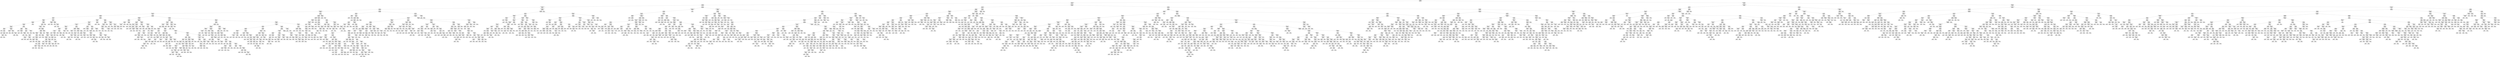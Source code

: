digraph Tree {
node [shape=box, style="rounded", color="black", fontname=helvetica] ;
edge [fontname=helvetica] ;
0 [label="sqft <= 0.3\nmse = 150126.3\nsamples = 2927\nvalue = 1475.1"] ;
1 [label="ld_1.0 <= -0.1\nmse = 91125.1\nsamples = 2020\nvalue = 1321.5"] ;
0 -> 1 [labeldistance=2.5, labelangle=45, headlabel="True"] ;
2 [label="sqft <= -0.3\nmse = 45080.1\nsamples = 1095\nvalue = 1142.1"] ;
1 -> 2 ;
3 [label="number bedrooms <= -0.1\nmse = 25225.1\nsamples = 719\nvalue = 1057.8"] ;
2 -> 3 ;
4 [label="sqft <= -0.7\nmse = 20791.1\nsamples = 608\nvalue = 1035.1"] ;
3 -> 4 ;
5 [label="medianIncome <= 1.3\nmse = 17639.7\nsamples = 412\nvalue = 1005.3"] ;
4 -> 5 ;
6 [label="pTwenties <= -0.5\nmse = 14610.2\nsamples = 378\nvalue = 994.8"] ;
5 -> 6 ;
7 [label="sqft <= -0.9\nmse = 10061.9\nsamples = 135\nvalue = 948.9"] ;
6 -> 7 ;
8 [label="ty_2.0 <= 2.1\nmse = 7193.2\nsamples = 72\nvalue = 907.2"] ;
7 -> 8 ;
9 [label="pForties <= 0.1\nmse = 5350.4\nsamples = 66\nvalue = 920.9"] ;
8 -> 9 ;
10 [label="pYouths <= 2.9\nmse = 2893.7\nsamples = 26\nvalue = 888.9"] ;
9 -> 10 ;
11 [label="pThirties <= -0.3\nmse = 2315.9\nsamples = 25\nvalue = 885.0"] ;
10 -> 11 ;
12 [label="pSixtyPlus <= -0.7\nmse = 1140.4\nsamples = 14\nvalue = 866.6"] ;
11 -> 12 ;
13 [label="sqft <= -1.4\nmse = 1146.4\nsamples = 6\nvalue = 890.2"] ;
12 -> 13 ;
14 [label="mse = 0.0\nsamples = 1\nvalue = 930.0"] ;
13 -> 14 ;
15 [label="sqft <= -1.3\nmse = 892.7\nsamples = 5\nvalue = 878.9"] ;
13 -> 15 ;
16 [label="mse = 0.0\nsamples = 1\nvalue = 810.0"] ;
15 -> 16 ;
17 [label="ld_4.0 <= 1.5\nmse = 119.6\nsamples = 4\nvalue = 890.3"] ;
15 -> 17 ;
18 [label="pForties <= -0.3\nmse = 3.0\nsamples = 2\nvalue = 898.0"] ;
17 -> 18 ;
19 [label="mse = 0.0\nsamples = 1\nvalue = 899.0"] ;
18 -> 19 ;
20 [label="mse = 0.0\nsamples = 1\nvalue = 895.0"] ;
18 -> 20 ;
21 [label="mse = 0.0\nsamples = 2\nvalue = 875.0"] ;
17 -> 21 ;
22 [label="postdateint <= -0.8\nmse = 686.0\nsamples = 8\nvalue = 854.1"] ;
12 -> 22 ;
23 [label="pSixtyPlus <= 0.2\nmse = 1250.0\nsamples = 2\nvalue = 895.0"] ;
22 -> 23 ;
24 [label="mse = 0.0\nsamples = 1\nvalue = 920.0"] ;
23 -> 24 ;
25 [label="mse = 0.0\nsamples = 1\nvalue = 845.0"] ;
23 -> 25 ;
26 [label="pSixtyPlus <= 0.2\nmse = 130.2\nsamples = 6\nvalue = 845.4"] ;
22 -> 26 ;
27 [label="mse = 96.0\nsamples = 2\nvalue = 833.0"] ;
26 -> 27 ;
28 [label="pSixtyPlus <= 1.5\nmse = 17.3\nsamples = 4\nvalue = 852.2"] ;
26 -> 28 ;
29 [label="mse = 0.0\nsamples = 3\nvalue = 850.0"] ;
28 -> 29 ;
30 [label="mse = 0.0\nsamples = 1\nvalue = 860.0"] ;
28 -> 30 ;
31 [label="sqft <= -1.1\nmse = 2756.3\nsamples = 11\nvalue = 916.8"] ;
11 -> 31 ;
32 [label="sqft <= -1.5\nmse = 203.1\nsamples = 6\nvalue = 880.8"] ;
31 -> 32 ;
33 [label="mse = 0.0\nsamples = 1\nvalue = 855.0"] ;
32 -> 33 ;
34 [label="postdateint <= 0.3\nmse = 135.0\nsamples = 5\nvalue = 884.0"] ;
32 -> 34 ;
35 [label="mse = 0.0\nsamples = 2\nvalue = 899.0"] ;
34 -> 35 ;
36 [label="mse = 0.0\nsamples = 3\nvalue = 875.0"] ;
34 -> 36 ;
37 [label="sqft <= -1.0\nmse = 1720.1\nsamples = 5\nvalue = 970.8"] ;
31 -> 37 ;
38 [label="ld_4.0 <= 1.5\nmse = 350.0\nsamples = 3\nvalue = 1010.0"] ;
37 -> 38 ;
39 [label="postdateint <= -0.7\nmse = 225.0\nsamples = 2\nvalue = 1000.0"] ;
38 -> 39 ;
40 [label="mse = 0.0\nsamples = 1\nvalue = 1015.0"] ;
39 -> 40 ;
41 [label="mse = 0.0\nsamples = 1\nvalue = 985.0"] ;
39 -> 41 ;
42 [label="mse = 0.0\nsamples = 1\nvalue = 1030.0"] ;
38 -> 42 ;
43 [label="postdateint <= -0.2\nmse = 22.2\nsamples = 2\nvalue = 931.7"] ;
37 -> 43 ;
44 [label="mse = 0.0\nsamples = 1\nvalue = 935.0"] ;
43 -> 44 ;
45 [label="mse = 0.0\nsamples = 1\nvalue = 925.0"] ;
43 -> 45 ;
46 [label="mse = 0.0\nsamples = 1\nvalue = 1050.0"] ;
10 -> 46 ;
47 [label="postdateint <= 2.1\nmse = 5850.9\nsamples = 40\nvalue = 941.9"] ;
9 -> 47 ;
48 [label="ld_5.0 <= 5.7\nmse = 5492.9\nsamples = 39\nvalue = 947.4"] ;
47 -> 48 ;
49 [label="medianIncome <= -0.6\nmse = 4924.3\nsamples = 38\nvalue = 950.7"] ;
48 -> 49 ;
50 [label="mse = 0.0\nsamples = 1\nvalue = 815.0"] ;
49 -> 50 ;
51 [label="pFifties <= 0.6\nmse = 4437.5\nsamples = 37\nvalue = 955.3"] ;
49 -> 51 ;
52 [label="pFifties <= 0.5\nmse = 5283.2\nsamples = 21\nvalue = 976.5"] ;
51 -> 52 ;
53 [label="postdateint <= -0.1\nmse = 4924.4\nsamples = 17\nvalue = 959.5"] ;
52 -> 53 ;
54 [label="pYouths <= 0.9\nmse = 1367.1\nsamples = 5\nvalue = 887.7"] ;
53 -> 54 ;
55 [label="postdateint <= -1.4\nmse = 100.0\nsamples = 3\nvalue = 865.0"] ;
54 -> 55 ;
56 [label="mse = 0.0\nsamples = 1\nvalue = 845.0"] ;
55 -> 56 ;
57 [label="mse = 0.0\nsamples = 2\nvalue = 870.0"] ;
55 -> 57 ;
58 [label="postdateint <= -1.3\nmse = 20.2\nsamples = 2\nvalue = 944.5"] ;
54 -> 58 ;
59 [label="mse = 0.0\nsamples = 1\nvalue = 940.0"] ;
58 -> 59 ;
60 [label="mse = 0.0\nsamples = 1\nvalue = 949.0"] ;
58 -> 60 ;
61 [label="sqft <= -1.4\nmse = 3393.6\nsamples = 12\nvalue = 989.1"] ;
53 -> 61 ;
62 [label="mse = 0.0\nsamples = 1\nvalue = 849.0"] ;
61 -> 62 ;
63 [label="postdateint <= 0.4\nmse = 2303.0\nsamples = 11\nvalue = 997.8"] ;
61 -> 63 ;
64 [label="pThirties <= 0.6\nmse = 347.2\nsamples = 4\nvalue = 1036.7"] ;
63 -> 64 ;
65 [label="mse = 0.0\nsamples = 3\nvalue = 1045.0"] ;
64 -> 65 ;
66 [label="mse = 0.0\nsamples = 1\nvalue = 995.0"] ;
64 -> 66 ;
67 [label="sqft <= -1.2\nmse = 2027.2\nsamples = 7\nvalue = 974.5"] ;
63 -> 67 ;
68 [label="mse = 0.0\nsamples = 1\nvalue = 895.0"] ;
67 -> 68 ;
69 [label="pk_4.0 <= 0.4\nmse = 559.0\nsamples = 6\nvalue = 994.4"] ;
67 -> 69 ;
70 [label="mse = 0.0\nsamples = 1\nvalue = 1045.0"] ;
69 -> 70 ;
71 [label="ld_3.0 <= 0.3\nmse = 220.4\nsamples = 5\nvalue = 987.1"] ;
69 -> 71 ;
72 [label="postdateint <= 1.0\nmse = 88.9\nsamples = 3\nvalue = 971.7"] ;
71 -> 72 ;
73 [label="mse = 0.0\nsamples = 1\nvalue = 985.0"] ;
72 -> 73 ;
74 [label="mse = 0.0\nsamples = 2\nvalue = 965.0"] ;
72 -> 74 ;
75 [label="pTwenties <= -0.6\nmse = 4.7\nsamples = 2\nvalue = 998.8"] ;
71 -> 75 ;
76 [label="mse = 0.0\nsamples = 1\nvalue = 995.0"] ;
75 -> 76 ;
77 [label="mse = 0.0\nsamples = 1\nvalue = 1000.0"] ;
75 -> 77 ;
78 [label="pForties <= 0.2\nmse = 960.9\nsamples = 4\nvalue = 1044.3"] ;
52 -> 78 ;
79 [label="mse = 144.0\nsamples = 2\nvalue = 1007.0"] ;
78 -> 79 ;
80 [label="pk_4.0 <= 0.4\nmse = 324.0\nsamples = 2\nvalue = 1063.0"] ;
78 -> 80 ;
81 [label="mse = 0.0\nsamples = 1\nvalue = 1045.0"] ;
80 -> 81 ;
82 [label="mse = 0.0\nsamples = 1\nvalue = 1081.0"] ;
80 -> 82 ;
83 [label="pForties <= 0.3\nmse = 2541.3\nsamples = 16\nvalue = 932.7"] ;
51 -> 83 ;
84 [label="mse = 0.0\nsamples = 1\nvalue = 999.0"] ;
83 -> 84 ;
85 [label="postdateint <= 1.0\nmse = 2255.8\nsamples = 15\nvalue = 924.8"] ;
83 -> 85 ;
86 [label="postdateint <= 1.0\nmse = 2093.3\nsamples = 12\nvalue = 913.3"] ;
85 -> 86 ;
87 [label="postdateint <= -0.1\nmse = 1291.5\nsamples = 11\nvalue = 920.1"] ;
86 -> 87 ;
88 [label="sqft <= -1.3\nmse = 922.2\nsamples = 4\nvalue = 948.3"] ;
87 -> 88 ;
89 [label="mse = 0.0\nsamples = 1\nvalue = 975.0"] ;
88 -> 89 ;
90 [label="pTwenties <= -1.0\nmse = 422.2\nsamples = 3\nvalue = 921.7"] ;
88 -> 90 ;
91 [label="postdateint <= -1.3\nmse = 100.0\nsamples = 2\nvalue = 935.0"] ;
90 -> 91 ;
92 [label="mse = 0.0\nsamples = 1\nvalue = 925.0"] ;
91 -> 92 ;
93 [label="mse = 0.0\nsamples = 1\nvalue = 945.0"] ;
91 -> 93 ;
94 [label="mse = 0.0\nsamples = 1\nvalue = 895.0"] ;
90 -> 94 ;
95 [label="pFifties <= 1.2\nmse = 922.5\nsamples = 7\nvalue = 907.0"] ;
87 -> 95 ;
96 [label="sqft <= -1.3\nmse = 1291.3\nsamples = 4\nvalue = 920.1"] ;
95 -> 96 ;
97 [label="pForties <= 0.6\nmse = 311.0\nsamples = 2\nvalue = 900.6"] ;
96 -> 97 ;
98 [label="mse = 0.0\nsamples = 1\nvalue = 879.0"] ;
97 -> 98 ;
99 [label="mse = 0.0\nsamples = 1\nvalue = 915.0"] ;
97 -> 99 ;
100 [label="ld_3.0 <= 0.3\nmse = 400.0\nsamples = 2\nvalue = 969.0"] ;
96 -> 100 ;
101 [label="mse = 0.0\nsamples = 1\nvalue = 989.0"] ;
100 -> 101 ;
102 [label="mse = 0.0\nsamples = 1\nvalue = 949.0"] ;
100 -> 102 ;
103 [label="postdateint <= 0.4\nmse = 55.6\nsamples = 3\nvalue = 891.7"] ;
95 -> 103 ;
104 [label="mse = 0.0\nsamples = 2\nvalue = 895.0"] ;
103 -> 104 ;
105 [label="mse = 0.0\nsamples = 1\nvalue = 875.0"] ;
103 -> 105 ;
106 [label="mse = 0.0\nsamples = 1\nvalue = 785.0"] ;
86 -> 106 ;
107 [label="pYouths <= 0.2\nmse = 279.0\nsamples = 3\nvalue = 970.6"] ;
85 -> 107 ;
108 [label="ld_3.0 <= 0.3\nmse = 88.9\nsamples = 2\nvalue = 958.3"] ;
107 -> 108 ;
109 [label="mse = 0.0\nsamples = 1\nvalue = 965.0"] ;
108 -> 109 ;
110 [label="mse = 0.0\nsamples = 1\nvalue = 945.0"] ;
108 -> 110 ;
111 [label="mse = 0.0\nsamples = 1\nvalue = 989.0"] ;
107 -> 111 ;
112 [label="mse = 0.0\nsamples = 1\nvalue = 750.0"] ;
48 -> 112 ;
113 [label="mse = 0.0\nsamples = 1\nvalue = 830.0"] ;
47 -> 113 ;
114 [label="pThirties <= 0.4\nmse = 5788.4\nsamples = 6\nvalue = 775.5"] ;
8 -> 114 ;
115 [label="postdateint <= -0.2\nmse = 1600.0\nsamples = 2\nvalue = 910.0"] ;
114 -> 115 ;
116 [label="mse = 0.0\nsamples = 1\nvalue = 950.0"] ;
115 -> 116 ;
117 [label="mse = 0.0\nsamples = 1\nvalue = 870.0"] ;
115 -> 117 ;
118 [label="pFifties <= -0.0\nmse = 1802.5\nsamples = 4\nvalue = 745.6"] ;
114 -> 118 ;
119 [label="mse = 0.0\nsamples = 2\nvalue = 700.0"] ;
118 -> 119 ;
120 [label="pForties <= 0.8\nmse = 256.0\nsamples = 2\nvalue = 782.0"] ;
118 -> 120 ;
121 [label="mse = 0.0\nsamples = 1\nvalue = 790.0"] ;
120 -> 121 ;
122 [label="mse = 0.0\nsamples = 1\nvalue = 750.0"] ;
120 -> 122 ;
123 [label="pk_3.0 <= 1.3\nmse = 8900.4\nsamples = 63\nvalue = 999.2"] ;
7 -> 123 ;
124 [label="pSixtyPlus <= 2.8\nmse = 8183.7\nsamples = 51\nvalue = 980.3"] ;
123 -> 124 ;
125 [label="pThirties <= -0.3\nmse = 6475.9\nsamples = 49\nvalue = 973.4"] ;
124 -> 125 ;
126 [label="medianIncome <= -0.4\nmse = 3976.8\nsamples = 28\nvalue = 947.0"] ;
125 -> 126 ;
127 [label="postdateint <= -0.1\nmse = 1357.7\nsamples = 11\nvalue = 913.8"] ;
126 -> 127 ;
128 [label="pFifties <= -0.2\nmse = 1501.8\nsamples = 8\nvalue = 924.6"] ;
127 -> 128 ;
129 [label="medianIncome <= -1.1\nmse = 949.0\nsamples = 4\nvalue = 902.9"] ;
128 -> 129 ;
130 [label="mse = 0.0\nsamples = 1\nvalue = 850.0"] ;
129 -> 130 ;
131 [label="postdateint <= -0.8\nmse = 563.9\nsamples = 3\nvalue = 911.7"] ;
129 -> 131 ;
132 [label="mse = 324.0\nsamples = 2\nvalue = 904.0"] ;
131 -> 132 ;
133 [label="mse = 0.0\nsamples = 1\nvalue = 950.0"] ;
131 -> 133 ;
134 [label="pk_4.0 <= 0.4\nmse = 950.0\nsamples = 4\nvalue = 950.0"] ;
128 -> 134 ;
135 [label="mse = 0.0\nsamples = 1\nvalue = 895.0"] ;
134 -> 135 ;
136 [label="pForties <= -0.0\nmse = 414.0\nsamples = 3\nvalue = 961.0"] ;
134 -> 136 ;
137 [label="mse = 0.0\nsamples = 1\nvalue = 985.0"] ;
136 -> 137 ;
138 [label="pYouths <= 0.7\nmse = 50.0\nsamples = 2\nvalue = 945.0"] ;
136 -> 138 ;
139 [label="mse = 0.0\nsamples = 1\nvalue = 935.0"] ;
138 -> 139 ;
140 [label="mse = 0.0\nsamples = 1\nvalue = 950.0"] ;
138 -> 140 ;
141 [label="pThirties <= -0.9\nmse = 249.2\nsamples = 3\nvalue = 890.5"] ;
127 -> 141 ;
142 [label="pTwenties <= -0.6\nmse = 18.0\nsamples = 2\nvalue = 906.0"] ;
141 -> 142 ;
143 [label="mse = 0.0\nsamples = 1\nvalue = 909.0"] ;
142 -> 143 ;
144 [label="mse = 0.0\nsamples = 1\nvalue = 900.0"] ;
142 -> 144 ;
145 [label="mse = 0.0\nsamples = 1\nvalue = 875.0"] ;
141 -> 145 ;
146 [label="sqft <= -0.8\nmse = 4502.0\nsamples = 17\nvalue = 971.2"] ;
126 -> 146 ;
147 [label="pForties <= 0.3\nmse = 3226.8\nsamples = 4\nvalue = 919.0"] ;
146 -> 147 ;
148 [label="postdateint <= -0.8\nmse = 0.2\nsamples = 2\nvalue = 992.3"] ;
147 -> 148 ;
149 [label="mse = 0.0\nsamples = 1\nvalue = 992.0"] ;
148 -> 149 ;
150 [label="mse = 0.0\nsamples = 1\nvalue = 993.0"] ;
148 -> 150 ;
151 [label="mse = 0.0\nsamples = 2\nvalue = 875.0"] ;
147 -> 151 ;
152 [label="postdateint <= -0.2\nmse = 3320.0\nsamples = 13\nvalue = 994.4"] ;
146 -> 152 ;
153 [label="pTwenties <= -0.7\nmse = 855.6\nsamples = 8\nvalue = 963.3"] ;
152 -> 153 ;
154 [label="pTwenties <= -1.0\nmse = 181.2\nsamples = 7\nvalue = 982.5"] ;
153 -> 154 ;
155 [label="postdateint <= -1.2\nmse = 56.2\nsamples = 3\nvalue = 972.5"] ;
154 -> 155 ;
156 [label="pYouths <= 1.2\nmse = 50.0\nsamples = 2\nvalue = 970.0"] ;
155 -> 156 ;
157 [label="mse = 0.0\nsamples = 1\nvalue = 960.0"] ;
156 -> 157 ;
158 [label="mse = 0.0\nsamples = 1\nvalue = 975.0"] ;
156 -> 158 ;
159 [label="mse = 0.0\nsamples = 1\nvalue = 980.0"] ;
155 -> 159 ;
160 [label="pThirties <= -0.7\nmse = 106.2\nsamples = 4\nvalue = 992.5"] ;
154 -> 160 ;
161 [label="mse = 0.0\nsamples = 2\nvalue = 1000.0"] ;
160 -> 161 ;
162 [label="pk_4.0 <= 0.4\nmse = 100.0\nsamples = 2\nvalue = 985.0"] ;
160 -> 162 ;
163 [label="mse = 0.0\nsamples = 1\nvalue = 995.0"] ;
162 -> 163 ;
164 [label="mse = 0.0\nsamples = 1\nvalue = 975.0"] ;
162 -> 164 ;
165 [label="mse = 0.0\nsamples = 1\nvalue = 925.0"] ;
153 -> 165 ;
166 [label="sqft <= -0.7\nmse = 2462.2\nsamples = 5\nvalue = 1056.5"] ;
152 -> 166 ;
167 [label="ld_3.0 <= 0.3\nmse = 400.0\nsamples = 2\nvalue = 1115.0"] ;
166 -> 167 ;
168 [label="mse = 0.0\nsamples = 1\nvalue = 1095.0"] ;
167 -> 168 ;
169 [label="mse = 0.0\nsamples = 1\nvalue = 1135.0"] ;
167 -> 169 ;
170 [label="postdateint <= 0.5\nmse = 926.7\nsamples = 3\nvalue = 1027.2"] ;
166 -> 170 ;
171 [label="postdateint <= -0.1\nmse = 22.2\nsamples = 2\nvalue = 1044.7"] ;
170 -> 171 ;
172 [label="mse = 0.0\nsamples = 1\nvalue = 1038.0"] ;
171 -> 172 ;
173 [label="mse = 0.0\nsamples = 1\nvalue = 1048.0"] ;
171 -> 173 ;
174 [label="mse = 0.0\nsamples = 1\nvalue = 975.0"] ;
170 -> 174 ;
175 [label="postdateint <= -0.8\nmse = 7632.1\nsamples = 21\nvalue = 1010.5"] ;
125 -> 175 ;
176 [label="sqft <= -0.8\nmse = 975.0\nsamples = 5\nvalue = 1071.8"] ;
175 -> 176 ;
177 [label="mse = 0.0\nsamples = 2\nvalue = 1045.0"] ;
176 -> 177 ;
178 [label="postdateint <= -1.2\nmse = 826.9\nsamples = 3\nvalue = 1089.7"] ;
176 -> 178 ;
179 [label="mse = 0.0\nsamples = 2\nvalue = 1110.0"] ;
178 -> 179 ;
180 [label="mse = 0.0\nsamples = 1\nvalue = 1049.0"] ;
178 -> 180 ;
181 [label="sqft <= -0.7\nmse = 8173.6\nsamples = 16\nvalue = 982.6"] ;
175 -> 181 ;
182 [label="ld_2.0 <= 10.1\nmse = 4074.1\nsamples = 14\nvalue = 960.7"] ;
181 -> 182 ;
183 [label="pSixtyPlus <= 0.5\nmse = 2786.3\nsamples = 13\nvalue = 969.6"] ;
182 -> 183 ;
184 [label="pTwenties <= -0.8\nmse = 602.5\nsamples = 7\nvalue = 999.4"] ;
183 -> 184 ;
185 [label="postdateint <= 0.4\nmse = 468.8\nsamples = 2\nvalue = 987.5"] ;
184 -> 185 ;
186 [label="mse = 0.0\nsamples = 1\nvalue = 1000.0"] ;
185 -> 186 ;
187 [label="mse = 0.0\nsamples = 1\nvalue = 950.0"] ;
185 -> 187 ;
188 [label="pk_5.0 <= 1.5\nmse = 504.0\nsamples = 5\nvalue = 1009.0"] ;
184 -> 188 ;
189 [label="pYouths <= 0.9\nmse = 104.7\nsamples = 4\nvalue = 998.8"] ;
188 -> 189 ;
190 [label="mse = 0.0\nsamples = 1\nvalue = 1015.0"] ;
189 -> 190 ;
191 [label="ld_3.0 <= 0.3\nmse = 22.2\nsamples = 3\nvalue = 993.3"] ;
189 -> 191 ;
192 [label="mse = 0.0\nsamples = 1\nvalue = 1000.0"] ;
191 -> 192 ;
193 [label="mse = 0.0\nsamples = 2\nvalue = 990.0"] ;
191 -> 193 ;
194 [label="mse = 0.0\nsamples = 1\nvalue = 1050.0"] ;
188 -> 194 ;
195 [label="sqft <= -0.7\nmse = 3190.2\nsamples = 6\nvalue = 939.8"] ;
183 -> 195 ;
196 [label="postdateint <= -0.2\nmse = 1576.0\nsamples = 3\nvalue = 982.0"] ;
195 -> 196 ;
197 [label="mse = 0.0\nsamples = 1\nvalue = 905.0"] ;
196 -> 197 ;
198 [label="sqft <= -0.8\nmse = 117.2\nsamples = 2\nvalue = 1001.2"] ;
196 -> 198 ;
199 [label="mse = 0.0\nsamples = 1\nvalue = 1020.0"] ;
198 -> 199 ;
200 [label="mse = 0.0\nsamples = 1\nvalue = 995.0"] ;
198 -> 200 ;
201 [label="postdateint <= -0.2\nmse = 194.0\nsamples = 3\nvalue = 887.0"] ;
195 -> 201 ;
202 [label="mse = 0.0\nsamples = 1\nvalue = 899.0"] ;
201 -> 202 ;
203 [label="postdateint <= -0.1\nmse = 100.0\nsamples = 2\nvalue = 875.0"] ;
201 -> 203 ;
204 [label="mse = 0.0\nsamples = 1\nvalue = 865.0"] ;
203 -> 204 ;
205 [label="mse = 0.0\nsamples = 1\nvalue = 885.0"] ;
203 -> 205 ;
206 [label="mse = 0.0\nsamples = 1\nvalue = 800.0"] ;
182 -> 206 ;
207 [label="postdateint <= 0.4\nmse = 11755.6\nsamples = 2\nvalue = 1121.7"] ;
181 -> 207 ;
208 [label="mse = 0.0\nsamples = 1\nvalue = 1045.0"] ;
207 -> 208 ;
209 [label="mse = 0.0\nsamples = 1\nvalue = 1275.0"] ;
207 -> 209 ;
210 [label="pk_2.0 <= 0.0\nmse = 2025.0\nsamples = 2\nvalue = 1245.0"] ;
124 -> 210 ;
211 [label="mse = 0.0\nsamples = 1\nvalue = 1290.0"] ;
210 -> 211 ;
212 [label="mse = 0.0\nsamples = 1\nvalue = 1200.0"] ;
210 -> 212 ;
213 [label="sqft <= -0.8\nmse = 3596.2\nsamples = 12\nvalue = 1082.1"] ;
123 -> 213 ;
214 [label="pYouths <= 0.9\nmse = 855.2\nsamples = 6\nvalue = 1038.5"] ;
213 -> 214 ;
215 [label="postdateint <= 0.5\nmse = 659.9\nsamples = 5\nvalue = 1043.9"] ;
214 -> 215 ;
216 [label="postdateint <= -0.9\nmse = 910.0\nsamples = 4\nvalue = 1055.0"] ;
215 -> 216 ;
217 [label="postdateint <= -1.4\nmse = 450.0\nsamples = 2\nvalue = 1040.0"] ;
216 -> 217 ;
218 [label="mse = 0.0\nsamples = 1\nvalue = 1055.0"] ;
217 -> 218 ;
219 [label="mse = 0.0\nsamples = 1\nvalue = 1010.0"] ;
217 -> 219 ;
220 [label="medianIncome <= 0.1\nmse = 756.2\nsamples = 2\nvalue = 1077.5"] ;
216 -> 220 ;
221 [label="mse = 0.0\nsamples = 1\nvalue = 1105.0"] ;
220 -> 221 ;
222 [label="mse = 0.0\nsamples = 1\nvalue = 1050.0"] ;
220 -> 222 ;
223 [label="mse = 0.0\nsamples = 1\nvalue = 1030.0"] ;
215 -> 223 ;
224 [label="mse = 0.0\nsamples = 1\nvalue = 990.0"] ;
214 -> 224 ;
225 [label="postdateint <= -1.3\nmse = 1673.2\nsamples = 6\nvalue = 1136.6"] ;
213 -> 225 ;
226 [label="medianIncome <= 0.1\nmse = 110.2\nsamples = 2\nvalue = 1099.5"] ;
225 -> 226 ;
227 [label="mse = 0.0\nsamples = 1\nvalue = 1110.0"] ;
226 -> 227 ;
228 [label="mse = 0.0\nsamples = 1\nvalue = 1089.0"] ;
226 -> 228 ;
229 [label="postdateint <= -0.8\nmse = 479.7\nsamples = 4\nvalue = 1173.8"] ;
225 -> 229 ;
230 [label="pThirties <= -0.7\nmse = 156.2\nsamples = 2\nvalue = 1192.5"] ;
229 -> 230 ;
231 [label="mse = 0.0\nsamples = 1\nvalue = 1180.0"] ;
230 -> 231 ;
232 [label="mse = 0.0\nsamples = 1\nvalue = 1205.0"] ;
230 -> 232 ;
233 [label="pFifties <= 0.6\nmse = 100.0\nsamples = 2\nvalue = 1155.0"] ;
229 -> 233 ;
234 [label="mse = 0.0\nsamples = 1\nvalue = 1165.0"] ;
233 -> 234 ;
235 [label="mse = 0.0\nsamples = 1\nvalue = 1145.0"] ;
233 -> 235 ;
236 [label="ty_1.0 <= -0.8\nmse = 15319.7\nsamples = 243\nvalue = 1021.6"] ;
6 -> 236 ;
237 [label="pTwenties <= 0.4\nmse = 30556.6\nsamples = 32\nvalue = 1098.3"] ;
236 -> 237 ;
238 [label="sqft <= -1.0\nmse = 2134.7\nsamples = 6\nvalue = 912.9"] ;
237 -> 238 ;
239 [label="sqft <= -1.2\nmse = 1718.8\nsamples = 3\nvalue = 937.5"] ;
238 -> 239 ;
240 [label="medianIncome <= -0.5\nmse = 555.6\nsamples = 2\nvalue = 916.7"] ;
239 -> 240 ;
241 [label="mse = 0.0\nsamples = 1\nvalue = 900.0"] ;
240 -> 241 ;
242 [label="mse = 0.0\nsamples = 1\nvalue = 950.0"] ;
240 -> 242 ;
243 [label="mse = 0.0\nsamples = 1\nvalue = 1000.0"] ;
239 -> 243 ;
244 [label="pForties <= 0.3\nmse = 800.0\nsamples = 3\nvalue = 880.0"] ;
238 -> 244 ;
245 [label="mse = 0.0\nsamples = 2\nvalue = 860.0"] ;
244 -> 245 ;
246 [label="mse = 0.0\nsamples = 1\nvalue = 920.0"] ;
244 -> 246 ;
247 [label="postdateint <= -0.2\nmse = 28532.9\nsamples = 26\nvalue = 1130.0"] ;
237 -> 247 ;
248 [label="pk_2.0 <= 0.0\nmse = 14163.6\nsamples = 11\nvalue = 1024.4"] ;
247 -> 248 ;
249 [label="pThirties <= 0.1\nmse = 672.2\nsamples = 3\nvalue = 1113.3"] ;
248 -> 249 ;
250 [label="mse = 0.0\nsamples = 1\nvalue = 1150.0"] ;
249 -> 250 ;
251 [label="mse = 0.0\nsamples = 2\nvalue = 1095.0"] ;
249 -> 251 ;
252 [label="pSixtyPlus <= -0.9\nmse = 14983.3\nsamples = 8\nvalue = 980.0"] ;
248 -> 252 ;
253 [label="sqft <= -0.9\nmse = 555.6\nsamples = 3\nvalue = 1083.3"] ;
252 -> 253 ;
254 [label="mse = 0.0\nsamples = 2\nvalue = 1100.0"] ;
253 -> 254 ;
255 [label="mse = 0.0\nsamples = 1\nvalue = 1050.0"] ;
253 -> 255 ;
256 [label="medianIncome <= -1.4\nmse = 8055.6\nsamples = 5\nvalue = 876.7"] ;
252 -> 256 ;
257 [label="postdateint <= -0.8\nmse = 10755.6\nsamples = 2\nvalue = 926.7"] ;
256 -> 257 ;
258 [label="mse = 0.0\nsamples = 1\nvalue = 1000.0"] ;
257 -> 258 ;
259 [label="mse = 0.0\nsamples = 1\nvalue = 780.0"] ;
257 -> 259 ;
260 [label="postdateint <= -1.3\nmse = 355.6\nsamples = 3\nvalue = 826.7"] ;
256 -> 260 ;
261 [label="mse = 400.0\nsamples = 2\nvalue = 820.0"] ;
260 -> 261 ;
262 [label="mse = 0.0\nsamples = 1\nvalue = 840.0"] ;
260 -> 262 ;
263 [label="postdateint <= -0.1\nmse = 24234.5\nsamples = 15\nvalue = 1212.6"] ;
247 -> 263 ;
264 [label="pForties <= -0.4\nmse = 3166.0\nsamples = 3\nvalue = 1357.0"] ;
263 -> 264 ;
265 [label="mse = 0.0\nsamples = 1\nvalue = 1250.0"] ;
264 -> 265 ;
266 [label="postdateint <= -0.1\nmse = 379.7\nsamples = 2\nvalue = 1383.8"] ;
264 -> 266 ;
267 [label="mse = 0.0\nsamples = 1\nvalue = 1350.0"] ;
266 -> 267 ;
268 [label="mse = 0.0\nsamples = 1\nvalue = 1395.0"] ;
266 -> 268 ;
269 [label="postdateint <= 2.0\nmse = 12066.9\nsamples = 12\nvalue = 1101.5"] ;
263 -> 269 ;
270 [label="sqft <= -1.3\nmse = 9665.3\nsamples = 10\nvalue = 1127.3"] ;
269 -> 270 ;
271 [label="mse = 0.0\nsamples = 1\nvalue = 920.0"] ;
270 -> 271 ;
272 [label="pk_2.0 <= 0.0\nmse = 5906.0\nsamples = 9\nvalue = 1148.0"] ;
270 -> 272 ;
273 [label="sqft <= -0.9\nmse = 3894.4\nsamples = 8\nvalue = 1131.7"] ;
272 -> 273 ;
274 [label="pk_4.0 <= 0.4\nmse = 3586.0\nsamples = 5\nvalue = 1093.0"] ;
273 -> 274 ;
275 [label="mse = 0.0\nsamples = 1\nvalue = 1025.0"] ;
274 -> 275 ;
276 [label="postdateint <= 0.9\nmse = 3037.5\nsamples = 4\nvalue = 1110.0"] ;
274 -> 276 ;
277 [label="pTwenties <= 1.0\nmse = 2756.2\nsamples = 2\nvalue = 1147.5"] ;
276 -> 277 ;
278 [label="mse = 0.0\nsamples = 1\nvalue = 1200.0"] ;
277 -> 278 ;
279 [label="mse = 0.0\nsamples = 1\nvalue = 1095.0"] ;
277 -> 279 ;
280 [label="pSixtyPlus <= -0.4\nmse = 506.2\nsamples = 2\nvalue = 1072.5"] ;
276 -> 280 ;
281 [label="mse = 0.0\nsamples = 1\nvalue = 1050.0"] ;
280 -> 281 ;
282 [label="mse = 0.0\nsamples = 1\nvalue = 1095.0"] ;
280 -> 282 ;
283 [label="postdateint <= 0.4\nmse = 75.0\nsamples = 3\nvalue = 1180.0"] ;
273 -> 283 ;
284 [label="mse = 0.0\nsamples = 1\nvalue = 1195.0"] ;
283 -> 284 ;
285 [label="mse = 0.0\nsamples = 2\nvalue = 1175.0"] ;
283 -> 285 ;
286 [label="mse = 0.0\nsamples = 1\nvalue = 1295.0"] ;
272 -> 286 ;
287 [label="sqft <= -0.9\nmse = 1600.0\nsamples = 2\nvalue = 960.0"] ;
269 -> 287 ;
288 [label="mse = 0.0\nsamples = 1\nvalue = 920.0"] ;
287 -> 288 ;
289 [label="mse = 0.0\nsamples = 1\nvalue = 1000.0"] ;
287 -> 289 ;
290 [label="sqft <= -1.1\nmse = 11996.5\nsamples = 211\nvalue = 1010.0"] ;
236 -> 290 ;
291 [label="pk_2.0 <= 0.0\nmse = 11069.6\nsamples = 83\nvalue = 975.4"] ;
290 -> 291 ;
292 [label="pSixtyPlus <= 0.6\nmse = 7819.7\nsamples = 79\nvalue = 964.2"] ;
291 -> 292 ;
293 [label="pSixtyPlus <= -1.4\nmse = 6862.0\nsamples = 77\nvalue = 968.3"] ;
292 -> 293 ;
294 [label="mse = 0.0\nsamples = 1\nvalue = 1150.0"] ;
293 -> 294 ;
295 [label="sqft <= -1.6\nmse = 6397.4\nsamples = 76\nvalue = 965.2"] ;
293 -> 295 ;
296 [label="pSixtyPlus <= -0.2\nmse = 8475.1\nsamples = 10\nvalue = 1032.6"] ;
295 -> 296 ;
297 [label="postdateint <= -0.2\nmse = 4543.3\nsamples = 7\nvalue = 1078.1"] ;
296 -> 297 ;
298 [label="mse = 6728.0\nsamples = 2\nvalue = 1141.0"] ;
297 -> 298 ;
299 [label="ld_4.0 <= 1.5\nmse = 1184.7\nsamples = 5\nvalue = 1051.1"] ;
297 -> 299 ;
300 [label="mse = 0.0\nsamples = 2\nvalue = 1075.0"] ;
299 -> 300 ;
301 [label="postdateint <= 0.4\nmse = 1326.2\nsamples = 3\nvalue = 1033.2"] ;
299 -> 301 ;
302 [label="mse = 1643.6\nsamples = 2\nvalue = 1027.7"] ;
301 -> 302 ;
303 [label="mse = 0.0\nsamples = 1\nvalue = 1050.0"] ;
301 -> 303 ;
304 [label="pk_5.0 <= 1.5\nmse = 167.2\nsamples = 3\nvalue = 918.8"] ;
296 -> 304 ;
305 [label="postdateint <= 0.9\nmse = 22.2\nsamples = 2\nvalue = 911.7"] ;
304 -> 305 ;
306 [label="mse = 0.0\nsamples = 1\nvalue = 915.0"] ;
305 -> 306 ;
307 [label="mse = 0.0\nsamples = 1\nvalue = 905.0"] ;
305 -> 307 ;
308 [label="mse = 0.0\nsamples = 1\nvalue = 940.0"] ;
304 -> 308 ;
309 [label="pk_4.0 <= 0.4\nmse = 5392.5\nsamples = 66\nvalue = 955.8"] ;
295 -> 309 ;
310 [label="pSixtyPlus <= -0.8\nmse = 6259.4\nsamples = 24\nvalue = 919.7"] ;
309 -> 310 ;
311 [label="sqft <= -1.2\nmse = 12689.3\nsamples = 11\nvalue = 955.0"] ;
310 -> 311 ;
312 [label="postdateint <= -0.1\nmse = 9674.0\nsamples = 9\nvalue = 986.8"] ;
311 -> 312 ;
313 [label="mse = 0.0\nsamples = 1\nvalue = 1095.0"] ;
312 -> 313 ;
314 [label="postdateint <= 1.0\nmse = 8645.1\nsamples = 8\nvalue = 962.8"] ;
312 -> 314 ;
315 [label="postdateint <= 0.9\nmse = 12226.0\nsamples = 5\nvalue = 928.0"] ;
314 -> 315 ;
316 [label="postdateint <= 0.4\nmse = 5381.2\nsamples = 4\nvalue = 972.5"] ;
315 -> 316 ;
317 [label="postdateint <= -0.0\nmse = 505.6\nsamples = 3\nvalue = 931.7"] ;
316 -> 317 ;
318 [label="postdateint <= -0.1\nmse = 6.2\nsamples = 2\nvalue = 947.5"] ;
317 -> 318 ;
319 [label="mse = 0.0\nsamples = 1\nvalue = 945.0"] ;
318 -> 319 ;
320 [label="mse = 0.0\nsamples = 1\nvalue = 950.0"] ;
318 -> 320 ;
321 [label="mse = 0.0\nsamples = 1\nvalue = 900.0"] ;
317 -> 321 ;
322 [label="mse = 0.0\nsamples = 1\nvalue = 1095.0"] ;
316 -> 322 ;
323 [label="mse = 0.0\nsamples = 1\nvalue = 750.0"] ;
315 -> 323 ;
324 [label="sqft <= -1.4\nmse = 767.2\nsamples = 3\nvalue = 1006.2"] ;
314 -> 324 ;
325 [label="pk_5.0 <= 1.5\nmse = 156.2\nsamples = 2\nvalue = 1032.5"] ;
324 -> 325 ;
326 [label="mse = 0.0\nsamples = 1\nvalue = 1045.0"] ;
325 -> 326 ;
327 [label="mse = 0.0\nsamples = 1\nvalue = 1020.0"] ;
325 -> 327 ;
328 [label="mse = 0.0\nsamples = 1\nvalue = 980.0"] ;
324 -> 328 ;
329 [label="ld_4.0 <= 1.5\nmse = 6422.2\nsamples = 2\nvalue = 838.3"] ;
311 -> 329 ;
330 [label="mse = 0.0\nsamples = 1\nvalue = 725.0"] ;
329 -> 330 ;
331 [label="mse = 0.0\nsamples = 1\nvalue = 895.0"] ;
329 -> 331 ;
332 [label="sqft <= -1.6\nmse = 1127.4\nsamples = 13\nvalue = 898.3"] ;
310 -> 332 ;
333 [label="mse = 0.0\nsamples = 1\nvalue = 825.0"] ;
332 -> 333 ;
334 [label="sqft <= -1.6\nmse = 923.6\nsamples = 12\nvalue = 901.6"] ;
332 -> 334 ;
335 [label="pThirties <= -0.1\nmse = 1579.7\nsamples = 4\nvalue = 936.2"] ;
334 -> 335 ;
336 [label="postdateint <= -0.1\nmse = 506.2\nsamples = 2\nvalue = 972.5"] ;
335 -> 336 ;
337 [label="mse = 0.0\nsamples = 1\nvalue = 950.0"] ;
336 -> 337 ;
338 [label="mse = 0.0\nsamples = 1\nvalue = 995.0"] ;
336 -> 338 ;
339 [label="postdateint <= 0.3\nmse = 25.0\nsamples = 2\nvalue = 900.0"] ;
335 -> 339 ;
340 [label="mse = 0.0\nsamples = 1\nvalue = 895.0"] ;
339 -> 340 ;
341 [label="mse = 0.0\nsamples = 1\nvalue = 905.0"] ;
339 -> 341 ;
342 [label="postdateint <= -0.1\nmse = 451.5\nsamples = 8\nvalue = 893.9"] ;
334 -> 342 ;
343 [label="postdateint <= -0.1\nmse = 432.6\nsamples = 6\nvalue = 885.8"] ;
342 -> 343 ;
344 [label="pk_7.0 <= 7.7\nmse = 105.0\nsamples = 5\nvalue = 891.4"] ;
343 -> 344 ;
345 [label="pFifties <= 0.1\nmse = 6.2\nsamples = 4\nvalue = 897.5"] ;
344 -> 345 ;
346 [label="mse = 0.0\nsamples = 2\nvalue = 900.0"] ;
345 -> 346 ;
347 [label="mse = 0.0\nsamples = 2\nvalue = 895.0"] ;
345 -> 347 ;
348 [label="mse = 0.0\nsamples = 1\nvalue = 875.0"] ;
344 -> 348 ;
349 [label="mse = 0.0\nsamples = 1\nvalue = 825.0"] ;
343 -> 349 ;
350 [label="postdateint <= 1.0\nmse = 100.0\nsamples = 2\nvalue = 910.0"] ;
342 -> 350 ;
351 [label="mse = 0.0\nsamples = 1\nvalue = 920.0"] ;
350 -> 351 ;
352 [label="mse = 0.0\nsamples = 1\nvalue = 900.0"] ;
350 -> 352 ;
353 [label="postdateint <= -1.5\nmse = 3702.2\nsamples = 42\nvalue = 976.7"] ;
309 -> 353 ;
354 [label="mse = 0.0\nsamples = 1\nvalue = 1095.0"] ;
353 -> 354 ;
355 [label="postdateint <= 0.4\nmse = 3355.7\nsamples = 41\nvalue = 972.9"] ;
353 -> 355 ;
356 [label="pTwenties <= 0.1\nmse = 3271.6\nsamples = 31\nvalue = 960.3"] ;
355 -> 356 ;
357 [label="sqft <= -1.2\nmse = 531.7\nsamples = 5\nvalue = 999.5"] ;
356 -> 357 ;
358 [label="sqft <= -1.3\nmse = 346.2\nsamples = 4\nvalue = 1004.4"] ;
357 -> 358 ;
359 [label="pFifties <= 0.2\nmse = 110.4\nsamples = 3\nvalue = 998.9"] ;
358 -> 359 ;
360 [label="mse = 0.0\nsamples = 1\nvalue = 989.0"] ;
359 -> 360 ;
361 [label="mse = 110.2\nsamples = 2\nvalue = 1000.3"] ;
359 -> 361 ;
362 [label="mse = 0.0\nsamples = 1\nvalue = 1049.0"] ;
358 -> 362 ;
363 [label="mse = 0.0\nsamples = 1\nvalue = 955.0"] ;
357 -> 363 ;
364 [label="sqft <= -1.2\nmse = 3484.5\nsamples = 26\nvalue = 949.7"] ;
356 -> 364 ;
365 [label="postdateint <= -0.0\nmse = 3155.5\nsamples = 24\nvalue = 944.5"] ;
364 -> 365 ;
366 [label="pFifties <= -0.5\nmse = 3085.7\nsamples = 19\nvalue = 957.6"] ;
365 -> 366 ;
367 [label="postdateint <= -0.3\nmse = 1778.3\nsamples = 9\nvalue = 939.9"] ;
366 -> 367 ;
368 [label="pFifties <= -1.2\nmse = 3906.2\nsamples = 2\nvalue = 977.5"] ;
367 -> 368 ;
369 [label="mse = 0.0\nsamples = 1\nvalue = 1040.0"] ;
368 -> 369 ;
370 [label="mse = 0.0\nsamples = 1\nvalue = 915.0"] ;
368 -> 370 ;
371 [label="postdateint <= -0.2\nmse = 921.6\nsamples = 7\nvalue = 931.6"] ;
367 -> 371 ;
372 [label="mse = 0.0\nsamples = 1\nvalue = 895.0"] ;
371 -> 372 ;
373 [label="postdateint <= -0.1\nmse = 848.9\nsamples = 6\nvalue = 936.1"] ;
371 -> 373 ;
374 [label="mse = 0.0\nsamples = 1\nvalue = 969.0"] ;
373 -> 374 ;
375 [label="postdateint <= -0.0\nmse = 793.7\nsamples = 5\nvalue = 931.4"] ;
373 -> 375 ;
376 [label="postdateint <= -0.0\nmse = 210.2\nsamples = 2\nvalue = 914.5"] ;
375 -> 376 ;
377 [label="mse = 0.0\nsamples = 1\nvalue = 929.0"] ;
376 -> 377 ;
378 [label="mse = 0.0\nsamples = 1\nvalue = 900.0"] ;
376 -> 378 ;
379 [label="medianIncome <= -1.2\nmse = 866.6\nsamples = 3\nvalue = 938.2"] ;
375 -> 379 ;
380 [label="mse = 0.0\nsamples = 1\nvalue = 909.0"] ;
379 -> 380 ;
381 [label="sqft <= -1.3\nmse = 816.8\nsamples = 2\nvalue = 945.5"] ;
379 -> 381 ;
382 [label="mse = 0.0\nsamples = 1\nvalue = 929.0"] ;
381 -> 382 ;
383 [label="mse = 0.0\nsamples = 1\nvalue = 995.0"] ;
381 -> 383 ;
384 [label="postdateint <= -0.1\nmse = 3623.3\nsamples = 10\nvalue = 969.7"] ;
366 -> 384 ;
385 [label="sqft <= -1.4\nmse = 3068.6\nsamples = 8\nvalue = 946.4"] ;
384 -> 385 ;
386 [label="postdateint <= -0.7\nmse = 3750.0\nsamples = 3\nvalue = 995.0"] ;
385 -> 386 ;
387 [label="mse = 0.0\nsamples = 1\nvalue = 945.0"] ;
386 -> 387 ;
388 [label="mse = 2500.0\nsamples = 2\nvalue = 1045.0"] ;
386 -> 388 ;
389 [label="sqft <= -1.3\nmse = 555.1\nsamples = 5\nvalue = 918.6"] ;
385 -> 389 ;
390 [label="postdateint <= -0.2\nmse = 254.7\nsamples = 3\nvalue = 901.2"] ;
389 -> 390 ;
391 [label="mse = 0.0\nsamples = 1\nvalue = 880.0"] ;
390 -> 391 ;
392 [label="mse = 138.9\nsamples = 2\nvalue = 908.3"] ;
390 -> 392 ;
393 [label="pThirties <= 0.3\nmse = 22.2\nsamples = 2\nvalue = 941.7"] ;
389 -> 393 ;
394 [label="mse = 0.0\nsamples = 1\nvalue = 945.0"] ;
393 -> 394 ;
395 [label="mse = 0.0\nsamples = 1\nvalue = 935.0"] ;
393 -> 395 ;
396 [label="postdateint <= -0.0\nmse = 1014.0\nsamples = 2\nvalue = 1021.0"] ;
384 -> 396 ;
397 [label="mse = 0.0\nsamples = 1\nvalue = 995.0"] ;
396 -> 397 ;
398 [label="mse = 0.0\nsamples = 1\nvalue = 1060.0"] ;
396 -> 398 ;
399 [label="pForties <= -0.1\nmse = 245.9\nsamples = 5\nvalue = 894.3"] ;
365 -> 399 ;
400 [label="sqft <= -1.3\nmse = 4.7\nsamples = 3\nvalue = 896.2"] ;
399 -> 400 ;
401 [label="mse = 0.0\nsamples = 1\nvalue = 895.0"] ;
400 -> 401 ;
402 [label="pSixtyPlus <= -0.4\nmse = 6.2\nsamples = 2\nvalue = 897.5"] ;
400 -> 402 ;
403 [label="mse = 0.0\nsamples = 1\nvalue = 895.0"] ;
402 -> 403 ;
404 [label="mse = 0.0\nsamples = 1\nvalue = 900.0"] ;
402 -> 404 ;
405 [label="mse = 555.6\nsamples = 2\nvalue = 891.7"] ;
399 -> 405 ;
406 [label="pThirties <= 0.4\nmse = 3472.2\nsamples = 2\nvalue = 1008.3"] ;
364 -> 406 ;
407 [label="mse = 0.0\nsamples = 1\nvalue = 925.0"] ;
406 -> 407 ;
408 [label="mse = 0.0\nsamples = 1\nvalue = 1050.0"] ;
406 -> 408 ;
409 [label="postdateint <= 1.6\nmse = 1566.5\nsamples = 10\nvalue = 1012.3"] ;
355 -> 409 ;
410 [label="medianIncome <= -0.9\nmse = 1159.6\nsamples = 9\nvalue = 1018.2"] ;
409 -> 410 ;
411 [label="pFifties <= -0.5\nmse = 25.0\nsamples = 2\nvalue = 1055.0"] ;
410 -> 411 ;
412 [label="mse = 0.0\nsamples = 1\nvalue = 1050.0"] ;
411 -> 412 ;
413 [label="mse = 0.0\nsamples = 1\nvalue = 1060.0"] ;
411 -> 413 ;
414 [label="pForties <= -0.2\nmse = 1085.6\nsamples = 7\nvalue = 1012.1"] ;
410 -> 414 ;
415 [label="postdateint <= 1.1\nmse = 1224.0\nsamples = 5\nvalue = 1018.7"] ;
414 -> 415 ;
416 [label="postdateint <= 1.0\nmse = 446.8\nsamples = 4\nvalue = 1008.5"] ;
415 -> 416 ;
417 [label="postdateint <= 0.9\nmse = 555.6\nsamples = 2\nvalue = 1028.3"] ;
416 -> 417 ;
418 [label="mse = 0.0\nsamples = 1\nvalue = 995.0"] ;
417 -> 418 ;
419 [label="mse = 0.0\nsamples = 1\nvalue = 1045.0"] ;
417 -> 419 ;
420 [label="ld_3.0 <= 0.3\nmse = 3.8\nsamples = 2\nvalue = 996.6"] ;
416 -> 420 ;
421 [label="mse = 0.0\nsamples = 1\nvalue = 995.0"] ;
420 -> 421 ;
422 [label="mse = 0.0\nsamples = 1\nvalue = 999.0"] ;
420 -> 422 ;
423 [label="mse = 0.0\nsamples = 1\nvalue = 1100.0"] ;
415 -> 423 ;
424 [label="medianIncome <= 0.3\nmse = 150.2\nsamples = 2\nvalue = 992.3"] ;
414 -> 424 ;
425 [label="mse = 0.0\nsamples = 1\nvalue = 975.0"] ;
424 -> 425 ;
426 [label="mse = 0.0\nsamples = 1\nvalue = 1001.0"] ;
424 -> 426 ;
427 [label="mse = 0.0\nsamples = 1\nvalue = 930.0"] ;
409 -> 427 ;
428 [label="postdateint <= 1.0\nmse = 5625.0\nsamples = 2\nvalue = 725.0"] ;
292 -> 428 ;
429 [label="mse = 0.0\nsamples = 1\nvalue = 800.0"] ;
428 -> 429 ;
430 [label="mse = 0.0\nsamples = 1\nvalue = 650.0"] ;
428 -> 430 ;
431 [label="sqft <= -1.3\nmse = 24025.8\nsamples = 4\nvalue = 1196.8"] ;
291 -> 431 ;
432 [label="postdateint <= 1.0\nmse = 1131.6\nsamples = 3\nvalue = 1043.7"] ;
431 -> 432 ;
433 [label="pTwenties <= 0.3\nmse = 64.0\nsamples = 2\nvalue = 1067.0"] ;
432 -> 433 ;
434 [label="mse = 0.0\nsamples = 1\nvalue = 1075.0"] ;
433 -> 434 ;
435 [label="mse = 0.0\nsamples = 1\nvalue = 1059.0"] ;
433 -> 435 ;
436 [label="mse = 0.0\nsamples = 1\nvalue = 997.0"] ;
432 -> 436 ;
437 [label="mse = 0.0\nsamples = 1\nvalue = 1350.0"] ;
431 -> 437 ;
438 [label="pFifties <= -0.5\nmse = 11319.8\nsamples = 128\nvalue = 1032.4"] ;
290 -> 438 ;
439 [label="pk_3.0 <= 1.3\nmse = 14329.4\nsamples = 47\nvalue = 1069.5"] ;
438 -> 439 ;
440 [label="sqft <= -0.9\nmse = 12319.9\nsamples = 46\nvalue = 1063.8"] ;
439 -> 440 ;
441 [label="postdateint <= -1.3\nmse = 10572.9\nsamples = 35\nvalue = 1035.9"] ;
440 -> 441 ;
442 [label="postdateint <= -1.4\nmse = 12117.1\nsamples = 4\nvalue = 1124.0"] ;
441 -> 442 ;
443 [label="medianIncome <= -1.2\nmse = 2448.2\nsamples = 3\nvalue = 1059.6"] ;
442 -> 443 ;
444 [label="mse = 0.0\nsamples = 1\nvalue = 1100.0"] ;
443 -> 444 ;
445 [label="mse = 0.0\nsamples = 2\nvalue = 999.0"] ;
443 -> 445 ;
446 [label="mse = 0.0\nsamples = 1\nvalue = 1285.0"] ;
442 -> 446 ;
447 [label="medianIncome <= -1.1\nmse = 8757.0\nsamples = 31\nvalue = 1020.8"] ;
441 -> 447 ;
448 [label="postdateint <= 0.4\nmse = 742.2\nsamples = 3\nvalue = 893.8"] ;
447 -> 448 ;
449 [label="postdateint <= -0.1\nmse = 138.9\nsamples = 2\nvalue = 908.3"] ;
448 -> 449 ;
450 [label="mse = 0.0\nsamples = 1\nvalue = 925.0"] ;
449 -> 450 ;
451 [label="mse = 0.0\nsamples = 1\nvalue = 900.0"] ;
449 -> 451 ;
452 [label="mse = 0.0\nsamples = 1\nvalue = 850.0"] ;
448 -> 452 ;
453 [label="sqft <= -0.9\nmse = 7688.9\nsamples = 28\nvalue = 1034.6"] ;
447 -> 453 ;
454 [label="postdateint <= -0.3\nmse = 7081.6\nsamples = 27\nvalue = 1039.3"] ;
453 -> 454 ;
455 [label="mse = 0.0\nsamples = 2\nvalue = 950.0"] ;
454 -> 455 ;
456 [label="postdateint <= -0.2\nmse = 7001.7\nsamples = 25\nvalue = 1044.5"] ;
454 -> 456 ;
457 [label="sqft <= -1.0\nmse = 11392.2\nsamples = 4\nvalue = 1123.8"] ;
456 -> 457 ;
458 [label="mse = 0.0\nsamples = 1\nvalue = 1295.0"] ;
457 -> 458 ;
459 [label="sqft <= -0.9\nmse = 2155.6\nsamples = 3\nvalue = 1066.7"] ;
457 -> 459 ;
460 [label="postdateint <= -0.2\nmse = 225.0\nsamples = 2\nvalue = 1035.0"] ;
459 -> 460 ;
461 [label="mse = 0.0\nsamples = 1\nvalue = 1020.0"] ;
460 -> 461 ;
462 [label="mse = 0.0\nsamples = 1\nvalue = 1050.0"] ;
460 -> 462 ;
463 [label="mse = 0.0\nsamples = 1\nvalue = 1130.0"] ;
459 -> 463 ;
464 [label="postdateint <= -0.1\nmse = 5468.0\nsamples = 21\nvalue = 1034.0"] ;
456 -> 464 ;
465 [label="sqft <= -1.0\nmse = 2638.9\nsamples = 3\nvalue = 936.7"] ;
464 -> 465 ;
466 [label="mse = 0.0\nsamples = 1\nvalue = 870.0"] ;
465 -> 466 ;
467 [label="postdateint <= -0.2\nmse = 625.0\nsamples = 2\nvalue = 970.0"] ;
465 -> 467 ;
468 [label="mse = 0.0\nsamples = 1\nvalue = 995.0"] ;
467 -> 468 ;
469 [label="mse = 0.0\nsamples = 1\nvalue = 945.0"] ;
467 -> 469 ;
470 [label="sqft <= -1.1\nmse = 4613.5\nsamples = 18\nvalue = 1044.8"] ;
464 -> 470 ;
471 [label="postdateint <= 1.0\nmse = 672.2\nsamples = 2\nvalue = 961.7"] ;
470 -> 471 ;
472 [label="mse = 0.0\nsamples = 1\nvalue = 925.0"] ;
471 -> 472 ;
473 [label="mse = 0.0\nsamples = 1\nvalue = 980.0"] ;
471 -> 473 ;
474 [label="sqft <= -0.9\nmse = 4134.8\nsamples = 16\nvalue = 1055.2"] ;
470 -> 474 ;
475 [label="sqft <= -1.0\nmse = 2905.8\nsamples = 6\nvalue = 1096.8"] ;
474 -> 475 ;
476 [label="postdateint <= -0.0\nmse = 305.9\nsamples = 4\nvalue = 1071.9"] ;
475 -> 476 ;
477 [label="pk_4.0 <= 0.4\nmse = 6.2\nsamples = 2\nvalue = 1082.5"] ;
476 -> 477 ;
478 [label="mse = 0.0\nsamples = 1\nvalue = 1080.0"] ;
477 -> 478 ;
479 [label="mse = 0.0\nsamples = 1\nvalue = 1085.0"] ;
477 -> 479 ;
480 [label="postdateint <= 0.4\nmse = 379.7\nsamples = 2\nvalue = 1061.2"] ;
476 -> 480 ;
481 [label="mse = 0.0\nsamples = 1\nvalue = 1050.0"] ;
480 -> 481 ;
482 [label="mse = 0.0\nsamples = 1\nvalue = 1095.0"] ;
480 -> 482 ;
483 [label="pk_5.0 <= 1.5\nmse = 3755.6\nsamples = 2\nvalue = 1163.3"] ;
475 -> 483 ;
484 [label="mse = 0.0\nsamples = 1\nvalue = 1120.0"] ;
483 -> 484 ;
485 [label="mse = 0.0\nsamples = 1\nvalue = 1250.0"] ;
483 -> 485 ;
486 [label="postdateint <= 0.4\nmse = 2464.7\nsamples = 10\nvalue = 1019.9"] ;
474 -> 486 ;
487 [label="ld_3.0 <= 0.3\nmse = 625.0\nsamples = 3\nvalue = 1070.0"] ;
486 -> 487 ;
488 [label="mse = 0.0\nsamples = 1\nvalue = 1045.0"] ;
487 -> 488 ;
489 [label="mse = 0.0\nsamples = 2\nvalue = 1095.0"] ;
487 -> 489 ;
490 [label="postdateint <= 0.9\nmse = 1672.4\nsamples = 7\nvalue = 997.7"] ;
486 -> 490 ;
491 [label="mse = 0.0\nsamples = 1\nvalue = 900.0"] ;
490 -> 491 ;
492 [label="postdateint <= 0.9\nmse = 540.1\nsamples = 6\nvalue = 1009.9"] ;
490 -> 492 ;
493 [label="ld_4.0 <= 1.5\nmse = 672.2\nsamples = 2\nvalue = 1031.7"] ;
492 -> 493 ;
494 [label="mse = 0.0\nsamples = 1\nvalue = 1050.0"] ;
493 -> 494 ;
495 [label="mse = 0.0\nsamples = 1\nvalue = 995.0"] ;
493 -> 495 ;
496 [label="pk_4.0 <= 0.4\nmse = 5.0\nsamples = 4\nvalue = 996.8"] ;
492 -> 496 ;
497 [label="mse = 0.0\nsamples = 2\nvalue = 995.0"] ;
496 -> 497 ;
498 [label="postdateint <= 1.5\nmse = 0.2\nsamples = 2\nvalue = 999.5"] ;
496 -> 498 ;
499 [label="mse = 0.0\nsamples = 1\nvalue = 1000.0"] ;
498 -> 499 ;
500 [label="mse = 0.0\nsamples = 1\nvalue = 999.0"] ;
498 -> 500 ;
501 [label="mse = 0.0\nsamples = 1\nvalue = 865.0"] ;
453 -> 501 ;
502 [label="sqft <= -0.7\nmse = 9376.9\nsamples = 11\nvalue = 1138.1"] ;
440 -> 502 ;
503 [label="pSixtyPlus <= -0.2\nmse = 3421.4\nsamples = 9\nvalue = 1181.1"] ;
502 -> 503 ;
504 [label="sqft <= -0.8\nmse = 2951.4\nsamples = 8\nvalue = 1193.3"] ;
503 -> 504 ;
505 [label="pYouths <= 0.1\nmse = 2500.0\nsamples = 3\nvalue = 1145.0"] ;
504 -> 505 ;
506 [label="mse = 0.0\nsamples = 2\nvalue = 1095.0"] ;
505 -> 506 ;
507 [label="mse = 0.0\nsamples = 1\nvalue = 1195.0"] ;
505 -> 507 ;
508 [label="postdateint <= -0.0\nmse = 1425.0\nsamples = 5\nvalue = 1217.5"] ;
504 -> 508 ;
509 [label="pk_2.0 <= 0.0\nmse = 2196.0\nsamples = 3\nvalue = 1222.0"] ;
508 -> 509 ;
510 [label="mse = 2500.0\nsamples = 2\nvalue = 1215.0"] ;
509 -> 510 ;
511 [label="mse = 0.0\nsamples = 1\nvalue = 1250.0"] ;
509 -> 511 ;
512 [label="sqft <= -0.7\nmse = 50.0\nsamples = 2\nvalue = 1210.0"] ;
508 -> 512 ;
513 [label="mse = 0.0\nsamples = 1\nvalue = 1215.0"] ;
512 -> 513 ;
514 [label="mse = 0.0\nsamples = 1\nvalue = 1200.0"] ;
512 -> 514 ;
515 [label="mse = 0.0\nsamples = 1\nvalue = 1108.0"] ;
503 -> 515 ;
516 [label="postdateint <= 0.4\nmse = 1056.2\nsamples = 2\nvalue = 987.5"] ;
502 -> 516 ;
517 [label="mse = 0.0\nsamples = 1\nvalue = 1020.0"] ;
516 -> 517 ;
518 [label="mse = 0.0\nsamples = 1\nvalue = 955.0"] ;
516 -> 518 ;
519 [label="mse = 0.0\nsamples = 1\nvalue = 1450.0"] ;
439 -> 519 ;
520 [label="postdateint <= 1.1\nmse = 8597.3\nsamples = 81\nvalue = 1012.7"] ;
438 -> 520 ;
521 [label="medianIncome <= 0.2\nmse = 7912.8\nsamples = 67\nvalue = 999.4"] ;
520 -> 521 ;
522 [label="sqft <= -0.9\nmse = 7535.8\nsamples = 34\nvalue = 970.2"] ;
521 -> 522 ;
523 [label="pk_4.0 <= 0.4\nmse = 5606.9\nsamples = 14\nvalue = 1023.7"] ;
522 -> 523 ;
524 [label="postdateint <= -0.7\nmse = 2464.6\nsamples = 6\nvalue = 963.7"] ;
523 -> 524 ;
525 [label="mse = 0.0\nsamples = 2\nvalue = 900.0"] ;
524 -> 525 ;
526 [label="pYouths <= -0.2\nmse = 656.8\nsamples = 4\nvalue = 995.5"] ;
524 -> 526 ;
527 [label="medianIncome <= -0.7\nmse = 64.0\nsamples = 2\nvalue = 1037.0"] ;
526 -> 527 ;
528 [label="mse = 0.0\nsamples = 1\nvalue = 1029.0"] ;
527 -> 528 ;
529 [label="mse = 0.0\nsamples = 1\nvalue = 1045.0"] ;
527 -> 529 ;
530 [label="sqft <= -1.1\nmse = 88.9\nsamples = 2\nvalue = 981.7"] ;
526 -> 530 ;
531 [label="mse = 0.0\nsamples = 1\nvalue = 995.0"] ;
530 -> 531 ;
532 [label="mse = 0.0\nsamples = 1\nvalue = 975.0"] ;
530 -> 532 ;
533 [label="pForties <= -0.2\nmse = 2114.1\nsamples = 8\nvalue = 1079.1"] ;
523 -> 533 ;
534 [label="pSixtyPlus <= 0.1\nmse = 544.2\nsamples = 3\nvalue = 1147.7"] ;
533 -> 534 ;
535 [label="mse = 0.0\nsamples = 1\nvalue = 1118.0"] ;
534 -> 535 ;
536 [label="sqft <= -1.0\nmse = 156.2\nsamples = 2\nvalue = 1162.5"] ;
534 -> 536 ;
537 [label="mse = 0.0\nsamples = 1\nvalue = 1175.0"] ;
536 -> 537 ;
538 [label="mse = 0.0\nsamples = 1\nvalue = 1150.0"] ;
536 -> 538 ;
539 [label="postdateint <= -0.9\nmse = 750.2\nsamples = 5\nvalue = 1058.5"] ;
533 -> 539 ;
540 [label="mse = 196.0\nsamples = 2\nvalue = 1078.0"] ;
539 -> 540 ;
541 [label="postdateint <= -0.2\nmse = 544.0\nsamples = 3\nvalue = 1039.0"] ;
539 -> 541 ;
542 [label="mse = 0.0\nsamples = 1\nvalue = 995.0"] ;
541 -> 542 ;
543 [label="sqft <= -1.0\nmse = 75.0\nsamples = 2\nvalue = 1050.0"] ;
541 -> 543 ;
544 [label="mse = 0.0\nsamples = 1\nvalue = 1045.0"] ;
543 -> 544 ;
545 [label="mse = 0.0\nsamples = 1\nvalue = 1065.0"] ;
543 -> 545 ;
546 [label="ld_4.0 <= 1.5\nmse = 5192.3\nsamples = 20\nvalue = 929.7"] ;
522 -> 546 ;
547 [label="postdateint <= 0.9\nmse = 4474.3\nsamples = 19\nvalue = 924.6"] ;
546 -> 547 ;
548 [label="pk_3.0 <= 1.3\nmse = 3953.7\nsamples = 15\nvalue = 937.3"] ;
547 -> 548 ;
549 [label="pk_4.0 <= 0.4\nmse = 3348.0\nsamples = 14\nvalue = 932.0"] ;
548 -> 549 ;
550 [label="postdateint <= -0.1\nmse = 1355.4\nsamples = 10\nvalue = 913.4"] ;
549 -> 550 ;
551 [label="pTwenties <= 0.1\nmse = 352.7\nsamples = 3\nvalue = 930.6"] ;
550 -> 551 ;
552 [label="mse = 0.0\nsamples = 1\nvalue = 975.0"] ;
551 -> 552 ;
553 [label="pk_2.0 <= 0.0\nmse = 81.6\nsamples = 2\nvalue = 924.3"] ;
551 -> 553 ;
554 [label="mse = 0.0\nsamples = 1\nvalue = 910.0"] ;
553 -> 554 ;
555 [label="mse = 0.0\nsamples = 1\nvalue = 930.0"] ;
553 -> 555 ;
556 [label="pThirties <= 0.3\nmse = 1767.2\nsamples = 7\nvalue = 896.2"] ;
550 -> 556 ;
557 [label="sqft <= -0.8\nmse = 1670.4\nsamples = 6\nvalue = 902.9"] ;
556 -> 557 ;
558 [label="mse = 0.0\nsamples = 1\nvalue = 970.0"] ;
557 -> 558 ;
559 [label="sqft <= -0.8\nmse = 1072.2\nsamples = 5\nvalue = 891.7"] ;
557 -> 559 ;
560 [label="mse = 0.0\nsamples = 1\nvalue = 850.0"] ;
559 -> 560 ;
561 [label="pFifties <= -0.1\nmse = 306.2\nsamples = 4\nvalue = 912.5"] ;
559 -> 561 ;
562 [label="mse = 0.0\nsamples = 2\nvalue = 930.0"] ;
561 -> 562 ;
563 [label="mse = 0.0\nsamples = 2\nvalue = 895.0"] ;
561 -> 563 ;
564 [label="mse = 0.0\nsamples = 1\nvalue = 850.0"] ;
556 -> 564 ;
565 [label="pForties <= -0.2\nmse = 5108.8\nsamples = 4\nvalue = 961.6"] ;
549 -> 565 ;
566 [label="mse = 0.0\nsamples = 1\nvalue = 1175.0"] ;
565 -> 566 ;
567 [label="postdateint <= -0.2\nmse = 54.3\nsamples = 3\nvalue = 937.9"] ;
565 -> 567 ;
568 [label="pThirties <= -0.6\nmse = 43.6\nsamples = 2\nvalue = 934.3"] ;
567 -> 568 ;
569 [label="mse = 0.0\nsamples = 1\nvalue = 925.0"] ;
568 -> 569 ;
570 [label="mse = 0.0\nsamples = 1\nvalue = 939.0"] ;
568 -> 570 ;
571 [label="mse = 0.0\nsamples = 1\nvalue = 945.0"] ;
567 -> 571 ;
572 [label="mse = 0.0\nsamples = 1\nvalue = 1075.0"] ;
548 -> 572 ;
573 [label="medianIncome <= -0.2\nmse = 1714.0\nsamples = 4\nvalue = 856.0"] ;
547 -> 573 ;
574 [label="pk_2.0 <= 0.0\nmse = 567.2\nsamples = 3\nvalue = 873.8"] ;
573 -> 574 ;
575 [label="mse = 0.0\nsamples = 1\nvalue = 850.0"] ;
574 -> 575 ;
576 [label="postdateint <= 1.0\nmse = 6.2\nsamples = 2\nvalue = 897.5"] ;
574 -> 576 ;
577 [label="mse = 0.0\nsamples = 1\nvalue = 900.0"] ;
576 -> 577 ;
578 [label="mse = 0.0\nsamples = 1\nvalue = 895.0"] ;
576 -> 578 ;
579 [label="mse = 0.0\nsamples = 1\nvalue = 785.0"] ;
573 -> 579 ;
580 [label="mse = 0.0\nsamples = 1\nvalue = 1095.0"] ;
546 -> 580 ;
581 [label="pk_2.0 <= 0.0\nmse = 5964.1\nsamples = 33\nvalue = 1036.2"] ;
521 -> 581 ;
582 [label="sqft <= -0.9\nmse = 4279.8\nsamples = 31\nvalue = 1026.9"] ;
581 -> 582 ;
583 [label="medianIncome <= 1.0\nmse = 4488.9\nsamples = 16\nvalue = 999.6"] ;
582 -> 583 ;
584 [label="ld_3.0 <= 0.3\nmse = 2969.0\nsamples = 6\nvalue = 954.0"] ;
583 -> 584 ;
585 [label="mse = 0.0\nsamples = 1\nvalue = 875.0"] ;
584 -> 585 ;
586 [label="pk_5.0 <= 1.5\nmse = 1760.9\nsamples = 5\nvalue = 973.8"] ;
584 -> 586 ;
587 [label="sqft <= -1.0\nmse = 1183.7\nsamples = 4\nvalue = 963.6"] ;
586 -> 587 ;
588 [label="pForties <= -0.1\nmse = 180.6\nsamples = 3\nvalue = 976.7"] ;
587 -> 588 ;
589 [label="postdateint <= 0.4\nmse = 18.8\nsamples = 2\nvalue = 967.5"] ;
588 -> 589 ;
590 [label="mse = 0.0\nsamples = 1\nvalue = 975.0"] ;
589 -> 590 ;
591 [label="mse = 0.0\nsamples = 1\nvalue = 965.0"] ;
589 -> 591 ;
592 [label="mse = 0.0\nsamples = 1\nvalue = 995.0"] ;
588 -> 592 ;
593 [label="mse = 0.0\nsamples = 1\nvalue = 885.0"] ;
587 -> 593 ;
594 [label="mse = 0.0\nsamples = 1\nvalue = 1045.0"] ;
586 -> 594 ;
595 [label="sqft <= -1.0\nmse = 2832.5\nsamples = 10\nvalue = 1034.6"] ;
583 -> 595 ;
596 [label="postdateint <= -0.9\nmse = 2903.1\nsamples = 5\nvalue = 1064.3"] ;
595 -> 596 ;
597 [label="mse = 0.0\nsamples = 2\nvalue = 1095.0"] ;
596 -> 597 ;
598 [label="postdateint <= -0.2\nmse = 3842.2\nsamples = 3\nvalue = 1041.2"] ;
596 -> 598 ;
599 [label="mse = 0.0\nsamples = 1\nvalue = 950.0"] ;
598 -> 599 ;
600 [label="postdateint <= 0.4\nmse = 1422.2\nsamples = 2\nvalue = 1071.7"] ;
598 -> 600 ;
601 [label="mse = 0.0\nsamples = 1\nvalue = 1045.0"] ;
600 -> 601 ;
602 [label="mse = 0.0\nsamples = 1\nvalue = 1125.0"] ;
600 -> 602 ;
603 [label="postdateint <= -0.1\nmse = 525.0\nsamples = 5\nvalue = 1000.0"] ;
595 -> 603 ;
604 [label="postdateint <= -0.9\nmse = 100.0\nsamples = 3\nvalue = 985.0"] ;
603 -> 604 ;
605 [label="mse = 0.0\nsamples = 1\nvalue = 975.0"] ;
604 -> 605 ;
606 [label="mse = 0.0\nsamples = 2\nvalue = 995.0"] ;
604 -> 606 ;
607 [label="sqft <= -0.9\nmse = 25.0\nsamples = 2\nvalue = 1030.0"] ;
603 -> 607 ;
608 [label="mse = 0.0\nsamples = 1\nvalue = 1035.0"] ;
607 -> 608 ;
609 [label="mse = 0.0\nsamples = 1\nvalue = 1025.0"] ;
607 -> 609 ;
610 [label="ld_4.0 <= 1.5\nmse = 2332.1\nsamples = 15\nvalue = 1056.9"] ;
582 -> 610 ;
611 [label="pk_4.0 <= 0.4\nmse = 1264.7\nsamples = 10\nvalue = 1041.6"] ;
610 -> 611 ;
612 [label="postdateint <= -0.7\nmse = 280.0\nsamples = 3\nvalue = 1085.0"] ;
611 -> 612 ;
613 [label="mse = 0.0\nsamples = 1\nvalue = 1105.0"] ;
612 -> 613 ;
614 [label="sqft <= -0.8\nmse = 225.0\nsamples = 2\nvalue = 1080.0"] ;
612 -> 614 ;
615 [label="mse = 0.0\nsamples = 1\nvalue = 1065.0"] ;
614 -> 615 ;
616 [label="mse = 0.0\nsamples = 1\nvalue = 1095.0"] ;
614 -> 616 ;
617 [label="medianIncome <= 1.0\nmse = 464.9\nsamples = 7\nvalue = 1021.8"] ;
611 -> 617 ;
618 [label="postdateint <= 0.9\nmse = 452.2\nsamples = 6\nvalue = 1019.5"] ;
617 -> 618 ;
619 [label="postdateint <= 0.3\nmse = 153.5\nsamples = 3\nvalue = 1024.2"] ;
618 -> 619 ;
620 [label="mse = 0.0\nsamples = 1\nvalue = 1025.0"] ;
619 -> 620 ;
621 [label="mse = 229.7\nsamples = 2\nvalue = 1023.8"] ;
619 -> 621 ;
622 [label="sqft <= -0.7\nmse = 818.8\nsamples = 3\nvalue = 1012.5"] ;
618 -> 622 ;
623 [label="mse = 1088.9\nsamples = 2\nvalue = 1011.7"] ;
622 -> 623 ;
624 [label="mse = 0.0\nsamples = 1\nvalue = 1015.0"] ;
622 -> 624 ;
625 [label="mse = 0.0\nsamples = 1\nvalue = 1045.0"] ;
617 -> 625 ;
626 [label="medianIncome <= 0.7\nmse = 2584.0\nsamples = 5\nvalue = 1106.0"] ;
610 -> 626 ;
627 [label="mse = 0.0\nsamples = 1\nvalue = 1200.0"] ;
626 -> 627 ;
628 [label="pk_4.0 <= 0.4\nmse = 468.8\nsamples = 4\nvalue = 1082.5"] ;
626 -> 628 ;
629 [label="mse = 0.0\nsamples = 1\nvalue = 1095.0"] ;
628 -> 629 ;
630 [label="postdateint <= 0.9\nmse = 555.6\nsamples = 3\nvalue = 1078.3"] ;
628 -> 630 ;
631 [label="mse = 625.0\nsamples = 2\nvalue = 1070.0"] ;
630 -> 631 ;
632 [label="mse = 0.0\nsamples = 1\nvalue = 1095.0"] ;
630 -> 632 ;
633 [label="postdateint <= -0.2\nmse = 1.0\nsamples = 2\nvalue = 1239.0"] ;
581 -> 633 ;
634 [label="mse = 0.0\nsamples = 1\nvalue = 1240.0"] ;
633 -> 634 ;
635 [label="mse = 0.0\nsamples = 1\nvalue = 1238.0"] ;
633 -> 635 ;
636 [label="postdateint <= 1.6\nmse = 7057.1\nsamples = 14\nvalue = 1075.5"] ;
520 -> 636 ;
637 [label="pk_4.0 <= 0.4\nmse = 4118.2\nsamples = 5\nvalue = 1145.5"] ;
636 -> 637 ;
638 [label="pYouths <= 0.5\nmse = 1028.8\nsamples = 3\nvalue = 1179.7"] ;
637 -> 638 ;
639 [label="mse = 0.0\nsamples = 2\nvalue = 1200.0"] ;
638 -> 639 ;
640 [label="mse = 0.0\nsamples = 1\nvalue = 1129.0"] ;
638 -> 640 ;
641 [label="sqft <= -1.0\nmse = 2222.2\nsamples = 2\nvalue = 1065.7"] ;
637 -> 641 ;
642 [label="mse = 0.0\nsamples = 1\nvalue = 999.0"] ;
641 -> 642 ;
643 [label="mse = 0.0\nsamples = 1\nvalue = 1099.0"] ;
641 -> 643 ;
644 [label="sqft <= -0.8\nmse = 2010.2\nsamples = 9\nvalue = 1017.1"] ;
636 -> 644 ;
645 [label="postdateint <= 2.1\nmse = 1511.2\nsamples = 8\nvalue = 1009.5"] ;
644 -> 645 ;
646 [label="pSixtyPlus <= 0.5\nmse = 859.0\nsamples = 7\nvalue = 1001.0"] ;
645 -> 646 ;
647 [label="postdateint <= 2.1\nmse = 529.7\nsamples = 3\nvalue = 973.8"] ;
646 -> 647 ;
648 [label="mse = 0.0\nsamples = 1\nvalue = 940.0"] ;
647 -> 648 ;
649 [label="ld_3.0 <= 0.3\nmse = 200.0\nsamples = 2\nvalue = 985.0"] ;
647 -> 649 ;
650 [label="mse = 0.0\nsamples = 1\nvalue = 965.0"] ;
649 -> 650 ;
651 [label="mse = 0.0\nsamples = 1\nvalue = 995.0"] ;
649 -> 651 ;
652 [label="sqft <= -0.9\nmse = 253.5\nsamples = 4\nvalue = 1019.2"] ;
646 -> 652 ;
653 [label="mse = 0.0\nsamples = 1\nvalue = 1035.0"] ;
652 -> 653 ;
654 [label="pForties <= 0.4\nmse = 192.2\nsamples = 3\nvalue = 1011.2"] ;
652 -> 654 ;
655 [label="sqft <= -0.9\nmse = 6.2\nsamples = 2\nvalue = 997.5"] ;
654 -> 655 ;
656 [label="mse = 0.0\nsamples = 1\nvalue = 1000.0"] ;
655 -> 656 ;
657 [label="mse = 0.0\nsamples = 1\nvalue = 995.0"] ;
655 -> 657 ;
658 [label="mse = 0.0\nsamples = 1\nvalue = 1025.0"] ;
654 -> 658 ;
659 [label="mse = 0.0\nsamples = 1\nvalue = 1095.0"] ;
645 -> 659 ;
660 [label="mse = 0.0\nsamples = 1\nvalue = 1100.0"] ;
644 -> 660 ;
661 [label="ty_4.0 <= 1.7\nmse = 36449.6\nsamples = 34\nvalue = 1125.2"] ;
5 -> 661 ;
662 [label="pSixtyPlus <= 0.1\nmse = 20815.6\nsamples = 32\nvalue = 1086.9"] ;
661 -> 662 ;
663 [label="pk_4.0 <= 0.4\nmse = 9659.5\nsamples = 11\nvalue = 1210.1"] ;
662 -> 663 ;
664 [label="postdateint <= 0.3\nmse = 5772.1\nsamples = 10\nvalue = 1226.3"] ;
663 -> 664 ;
665 [label="postdateint <= -1.3\nmse = 3478.4\nsamples = 8\nvalue = 1257.6"] ;
664 -> 665 ;
666 [label="mse = 0.0\nsamples = 1\nvalue = 1192.0"] ;
665 -> 666 ;
667 [label="postdateint <= -1.2\nmse = 3141.8\nsamples = 7\nvalue = 1270.7"] ;
665 -> 667 ;
668 [label="mse = 4605.2\nsamples = 3\nvalue = 1281.8"] ;
667 -> 668 ;
669 [label="pTwenties <= -0.4\nmse = 2030.6\nsamples = 4\nvalue = 1263.3"] ;
667 -> 669 ;
670 [label="mse = 3037.5\nsamples = 3\nvalue = 1265.0"] ;
669 -> 670 ;
671 [label="mse = 0.0\nsamples = 1\nvalue = 1260.0"] ;
669 -> 671 ;
672 [label="mse = 918.8\nsamples = 2\nvalue = 1132.5"] ;
664 -> 672 ;
673 [label="mse = 0.0\nsamples = 1\nvalue = 950.0"] ;
663 -> 673 ;
674 [label="pYouths <= 0.8\nmse = 13679.5\nsamples = 21\nvalue = 1017.2"] ;
662 -> 674 ;
675 [label="ty_1.0 <= -0.8\nmse = 18317.2\nsamples = 4\nvalue = 1236.2"] ;
674 -> 675 ;
676 [label="mse = 0.0\nsamples = 1\nvalue = 1450.0"] ;
675 -> 676 ;
677 [label="sqft <= -1.0\nmse = 4116.7\nsamples = 3\nvalue = 1165.0"] ;
675 -> 677 ;
678 [label="mse = 0.0\nsamples = 1\nvalue = 1250.0"] ;
677 -> 678 ;
679 [label="postdateint <= -1.4\nmse = 756.2\nsamples = 2\nvalue = 1122.5"] ;
677 -> 679 ;
680 [label="mse = 0.0\nsamples = 1\nvalue = 1150.0"] ;
679 -> 680 ;
681 [label="mse = 0.0\nsamples = 1\nvalue = 1095.0"] ;
679 -> 681 ;
682 [label="sqft <= -0.8\nmse = 4445.7\nsamples = 17\nvalue = 983.5"] ;
674 -> 682 ;
683 [label="sqft <= -0.9\nmse = 3480.9\nsamples = 12\nvalue = 954.4"] ;
682 -> 683 ;
684 [label="pYouths <= 1.1\nmse = 2481.0\nsamples = 8\nvalue = 980.9"] ;
683 -> 684 ;
685 [label="postdateint <= 0.9\nmse = 1328.5\nsamples = 6\nvalue = 1019.2"] ;
684 -> 685 ;
686 [label="postdateint <= 0.4\nmse = 106.2\nsamples = 4\nvalue = 1042.5"] ;
685 -> 686 ;
687 [label="sqft <= -1.1\nmse = 5.6\nsamples = 3\nvalue = 1048.3"] ;
686 -> 687 ;
688 [label="mse = 0.0\nsamples = 2\nvalue = 1050.0"] ;
687 -> 688 ;
689 [label="mse = 0.0\nsamples = 1\nvalue = 1045.0"] ;
687 -> 689 ;
690 [label="mse = 0.0\nsamples = 1\nvalue = 1025.0"] ;
686 -> 690 ;
691 [label="sqft <= -1.1\nmse = 506.2\nsamples = 2\nvalue = 972.5"] ;
685 -> 691 ;
692 [label="mse = 0.0\nsamples = 1\nvalue = 995.0"] ;
691 -> 692 ;
693 [label="mse = 0.0\nsamples = 1\nvalue = 950.0"] ;
691 -> 693 ;
694 [label="mse = 0.0\nsamples = 2\nvalue = 935.0"] ;
684 -> 694 ;
695 [label="pk_3.0 <= 1.3\nmse = 724.0\nsamples = 4\nvalue = 896.0"] ;
683 -> 695 ;
696 [label="postdateint <= 0.3\nmse = 138.9\nsamples = 2\nvalue = 916.7"] ;
695 -> 696 ;
697 [label="mse = 0.0\nsamples = 1\nvalue = 900.0"] ;
696 -> 697 ;
698 [label="mse = 0.0\nsamples = 1\nvalue = 925.0"] ;
696 -> 698 ;
699 [label="mse = 0.0\nsamples = 2\nvalue = 865.0"] ;
695 -> 699 ;
700 [label="postdateint <= 1.5\nmse = 2470.0\nsamples = 5\nvalue = 1030.0"] ;
682 -> 700 ;
701 [label="postdateint <= 0.4\nmse = 658.0\nsamples = 4\nvalue = 1044.4"] ;
700 -> 701 ;
702 [label="postdateint <= -0.1\nmse = 380.9\nsamples = 3\nvalue = 1038.1"] ;
701 -> 702 ;
703 [label="pYouths <= 1.1\nmse = 156.2\nsamples = 2\nvalue = 1047.5"] ;
702 -> 703 ;
704 [label="mse = 0.0\nsamples = 1\nvalue = 1060.0"] ;
703 -> 704 ;
705 [label="mse = 0.0\nsamples = 1\nvalue = 1035.0"] ;
703 -> 705 ;
706 [label="mse = 0.0\nsamples = 1\nvalue = 1010.0"] ;
702 -> 706 ;
707 [label="mse = 0.0\nsamples = 1\nvalue = 1095.0"] ;
701 -> 707 ;
708 [label="mse = 0.0\nsamples = 1\nvalue = 900.0"] ;
700 -> 708 ;
709 [label="postdateint <= 1.6\nmse = 625.0\nsamples = 2\nvalue = 1575.0"] ;
661 -> 709 ;
710 [label="mse = 0.0\nsamples = 1\nvalue = 1600.0"] ;
709 -> 710 ;
711 [label="mse = 0.0\nsamples = 1\nvalue = 1550.0"] ;
709 -> 711 ;
712 [label="pYouths <= -0.2\nmse = 21856.8\nsamples = 196\nvalue = 1092.5"] ;
4 -> 712 ;
713 [label="ld_3.0 <= 0.3\nmse = 26510.2\nsamples = 17\nvalue = 1260.5"] ;
712 -> 713 ;
714 [label="sqft <= -0.5\nmse = 156.2\nsamples = 2\nvalue = 987.5"] ;
713 -> 714 ;
715 [label="mse = 0.0\nsamples = 1\nvalue = 1000.0"] ;
714 -> 715 ;
716 [label="mse = 0.0\nsamples = 1\nvalue = 975.0"] ;
714 -> 716 ;
717 [label="pk_5.0 <= 1.5\nmse = 17739.0\nsamples = 15\nvalue = 1300.9"] ;
713 -> 717 ;
718 [label="ty_1.0 <= -0.8\nmse = 8248.6\nsamples = 13\nvalue = 1328.8"] ;
717 -> 718 ;
719 [label="mse = 0.0\nsamples = 2\nvalue = 1495.0"] ;
718 -> 719 ;
720 [label="pk_2.0 <= 0.0\nmse = 3556.1\nsamples = 11\nvalue = 1297.1"] ;
718 -> 720 ;
721 [label="sqft <= -0.5\nmse = 1631.6\nsamples = 7\nvalue = 1270.7"] ;
720 -> 721 ;
722 [label="pTwenties <= -0.4\nmse = 604.7\nsamples = 4\nvalue = 1298.8"] ;
721 -> 722 ;
723 [label="postdateint <= -0.1\nmse = 50.0\nsamples = 3\nvalue = 1285.0"] ;
722 -> 723 ;
724 [label="mse = 0.0\nsamples = 1\nvalue = 1300.0"] ;
723 -> 724 ;
725 [label="postdateint <= 1.0\nmse = 6.0\nsamples = 2\nvalue = 1282.0"] ;
723 -> 725 ;
726 [label="mse = 0.0\nsamples = 1\nvalue = 1285.0"] ;
725 -> 726 ;
727 [label="mse = 0.0\nsamples = 1\nvalue = 1280.0"] ;
725 -> 727 ;
728 [label="mse = 0.0\nsamples = 1\nvalue = 1340.0"] ;
722 -> 728 ;
729 [label="postdateint <= 1.1\nmse = 555.6\nsamples = 3\nvalue = 1233.3"] ;
721 -> 729 ;
730 [label="mse = 0.0\nsamples = 2\nvalue = 1250.0"] ;
729 -> 730 ;
731 [label="mse = 0.0\nsamples = 1\nvalue = 1200.0"] ;
729 -> 731 ;
732 [label="postdateint <= -0.8\nmse = 3214.3\nsamples = 4\nvalue = 1350.0"] ;
720 -> 732 ;
733 [label="mse = 0.0\nsamples = 1\nvalue = 1250.0"] ;
732 -> 733 ;
734 [label="sqft <= -0.6\nmse = 1805.6\nsamples = 3\nvalue = 1366.7"] ;
732 -> 734 ;
735 [label="mse = 0.0\nsamples = 1\nvalue = 1325.0"] ;
734 -> 735 ;
736 [label="sqft <= -0.5\nmse = 138.9\nsamples = 2\nvalue = 1408.3"] ;
734 -> 736 ;
737 [label="mse = 0.0\nsamples = 1\nvalue = 1400.0"] ;
736 -> 737 ;
738 [label="mse = 0.0\nsamples = 1\nvalue = 1425.0"] ;
736 -> 738 ;
739 [label="sqft <= -0.5\nmse = 5256.2\nsamples = 2\nvalue = 952.5"] ;
717 -> 739 ;
740 [label="mse = 0.0\nsamples = 1\nvalue = 1025.0"] ;
739 -> 740 ;
741 [label="mse = 0.0\nsamples = 1\nvalue = 880.0"] ;
739 -> 741 ;
742 [label="ld_5.0 <= 5.7\nmse = 18116.4\nsamples = 179\nvalue = 1074.9"] ;
712 -> 742 ;
743 [label="medianIncome <= 0.2\nmse = 16848.8\nsamples = 176\nvalue = 1081.7"] ;
742 -> 743 ;
744 [label="pYouths <= 1.0\nmse = 17360.9\nsamples = 110\nvalue = 1049.9"] ;
743 -> 744 ;
745 [label="postdateint <= 1.1\nmse = 16166.8\nsamples = 91\nvalue = 1065.7"] ;
744 -> 745 ;
746 [label="sqft <= -0.4\nmse = 13894.3\nsamples = 84\nvalue = 1055.5"] ;
745 -> 746 ;
747 [label="pk_7.0 <= 7.7\nmse = 11445.1\nsamples = 64\nvalue = 1070.2"] ;
746 -> 747 ;
748 [label="pForties <= -0.6\nmse = 10696.7\nsamples = 63\nvalue = 1066.0"] ;
747 -> 748 ;
749 [label="mse = 0.0\nsamples = 1\nvalue = 1275.0"] ;
748 -> 749 ;
750 [label="postdateint <= 1.0\nmse = 10052.4\nsamples = 62\nvalue = 1062.0"] ;
748 -> 750 ;
751 [label="pForties <= 0.0\nmse = 9405.1\nsamples = 60\nvalue = 1066.8"] ;
750 -> 751 ;
752 [label="pTwenties <= -0.8\nmse = 11127.4\nsamples = 33\nvalue = 1091.7"] ;
751 -> 752 ;
753 [label="pYouths <= 0.6\nmse = 5978.7\nsamples = 5\nvalue = 1240.2"] ;
752 -> 753 ;
754 [label="postdateint <= -1.2\nmse = 396.8\nsamples = 2\nvalue = 1193.5"] ;
753 -> 754 ;
755 [label="mse = 0.0\nsamples = 1\nvalue = 1159.0"] ;
754 -> 755 ;
756 [label="mse = 0.0\nsamples = 1\nvalue = 1205.0"] ;
754 -> 756 ;
757 [label="postdateint <= 0.3\nmse = 7189.5\nsamples = 3\nvalue = 1287.0"] ;
753 -> 757 ;
758 [label="mse = 0.0\nsamples = 1\nvalue = 1360.0"] ;
757 -> 758 ;
759 [label="postdateint <= 0.9\nmse = 3721.0\nsamples = 2\nvalue = 1214.0"] ;
757 -> 759 ;
760 [label="mse = 0.0\nsamples = 1\nvalue = 1153.0"] ;
759 -> 760 ;
761 [label="mse = 0.0\nsamples = 1\nvalue = 1275.0"] ;
759 -> 761 ;
762 [label="ty_1.0 <= -0.8\nmse = 7932.0\nsamples = 28\nvalue = 1068.4"] ;
752 -> 762 ;
763 [label="mse = 0.0\nsamples = 1\nvalue = 1195.0"] ;
762 -> 763 ;
764 [label="postdateint <= -0.3\nmse = 7364.0\nsamples = 27\nvalue = 1060.5"] ;
762 -> 764 ;
765 [label="sqft <= -0.6\nmse = 758.2\nsamples = 3\nvalue = 996.7"] ;
764 -> 765 ;
766 [label="pThirties <= 0.2\nmse = 144.0\nsamples = 2\nvalue = 1007.0"] ;
765 -> 766 ;
767 [label="mse = 0.0\nsamples = 1\nvalue = 1019.0"] ;
766 -> 767 ;
768 [label="mse = 0.0\nsamples = 1\nvalue = 995.0"] ;
766 -> 768 ;
769 [label="mse = 0.0\nsamples = 1\nvalue = 935.0"] ;
765 -> 769 ;
770 [label="ld_3.0 <= 0.3\nmse = 7678.0\nsamples = 24\nvalue = 1071.4"] ;
764 -> 770 ;
771 [label="postdateint <= 0.4\nmse = 6474.5\nsamples = 5\nvalue = 1110.7"] ;
770 -> 771 ;
772 [label="postdateint <= -0.1\nmse = 586.8\nsamples = 4\nvalue = 1079.2"] ;
771 -> 772 ;
773 [label="postdateint <= -0.1\nmse = 555.6\nsamples = 2\nvalue = 1061.7"] ;
772 -> 773 ;
774 [label="mse = 0.0\nsamples = 1\nvalue = 1095.0"] ;
773 -> 774 ;
775 [label="mse = 0.0\nsamples = 1\nvalue = 1045.0"] ;
773 -> 775 ;
776 [label="pk_5.0 <= 1.5\nmse = 5.6\nsamples = 2\nvalue = 1096.7"] ;
772 -> 776 ;
777 [label="mse = 0.0\nsamples = 1\nvalue = 1100.0"] ;
776 -> 777 ;
778 [label="mse = 0.0\nsamples = 1\nvalue = 1095.0"] ;
776 -> 778 ;
779 [label="mse = 0.0\nsamples = 1\nvalue = 1300.0"] ;
771 -> 779 ;
780 [label="postdateint <= 0.9\nmse = 7542.4\nsamples = 19\nvalue = 1063.3"] ;
770 -> 780 ;
781 [label="postdateint <= -0.1\nmse = 7538.6\nsamples = 15\nvalue = 1053.0"] ;
780 -> 781 ;
782 [label="postdateint <= -0.2\nmse = 492.2\nsamples = 5\nvalue = 1080.5"] ;
781 -> 782 ;
783 [label="pYouths <= 0.0\nmse = 5.6\nsamples = 2\nvalue = 1046.7"] ;
782 -> 783 ;
784 [label="mse = 0.0\nsamples = 1\nvalue = 1045.0"] ;
783 -> 784 ;
785 [label="mse = 0.0\nsamples = 1\nvalue = 1050.0"] ;
783 -> 785 ;
786 [label="mse = 0.0\nsamples = 3\nvalue = 1095.0"] ;
782 -> 786 ;
787 [label="postdateint <= -0.0\nmse = 10798.0\nsamples = 10\nvalue = 1037.7"] ;
781 -> 787 ;
788 [label="mse = 58938.9\nsamples = 2\nvalue = 996.7"] ;
787 -> 788 ;
789 [label="postdateint <= 0.4\nmse = 766.4\nsamples = 8\nvalue = 1045.9"] ;
787 -> 789 ;
790 [label="pSixtyPlus <= 0.4\nmse = 50.8\nsamples = 3\nvalue = 1070.4"] ;
789 -> 790 ;
791 [label="mse = 0.0\nsamples = 1\nvalue = 1065.0"] ;
790 -> 791 ;
792 [label="sqft <= -0.5\nmse = 26.9\nsamples = 2\nvalue = 1077.7"] ;
790 -> 792 ;
793 [label="mse = 0.0\nsamples = 1\nvalue = 1074.0"] ;
792 -> 793 ;
794 [label="mse = 0.0\nsamples = 1\nvalue = 1085.0"] ;
792 -> 794 ;
795 [label="pk_4.0 <= 0.4\nmse = 402.7\nsamples = 5\nvalue = 1024.4"] ;
789 -> 795 ;
796 [label="sqft <= -0.5\nmse = 64.0\nsamples = 3\nvalue = 1034.0"] ;
795 -> 796 ;
797 [label="mse = 0.0\nsamples = 1\nvalue = 1050.0"] ;
796 -> 797 ;
798 [label="mse = 0.0\nsamples = 2\nvalue = 1030.0"] ;
796 -> 798 ;
799 [label="sqft <= -0.6\nmse = 555.6\nsamples = 2\nvalue = 1008.3"] ;
795 -> 799 ;
800 [label="mse = 0.0\nsamples = 1\nvalue = 1025.0"] ;
799 -> 800 ;
801 [label="mse = 0.0\nsamples = 1\nvalue = 975.0"] ;
799 -> 801 ;
802 [label="sqft <= -0.6\nmse = 4722.2\nsamples = 4\nvalue = 1111.7"] ;
780 -> 802 ;
803 [label="postdateint <= 1.0\nmse = 1875.0\nsamples = 2\nvalue = 1070.0"] ;
802 -> 803 ;
804 [label="mse = 0.0\nsamples = 1\nvalue = 1095.0"] ;
803 -> 804 ;
805 [label="mse = 0.0\nsamples = 1\nvalue = 995.0"] ;
803 -> 805 ;
806 [label="mse = 0.0\nsamples = 2\nvalue = 1195.0"] ;
802 -> 806 ;
807 [label="pYouths <= 1.0\nmse = 5015.2\nsamples = 27\nvalue = 1032.5"] ;
751 -> 807 ;
808 [label="pYouths <= 0.8\nmse = 3550.9\nsamples = 25\nvalue = 1020.1"] ;
807 -> 808 ;
809 [label="ty_1.0 <= -0.8\nmse = 2886.9\nsamples = 20\nvalue = 1032.5"] ;
808 -> 809 ;
810 [label="pYouths <= 0.2\nmse = 486.0\nsamples = 2\nvalue = 968.0"] ;
809 -> 810 ;
811 [label="mse = 0.0\nsamples = 1\nvalue = 950.0"] ;
810 -> 811 ;
812 [label="mse = 0.0\nsamples = 1\nvalue = 995.0"] ;
810 -> 812 ;
813 [label="sqft <= -0.6\nmse = 2439.7\nsamples = 18\nvalue = 1044.0"] ;
809 -> 813 ;
814 [label="mse = 0.0\nsamples = 1\nvalue = 925.0"] ;
813 -> 814 ;
815 [label="pForties <= 0.1\nmse = 1985.8\nsamples = 17\nvalue = 1048.4"] ;
813 -> 815 ;
816 [label="postdateint <= -1.4\nmse = 88.9\nsamples = 2\nvalue = 1006.7"] ;
815 -> 816 ;
817 [label="mse = 0.0\nsamples = 1\nvalue = 1020.0"] ;
816 -> 817 ;
818 [label="mse = 0.0\nsamples = 1\nvalue = 1000.0"] ;
816 -> 818 ;
819 [label="postdateint <= -0.3\nmse = 1977.5\nsamples = 15\nvalue = 1053.7"] ;
815 -> 819 ;
820 [label="postdateint <= -0.8\nmse = 2960.6\nsamples = 7\nvalue = 1068.7"] ;
819 -> 820 ;
821 [label="postdateint <= -1.3\nmse = 1192.7\nsamples = 5\nvalue = 1043.1"] ;
820 -> 821 ;
822 [label="pForties <= 0.2\nmse = 289.0\nsamples = 2\nvalue = 1082.0"] ;
821 -> 822 ;
823 [label="mse = 0.0\nsamples = 1\nvalue = 1099.0"] ;
822 -> 823 ;
824 [label="mse = 0.0\nsamples = 1\nvalue = 1065.0"] ;
822 -> 824 ;
825 [label="pFifties <= 0.9\nmse = 708.6\nsamples = 3\nvalue = 1027.6"] ;
821 -> 825 ;
826 [label="mse = 0.0\nsamples = 1\nvalue = 995.0"] ;
825 -> 826 ;
827 [label="sqft <= -0.6\nmse = 0.2\nsamples = 2\nvalue = 1049.3"] ;
825 -> 827 ;
828 [label="mse = 0.0\nsamples = 1\nvalue = 1050.0"] ;
827 -> 828 ;
829 [label="mse = 0.0\nsamples = 1\nvalue = 1049.0"] ;
827 -> 829 ;
830 [label="pSixtyPlus <= 0.2\nmse = 2005.6\nsamples = 2\nvalue = 1128.3"] ;
820 -> 830 ;
831 [label="mse = 0.0\nsamples = 1\nvalue = 1065.0"] ;
830 -> 831 ;
832 [label="mse = 0.0\nsamples = 1\nvalue = 1160.0"] ;
830 -> 832 ;
833 [label="pSixtyPlus <= 1.1\nmse = 998.5\nsamples = 8\nvalue = 1042.9"] ;
819 -> 833 ;
834 [label="postdateint <= 0.4\nmse = 505.6\nsamples = 7\nvalue = 1049.3"] ;
833 -> 834 ;
835 [label="postdateint <= -0.1\nmse = 200.8\nsamples = 5\nvalue = 1041.9"] ;
834 -> 835 ;
836 [label="pFifties <= 0.5\nmse = 20.2\nsamples = 3\nvalue = 1046.3"] ;
835 -> 836 ;
837 [label="mse = 0.0\nsamples = 1\nvalue = 1040.0"] ;
836 -> 837 ;
838 [label="pForties <= 0.7\nmse = 0.2\nsamples = 2\nvalue = 1049.5"] ;
836 -> 838 ;
839 [label="mse = 0.0\nsamples = 1\nvalue = 1049.0"] ;
838 -> 839 ;
840 [label="mse = 0.0\nsamples = 1\nvalue = 1050.0"] ;
838 -> 840 ;
841 [label="medianIncome <= -0.3\nmse = 529.0\nsamples = 2\nvalue = 1022.0"] ;
835 -> 841 ;
842 [label="mse = 0.0\nsamples = 1\nvalue = 1045.0"] ;
841 -> 842 ;
843 [label="mse = 0.0\nsamples = 1\nvalue = 999.0"] ;
841 -> 843 ;
844 [label="pThirties <= 0.3\nmse = 225.0\nsamples = 2\nvalue = 1090.0"] ;
834 -> 844 ;
845 [label="mse = 0.0\nsamples = 1\nvalue = 1105.0"] ;
844 -> 845 ;
846 [label="mse = 0.0\nsamples = 1\nvalue = 1075.0"] ;
844 -> 846 ;
847 [label="mse = 0.0\nsamples = 1\nvalue = 960.0"] ;
833 -> 847 ;
848 [label="postdateint <= -1.4\nmse = 1672.2\nsamples = 5\nvalue = 951.7"] ;
808 -> 848 ;
849 [label="mse = 0.0\nsamples = 1\nvalue = 885.0"] ;
848 -> 849 ;
850 [label="pFifties <= 0.4\nmse = 940.0\nsamples = 4\nvalue = 965.0"] ;
848 -> 850 ;
851 [label="mse = 0.0\nsamples = 1\nvalue = 1025.0"] ;
850 -> 851 ;
852 [label="postdateint <= -1.4\nmse = 50.0\nsamples = 3\nvalue = 950.0"] ;
850 -> 852 ;
853 [label="mse = 0.0\nsamples = 1\nvalue = 940.0"] ;
852 -> 853 ;
854 [label="pForties <= 0.9\nmse = 22.2\nsamples = 2\nvalue = 953.3"] ;
852 -> 854 ;
855 [label="mse = 0.0\nsamples = 1\nvalue = 960.0"] ;
854 -> 855 ;
856 [label="mse = 0.0\nsamples = 1\nvalue = 950.0"] ;
854 -> 856 ;
857 [label="postdateint <= -0.8\nmse = 3025.0\nsamples = 2\nvalue = 1154.0"] ;
807 -> 857 ;
858 [label="mse = 0.0\nsamples = 1\nvalue = 1209.0"] ;
857 -> 858 ;
859 [label="mse = 0.0\nsamples = 1\nvalue = 1099.0"] ;
857 -> 859 ;
860 [label="pYouths <= 0.6\nmse = 4933.6\nsamples = 2\nvalue = 899.7"] ;
750 -> 860 ;
861 [label="mse = 0.0\nsamples = 1\nvalue = 999.0"] ;
860 -> 861 ;
862 [label="mse = 0.0\nsamples = 1\nvalue = 850.0"] ;
860 -> 862 ;
863 [label="mse = 0.0\nsamples = 1\nvalue = 1295.0"] ;
747 -> 863 ;
864 [label="pk_4.0 <= 0.4\nmse = 19371.0\nsamples = 20\nvalue = 996.0"] ;
746 -> 864 ;
865 [label="pFifties <= 0.5\nmse = 30051.6\nsamples = 10\nvalue = 1028.7"] ;
864 -> 865 ;
866 [label="postdateint <= -0.2\nmse = 31261.5\nsamples = 8\nvalue = 1050.0"] ;
865 -> 866 ;
867 [label="postdateint <= -1.3\nmse = 42862.2\nsamples = 4\nvalue = 1098.6"] ;
866 -> 867 ;
868 [label="mse = 0.0\nsamples = 1\nvalue = 900.0"] ;
867 -> 868 ;
869 [label="pForties <= -0.1\nmse = 42338.9\nsamples = 3\nvalue = 1131.7"] ;
867 -> 869 ;
870 [label="mse = 62500.0\nsamples = 2\nvalue = 1150.0"] ;
869 -> 870 ;
871 [label="mse = 0.0\nsamples = 1\nvalue = 1095.0"] ;
869 -> 871 ;
872 [label="pk_5.0 <= 1.5\nmse = 11763.9\nsamples = 4\nvalue = 993.3"] ;
866 -> 872 ;
873 [label="mse = 0.0\nsamples = 1\nvalue = 850.0"] ;
872 -> 873 ;
874 [label="pYouths <= 0.1\nmse = 2237.5\nsamples = 3\nvalue = 1065.0"] ;
872 -> 874 ;
875 [label="pYouths <= -0.2\nmse = 138.9\nsamples = 2\nvalue = 1091.7"] ;
874 -> 875 ;
876 [label="mse = 0.0\nsamples = 1\nvalue = 1075.0"] ;
875 -> 876 ;
877 [label="mse = 0.0\nsamples = 1\nvalue = 1100.0"] ;
875 -> 877 ;
878 [label="mse = 0.0\nsamples = 1\nvalue = 985.0"] ;
874 -> 878 ;
879 [label="mse = 0.0\nsamples = 2\nvalue = 890.0"] ;
865 -> 879 ;
880 [label="postdateint <= -0.2\nmse = 3019.0\nsamples = 10\nvalue = 955.2"] ;
864 -> 880 ;
881 [label="medianIncome <= -0.7\nmse = 1614.5\nsamples = 6\nvalue = 980.4"] ;
880 -> 881 ;
882 [label="pThirties <= -0.8\nmse = 1129.7\nsamples = 3\nvalue = 948.8"] ;
881 -> 882 ;
883 [label="mse = 0.0\nsamples = 1\nvalue = 900.0"] ;
882 -> 883 ;
884 [label="postdateint <= -0.8\nmse = 450.0\nsamples = 2\nvalue = 965.0"] ;
882 -> 884 ;
885 [label="mse = 0.0\nsamples = 1\nvalue = 995.0"] ;
884 -> 885 ;
886 [label="mse = 0.0\nsamples = 1\nvalue = 950.0"] ;
884 -> 886 ;
887 [label="pSixtyPlus <= 1.0\nmse = 99.0\nsamples = 3\nvalue = 1012.0"] ;
881 -> 887 ;
888 [label="mse = 0.0\nsamples = 1\nvalue = 995.0"] ;
887 -> 888 ;
889 [label="pFifties <= 0.3\nmse = 3.6\nsamples = 2\nvalue = 1017.7"] ;
887 -> 889 ;
890 [label="mse = 0.0\nsamples = 1\nvalue = 1019.0"] ;
889 -> 890 ;
891 [label="mse = 0.0\nsamples = 1\nvalue = 1015.0"] ;
889 -> 891 ;
892 [label="pForties <= -0.6\nmse = 2015.2\nsamples = 4\nvalue = 904.8"] ;
880 -> 892 ;
893 [label="mse = 0.0\nsamples = 1\nvalue = 975.0"] ;
892 -> 893 ;
894 [label="medianIncome <= -0.3\nmse = 493.6\nsamples = 3\nvalue = 881.3"] ;
892 -> 894 ;
895 [label="mse = 0.0\nsamples = 1\nvalue = 850.0"] ;
894 -> 895 ;
896 [label="postdateint <= 0.9\nmse = 4.0\nsamples = 2\nvalue = 897.0"] ;
894 -> 896 ;
897 [label="mse = 0.0\nsamples = 1\nvalue = 895.0"] ;
896 -> 897 ;
898 [label="mse = 0.0\nsamples = 1\nvalue = 899.0"] ;
896 -> 898 ;
899 [label="medianIncome <= -0.0\nmse = 27207.3\nsamples = 7\nvalue = 1182.0"] ;
745 -> 899 ;
900 [label="postdateint <= 2.1\nmse = 19643.0\nsamples = 6\nvalue = 1098.0"] ;
899 -> 900 ;
901 [label="ld_4.0 <= 1.5\nmse = 19666.0\nsamples = 4\nvalue = 1163.0"] ;
900 -> 901 ;
902 [label="sqft <= -0.5\nmse = 625.0\nsamples = 2\nvalue = 1325.0"] ;
901 -> 902 ;
903 [label="mse = 0.0\nsamples = 1\nvalue = 1300.0"] ;
902 -> 903 ;
904 [label="mse = 0.0\nsamples = 1\nvalue = 1350.0"] ;
902 -> 904 ;
905 [label="pYouths <= 0.1\nmse = 3200.0\nsamples = 2\nvalue = 1055.0"] ;
901 -> 905 ;
906 [label="mse = 0.0\nsamples = 1\nvalue = 1095.0"] ;
905 -> 906 ;
907 [label="mse = 0.0\nsamples = 1\nvalue = 975.0"] ;
905 -> 907 ;
908 [label="pTwenties <= 0.1\nmse = 826.9\nsamples = 2\nvalue = 989.7"] ;
900 -> 908 ;
909 [label="mse = 0.0\nsamples = 1\nvalue = 949.0"] ;
908 -> 909 ;
910 [label="mse = 0.0\nsamples = 1\nvalue = 1010.0"] ;
908 -> 910 ;
911 [label="mse = 0.0\nsamples = 1\nvalue = 1350.0"] ;
899 -> 911 ;
912 [label="pk_5.0 <= 1.5\nmse = 15322.8\nsamples = 19\nvalue = 966.1"] ;
744 -> 912 ;
913 [label="pTwenties <= -0.8\nmse = 9834.2\nsamples = 17\nvalue = 932.5"] ;
912 -> 913 ;
914 [label="postdateint <= -0.3\nmse = 4623.2\nsamples = 6\nvalue = 1025.1"] ;
913 -> 914 ;
915 [label="postdateint <= -0.7\nmse = 94.5\nsamples = 4\nvalue = 991.6"] ;
914 -> 915 ;
916 [label="pk_3.0 <= 1.3\nmse = 31.4\nsamples = 3\nvalue = 986.2"] ;
915 -> 916 ;
917 [label="mse = 0.0\nsamples = 2\nvalue = 989.0"] ;
916 -> 917 ;
918 [label="mse = 0.0\nsamples = 1\nvalue = 975.0"] ;
916 -> 918 ;
919 [label="mse = 0.0\nsamples = 1\nvalue = 1005.0"] ;
915 -> 919 ;
920 [label="ld_3.0 <= 0.3\nmse = 2756.2\nsamples = 2\nvalue = 1142.5"] ;
914 -> 920 ;
921 [label="mse = 0.0\nsamples = 1\nvalue = 1195.0"] ;
920 -> 921 ;
922 [label="mse = 0.0\nsamples = 1\nvalue = 1090.0"] ;
920 -> 922 ;
923 [label="ty_1.0 <= -0.8\nmse = 4727.0\nsamples = 11\nvalue = 876.9"] ;
913 -> 923 ;
924 [label="mse = 0.0\nsamples = 2\nvalue = 770.0"] ;
923 -> 924 ;
925 [label="postdateint <= -0.1\nmse = 2335.4\nsamples = 9\nvalue = 903.7"] ;
923 -> 925 ;
926 [label="pForties <= -0.3\nmse = 1392.7\nsamples = 4\nvalue = 954.8"] ;
925 -> 926 ;
927 [label="pThirties <= -0.9\nmse = 484.0\nsamples = 2\nvalue = 922.0"] ;
926 -> 927 ;
928 [label="mse = 0.0\nsamples = 1\nvalue = 900.0"] ;
927 -> 928 ;
929 [label="mse = 0.0\nsamples = 1\nvalue = 944.0"] ;
927 -> 929 ;
930 [label="pForties <= -0.0\nmse = 156.2\nsamples = 2\nvalue = 987.5"] ;
926 -> 930 ;
931 [label="mse = 0.0\nsamples = 1\nvalue = 1000.0"] ;
930 -> 931 ;
932 [label="mse = 0.0\nsamples = 1\nvalue = 975.0"] ;
930 -> 932 ;
933 [label="medianIncome <= -0.6\nmse = 849.6\nsamples = 5\nvalue = 878.1"] ;
925 -> 933 ;
934 [label="postdateint <= 0.5\nmse = 612.2\nsamples = 4\nvalue = 871.4"] ;
933 -> 934 ;
935 [label="mse = 0.0\nsamples = 2\nvalue = 850.0"] ;
934 -> 935 ;
936 [label="postdateint <= 1.0\nmse = 600.0\nsamples = 2\nvalue = 880.0"] ;
934 -> 936 ;
937 [label="mse = 0.0\nsamples = 1\nvalue = 900.0"] ;
936 -> 937 ;
938 [label="mse = 0.0\nsamples = 1\nvalue = 850.0"] ;
936 -> 938 ;
939 [label="mse = 0.0\nsamples = 1\nvalue = 925.0"] ;
933 -> 939 ;
940 [label="sqft <= -0.6\nmse = 918.8\nsamples = 2\nvalue = 1167.5"] ;
912 -> 940 ;
941 [label="mse = 0.0\nsamples = 1\nvalue = 1150.0"] ;
940 -> 941 ;
942 [label="mse = 0.0\nsamples = 1\nvalue = 1220.0"] ;
940 -> 942 ;
943 [label="pYouths <= 0.8\nmse = 12002.7\nsamples = 66\nvalue = 1131.4"] ;
743 -> 943 ;
944 [label="pk_4.0 <= 0.4\nmse = 10802.6\nsamples = 45\nvalue = 1158.3"] ;
943 -> 944 ;
945 [label="pTwenties <= -1.0\nmse = 9223.3\nsamples = 24\nvalue = 1118.5"] ;
944 -> 945 ;
946 [label="medianIncome <= 1.5\nmse = 4783.6\nsamples = 10\nvalue = 1193.1"] ;
945 -> 946 ;
947 [label="sqft <= -0.6\nmse = 2148.0\nsamples = 8\nvalue = 1173.5"] ;
946 -> 947 ;
948 [label="mse = 0.0\nsamples = 1\nvalue = 1075.0"] ;
947 -> 948 ;
949 [label="postdateint <= -1.3\nmse = 755.0\nsamples = 7\nvalue = 1188.7"] ;
947 -> 949 ;
950 [label="pYouths <= 0.5\nmse = 1406.2\nsamples = 2\nvalue = 1152.5"] ;
949 -> 950 ;
951 [label="mse = 0.0\nsamples = 1\nvalue = 1190.0"] ;
950 -> 951 ;
952 [label="mse = 0.0\nsamples = 1\nvalue = 1115.0"] ;
950 -> 952 ;
953 [label="postdateint <= -0.1\nmse = 355.1\nsamples = 5\nvalue = 1195.3"] ;
949 -> 953 ;
954 [label="medianIncome <= 0.9\nmse = 0.2\nsamples = 2\nvalue = 1224.3"] ;
953 -> 954 ;
955 [label="mse = 0.0\nsamples = 1\nvalue = 1225.0"] ;
954 -> 955 ;
956 [label="mse = 0.0\nsamples = 1\nvalue = 1224.0"] ;
954 -> 956 ;
957 [label="pSixtyPlus <= 1.2\nmse = 52.7\nsamples = 3\nvalue = 1184.4"] ;
953 -> 957 ;
958 [label="mse = 0.0\nsamples = 1\nvalue = 1175.0"] ;
957 -> 958 ;
959 [label="postdateint <= 1.6\nmse = 31.2\nsamples = 2\nvalue = 1187.5"] ;
957 -> 959 ;
960 [label="mse = 0.0\nsamples = 1\nvalue = 1190.0"] ;
959 -> 960 ;
961 [label="mse = 0.0\nsamples = 1\nvalue = 1175.0"] ;
959 -> 961 ;
962 [label="sqft <= -0.4\nmse = 100.0\nsamples = 2\nvalue = 1340.0"] ;
946 -> 962 ;
963 [label="mse = 0.0\nsamples = 1\nvalue = 1330.0"] ;
962 -> 963 ;
964 [label="mse = 0.0\nsamples = 1\nvalue = 1350.0"] ;
962 -> 964 ;
965 [label="medianIncome <= 0.5\nmse = 5873.5\nsamples = 14\nvalue = 1067.7"] ;
945 -> 965 ;
966 [label="sqft <= -0.5\nmse = 3817.2\nsamples = 6\nvalue = 996.2"] ;
965 -> 966 ;
967 [label="pFifties <= 0.1\nmse = 870.4\nsamples = 5\nvalue = 1017.1"] ;
966 -> 967 ;
968 [label="sqft <= -0.6\nmse = 156.2\nsamples = 2\nvalue = 1062.5"] ;
967 -> 968 ;
969 [label="mse = 0.0\nsamples = 1\nvalue = 1075.0"] ;
968 -> 969 ;
970 [label="mse = 0.0\nsamples = 1\nvalue = 1050.0"] ;
968 -> 970 ;
971 [label="pSixtyPlus <= 1.0\nmse = 4.0\nsamples = 3\nvalue = 999.0"] ;
967 -> 971 ;
972 [label="mse = 0.0\nsamples = 2\nvalue = 1000.0"] ;
971 -> 972 ;
973 [label="mse = 0.0\nsamples = 1\nvalue = 995.0"] ;
971 -> 973 ;
974 [label="mse = 0.0\nsamples = 1\nvalue = 850.0"] ;
966 -> 974 ;
975 [label="sqft <= -0.6\nmse = 3310.2\nsamples = 8\nvalue = 1101.3"] ;
965 -> 975 ;
976 [label="mse = 0.0\nsamples = 1\nvalue = 1250.0"] ;
975 -> 976 ;
977 [label="pk_3.0 <= 1.3\nmse = 2048.6\nsamples = 7\nvalue = 1092.0"] ;
975 -> 977 ;
978 [label="pk_2.0 <= 0.0\nmse = 401.5\nsamples = 6\nvalue = 1076.4"] ;
977 -> 978 ;
979 [label="sqft <= -0.5\nmse = 225.0\nsamples = 2\nvalue = 1035.0"] ;
978 -> 979 ;
980 [label="mse = 0.0\nsamples = 1\nvalue = 1050.0"] ;
979 -> 980 ;
981 [label="mse = 0.0\nsamples = 1\nvalue = 1020.0"] ;
979 -> 981 ;
982 [label="pTwenties <= -0.9\nmse = 97.2\nsamples = 4\nvalue = 1083.3"] ;
978 -> 982 ;
983 [label="mse = 0.0\nsamples = 1\nvalue = 1095.0"] ;
982 -> 983 ;
984 [label="pYouths <= 0.2\nmse = 69.1\nsamples = 3\nvalue = 1079.4"] ;
982 -> 984 ;
985 [label="mse = 0.0\nsamples = 1\nvalue = 1075.0"] ;
984 -> 985 ;
986 [label="mse = 75.0\nsamples = 2\nvalue = 1080.0"] ;
984 -> 986 ;
987 [label="mse = 0.0\nsamples = 1\nvalue = 1201.0"] ;
977 -> 987 ;
988 [label="pFifties <= 0.7\nmse = 8738.8\nsamples = 21\nvalue = 1203.6"] ;
944 -> 988 ;
989 [label="pFifties <= 0.7\nmse = 7657.3\nsamples = 18\nvalue = 1188.6"] ;
988 -> 989 ;
990 [label="pForties <= -0.4\nmse = 6720.4\nsamples = 17\nvalue = 1194.6"] ;
989 -> 990 ;
991 [label="postdateint <= -0.7\nmse = 2980.2\nsamples = 5\nvalue = 1236.5"] ;
990 -> 991 ;
992 [label="ld_3.0 <= 0.3\nmse = 402.5\nsamples = 4\nvalue = 1219.4"] ;
991 -> 992 ;
993 [label="mse = 0.0\nsamples = 1\nvalue = 1185.0"] ;
992 -> 993 ;
994 [label="postdateint <= -1.4\nmse = 81.6\nsamples = 3\nvalue = 1229.3"] ;
992 -> 994 ;
995 [label="mse = 0.0\nsamples = 1\nvalue = 1215.0"] ;
994 -> 995 ;
996 [label="mse = 0.0\nsamples = 2\nvalue = 1235.0"] ;
994 -> 996 ;
997 [label="mse = 0.0\nsamples = 1\nvalue = 1390.0"] ;
991 -> 997 ;
998 [label="postdateint <= -1.3\nmse = 7269.9\nsamples = 12\nvalue = 1174.7"] ;
990 -> 998 ;
999 [label="postdateint <= -1.4\nmse = 1705.7\nsamples = 4\nvalue = 1215.4"] ;
998 -> 999 ;
1000 [label="postdateint <= -1.4\nmse = 365.0\nsamples = 3\nvalue = 1185.6"] ;
999 -> 1000 ;
1001 [label="mse = 0.0\nsamples = 2\nvalue = 1170.0"] ;
1000 -> 1001 ;
1002 [label="mse = 0.0\nsamples = 1\nvalue = 1209.0"] ;
1000 -> 1002 ;
1003 [label="mse = 0.0\nsamples = 1\nvalue = 1265.0"] ;
999 -> 1003 ;
1004 [label="postdateint <= -0.7\nmse = 9050.5\nsamples = 8\nvalue = 1149.7"] ;
998 -> 1004 ;
1005 [label="mse = 0.0\nsamples = 1\nvalue = 850.0"] ;
1004 -> 1005 ;
1006 [label="sqft <= -0.5\nmse = 1696.4\nsamples = 7\nvalue = 1174.7"] ;
1004 -> 1006 ;
1007 [label="pTwenties <= -0.9\nmse = 1206.2\nsamples = 5\nvalue = 1195.0"] ;
1006 -> 1007 ;
1008 [label="mse = 0.0\nsamples = 1\nvalue = 1125.0"] ;
1007 -> 1008 ;
1009 [label="sqft <= -0.5\nmse = 578.6\nsamples = 4\nvalue = 1205.0"] ;
1007 -> 1009 ;
1010 [label="pSixtyPlus <= 0.8\nmse = 56.2\nsamples = 2\nvalue = 1242.5"] ;
1009 -> 1010 ;
1011 [label="mse = 0.0\nsamples = 1\nvalue = 1235.0"] ;
1010 -> 1011 ;
1012 [label="mse = 0.0\nsamples = 1\nvalue = 1250.0"] ;
1010 -> 1012 ;
1013 [label="mse = 0.0\nsamples = 2\nvalue = 1190.0"] ;
1009 -> 1013 ;
1014 [label="pSixtyPlus <= 0.4\nmse = 196.0\nsamples = 2\nvalue = 1134.0"] ;
1006 -> 1014 ;
1015 [label="mse = 0.0\nsamples = 1\nvalue = 1120.0"] ;
1014 -> 1015 ;
1016 [label="mse = 0.0\nsamples = 1\nvalue = 1148.0"] ;
1014 -> 1016 ;
1017 [label="mse = 0.0\nsamples = 1\nvalue = 1000.0"] ;
989 -> 1017 ;
1018 [label="postdateint <= 1.5\nmse = 4920.0\nsamples = 3\nvalue = 1300.0"] ;
988 -> 1018 ;
1019 [label="ty_1.0 <= -0.8\nmse = 1088.9\nsamples = 2\nvalue = 1353.3"] ;
1018 -> 1019 ;
1020 [label="mse = 0.0\nsamples = 1\nvalue = 1400.0"] ;
1019 -> 1020 ;
1021 [label="mse = 0.0\nsamples = 1\nvalue = 1330.0"] ;
1019 -> 1021 ;
1022 [label="mse = 0.0\nsamples = 1\nvalue = 1220.0"] ;
1018 -> 1022 ;
1023 [label="medianIncome <= 2.4\nmse = 9185.3\nsamples = 21\nvalue = 1068.8"] ;
943 -> 1023 ;
1024 [label="ty_9.0 <= 2.9\nmse = 5242.9\nsamples = 18\nvalue = 1044.3"] ;
1023 -> 1024 ;
1025 [label="postdateint <= 0.3\nmse = 3810.0\nsamples = 16\nvalue = 1033.4"] ;
1024 -> 1025 ;
1026 [label="ld_3.0 <= 0.3\nmse = 3138.5\nsamples = 15\nvalue = 1022.4"] ;
1025 -> 1026 ;
1027 [label="mse = 0.0\nsamples = 1\nvalue = 1175.0"] ;
1026 -> 1027 ;
1028 [label="pk_5.0 <= 1.5\nmse = 2258.0\nsamples = 14\nvalue = 1016.0"] ;
1026 -> 1028 ;
1029 [label="postdateint <= -1.4\nmse = 1642.0\nsamples = 13\nvalue = 1024.3"] ;
1028 -> 1029 ;
1030 [label="pThirties <= -0.9\nmse = 2348.2\nsamples = 3\nvalue = 990.8"] ;
1029 -> 1030 ;
1031 [label="pk_2.0 <= 0.0\nmse = 304.2\nsamples = 2\nvalue = 1017.3"] ;
1030 -> 1031 ;
1032 [label="mse = 0.0\nsamples = 1\nvalue = 1005.0"] ;
1031 -> 1032 ;
1033 [label="mse = 0.0\nsamples = 1\nvalue = 1042.0"] ;
1031 -> 1033 ;
1034 [label="mse = 0.0\nsamples = 1\nvalue = 911.0"] ;
1030 -> 1034 ;
1035 [label="postdateint <= -1.4\nmse = 1179.9\nsamples = 10\nvalue = 1031.7"] ;
1029 -> 1035 ;
1036 [label="pYouths <= 1.0\nmse = 400.0\nsamples = 2\nvalue = 1075.0"] ;
1035 -> 1036 ;
1037 [label="mse = 0.0\nsamples = 1\nvalue = 1055.0"] ;
1036 -> 1037 ;
1038 [label="mse = 0.0\nsamples = 1\nvalue = 1095.0"] ;
1036 -> 1038 ;
1039 [label="postdateint <= -0.7\nmse = 714.7\nsamples = 8\nvalue = 1019.4"] ;
1035 -> 1039 ;
1040 [label="postdateint <= -1.2\nmse = 428.0\nsamples = 5\nvalue = 1003.6"] ;
1039 -> 1040 ;
1041 [label="pYouths <= 0.9\nmse = 272.2\nsamples = 2\nvalue = 991.7"] ;
1040 -> 1041 ;
1042 [label="mse = 0.0\nsamples = 1\nvalue = 1015.0"] ;
1041 -> 1042 ;
1043 [label="mse = 0.0\nsamples = 1\nvalue = 980.0"] ;
1041 -> 1043 ;
1044 [label="postdateint <= -1.2\nmse = 384.2\nsamples = 3\nvalue = 1010.8"] ;
1040 -> 1044 ;
1045 [label="mse = 0.0\nsamples = 1\nvalue = 1050.0"] ;
1044 -> 1045 ;
1046 [label="mse = 0.0\nsamples = 2\nvalue = 1001.0"] ;
1044 -> 1046 ;
1047 [label="pYouths <= 1.0\nmse = 326.9\nsamples = 3\nvalue = 1040.3"] ;
1039 -> 1047 ;
1048 [label="ty_2.0 <= 2.1\nmse = 9.0\nsamples = 2\nvalue = 1053.0"] ;
1047 -> 1048 ;
1049 [label="mse = 0.0\nsamples = 1\nvalue = 1056.0"] ;
1048 -> 1049 ;
1050 [label="mse = 0.0\nsamples = 1\nvalue = 1050.0"] ;
1048 -> 1050 ;
1051 [label="mse = 0.0\nsamples = 1\nvalue = 1015.0"] ;
1047 -> 1051 ;
1052 [label="mse = 0.0\nsamples = 1\nvalue = 925.0"] ;
1028 -> 1052 ;
1053 [label="mse = 0.0\nsamples = 1\nvalue = 1125.0"] ;
1025 -> 1053 ;
1054 [label="postdateint <= -0.3\nmse = 156.2\nsamples = 2\nvalue = 1197.5"] ;
1024 -> 1054 ;
1055 [label="mse = 0.0\nsamples = 1\nvalue = 1210.0"] ;
1054 -> 1055 ;
1056 [label="mse = 0.0\nsamples = 1\nvalue = 1185.0"] ;
1054 -> 1056 ;
1057 [label="pFifties <= 2.1\nmse = 506.2\nsamples = 3\nvalue = 1252.5"] ;
1023 -> 1057 ;
1058 [label="mse = 0.0\nsamples = 1\nvalue = 1230.0"] ;
1057 -> 1058 ;
1059 [label="mse = 0.0\nsamples = 2\nvalue = 1275.0"] ;
1057 -> 1059 ;
1060 [label="pThirties <= -1.7\nmse = 1318.4\nsamples = 3\nvalue = 828.1"] ;
742 -> 1060 ;
1061 [label="mse = 0.0\nsamples = 1\nvalue = 875.0"] ;
1060 -> 1061 ;
1062 [label="mse = 0.0\nsamples = 2\nvalue = 800.0"] ;
1060 -> 1062 ;
1063 [label="number bedrooms <= 1.3\nmse = 30991.1\nsamples = 111\nvalue = 1185.6"] ;
3 -> 1063 ;
1064 [label="pYouths <= 0.2\nmse = 24691.6\nsamples = 110\nvalue = 1172.8"] ;
1063 -> 1064 ;
1065 [label="sqft <= -0.9\nmse = 18611.2\nsamples = 54\nvalue = 1236.0"] ;
1064 -> 1065 ;
1066 [label="postdateint <= 0.9\nmse = 2323.4\nsamples = 4\nvalue = 1026.2"] ;
1065 -> 1066 ;
1067 [label="pYouths <= -0.6\nmse = 155.1\nsamples = 3\nvalue = 1008.6"] ;
1066 -> 1067 ;
1068 [label="mse = 0.0\nsamples = 1\nvalue = 980.0"] ;
1067 -> 1068 ;
1069 [label="postdateint <= 0.4\nmse = 22.2\nsamples = 2\nvalue = 1013.3"] ;
1067 -> 1069 ;
1070 [label="mse = 0.0\nsamples = 1\nvalue = 1010.0"] ;
1069 -> 1070 ;
1071 [label="mse = 0.0\nsamples = 1\nvalue = 1020.0"] ;
1069 -> 1071 ;
1072 [label="mse = 0.0\nsamples = 1\nvalue = 1150.0"] ;
1066 -> 1072 ;
1073 [label="pk_3.0 <= 1.3\nmse = 14932.1\nsamples = 50\nvalue = 1259.6"] ;
1065 -> 1073 ;
1074 [label="pSixtyPlus <= -0.5\nmse = 10109.3\nsamples = 46\nvalue = 1242.2"] ;
1073 -> 1074 ;
1075 [label="postdateint <= 1.0\nmse = 8070.1\nsamples = 25\nvalue = 1286.7"] ;
1074 -> 1075 ;
1076 [label="postdateint <= -0.0\nmse = 7537.8\nsamples = 22\nvalue = 1298.9"] ;
1075 -> 1076 ;
1077 [label="postdateint <= -0.2\nmse = 2712.2\nsamples = 14\nvalue = 1266.6"] ;
1076 -> 1077 ;
1078 [label="ld_4.0 <= 1.5\nmse = 3144.0\nsamples = 7\nvalue = 1299.0"] ;
1077 -> 1078 ;
1079 [label="postdateint <= -1.4\nmse = 2158.0\nsamples = 6\nvalue = 1310.6"] ;
1078 -> 1079 ;
1080 [label="mse = 0.0\nsamples = 1\nvalue = 1345.0"] ;
1079 -> 1080 ;
1081 [label="pFifties <= -0.8\nmse = 2347.2\nsamples = 5\nvalue = 1293.3"] ;
1079 -> 1081 ;
1082 [label="sqft <= -0.5\nmse = 938.9\nsamples = 2\nvalue = 1253.3"] ;
1081 -> 1082 ;
1083 [label="mse = 0.0\nsamples = 1\nvalue = 1275.0"] ;
1082 -> 1083 ;
1084 [label="mse = 0.0\nsamples = 1\nvalue = 1210.0"] ;
1082 -> 1084 ;
1085 [label="pYouths <= -1.1\nmse = 555.6\nsamples = 3\nvalue = 1333.3"] ;
1081 -> 1085 ;
1086 [label="mse = 0.0\nsamples = 1\nvalue = 1350.0"] ;
1085 -> 1086 ;
1087 [label="postdateint <= -1.3\nmse = 625.0\nsamples = 2\nvalue = 1325.0"] ;
1085 -> 1087 ;
1088 [label="mse = 0.0\nsamples = 1\nvalue = 1350.0"] ;
1087 -> 1088 ;
1089 [label="mse = 0.0\nsamples = 1\nvalue = 1300.0"] ;
1087 -> 1089 ;
1090 [label="mse = 0.0\nsamples = 1\nvalue = 1195.0"] ;
1078 -> 1090 ;
1091 [label="postdateint <= -0.1\nmse = 747.7\nsamples = 7\nvalue = 1239.6"] ;
1077 -> 1091 ;
1092 [label="pTwenties <= 0.6\nmse = 664.3\nsamples = 5\nvalue = 1225.0"] ;
1091 -> 1092 ;
1093 [label="postdateint <= -0.2\nmse = 800.0\nsamples = 2\nvalue = 1240.0"] ;
1092 -> 1093 ;
1094 [label="mse = 0.0\nsamples = 1\nvalue = 1280.0"] ;
1093 -> 1094 ;
1095 [label="mse = 0.0\nsamples = 1\nvalue = 1220.0"] ;
1093 -> 1095 ;
1096 [label="postdateint <= -0.1\nmse = 267.2\nsamples = 3\nvalue = 1213.8"] ;
1092 -> 1096 ;
1097 [label="sqft <= -0.6\nmse = 6.2\nsamples = 2\nvalue = 1197.5"] ;
1096 -> 1097 ;
1098 [label="mse = 0.0\nsamples = 1\nvalue = 1195.0"] ;
1097 -> 1098 ;
1099 [label="mse = 0.0\nsamples = 1\nvalue = 1200.0"] ;
1097 -> 1099 ;
1100 [label="mse = 0.0\nsamples = 1\nvalue = 1230.0"] ;
1096 -> 1100 ;
1101 [label="sqft <= -0.4\nmse = 150.0\nsamples = 2\nvalue = 1260.0"] ;
1091 -> 1101 ;
1102 [label="mse = 0.0\nsamples = 1\nvalue = 1250.0"] ;
1101 -> 1102 ;
1103 [label="mse = 0.0\nsamples = 1\nvalue = 1275.0"] ;
1101 -> 1103 ;
1104 [label="postdateint <= 0.9\nmse = 10958.5\nsamples = 8\nvalue = 1358.2"] ;
1076 -> 1104 ;
1105 [label="pForties <= -0.2\nmse = 1054.7\nsamples = 2\nvalue = 1456.2"] ;
1104 -> 1105 ;
1106 [label="mse = 0.0\nsamples = 1\nvalue = 1475.0"] ;
1105 -> 1106 ;
1107 [label="mse = 0.0\nsamples = 1\nvalue = 1400.0"] ;
1105 -> 1107 ;
1108 [label="sqft <= -0.4\nmse = 8695.1\nsamples = 6\nvalue = 1309.1"] ;
1104 -> 1108 ;
1109 [label="postdateint <= 1.0\nmse = 3242.2\nsamples = 3\nvalue = 1243.8"] ;
1108 -> 1109 ;
1110 [label="pk_2.0 <= 0.0\nmse = 156.2\nsamples = 2\nvalue = 1187.5"] ;
1109 -> 1110 ;
1111 [label="mse = 0.0\nsamples = 1\nvalue = 1200.0"] ;
1110 -> 1111 ;
1112 [label="mse = 0.0\nsamples = 1\nvalue = 1175.0"] ;
1110 -> 1112 ;
1113 [label="mse = 0.0\nsamples = 1\nvalue = 1300.0"] ;
1109 -> 1113 ;
1114 [label="pSixtyPlus <= -1.0\nmse = 5600.2\nsamples = 3\nvalue = 1374.5"] ;
1108 -> 1114 ;
1115 [label="sqft <= -0.4\nmse = 578.0\nsamples = 2\nvalue = 1416.0"] ;
1114 -> 1115 ;
1116 [label="mse = 0.0\nsamples = 1\nvalue = 1399.0"] ;
1115 -> 1116 ;
1117 [label="mse = 0.0\nsamples = 1\nvalue = 1450.0"] ;
1115 -> 1117 ;
1118 [label="mse = 0.0\nsamples = 1\nvalue = 1250.0"] ;
1114 -> 1118 ;
1119 [label="sqft <= -0.5\nmse = 468.8\nsamples = 3\nvalue = 1182.5"] ;
1075 -> 1119 ;
1120 [label="mse = 0.0\nsamples = 1\nvalue = 1145.0"] ;
1119 -> 1120 ;
1121 [label="mse = 0.0\nsamples = 2\nvalue = 1195.0"] ;
1119 -> 1121 ;
1122 [label="postdateint <= -0.8\nmse = 6561.9\nsamples = 21\nvalue = 1181.9"] ;
1074 -> 1122 ;
1123 [label="pForties <= -0.3\nmse = 16004.7\nsamples = 3\nvalue = 1073.0"] ;
1122 -> 1123 ;
1124 [label="mse = 0.0\nsamples = 1\nvalue = 900.0"] ;
1123 -> 1124 ;
1125 [label="postdateint <= -1.4\nmse = 1560.2\nsamples = 2\nvalue = 1159.5"] ;
1123 -> 1125 ;
1126 [label="mse = 0.0\nsamples = 1\nvalue = 1199.0"] ;
1125 -> 1126 ;
1127 [label="mse = 0.0\nsamples = 1\nvalue = 1120.0"] ;
1125 -> 1127 ;
1128 [label="pYouths <= -0.0\nmse = 3834.0\nsamples = 18\nvalue = 1195.0"] ;
1122 -> 1128 ;
1129 [label="sqft <= -0.5\nmse = 2770.5\nsamples = 14\nvalue = 1209.0"] ;
1128 -> 1129 ;
1130 [label="sqft <= -0.8\nmse = 1177.2\nsamples = 11\nvalue = 1198.6"] ;
1129 -> 1130 ;
1131 [label="postdateint <= 0.4\nmse = 156.2\nsamples = 2\nvalue = 1262.5"] ;
1130 -> 1131 ;
1132 [label="mse = 0.0\nsamples = 1\nvalue = 1250.0"] ;
1131 -> 1132 ;
1133 [label="mse = 0.0\nsamples = 1\nvalue = 1275.0"] ;
1131 -> 1133 ;
1134 [label="postdateint <= 0.4\nmse = 730.9\nsamples = 9\nvalue = 1190.6"] ;
1130 -> 1134 ;
1135 [label="pFifties <= 0.3\nmse = 350.0\nsamples = 4\nvalue = 1210.0"] ;
1134 -> 1135 ;
1136 [label="pk_4.0 <= 0.4\nmse = 156.2\nsamples = 2\nvalue = 1237.5"] ;
1135 -> 1136 ;
1137 [label="mse = 0.0\nsamples = 1\nvalue = 1250.0"] ;
1136 -> 1137 ;
1138 [label="mse = 0.0\nsamples = 1\nvalue = 1225.0"] ;
1136 -> 1138 ;
1139 [label="sqft <= -0.6\nmse = 4.0\nsamples = 2\nvalue = 1199.0"] ;
1135 -> 1139 ;
1140 [label="mse = 0.0\nsamples = 1\nvalue = 1200.0"] ;
1139 -> 1140 ;
1141 [label="mse = 0.0\nsamples = 1\nvalue = 1195.0"] ;
1139 -> 1141 ;
1142 [label="ty_1.0 <= -0.8\nmse = 508.0\nsamples = 5\nvalue = 1175.6"] ;
1134 -> 1142 ;
1143 [label="mse = 0.0\nsamples = 1\nvalue = 1200.0"] ;
1142 -> 1143 ;
1144 [label="postdateint <= 0.9\nmse = 313.9\nsamples = 4\nvalue = 1163.3"] ;
1142 -> 1144 ;
1145 [label="pThirties <= 0.2\nmse = 625.0\nsamples = 2\nvalue = 1175.0"] ;
1144 -> 1145 ;
1146 [label="mse = 0.0\nsamples = 1\nvalue = 1150.0"] ;
1145 -> 1146 ;
1147 [label="mse = 0.0\nsamples = 1\nvalue = 1200.0"] ;
1145 -> 1147 ;
1148 [label="postdateint <= 1.0\nmse = 56.2\nsamples = 2\nvalue = 1157.5"] ;
1144 -> 1148 ;
1149 [label="mse = 0.0\nsamples = 1\nvalue = 1150.0"] ;
1148 -> 1149 ;
1150 [label="mse = 0.0\nsamples = 1\nvalue = 1165.0"] ;
1148 -> 1150 ;
1151 [label="postdateint <= 0.9\nmse = 7755.6\nsamples = 3\nvalue = 1271.7"] ;
1129 -> 1151 ;
1152 [label="postdateint <= -0.3\nmse = 225.0\nsamples = 2\nvalue = 1210.0"] ;
1151 -> 1152 ;
1153 [label="mse = 0.0\nsamples = 1\nvalue = 1195.0"] ;
1152 -> 1153 ;
1154 [label="mse = 0.0\nsamples = 1\nvalue = 1225.0"] ;
1152 -> 1154 ;
1155 [label="mse = 0.0\nsamples = 1\nvalue = 1395.0"] ;
1151 -> 1155 ;
1156 [label="postdateint <= -0.2\nmse = 2942.2\nsamples = 4\nvalue = 1121.2"] ;
1128 -> 1156 ;
1157 [label="mse = 0.0\nsamples = 1\nvalue = 1195.0"] ;
1156 -> 1157 ;
1158 [label="postdateint <= 2.1\nmse = 1505.6\nsamples = 3\nvalue = 1096.7"] ;
1156 -> 1158 ;
1159 [label="pForties <= 0.4\nmse = 506.2\nsamples = 2\nvalue = 1072.5"] ;
1158 -> 1159 ;
1160 [label="mse = 0.0\nsamples = 1\nvalue = 1095.0"] ;
1159 -> 1160 ;
1161 [label="mse = 0.0\nsamples = 1\nvalue = 1050.0"] ;
1159 -> 1161 ;
1162 [label="mse = 0.0\nsamples = 1\nvalue = 1145.0"] ;
1158 -> 1162 ;
1163 [label="postdateint <= -0.7\nmse = 21984.0\nsamples = 4\nvalue = 1489.0"] ;
1073 -> 1163 ;
1164 [label="mse = 0.0\nsamples = 1\nvalue = 1195.0"] ;
1163 -> 1164 ;
1165 [label="postdateint <= 0.9\nmse = 468.8\nsamples = 3\nvalue = 1562.5"] ;
1163 -> 1165 ;
1166 [label="pThirties <= -0.1\nmse = 625.0\nsamples = 2\nvalue = 1575.0"] ;
1165 -> 1166 ;
1167 [label="mse = 0.0\nsamples = 1\nvalue = 1600.0"] ;
1166 -> 1167 ;
1168 [label="mse = 0.0\nsamples = 1\nvalue = 1550.0"] ;
1166 -> 1168 ;
1169 [label="mse = 0.0\nsamples = 1\nvalue = 1550.0"] ;
1165 -> 1169 ;
1170 [label="postdateint <= 2.1\nmse = 23290.4\nsamples = 56\nvalue = 1115.4"] ;
1064 -> 1170 ;
1171 [label="sqft <= -0.5\nmse = 16297.8\nsamples = 52\nvalue = 1093.2"] ;
1170 -> 1171 ;
1172 [label="pForties <= -1.8\nmse = 12284.0\nsamples = 33\nvalue = 1052.4"] ;
1171 -> 1172 ;
1173 [label="postdateint <= -0.7\nmse = 5837.1\nsamples = 5\nvalue = 933.1"] ;
1172 -> 1173 ;
1174 [label="mse = 0.0\nsamples = 2\nvalue = 835.0"] ;
1173 -> 1174 ;
1175 [label="pFifties <= -2.6\nmse = 96.0\nsamples = 3\nvalue = 992.0"] ;
1173 -> 1175 ;
1176 [label="mse = 0.0\nsamples = 2\nvalue = 1000.0"] ;
1175 -> 1176 ;
1177 [label="mse = 0.0\nsamples = 1\nvalue = 980.0"] ;
1175 -> 1177 ;
1178 [label="pForties <= -0.1\nmse = 10452.5\nsamples = 28\nvalue = 1073.6"] ;
1172 -> 1178 ;
1179 [label="pYouths <= 0.4\nmse = 7395.7\nsamples = 12\nvalue = 1140.8"] ;
1178 -> 1179 ;
1180 [label="mse = 0.0\nsamples = 1\nvalue = 975.0"] ;
1179 -> 1180 ;
1181 [label="sqft <= -0.6\nmse = 4825.7\nsamples = 11\nvalue = 1159.2"] ;
1179 -> 1181 ;
1182 [label="pThirties <= -1.2\nmse = 2532.8\nsamples = 9\nvalue = 1171.2"] ;
1181 -> 1182 ;
1183 [label="postdateint <= -0.9\nmse = 3960.0\nsamples = 4\nvalue = 1210.0"] ;
1182 -> 1183 ;
1184 [label="mse = 0.0\nsamples = 1\nvalue = 1320.0"] ;
1183 -> 1184 ;
1185 [label="postdateint <= -0.2\nmse = 1168.8\nsamples = 3\nvalue = 1182.5"] ;
1183 -> 1185 ;
1186 [label="mse = 88.9\nsamples = 2\nvalue = 1201.7"] ;
1185 -> 1186 ;
1187 [label="mse = 0.0\nsamples = 1\nvalue = 1125.0"] ;
1185 -> 1187 ;
1188 [label="pThirties <= -0.7\nmse = 891.3\nsamples = 5\nvalue = 1153.6"] ;
1182 -> 1188 ;
1189 [label="sqft <= -0.7\nmse = 6.0\nsamples = 2\nvalue = 1128.0"] ;
1188 -> 1189 ;
1190 [label="mse = 0.0\nsamples = 1\nvalue = 1125.0"] ;
1189 -> 1190 ;
1191 [label="mse = 0.0\nsamples = 1\nvalue = 1130.0"] ;
1189 -> 1191 ;
1192 [label="ld_5.0 <= 5.7\nmse = 625.0\nsamples = 3\nvalue = 1175.0"] ;
1188 -> 1192 ;
1193 [label="mse = 0.0\nsamples = 2\nvalue = 1200.0"] ;
1192 -> 1193 ;
1194 [label="mse = 0.0\nsamples = 1\nvalue = 1150.0"] ;
1192 -> 1194 ;
1195 [label="ld_3.0 <= 0.3\nmse = 12656.2\nsamples = 2\nvalue = 1062.5"] ;
1181 -> 1195 ;
1196 [label="mse = 0.0\nsamples = 1\nvalue = 950.0"] ;
1195 -> 1196 ;
1197 [label="mse = 0.0\nsamples = 1\nvalue = 1175.0"] ;
1195 -> 1197 ;
1198 [label="pSixtyPlus <= 0.3\nmse = 6400.5\nsamples = 16\nvalue = 1019.8"] ;
1178 -> 1198 ;
1199 [label="pFifties <= 0.5\nmse = 5351.4\nsamples = 11\nvalue = 1049.5"] ;
1198 -> 1199 ;
1200 [label="pSixtyPlus <= -0.0\nmse = 710.7\nsamples = 8\nvalue = 1022.3"] ;
1199 -> 1200 ;
1201 [label="pFifties <= -0.4\nmse = 207.2\nsamples = 7\nvalue = 1029.5"] ;
1200 -> 1201 ;
1202 [label="medianIncome <= 0.3\nmse = 127.7\nsamples = 5\nvalue = 1024.4"] ;
1201 -> 1202 ;
1203 [label="ld_4.0 <= 1.5\nmse = 49.0\nsamples = 4\nvalue = 1027.9"] ;
1202 -> 1203 ;
1204 [label="mse = 0.0\nsamples = 1\nvalue = 1045.0"] ;
1203 -> 1204 ;
1205 [label="mse = 0.0\nsamples = 3\nvalue = 1025.0"] ;
1203 -> 1205 ;
1206 [label="mse = 0.0\nsamples = 1\nvalue = 1000.0"] ;
1202 -> 1206 ;
1207 [label="mse = 0.0\nsamples = 2\nvalue = 1050.0"] ;
1201 -> 1207 ;
1208 [label="mse = 0.0\nsamples = 1\nvalue = 950.0"] ;
1200 -> 1208 ;
1209 [label="ld_4.0 <= 1.5\nmse = 10000.2\nsamples = 3\nvalue = 1099.5"] ;
1199 -> 1209 ;
1210 [label="sqft <= -0.8\nmse = 2352.2\nsamples = 2\nvalue = 1059.4"] ;
1209 -> 1210 ;
1211 [label="mse = 0.0\nsamples = 1\nvalue = 1099.0"] ;
1210 -> 1211 ;
1212 [label="mse = 0.0\nsamples = 1\nvalue = 1000.0"] ;
1210 -> 1212 ;
1213 [label="mse = 0.0\nsamples = 1\nvalue = 1300.0"] ;
1209 -> 1213 ;
1214 [label="sqft <= -0.8\nmse = 2776.4\nsamples = 5\nvalue = 956.8"] ;
1198 -> 1214 ;
1215 [label="ld_4.0 <= 1.5\nmse = 1225.0\nsamples = 2\nvalue = 890.0"] ;
1214 -> 1215 ;
1216 [label="mse = 0.0\nsamples = 1\nvalue = 925.0"] ;
1215 -> 1216 ;
1217 [label="mse = 0.0\nsamples = 1\nvalue = 855.0"] ;
1215 -> 1217 ;
1218 [label="ld_4.0 <= 1.5\nmse = 1313.3\nsamples = 3\nvalue = 979.0"] ;
1214 -> 1218 ;
1219 [label="pYouths <= 0.6\nmse = 400.0\nsamples = 2\nvalue = 965.0"] ;
1218 -> 1219 ;
1220 [label="mse = 0.0\nsamples = 1\nvalue = 975.0"] ;
1219 -> 1220 ;
1221 [label="mse = 0.0\nsamples = 1\nvalue = 925.0"] ;
1219 -> 1221 ;
1222 [label="mse = 0.0\nsamples = 1\nvalue = 1049.0"] ;
1218 -> 1222 ;
1223 [label="postdateint <= -0.1\nmse = 14162.9\nsamples = 19\nvalue = 1176.4"] ;
1171 -> 1223 ;
1224 [label="pk_4.0 <= 0.4\nmse = 10779.2\nsamples = 13\nvalue = 1137.7"] ;
1223 -> 1224 ;
1225 [label="sqft <= -0.5\nmse = 1425.7\nsamples = 4\nvalue = 1261.8"] ;
1224 -> 1225 ;
1226 [label="mse = 0.0\nsamples = 1\nvalue = 1199.0"] ;
1225 -> 1226 ;
1227 [label="postdateint <= -0.9\nmse = 150.9\nsamples = 3\nvalue = 1282.7"] ;
1225 -> 1227 ;
1228 [label="mse = 0.0\nsamples = 1\nvalue = 1300.0"] ;
1227 -> 1228 ;
1229 [label="pThirties <= -1.5\nmse = 1.0\nsamples = 2\nvalue = 1274.0"] ;
1227 -> 1229 ;
1230 [label="mse = 0.0\nsamples = 1\nvalue = 1273.0"] ;
1229 -> 1230 ;
1231 [label="mse = 0.0\nsamples = 1\nvalue = 1275.0"] ;
1229 -> 1231 ;
1232 [label="medianIncome <= -0.3\nmse = 8074.2\nsamples = 9\nvalue = 1104.6"] ;
1224 -> 1232 ;
1233 [label="sqft <= -0.4\nmse = 1573.6\nsamples = 3\nvalue = 944.7"] ;
1232 -> 1233 ;
1234 [label="medianIncome <= -0.5\nmse = 64.0\nsamples = 2\nvalue = 917.0"] ;
1233 -> 1234 ;
1235 [label="mse = 0.0\nsamples = 1\nvalue = 909.0"] ;
1234 -> 1235 ;
1236 [label="mse = 0.0\nsamples = 1\nvalue = 925.0"] ;
1234 -> 1236 ;
1237 [label="mse = 0.0\nsamples = 1\nvalue = 1000.0"] ;
1233 -> 1237 ;
1238 [label="postdateint <= -1.5\nmse = 1706.1\nsamples = 6\nvalue = 1144.6"] ;
1232 -> 1238 ;
1239 [label="mse = 0.0\nsamples = 1\nvalue = 1095.0"] ;
1238 -> 1239 ;
1240 [label="postdateint <= -0.3\nmse = 715.2\nsamples = 5\nvalue = 1169.4"] ;
1238 -> 1240 ;
1241 [label="pForties <= 0.0\nmse = 784.0\nsamples = 4\nvalue = 1181.0"] ;
1240 -> 1241 ;
1242 [label="mse = 0.0\nsamples = 1\nvalue = 1195.0"] ;
1241 -> 1242 ;
1243 [label="postdateint <= -0.9\nmse = 1088.9\nsamples = 3\nvalue = 1171.7"] ;
1241 -> 1243 ;
1244 [label="mse = 0.0\nsamples = 1\nvalue = 1125.0"] ;
1243 -> 1244 ;
1245 [label="mse = 0.0\nsamples = 2\nvalue = 1195.0"] ;
1243 -> 1245 ;
1246 [label="mse = 0.0\nsamples = 1\nvalue = 1150.0"] ;
1240 -> 1246 ;
1247 [label="pSixtyPlus <= 0.1\nmse = 8248.0\nsamples = 6\nvalue = 1281.4"] ;
1223 -> 1247 ;
1248 [label="postdateint <= 1.0\nmse = 2864.6\nsamples = 5\nvalue = 1312.5"] ;
1247 -> 1248 ;
1249 [label="mse = 0.0\nsamples = 3\nvalue = 1350.0"] ;
1248 -> 1249 ;
1250 [label="pSixtyPlus <= -0.8\nmse = 156.2\nsamples = 2\nvalue = 1237.5"] ;
1248 -> 1250 ;
1251 [label="mse = 0.0\nsamples = 1\nvalue = 1250.0"] ;
1250 -> 1251 ;
1252 [label="mse = 0.0\nsamples = 1\nvalue = 1225.0"] ;
1250 -> 1252 ;
1253 [label="mse = 0.0\nsamples = 1\nvalue = 1095.0"] ;
1247 -> 1253 ;
1254 [label="pSixtyPlus <= -0.1\nmse = 39521.5\nsamples = 4\nvalue = 1334.4"] ;
1170 -> 1254 ;
1255 [label="ld_4.0 <= 1.5\nmse = 11250.0\nsamples = 2\nvalue = 1100.0"] ;
1254 -> 1255 ;
1256 [label="mse = 0.0\nsamples = 1\nvalue = 1250.0"] ;
1255 -> 1256 ;
1257 [label="mse = 0.0\nsamples = 1\nvalue = 1025.0"] ;
1255 -> 1257 ;
1258 [label="ld_4.0 <= 1.5\nmse = 3750.0\nsamples = 2\nvalue = 1475.0"] ;
1254 -> 1258 ;
1259 [label="mse = 0.0\nsamples = 1\nvalue = 1550.0"] ;
1258 -> 1259 ;
1260 [label="mse = 0.0\nsamples = 1\nvalue = 1425.0"] ;
1258 -> 1260 ;
1261 [label="mse = 0.0\nsamples = 1\nvalue = 1720.0"] ;
1063 -> 1261 ;
1262 [label="pYouths <= 0.1\nmse = 42463.0\nsamples = 376\nvalue = 1308.9"] ;
2 -> 1262 ;
1263 [label="number bedrooms <= 2.7\nmse = 54524.5\nsamples = 129\nvalue = 1412.0"] ;
1262 -> 1263 ;
1264 [label="sqft <= -0.0\nmse = 44446.8\nsamples = 128\nvalue = 1401.3"] ;
1263 -> 1264 ;
1265 [label="pYouths <= -1.1\nmse = 26263.6\nsamples = 45\nvalue = 1288.4"] ;
1264 -> 1265 ;
1266 [label="pk_2.0 <= 0.0\nmse = 35816.7\nsamples = 3\nvalue = 1610.0"] ;
1265 -> 1266 ;
1267 [label="mse = 0.0\nsamples = 1\nvalue = 1350.0"] ;
1266 -> 1267 ;
1268 [label="ty_2.0 <= 2.1\nmse = 3025.0\nsamples = 2\nvalue = 1740.0"] ;
1266 -> 1268 ;
1269 [label="mse = 0.0\nsamples = 1\nvalue = 1685.0"] ;
1268 -> 1269 ;
1270 [label="mse = 0.0\nsamples = 1\nvalue = 1795.0"] ;
1268 -> 1270 ;
1271 [label="number bedrooms <= 1.3\nmse = 19402.0\nsamples = 42\nvalue = 1269.9"] ;
1265 -> 1271 ;
1272 [label="ty_2.0 <= 2.1\nmse = 14404.9\nsamples = 40\nvalue = 1255.8"] ;
1271 -> 1272 ;
1273 [label="number bedrooms <= -0.1\nmse = 10570.7\nsamples = 37\nvalue = 1269.5"] ;
1272 -> 1273 ;
1274 [label="sqft <= -0.1\nmse = 11717.8\nsamples = 10\nvalue = 1212.2"] ;
1273 -> 1274 ;
1275 [label="ty_4.0 <= 1.7\nmse = 4053.5\nsamples = 4\nvalue = 1145.8"] ;
1274 -> 1275 ;
1276 [label="pk_4.0 <= 0.4\nmse = 2238.9\nsamples = 3\nvalue = 1091.7"] ;
1275 -> 1276 ;
1277 [label="mse = 0.0\nsamples = 1\nvalue = 1030.0"] ;
1276 -> 1277 ;
1278 [label="medianIncome <= -0.7\nmse = 506.2\nsamples = 2\nvalue = 1122.5"] ;
1276 -> 1278 ;
1279 [label="mse = 0.0\nsamples = 1\nvalue = 1145.0"] ;
1278 -> 1279 ;
1280 [label="mse = 0.0\nsamples = 1\nvalue = 1100.0"] ;
1278 -> 1280 ;
1281 [label="mse = 0.0\nsamples = 1\nvalue = 1200.0"] ;
1275 -> 1281 ;
1282 [label="postdateint <= 0.9\nmse = 11285.7\nsamples = 6\nvalue = 1269.0"] ;
1274 -> 1282 ;
1283 [label="medianIncome <= -0.6\nmse = 6630.6\nsamples = 4\nvalue = 1317.6"] ;
1282 -> 1283 ;
1284 [label="mse = 0.0\nsamples = 1\nvalue = 1450.0"] ;
1283 -> 1284 ;
1285 [label="ld_3.0 <= 0.3\nmse = 2810.2\nsamples = 3\nvalue = 1284.5"] ;
1283 -> 1285 ;
1286 [label="mse = 0.0\nsamples = 1\nvalue = 1195.0"] ;
1285 -> 1286 ;
1287 [label="pYouths <= -0.1\nmse = 186.9\nsamples = 2\nvalue = 1314.3"] ;
1285 -> 1287 ;
1288 [label="mse = 0.0\nsamples = 1\nvalue = 1324.0"] ;
1287 -> 1288 ;
1289 [label="mse = 0.0\nsamples = 1\nvalue = 1295.0"] ;
1287 -> 1289 ;
1290 [label="pFifties <= -0.8\nmse = 2256.2\nsamples = 2\nvalue = 1147.5"] ;
1282 -> 1290 ;
1291 [label="mse = 0.0\nsamples = 1\nvalue = 1100.0"] ;
1290 -> 1291 ;
1292 [label="mse = 0.0\nsamples = 1\nvalue = 1195.0"] ;
1290 -> 1292 ;
1293 [label="postdateint <= 0.8\nmse = 8392.0\nsamples = 27\nvalue = 1291.5"] ;
1273 -> 1293 ;
1294 [label="pSixtyPlus <= -0.5\nmse = 2769.0\nsamples = 12\nvalue = 1250.3"] ;
1293 -> 1294 ;
1295 [label="sqft <= -0.1\nmse = 1663.6\nsamples = 5\nvalue = 1279.4"] ;
1294 -> 1295 ;
1296 [label="sqft <= -0.1\nmse = 567.2\nsamples = 3\nvalue = 1321.2"] ;
1295 -> 1296 ;
1297 [label="medianIncome <= -0.6\nmse = 6.2\nsamples = 2\nvalue = 1297.5"] ;
1296 -> 1297 ;
1298 [label="mse = 0.0\nsamples = 1\nvalue = 1300.0"] ;
1297 -> 1298 ;
1299 [label="mse = 0.0\nsamples = 1\nvalue = 1295.0"] ;
1297 -> 1299 ;
1300 [label="mse = 0.0\nsamples = 1\nvalue = 1345.0"] ;
1296 -> 1300 ;
1301 [label="pTwenties <= 0.6\nmse = 24.0\nsamples = 2\nvalue = 1246.0"] ;
1295 -> 1301 ;
1302 [label="mse = 0.0\nsamples = 1\nvalue = 1240.0"] ;
1301 -> 1302 ;
1303 [label="mse = 0.0\nsamples = 1\nvalue = 1250.0"] ;
1301 -> 1303 ;
1304 [label="sqft <= -0.1\nmse = 1981.2\nsamples = 7\nvalue = 1217.5"] ;
1294 -> 1304 ;
1305 [label="pk_5.0 <= 1.5\nmse = 616.7\nsamples = 5\nvalue = 1240.0"] ;
1304 -> 1305 ;
1306 [label="postdateint <= -0.3\nmse = 422.2\nsamples = 3\nvalue = 1221.7"] ;
1305 -> 1306 ;
1307 [label="mse = 0.0\nsamples = 1\nvalue = 1195.0"] ;
1306 -> 1307 ;
1308 [label="ty_1.0 <= -0.8\nmse = 100.0\nsamples = 2\nvalue = 1235.0"] ;
1306 -> 1308 ;
1309 [label="mse = 0.0\nsamples = 1\nvalue = 1245.0"] ;
1308 -> 1309 ;
1310 [label="mse = 0.0\nsamples = 1\nvalue = 1225.0"] ;
1308 -> 1310 ;
1311 [label="pTwenties <= -0.2\nmse = 138.9\nsamples = 2\nvalue = 1258.3"] ;
1305 -> 1311 ;
1312 [label="mse = 0.0\nsamples = 1\nvalue = 1275.0"] ;
1311 -> 1312 ;
1313 [label="mse = 0.0\nsamples = 1\nvalue = 1250.0"] ;
1311 -> 1313 ;
1314 [label="mse = 0.0\nsamples = 2\nvalue = 1150.0"] ;
1304 -> 1314 ;
1315 [label="postdateint <= 1.6\nmse = 10623.9\nsamples = 15\nvalue = 1332.6"] ;
1293 -> 1315 ;
1316 [label="postdateint <= 1.0\nmse = 13890.8\nsamples = 7\nvalue = 1406.4"] ;
1315 -> 1316 ;
1317 [label="ld_3.0 <= 0.3\nmse = 5442.2\nsamples = 4\nvalue = 1323.8"] ;
1316 -> 1317 ;
1318 [label="mse = 0.0\nsamples = 2\nvalue = 1250.0"] ;
1317 -> 1318 ;
1319 [label="pk_3.0 <= 1.3\nmse = 6.2\nsamples = 2\nvalue = 1397.5"] ;
1317 -> 1319 ;
1320 [label="mse = 0.0\nsamples = 1\nvalue = 1395.0"] ;
1319 -> 1320 ;
1321 [label="mse = 0.0\nsamples = 1\nvalue = 1400.0"] ;
1319 -> 1321 ;
1322 [label="ld_3.0 <= 0.3\nmse = 3888.9\nsamples = 3\nvalue = 1516.7"] ;
1316 -> 1322 ;
1323 [label="mse = 0.0\nsamples = 1\nvalue = 1600.0"] ;
1322 -> 1323 ;
1324 [label="postdateint <= 1.1\nmse = 625.0\nsamples = 2\nvalue = 1475.0"] ;
1322 -> 1324 ;
1325 [label="mse = 0.0\nsamples = 1\nvalue = 1450.0"] ;
1324 -> 1325 ;
1326 [label="mse = 0.0\nsamples = 1\nvalue = 1500.0"] ;
1324 -> 1326 ;
1327 [label="pThirties <= 0.6\nmse = 1859.0\nsamples = 8\nvalue = 1281.0"] ;
1315 -> 1327 ;
1328 [label="sqft <= -0.1\nmse = 347.2\nsamples = 5\nvalue = 1303.3"] ;
1327 -> 1328 ;
1329 [label="mse = 0.0\nsamples = 4\nvalue = 1295.0"] ;
1328 -> 1329 ;
1330 [label="mse = 0.0\nsamples = 1\nvalue = 1345.0"] ;
1328 -> 1330 ;
1331 [label="sqft <= -0.1\nmse = 2256.2\nsamples = 3\nvalue = 1247.5"] ;
1327 -> 1331 ;
1332 [label="mse = 0.0\nsamples = 2\nvalue = 1200.0"] ;
1331 -> 1332 ;
1333 [label="mse = 0.0\nsamples = 1\nvalue = 1295.0"] ;
1331 -> 1333 ;
1334 [label="pYouths <= -0.2\nmse = 24950.0\nsamples = 3\nvalue = 1040.0"] ;
1272 -> 1334 ;
1335 [label="postdateint <= -0.8\nmse = 2756.2\nsamples = 2\nvalue = 1147.5"] ;
1334 -> 1335 ;
1336 [label="mse = 0.0\nsamples = 1\nvalue = 1095.0"] ;
1335 -> 1336 ;
1337 [label="mse = 0.0\nsamples = 1\nvalue = 1200.0"] ;
1335 -> 1337 ;
1338 [label="mse = 0.0\nsamples = 1\nvalue = 825.0"] ;
1334 -> 1338 ;
1339 [label="pk_7.0 <= 7.7\nmse = 15006.2\nsamples = 2\nvalue = 1622.5"] ;
1271 -> 1339 ;
1340 [label="mse = 0.0\nsamples = 1\nvalue = 1745.0"] ;
1339 -> 1340 ;
1341 [label="mse = 0.0\nsamples = 1\nvalue = 1500.0"] ;
1339 -> 1341 ;
1342 [label="pYouths <= -1.0\nmse = 44466.8\nsamples = 83\nvalue = 1449.1"] ;
1264 -> 1342 ;
1343 [label="postdateint <= -0.2\nmse = 17668.2\nsamples = 5\nvalue = 1173.4"] ;
1342 -> 1343 ;
1344 [label="mse = 0.0\nsamples = 1\nvalue = 995.0"] ;
1343 -> 1344 ;
1345 [label="pk_5.0 <= 1.5\nmse = 5754.7\nsamples = 4\nvalue = 1249.9"] ;
1343 -> 1345 ;
1346 [label="pk_3.0 <= 1.3\nmse = 11.8\nsamples = 2\nvalue = 1297.8"] ;
1345 -> 1346 ;
1347 [label="mse = 0.0\nsamples = 1\nvalue = 1295.0"] ;
1346 -> 1347 ;
1348 [label="mse = 0.0\nsamples = 1\nvalue = 1302.0"] ;
1346 -> 1348 ;
1349 [label="mse = 0.0\nsamples = 2\nvalue = 1130.0"] ;
1345 -> 1349 ;
1350 [label="sqft <= 0.1\nmse = 39839.5\nsamples = 78\nvalue = 1472.0"] ;
1342 -> 1350 ;
1351 [label="pk_2.0 <= 0.0\nmse = 72626.2\nsamples = 7\nvalue = 1769.4"] ;
1350 -> 1351 ;
1352 [label="pYouths <= -0.0\nmse = 52317.2\nsamples = 3\nvalue = 1523.8"] ;
1351 -> 1352 ;
1353 [label="pFifties <= 0.6\nmse = 2256.2\nsamples = 2\nvalue = 1297.5"] ;
1352 -> 1353 ;
1354 [label="mse = 0.0\nsamples = 1\nvalue = 1345.0"] ;
1353 -> 1354 ;
1355 [label="mse = 0.0\nsamples = 1\nvalue = 1250.0"] ;
1353 -> 1355 ;
1356 [label="mse = 0.0\nsamples = 1\nvalue = 1750.0"] ;
1352 -> 1356 ;
1357 [label="sqft <= 0.0\nmse = 19116.8\nsamples = 4\nvalue = 1933.2"] ;
1351 -> 1357 ;
1358 [label="mse = 0.0\nsamples = 1\nvalue = 1624.0"] ;
1357 -> 1358 ;
1359 [label="mse = 0.0\nsamples = 3\nvalue = 1995.0"] ;
1357 -> 1359 ;
1360 [label="postdateint <= 2.1\nmse = 28089.7\nsamples = 71\nvalue = 1445.0"] ;
1350 -> 1360 ;
1361 [label="medianIncome <= -0.5\nmse = 26299.5\nsamples = 70\nvalue = 1438.5"] ;
1360 -> 1361 ;
1362 [label="postdateint <= 1.0\nmse = 25044.8\nsamples = 31\nvalue = 1382.5"] ;
1361 -> 1362 ;
1363 [label="ty_2.0 <= 2.1\nmse = 27199.5\nsamples = 27\nvalue = 1408.1"] ;
1362 -> 1363 ;
1364 [label="sqft <= 0.3\nmse = 26571.1\nsamples = 26\nvalue = 1397.7"] ;
1363 -> 1364 ;
1365 [label="ty_4.0 <= 1.7\nmse = 35818.4\nsamples = 7\nvalue = 1301.9"] ;
1364 -> 1365 ;
1366 [label="pk_4.0 <= 0.4\nmse = 17597.9\nsamples = 5\nvalue = 1387.5"] ;
1365 -> 1366 ;
1367 [label="pSixtyPlus <= 0.3\nmse = 22.2\nsamples = 3\nvalue = 1291.7"] ;
1366 -> 1367 ;
1368 [label="mse = 0.0\nsamples = 2\nvalue = 1295.0"] ;
1367 -> 1368 ;
1369 [label="mse = 0.0\nsamples = 1\nvalue = 1285.0"] ;
1367 -> 1369 ;
1370 [label="sqft <= 0.2\nmse = 16805.6\nsamples = 2\nvalue = 1483.3"] ;
1366 -> 1370 ;
1371 [label="mse = 0.0\nsamples = 1\nvalue = 1575.0"] ;
1370 -> 1371 ;
1372 [label="mse = 0.0\nsamples = 1\nvalue = 1300.0"] ;
1370 -> 1372 ;
1373 [label="postdateint <= 0.4\nmse = 2500.0\nsamples = 2\nvalue = 1045.0"] ;
1365 -> 1373 ;
1374 [label="mse = 0.0\nsamples = 1\nvalue = 1095.0"] ;
1373 -> 1374 ;
1375 [label="mse = 0.0\nsamples = 1\nvalue = 995.0"] ;
1373 -> 1375 ;
1376 [label="ty_4.0 <= 1.7\nmse = 20788.0\nsamples = 19\nvalue = 1424.1"] ;
1364 -> 1376 ;
1377 [label="pk_4.0 <= 0.4\nmse = 14930.2\nsamples = 11\nvalue = 1365.6"] ;
1376 -> 1377 ;
1378 [label="pYouths <= -0.2\nmse = 5819.5\nsamples = 8\nvalue = 1414.6"] ;
1377 -> 1378 ;
1379 [label="pk_7.0 <= 7.7\nmse = 4450.0\nsamples = 6\nvalue = 1390.0"] ;
1378 -> 1379 ;
1380 [label="postdateint <= -0.1\nmse = 2079.0\nsamples = 5\nvalue = 1374.0"] ;
1379 -> 1380 ;
1381 [label="pk_2.0 <= 0.0\nmse = 6.2\nsamples = 2\nvalue = 1397.5"] ;
1380 -> 1381 ;
1382 [label="mse = 0.0\nsamples = 1\nvalue = 1400.0"] ;
1381 -> 1382 ;
1383 [label="mse = 0.0\nsamples = 1\nvalue = 1395.0"] ;
1381 -> 1383 ;
1384 [label="pk_5.0 <= 1.5\nmse = 2847.2\nsamples = 3\nvalue = 1358.3"] ;
1380 -> 1384 ;
1385 [label="medianIncome <= -0.7\nmse = 600.0\nsamples = 2\nvalue = 1380.0"] ;
1384 -> 1385 ;
1386 [label="mse = 0.0\nsamples = 1\nvalue = 1350.0"] ;
1385 -> 1386 ;
1387 [label="mse = 0.0\nsamples = 1\nvalue = 1400.0"] ;
1385 -> 1387 ;
1388 [label="mse = 0.0\nsamples = 1\nvalue = 1250.0"] ;
1384 -> 1388 ;
1389 [label="mse = 0.0\nsamples = 1\nvalue = 1550.0"] ;
1379 -> 1389 ;
1390 [label="postdateint <= -0.8\nmse = 450.0\nsamples = 2\nvalue = 1505.0"] ;
1378 -> 1390 ;
1391 [label="mse = 0.0\nsamples = 1\nvalue = 1475.0"] ;
1390 -> 1391 ;
1392 [label="mse = 0.0\nsamples = 1\nvalue = 1520.0"] ;
1390 -> 1392 ;
1393 [label="pThirties <= -0.0\nmse = 8867.2\nsamples = 3\nvalue = 1193.8"] ;
1377 -> 1393 ;
1394 [label="mse = 0.0\nsamples = 1\nvalue = 1100.0"] ;
1393 -> 1394 ;
1395 [label="pYouths <= -0.2\nmse = 156.2\nsamples = 2\nvalue = 1287.5"] ;
1393 -> 1395 ;
1396 [label="mse = 0.0\nsamples = 1\nvalue = 1275.0"] ;
1395 -> 1396 ;
1397 [label="mse = 0.0\nsamples = 1\nvalue = 1300.0"] ;
1395 -> 1397 ;
1398 [label="pk_5.0 <= 1.5\nmse = 15568.2\nsamples = 8\nvalue = 1520.0"] ;
1376 -> 1398 ;
1399 [label="postdateint <= 0.9\nmse = 5277.8\nsamples = 7\nvalue = 1570.0"] ;
1398 -> 1399 ;
1400 [label="number bedrooms <= -0.1\nmse = 1630.9\nsamples = 6\nvalue = 1591.9"] ;
1399 -> 1400 ;
1401 [label="mse = 0.0\nsamples = 1\nvalue = 1495.0"] ;
1400 -> 1401 ;
1402 [label="pFifties <= -0.7\nmse = 331.6\nsamples = 5\nvalue = 1605.7"] ;
1400 -> 1402 ;
1403 [label="postdateint <= 0.4\nmse = 756.2\nsamples = 2\nvalue = 1622.5"] ;
1402 -> 1403 ;
1404 [label="mse = 0.0\nsamples = 1\nvalue = 1650.0"] ;
1403 -> 1404 ;
1405 [label="mse = 0.0\nsamples = 1\nvalue = 1595.0"] ;
1403 -> 1405 ;
1406 [label="postdateint <= 0.4\nmse = 4.0\nsamples = 3\nvalue = 1599.0"] ;
1402 -> 1406 ;
1407 [label="mse = 0.0\nsamples = 2\nvalue = 1600.0"] ;
1406 -> 1407 ;
1408 [label="mse = 0.0\nsamples = 1\nvalue = 1595.0"] ;
1406 -> 1408 ;
1409 [label="mse = 0.0\nsamples = 1\nvalue = 1395.0"] ;
1399 -> 1409 ;
1410 [label="mse = 0.0\nsamples = 1\nvalue = 1295.0"] ;
1398 -> 1410 ;
1411 [label="mse = 0.0\nsamples = 1\nvalue = 1600.0"] ;
1363 -> 1411 ;
1412 [label="pFifties <= -0.7\nmse = 588.9\nsamples = 4\nvalue = 1271.7"] ;
1362 -> 1412 ;
1413 [label="postdateint <= 1.6\nmse = 4.7\nsamples = 2\nvalue = 1298.8"] ;
1412 -> 1413 ;
1414 [label="mse = 0.0\nsamples = 1\nvalue = 1300.0"] ;
1413 -> 1414 ;
1415 [label="mse = 0.0\nsamples = 1\nvalue = 1295.0"] ;
1413 -> 1415 ;
1416 [label="mse = 0.0\nsamples = 2\nvalue = 1250.0"] ;
1412 -> 1416 ;
1417 [label="ld_3.0 <= 0.3\nmse = 22782.9\nsamples = 39\nvalue = 1483.4"] ;
1361 -> 1417 ;
1418 [label="ty_4.0 <= 1.7\nmse = 15024.8\nsamples = 7\nvalue = 1295.5"] ;
1417 -> 1418 ;
1419 [label="sqft <= 0.1\nmse = 6325.0\nsamples = 6\nvalue = 1265.0"] ;
1418 -> 1419 ;
1420 [label="mse = 0.0\nsamples = 1\nvalue = 1050.0"] ;
1419 -> 1420 ;
1421 [label="ld_5.0 <= 5.7\nmse = 1321.0\nsamples = 5\nvalue = 1288.9"] ;
1419 -> 1421 ;
1422 [label="postdateint <= 0.9\nmse = 199.0\nsamples = 4\nvalue = 1307.1"] ;
1421 -> 1422 ;
1423 [label="pThirties <= 0.2\nmse = 100.0\nsamples = 3\nvalue = 1300.0"] ;
1422 -> 1423 ;
1424 [label="mse = 0.0\nsamples = 1\nvalue = 1320.0"] ;
1423 -> 1424 ;
1425 [label="mse = 0.0\nsamples = 2\nvalue = 1295.0"] ;
1423 -> 1425 ;
1426 [label="mse = 0.0\nsamples = 1\nvalue = 1325.0"] ;
1422 -> 1426 ;
1427 [label="mse = 0.0\nsamples = 1\nvalue = 1225.0"] ;
1421 -> 1427 ;
1428 [label="mse = 0.0\nsamples = 1\nvalue = 1600.0"] ;
1418 -> 1428 ;
1429 [label="pTwenties <= -0.1\nmse = 14819.8\nsamples = 32\nvalue = 1525.5"] ;
1417 -> 1429 ;
1430 [label="sqft <= 0.2\nmse = 11950.0\nsamples = 25\nvalue = 1495.2"] ;
1429 -> 1430 ;
1431 [label="sqft <= 0.1\nmse = 27510.0\nsamples = 5\nvalue = 1395.0"] ;
1430 -> 1431 ;
1432 [label="pYouths <= -0.2\nmse = 5256.2\nsamples = 2\nvalue = 1577.5"] ;
1431 -> 1432 ;
1433 [label="mse = 0.0\nsamples = 1\nvalue = 1505.0"] ;
1432 -> 1433 ;
1434 [label="mse = 0.0\nsamples = 1\nvalue = 1650.0"] ;
1432 -> 1434 ;
1435 [label="postdateint <= -0.7\nmse = 5338.9\nsamples = 3\nvalue = 1273.3"] ;
1431 -> 1435 ;
1436 [label="mse = 0.0\nsamples = 1\nvalue = 1175.0"] ;
1435 -> 1436 ;
1437 [label="pSixtyPlus <= 2.2\nmse = 756.2\nsamples = 2\nvalue = 1322.5"] ;
1435 -> 1437 ;
1438 [label="mse = 0.0\nsamples = 1\nvalue = 1295.0"] ;
1437 -> 1438 ;
1439 [label="mse = 0.0\nsamples = 1\nvalue = 1350.0"] ;
1437 -> 1439 ;
1440 [label="postdateint <= 1.5\nmse = 7557.9\nsamples = 20\nvalue = 1511.4"] ;
1430 -> 1440 ;
1441 [label="postdateint <= -0.3\nmse = 5700.4\nsamples = 18\nvalue = 1525.0"] ;
1440 -> 1441 ;
1442 [label="pk_2.0 <= 0.0\nmse = 1707.0\nsamples = 3\nvalue = 1584.0"] ;
1441 -> 1442 ;
1443 [label="pYouths <= -0.2\nmse = 512.0\nsamples = 2\nvalue = 1563.0"] ;
1442 -> 1443 ;
1444 [label="mse = 0.0\nsamples = 1\nvalue = 1579.0"] ;
1443 -> 1444 ;
1445 [label="mse = 0.0\nsamples = 1\nvalue = 1531.0"] ;
1443 -> 1445 ;
1446 [label="mse = 0.0\nsamples = 1\nvalue = 1647.0"] ;
1442 -> 1446 ;
1447 [label="postdateint <= -0.2\nmse = 5688.3\nsamples = 15\nvalue = 1515.1"] ;
1441 -> 1447 ;
1448 [label="mse = 0.0\nsamples = 1\nvalue = 1400.0"] ;
1447 -> 1448 ;
1449 [label="postdateint <= -0.0\nmse = 4891.0\nsamples = 14\nvalue = 1525.6"] ;
1447 -> 1449 ;
1450 [label="pk_2.0 <= 0.0\nmse = 2383.0\nsamples = 9\nvalue = 1537.6"] ;
1449 -> 1450 ;
1451 [label="sqft <= 0.2\nmse = 1476.9\nsamples = 8\nvalue = 1529.5"] ;
1450 -> 1451 ;
1452 [label="pTwenties <= -0.8\nmse = 1145.0\nsamples = 4\nvalue = 1545.0"] ;
1451 -> 1452 ;
1453 [label="sqft <= 0.2\nmse = 547.2\nsamples = 3\nvalue = 1568.3"] ;
1452 -> 1453 ;
1454 [label="mse = 0.0\nsamples = 1\nvalue = 1545.0"] ;
1453 -> 1454 ;
1455 [label="postdateint <= -0.1\nmse = 5.6\nsamples = 2\nvalue = 1591.7"] ;
1453 -> 1455 ;
1456 [label="mse = 0.0\nsamples = 1\nvalue = 1590.0"] ;
1455 -> 1456 ;
1457 [label="mse = 0.0\nsamples = 1\nvalue = 1595.0"] ;
1455 -> 1457 ;
1458 [label="mse = 0.0\nsamples = 1\nvalue = 1510.0"] ;
1452 -> 1458 ;
1459 [label="sqft <= 0.3\nmse = 693.0\nsamples = 4\nvalue = 1498.4"] ;
1451 -> 1459 ;
1460 [label="mse = 0.0\nsamples = 1\nvalue = 1459.0"] ;
1459 -> 1460 ;
1461 [label="postdateint <= -0.1\nmse = 381.2\nsamples = 3\nvalue = 1508.2"] ;
1459 -> 1461 ;
1462 [label="postdateint <= -0.2\nmse = 128.0\nsamples = 2\nvalue = 1518.0"] ;
1461 -> 1462 ;
1463 [label="mse = 0.0\nsamples = 1\nvalue = 1510.0"] ;
1462 -> 1463 ;
1464 [label="mse = 0.0\nsamples = 1\nvalue = 1534.0"] ;
1462 -> 1464 ;
1465 [label="mse = 0.0\nsamples = 1\nvalue = 1479.0"] ;
1461 -> 1465 ;
1466 [label="mse = 0.0\nsamples = 1\nvalue = 1660.0"] ;
1450 -> 1466 ;
1467 [label="sqft <= 0.3\nmse = 10162.9\nsamples = 5\nvalue = 1493.5"] ;
1449 -> 1467 ;
1468 [label="pTwenties <= -0.8\nmse = 9338.9\nsamples = 2\nvalue = 1436.7"] ;
1467 -> 1468 ;
1469 [label="mse = 0.0\nsamples = 1\nvalue = 1505.0"] ;
1468 -> 1469 ;
1470 [label="mse = 0.0\nsamples = 1\nvalue = 1300.0"] ;
1468 -> 1470 ;
1471 [label="pk_4.0 <= 0.4\nmse = 4526.9\nsamples = 3\nvalue = 1550.3"] ;
1467 -> 1471 ;
1472 [label="mse = 0.0\nsamples = 1\nvalue = 1644.0"] ;
1471 -> 1472 ;
1473 [label="mse = 210.2\nsamples = 2\nvalue = 1503.5"] ;
1471 -> 1473 ;
1474 [label="pThirties <= -0.5\nmse = 7200.0\nsamples = 2\nvalue = 1385.0"] ;
1440 -> 1474 ;
1475 [label="mse = 0.0\nsamples = 1\nvalue = 1505.0"] ;
1474 -> 1475 ;
1476 [label="mse = 0.0\nsamples = 1\nvalue = 1325.0"] ;
1474 -> 1476 ;
1477 [label="postdateint <= -0.3\nmse = 13196.4\nsamples = 7\nvalue = 1609.4"] ;
1429 -> 1477 ;
1478 [label="number bedrooms <= 1.3\nmse = 379.7\nsamples = 2\nvalue = 1761.2"] ;
1477 -> 1478 ;
1479 [label="mse = 0.0\nsamples = 1\nvalue = 1750.0"] ;
1478 -> 1479 ;
1480 [label="mse = 0.0\nsamples = 1\nvalue = 1795.0"] ;
1478 -> 1480 ;
1481 [label="postdateint <= -0.2\nmse = 4086.8\nsamples = 5\nvalue = 1541.9"] ;
1477 -> 1481 ;
1482 [label="mse = 0.0\nsamples = 1\nvalue = 1600.0"] ;
1481 -> 1482 ;
1483 [label="postdateint <= 0.4\nmse = 3597.5\nsamples = 4\nvalue = 1512.8"] ;
1481 -> 1483 ;
1484 [label="mse = 0.0\nsamples = 1\nvalue = 1395.0"] ;
1483 -> 1484 ;
1485 [label="pk_5.0 <= 1.5\nmse = 984.6\nsamples = 3\nvalue = 1536.4"] ;
1483 -> 1485 ;
1486 [label="postdateint <= 1.0\nmse = 816.8\nsamples = 2\nvalue = 1545.5"] ;
1485 -> 1486 ;
1487 [label="mse = 0.0\nsamples = 1\nvalue = 1595.0"] ;
1486 -> 1487 ;
1488 [label="mse = 0.0\nsamples = 1\nvalue = 1529.0"] ;
1486 -> 1488 ;
1489 [label="mse = 0.0\nsamples = 1\nvalue = 1500.0"] ;
1485 -> 1489 ;
1490 [label="mse = 0.0\nsamples = 1\nvalue = 1795.0"] ;
1360 -> 1490 ;
1491 [label="mse = 0.0\nsamples = 1\nvalue = 2400.0"] ;
1263 -> 1491 ;
1492 [label="number bedrooms <= -0.1\nmse = 28891.1\nsamples = 247\nvalue = 1258.7"] ;
1262 -> 1492 ;
1493 [label="pThirties <= -0.2\nmse = 38873.3\nsamples = 25\nvalue = 1092.6"] ;
1492 -> 1493 ;
1494 [label="pFifties <= 0.6\nmse = 15857.2\nsamples = 18\nvalue = 1005.1"] ;
1493 -> 1494 ;
1495 [label="medianIncome <= -1.1\nmse = 14940.2\nsamples = 9\nvalue = 908.5"] ;
1494 -> 1495 ;
1496 [label="mse = 0.0\nsamples = 1\nvalue = 650.0"] ;
1495 -> 1496 ;
1497 [label="ld_3.0 <= 0.3\nmse = 8350.6\nsamples = 8\nvalue = 937.2"] ;
1495 -> 1497 ;
1498 [label="pYouths <= 0.8\nmse = 800.0\nsamples = 2\nvalue = 840.0"] ;
1497 -> 1498 ;
1499 [label="mse = 0.0\nsamples = 1\nvalue = 860.0"] ;
1498 -> 1499 ;
1500 [label="mse = 0.0\nsamples = 1\nvalue = 800.0"] ;
1498 -> 1500 ;
1501 [label="pTwenties <= -0.5\nmse = 5036.8\nsamples = 6\nvalue = 985.8"] ;
1497 -> 1501 ;
1502 [label="pYouths <= 0.7\nmse = 100.0\nsamples = 2\nvalue = 910.0"] ;
1501 -> 1502 ;
1503 [label="mse = 0.0\nsamples = 1\nvalue = 900.0"] ;
1502 -> 1503 ;
1504 [label="mse = 0.0\nsamples = 1\nvalue = 920.0"] ;
1502 -> 1504 ;
1505 [label="pThirties <= -1.1\nmse = 3192.2\nsamples = 4\nvalue = 1023.8"] ;
1501 -> 1505 ;
1506 [label="mse = 0.0\nsamples = 1\nvalue = 1100.0"] ;
1505 -> 1506 ;
1507 [label="sqft <= -0.1\nmse = 1672.2\nsamples = 3\nvalue = 998.3"] ;
1505 -> 1507 ;
1508 [label="pk_5.0 <= 1.5\nmse = 506.2\nsamples = 2\nvalue = 972.5"] ;
1507 -> 1508 ;
1509 [label="mse = 0.0\nsamples = 1\nvalue = 995.0"] ;
1508 -> 1509 ;
1510 [label="mse = 0.0\nsamples = 1\nvalue = 950.0"] ;
1508 -> 1510 ;
1511 [label="mse = 0.0\nsamples = 1\nvalue = 1050.0"] ;
1507 -> 1511 ;
1512 [label="sqft <= -0.2\nmse = 6949.9\nsamples = 9\nvalue = 1065.5"] ;
1494 -> 1512 ;
1513 [label="pFifties <= 1.3\nmse = 200.0\nsamples = 2\nvalue = 1210.0"] ;
1512 -> 1513 ;
1514 [label="mse = 0.0\nsamples = 1\nvalue = 1230.0"] ;
1513 -> 1514 ;
1515 [label="mse = 0.0\nsamples = 1\nvalue = 1200.0"] ;
1513 -> 1515 ;
1516 [label="sqft <= -0.1\nmse = 2577.1\nsamples = 7\nvalue = 1032.2"] ;
1512 -> 1516 ;
1517 [label="pFifties <= 0.8\nmse = 532.0\nsamples = 4\nvalue = 1063.6"] ;
1516 -> 1517 ;
1518 [label="mse = 0.0\nsamples = 1\nvalue = 1100.0"] ;
1517 -> 1518 ;
1519 [label="pTwenties <= -1.2\nmse = 121.2\nsamples = 3\nvalue = 1051.5"] ;
1517 -> 1519 ;
1520 [label="mse = 0.0\nsamples = 1\nvalue = 1029.0"] ;
1519 -> 1520 ;
1521 [label="postdateint <= 1.5\nmse = 24.0\nsamples = 2\nvalue = 1056.0"] ;
1519 -> 1521 ;
1522 [label="mse = 0.0\nsamples = 1\nvalue = 1060.0"] ;
1521 -> 1522 ;
1523 [label="mse = 0.0\nsamples = 1\nvalue = 1050.0"] ;
1521 -> 1523 ;
1524 [label="pFifties <= 0.8\nmse = 1729.0\nsamples = 3\nvalue = 981.8"] ;
1516 -> 1524 ;
1525 [label="mse = 0.0\nsamples = 1\nvalue = 899.0"] ;
1524 -> 1525 ;
1526 [label="postdateint <= 1.0\nmse = 18.8\nsamples = 2\nvalue = 1002.5"] ;
1524 -> 1526 ;
1527 [label="mse = 0.0\nsamples = 1\nvalue = 1010.0"] ;
1526 -> 1527 ;
1528 [label="mse = 0.0\nsamples = 1\nvalue = 1000.0"] ;
1526 -> 1528 ;
1529 [label="postdateint <= -0.0\nmse = 32433.7\nsamples = 7\nvalue = 1299.4"] ;
1493 -> 1529 ;
1530 [label="pTwenties <= -0.3\nmse = 10506.2\nsamples = 2\nvalue = 1488.5"] ;
1529 -> 1530 ;
1531 [label="mse = 0.0\nsamples = 1\nvalue = 1386.0"] ;
1530 -> 1531 ;
1532 [label="mse = 0.0\nsamples = 1\nvalue = 1591.0"] ;
1530 -> 1532 ;
1533 [label="sqft <= -0.1\nmse = 12841.3\nsamples = 5\nvalue = 1191.3"] ;
1529 -> 1533 ;
1534 [label="pTwenties <= -0.9\nmse = 7968.8\nsamples = 3\nvalue = 1112.5"] ;
1533 -> 1534 ;
1535 [label="mse = 0.0\nsamples = 1\nvalue = 1250.0"] ;
1534 -> 1535 ;
1536 [label="pk_2.0 <= 0.0\nmse = 2222.2\nsamples = 2\nvalue = 1066.7"] ;
1534 -> 1536 ;
1537 [label="mse = 0.0\nsamples = 1\nvalue = 1100.0"] ;
1536 -> 1537 ;
1538 [label="mse = 0.0\nsamples = 1\nvalue = 1000.0"] ;
1536 -> 1538 ;
1539 [label="medianIncome <= -0.1\nmse = 26.9\nsamples = 2\nvalue = 1296.3"] ;
1533 -> 1539 ;
1540 [label="mse = 0.0\nsamples = 1\nvalue = 1300.0"] ;
1539 -> 1540 ;
1541 [label="mse = 0.0\nsamples = 1\nvalue = 1289.0"] ;
1539 -> 1541 ;
1542 [label="sqft <= 0.3\nmse = 24572.1\nsamples = 222\nvalue = 1276.4"] ;
1492 -> 1542 ;
1543 [label="sqft <= 0.2\nmse = 21171.7\nsamples = 182\nvalue = 1256.6"] ;
1542 -> 1543 ;
1544 [label="ty_6.0 <= 2.7\nmse = 19729.1\nsamples = 176\nvalue = 1265.0"] ;
1543 -> 1544 ;
1545 [label="ty_9.0 <= 2.9\nmse = 16504.8\nsamples = 173\nvalue = 1260.4"] ;
1544 -> 1545 ;
1546 [label="pFifties <= -0.3\nmse = 15310.0\nsamples = 170\nvalue = 1257.0"] ;
1545 -> 1546 ;
1547 [label="pForties <= -0.7\nmse = 23264.7\nsamples = 31\nvalue = 1325.5"] ;
1546 -> 1547 ;
1548 [label="ld_4.0 <= 1.5\nmse = 21468.4\nsamples = 7\nvalue = 1181.9"] ;
1547 -> 1548 ;
1549 [label="postdateint <= 1.5\nmse = 23134.0\nsamples = 5\nvalue = 1121.0"] ;
1548 -> 1549 ;
1550 [label="pk_3.0 <= 1.3\nmse = 11067.2\nsamples = 4\nvalue = 1061.2"] ;
1549 -> 1550 ;
1551 [label="postdateint <= -1.2\nmse = 6505.6\nsamples = 3\nvalue = 1106.7"] ;
1550 -> 1551 ;
1552 [label="mse = 0.0\nsamples = 1\nvalue = 1000.0"] ;
1551 -> 1552 ;
1553 [label="pk_5.0 <= 1.5\nmse = 1225.0\nsamples = 2\nvalue = 1160.0"] ;
1551 -> 1553 ;
1554 [label="mse = 0.0\nsamples = 1\nvalue = 1195.0"] ;
1553 -> 1554 ;
1555 [label="mse = 0.0\nsamples = 1\nvalue = 1125.0"] ;
1553 -> 1555 ;
1556 [label="mse = 0.0\nsamples = 1\nvalue = 925.0"] ;
1550 -> 1556 ;
1557 [label="mse = 0.0\nsamples = 1\nvalue = 1360.0"] ;
1549 -> 1557 ;
1558 [label="pk_4.0 <= 0.4\nmse = 2222.2\nsamples = 2\nvalue = 1283.3"] ;
1548 -> 1558 ;
1559 [label="mse = 0.0\nsamples = 1\nvalue = 1250.0"] ;
1558 -> 1559 ;
1560 [label="mse = 0.0\nsamples = 1\nvalue = 1350.0"] ;
1558 -> 1560 ;
1561 [label="ty_5.0 <= 14.3\nmse = 17883.5\nsamples = 24\nvalue = 1358.3"] ;
1547 -> 1561 ;
1562 [label="sqft <= 0.1\nmse = 13882.3\nsamples = 23\nvalue = 1346.9"] ;
1561 -> 1562 ;
1563 [label="pFifties <= -0.5\nmse = 11937.9\nsamples = 19\nvalue = 1323.7"] ;
1562 -> 1563 ;
1564 [label="number bedrooms <= 1.3\nmse = 11600.5\nsamples = 14\nvalue = 1291.6"] ;
1563 -> 1564 ;
1565 [label="postdateint <= 1.1\nmse = 8519.3\nsamples = 12\nvalue = 1256.1"] ;
1564 -> 1565 ;
1566 [label="pForties <= -0.5\nmse = 4109.7\nsamples = 11\nvalue = 1274.4"] ;
1565 -> 1566 ;
1567 [label="pk_2.0 <= 0.0\nmse = 1711.1\nsamples = 6\nvalue = 1245.0"] ;
1566 -> 1567 ;
1568 [label="sqft <= -0.0\nmse = 969.4\nsamples = 4\nvalue = 1228.6"] ;
1567 -> 1568 ;
1569 [label="postdateint <= -0.7\nmse = 138.9\nsamples = 3\nvalue = 1216.7"] ;
1568 -> 1569 ;
1570 [label="mse = 0.0\nsamples = 1\nvalue = 1225.0"] ;
1569 -> 1570 ;
1571 [label="mse = 0.0\nsamples = 2\nvalue = 1200.0"] ;
1569 -> 1571 ;
1572 [label="mse = 0.0\nsamples = 1\nvalue = 1300.0"] ;
1568 -> 1572 ;
1573 [label="postdateint <= -0.0\nmse = 56.2\nsamples = 2\nvalue = 1302.5"] ;
1567 -> 1573 ;
1574 [label="mse = 0.0\nsamples = 1\nvalue = 1310.0"] ;
1573 -> 1574 ;
1575 [label="mse = 0.0\nsamples = 1\nvalue = 1295.0"] ;
1573 -> 1575 ;
1576 [label="sqft <= -0.1\nmse = 4083.4\nsamples = 5\nvalue = 1327.2"] ;
1566 -> 1576 ;
1577 [label="pk_4.0 <= 0.4\nmse = 1406.2\nsamples = 2\nvalue = 1262.5"] ;
1576 -> 1577 ;
1578 [label="mse = 0.0\nsamples = 1\nvalue = 1300.0"] ;
1577 -> 1578 ;
1579 [label="mse = 0.0\nsamples = 1\nvalue = 1225.0"] ;
1577 -> 1579 ;
1580 [label="pYouths <= 1.8\nmse = 1216.9\nsamples = 3\nvalue = 1370.3"] ;
1576 -> 1580 ;
1581 [label="mse = 0.0\nsamples = 2\nvalue = 1395.0"] ;
1580 -> 1581 ;
1582 [label="mse = 0.0\nsamples = 1\nvalue = 1321.0"] ;
1580 -> 1582 ;
1583 [label="mse = 0.0\nsamples = 1\nvalue = 1000.0"] ;
1565 -> 1583 ;
1584 [label="pFifties <= -0.8\nmse = 625.0\nsamples = 2\nvalue = 1425.0"] ;
1564 -> 1584 ;
1585 [label="mse = 0.0\nsamples = 1\nvalue = 1400.0"] ;
1584 -> 1585 ;
1586 [label="mse = 0.0\nsamples = 1\nvalue = 1450.0"] ;
1584 -> 1586 ;
1587 [label="ty_1.0 <= -0.8\nmse = 4475.0\nsamples = 5\nvalue = 1400.0"] ;
1563 -> 1587 ;
1588 [label="mse = 0.0\nsamples = 1\nvalue = 1250.0"] ;
1587 -> 1588 ;
1589 [label="postdateint <= -0.1\nmse = 1440.8\nsamples = 4\nvalue = 1421.4"] ;
1587 -> 1589 ;
1590 [label="postdateint <= -0.8\nmse = 22.2\nsamples = 2\nvalue = 1386.7"] ;
1589 -> 1590 ;
1591 [label="mse = 0.0\nsamples = 1\nvalue = 1380.0"] ;
1590 -> 1591 ;
1592 [label="mse = 0.0\nsamples = 1\nvalue = 1390.0"] ;
1590 -> 1592 ;
1593 [label="ld_3.0 <= 0.3\nmse = 918.8\nsamples = 2\nvalue = 1447.5"] ;
1589 -> 1593 ;
1594 [label="mse = 0.0\nsamples = 1\nvalue = 1395.0"] ;
1593 -> 1594 ;
1595 [label="mse = 0.0\nsamples = 1\nvalue = 1465.0"] ;
1593 -> 1595 ;
1596 [label="sqft <= 0.1\nmse = 11298.0\nsamples = 4\nvalue = 1436.4"] ;
1562 -> 1596 ;
1597 [label="mse = 0.0\nsamples = 1\nvalue = 1695.0"] ;
1596 -> 1597 ;
1598 [label="postdateint <= 0.4\nmse = 180.6\nsamples = 3\nvalue = 1393.3"] ;
1596 -> 1598 ;
1599 [label="mse = 0.0\nsamples = 1\nvalue = 1365.0"] ;
1598 -> 1599 ;
1600 [label="postdateint <= 0.9\nmse = 24.0\nsamples = 2\nvalue = 1399.0"] ;
1598 -> 1600 ;
1601 [label="mse = 0.0\nsamples = 1\nvalue = 1395.0"] ;
1600 -> 1601 ;
1602 [label="mse = 0.0\nsamples = 1\nvalue = 1405.0"] ;
1600 -> 1602 ;
1603 [label="mse = 0.0\nsamples = 1\nvalue = 1745.0"] ;
1561 -> 1603 ;
1604 [label="sqft <= -0.0\nmse = 12723.3\nsamples = 139\nvalue = 1244.0"] ;
1546 -> 1604 ;
1605 [label="medianIncome <= 0.3\nmse = 15617.2\nsamples = 57\nvalue = 1208.0"] ;
1604 -> 1605 ;
1606 [label="ty_4.0 <= 1.7\nmse = 14416.8\nsamples = 39\nvalue = 1159.4"] ;
1605 -> 1606 ;
1607 [label="pYouths <= 1.0\nmse = 9826.8\nsamples = 36\nvalue = 1142.7"] ;
1606 -> 1607 ;
1608 [label="pFifties <= 0.4\nmse = 7409.9\nsamples = 21\nvalue = 1095.3"] ;
1607 -> 1608 ;
1609 [label="sqft <= -0.1\nmse = 6700.2\nsamples = 7\nvalue = 1158.5"] ;
1608 -> 1609 ;
1610 [label="sqft <= -0.2\nmse = 2644.0\nsamples = 4\nvalue = 1091.0"] ;
1609 -> 1610 ;
1611 [label="mse = 0.0\nsamples = 1\nvalue = 995.0"] ;
1610 -> 1611 ;
1612 [label="sqft <= -0.1\nmse = 425.0\nsamples = 3\nvalue = 1115.0"] ;
1610 -> 1612 ;
1613 [label="mse = 0.0\nsamples = 1\nvalue = 1150.0"] ;
1612 -> 1613 ;
1614 [label="medianIncome <= -0.4\nmse = 22.2\nsamples = 2\nvalue = 1103.3"] ;
1612 -> 1614 ;
1615 [label="mse = 0.0\nsamples = 1\nvalue = 1100.0"] ;
1614 -> 1615 ;
1616 [label="mse = 0.0\nsamples = 1\nvalue = 1110.0"] ;
1614 -> 1616 ;
1617 [label="pk_4.0 <= 0.4\nmse = 1644.0\nsamples = 3\nvalue = 1226.0"] ;
1609 -> 1617 ;
1618 [label="postdateint <= -0.8\nmse = 506.2\nsamples = 2\nvalue = 1272.5"] ;
1617 -> 1618 ;
1619 [label="mse = 0.0\nsamples = 1\nvalue = 1250.0"] ;
1618 -> 1619 ;
1620 [label="mse = 0.0\nsamples = 1\nvalue = 1295.0"] ;
1618 -> 1620 ;
1621 [label="mse = 0.0\nsamples = 1\nvalue = 1195.0"] ;
1617 -> 1621 ;
1622 [label="postdateint <= -0.3\nmse = 4575.8\nsamples = 14\nvalue = 1062.1"] ;
1608 -> 1622 ;
1623 [label="medianIncome <= -0.1\nmse = 1126.5\nsamples = 8\nvalue = 1106.1"] ;
1622 -> 1623 ;
1624 [label="pThirties <= -0.7\nmse = 6.2\nsamples = 2\nvalue = 1152.5"] ;
1623 -> 1624 ;
1625 [label="mse = 0.0\nsamples = 1\nvalue = 1155.0"] ;
1624 -> 1625 ;
1626 [label="mse = 0.0\nsamples = 1\nvalue = 1150.0"] ;
1624 -> 1626 ;
1627 [label="pSixtyPlus <= 0.2\nmse = 656.1\nsamples = 6\nvalue = 1092.9"] ;
1623 -> 1627 ;
1628 [label="mse = 0.0\nsamples = 1\nvalue = 1150.0"] ;
1627 -> 1628 ;
1629 [label="pSixtyPlus <= 1.5\nmse = 130.6\nsamples = 5\nvalue = 1083.3"] ;
1627 -> 1629 ;
1630 [label="postdateint <= -1.4\nmse = 76.0\nsamples = 4\nvalue = 1087.0"] ;
1629 -> 1630 ;
1631 [label="mse = 0.0\nsamples = 1\nvalue = 1100.0"] ;
1630 -> 1631 ;
1632 [label="medianIncome <= -0.0\nmse = 42.2\nsamples = 3\nvalue = 1083.8"] ;
1630 -> 1632 ;
1633 [label="mse = 0.0\nsamples = 2\nvalue = 1080.0"] ;
1632 -> 1633 ;
1634 [label="mse = 0.0\nsamples = 1\nvalue = 1095.0"] ;
1632 -> 1634 ;
1635 [label="mse = 0.0\nsamples = 1\nvalue = 1065.0"] ;
1629 -> 1635 ;
1636 [label="pSixtyPlus <= 0.2\nmse = 4360.8\nsamples = 6\nvalue = 1022.4"] ;
1622 -> 1636 ;
1637 [label="mse = 0.0\nsamples = 1\nvalue = 1100.0"] ;
1636 -> 1637 ;
1638 [label="pTwenties <= -0.9\nmse = 2543.0\nsamples = 5\nvalue = 989.1"] ;
1636 -> 1638 ;
1639 [label="mse = 0.0\nsamples = 1\nvalue = 895.0"] ;
1638 -> 1639 ;
1640 [label="pk_4.0 <= 0.4\nmse = 1243.5\nsamples = 4\nvalue = 1004.8"] ;
1638 -> 1640 ;
1641 [label="mse = 0.0\nsamples = 2\nvalue = 980.0"] ;
1640 -> 1641 ;
1642 [label="pFifties <= 0.6\nmse = 30.2\nsamples = 2\nvalue = 1054.5"] ;
1640 -> 1642 ;
1643 [label="mse = 0.0\nsamples = 1\nvalue = 1060.0"] ;
1642 -> 1643 ;
1644 [label="mse = 0.0\nsamples = 1\nvalue = 1049.0"] ;
1642 -> 1644 ;
1645 [label="pYouths <= 1.1\nmse = 4853.1\nsamples = 15\nvalue = 1215.1"] ;
1607 -> 1645 ;
1646 [label="postdateint <= 0.9\nmse = 2550.1\nsamples = 9\nvalue = 1271.9"] ;
1645 -> 1646 ;
1647 [label="pTwenties <= -0.5\nmse = 1276.1\nsamples = 7\nvalue = 1291.9"] ;
1646 -> 1647 ;
1648 [label="mse = 0.0\nsamples = 1\nvalue = 1349.0"] ;
1647 -> 1648 ;
1649 [label="number bedrooms <= 1.3\nmse = 853.9\nsamples = 6\nvalue = 1282.3"] ;
1647 -> 1649 ;
1650 [label="postdateint <= -1.4\nmse = 574.0\nsamples = 5\nvalue = 1291.0"] ;
1649 -> 1650 ;
1651 [label="mse = 0.0\nsamples = 1\nvalue = 1250.0"] ;
1650 -> 1651 ;
1652 [label="postdateint <= 0.3\nmse = 192.2\nsamples = 4\nvalue = 1301.2"] ;
1650 -> 1652 ;
1653 [label="postdateint <= -0.8\nmse = 5.6\nsamples = 3\nvalue = 1293.3"] ;
1652 -> 1653 ;
1654 [label="mse = 0.0\nsamples = 2\nvalue = 1295.0"] ;
1653 -> 1654 ;
1655 [label="mse = 0.0\nsamples = 1\nvalue = 1290.0"] ;
1653 -> 1655 ;
1656 [label="mse = 0.0\nsamples = 1\nvalue = 1325.0"] ;
1652 -> 1656 ;
1657 [label="mse = 0.0\nsamples = 1\nvalue = 1239.0"] ;
1649 -> 1657 ;
1658 [label="ld_4.0 <= 1.5\nmse = 729.0\nsamples = 2\nvalue = 1202.0"] ;
1646 -> 1658 ;
1659 [label="mse = 0.0\nsamples = 1\nvalue = 1175.0"] ;
1658 -> 1659 ;
1660 [label="mse = 0.0\nsamples = 1\nvalue = 1229.0"] ;
1658 -> 1660 ;
1661 [label="ld_3.0 <= 0.3\nmse = 1401.9\nsamples = 6\nvalue = 1163.9"] ;
1645 -> 1661 ;
1662 [label="postdateint <= -0.2\nmse = 0.2\nsamples = 2\nvalue = 1199.7"] ;
1661 -> 1662 ;
1663 [label="mse = 0.0\nsamples = 1\nvalue = 1199.0"] ;
1662 -> 1663 ;
1664 [label="mse = 0.0\nsamples = 1\nvalue = 1200.0"] ;
1662 -> 1664 ;
1665 [label="pForties <= 0.1\nmse = 1219.4\nsamples = 4\nvalue = 1148.6"] ;
1661 -> 1665 ;
1666 [label="mse = 0.0\nsamples = 1\nvalue = 1095.0"] ;
1665 -> 1666 ;
1667 [label="postdateint <= -0.1\nmse = 100.0\nsamples = 3\nvalue = 1170.0"] ;
1665 -> 1667 ;
1668 [label="mse = 0.0\nsamples = 2\nvalue = 1175.0"] ;
1667 -> 1668 ;
1669 [label="mse = 0.0\nsamples = 1\nvalue = 1150.0"] ;
1667 -> 1669 ;
1670 [label="pk_3.0 <= 1.3\nmse = 25912.5\nsamples = 3\nvalue = 1360.0"] ;
1606 -> 1670 ;
1671 [label="mse = 0.0\nsamples = 1\nvalue = 1200.0"] ;
1670 -> 1671 ;
1672 [label="postdateint <= 0.9\nmse = 625.0\nsamples = 2\nvalue = 1520.0"] ;
1670 -> 1672 ;
1673 [label="mse = 0.0\nsamples = 1\nvalue = 1545.0"] ;
1672 -> 1673 ;
1674 [label="mse = 0.0\nsamples = 1\nvalue = 1495.0"] ;
1672 -> 1674 ;
1675 [label="postdateint <= -1.2\nmse = 8320.1\nsamples = 18\nvalue = 1282.3"] ;
1605 -> 1675 ;
1676 [label="pForties <= 1.7\nmse = 6338.9\nsamples = 3\nvalue = 1096.7"] ;
1675 -> 1676 ;
1677 [label="pFifties <= 0.4\nmse = 2256.2\nsamples = 2\nvalue = 1047.5"] ;
1676 -> 1677 ;
1678 [label="mse = 0.0\nsamples = 1\nvalue = 1095.0"] ;
1677 -> 1678 ;
1679 [label="mse = 0.0\nsamples = 1\nvalue = 1000.0"] ;
1677 -> 1679 ;
1680 [label="mse = 0.0\nsamples = 1\nvalue = 1195.0"] ;
1676 -> 1680 ;
1681 [label="pk_3.0 <= 1.3\nmse = 4853.4\nsamples = 15\nvalue = 1300.3"] ;
1675 -> 1681 ;
1682 [label="pForties <= 2.8\nmse = 2375.0\nsamples = 13\nvalue = 1310.3"] ;
1681 -> 1682 ;
1683 [label="pThirties <= -0.3\nmse = 1593.6\nsamples = 12\nvalue = 1302.2"] ;
1682 -> 1683 ;
1684 [label="pk_4.0 <= 0.4\nmse = 374.4\nsamples = 8\nvalue = 1283.2"] ;
1683 -> 1684 ;
1685 [label="mse = 0.0\nsamples = 1\nvalue = 1233.0"] ;
1684 -> 1685 ;
1686 [label="postdateint <= -0.1\nmse = 104.8\nsamples = 7\nvalue = 1288.8"] ;
1684 -> 1686 ;
1687 [label="mse = 0.0\nsamples = 2\nvalue = 1275.0"] ;
1686 -> 1687 ;
1688 [label="postdateint <= 2.0\nmse = 14.9\nsamples = 5\nvalue = 1295.7"] ;
1686 -> 1688 ;
1689 [label="postdateint <= 1.5\nmse = 7.0\nsamples = 4\nvalue = 1296.5"] ;
1688 -> 1689 ;
1690 [label="postdateint <= 0.5\nmse = 6.2\nsamples = 3\nvalue = 1297.5"] ;
1689 -> 1690 ;
1691 [label="mse = 0.0\nsamples = 2\nvalue = 1295.0"] ;
1690 -> 1691 ;
1692 [label="mse = 0.0\nsamples = 1\nvalue = 1300.0"] ;
1690 -> 1692 ;
1693 [label="mse = 0.0\nsamples = 1\nvalue = 1294.0"] ;
1689 -> 1693 ;
1694 [label="mse = 0.0\nsamples = 1\nvalue = 1286.0"] ;
1688 -> 1694 ;
1695 [label="pForties <= 0.6\nmse = 1105.1\nsamples = 4\nvalue = 1356.4"] ;
1683 -> 1695 ;
1696 [label="mse = 0.0\nsamples = 1\nvalue = 1400.0"] ;
1695 -> 1696 ;
1697 [label="postdateint <= -0.1\nmse = 484.0\nsamples = 3\nvalue = 1339.0"] ;
1695 -> 1697 ;
1698 [label="mse = 0.0\nsamples = 2\nvalue = 1350.0"] ;
1697 -> 1698 ;
1699 [label="mse = 0.0\nsamples = 1\nvalue = 1295.0"] ;
1697 -> 1699 ;
1700 [label="mse = 0.0\nsamples = 1\nvalue = 1420.0"] ;
1682 -> 1700 ;
1701 [label="pForties <= 1.2\nmse = 18225.0\nsamples = 2\nvalue = 1155.0"] ;
1681 -> 1701 ;
1702 [label="mse = 0.0\nsamples = 1\nvalue = 1290.0"] ;
1701 -> 1702 ;
1703 [label="mse = 0.0\nsamples = 1\nvalue = 1020.0"] ;
1701 -> 1703 ;
1704 [label="medianIncome <= 1.4\nmse = 9638.6\nsamples = 82\nvalue = 1266.2"] ;
1604 -> 1704 ;
1705 [label="pForties <= 1.4\nmse = 8257.5\nsamples = 77\nvalue = 1257.4"] ;
1704 -> 1705 ;
1706 [label="medianIncome <= 0.3\nmse = 6451.5\nsamples = 74\nvalue = 1266.1"] ;
1705 -> 1706 ;
1707 [label="pk_4.0 <= 0.4\nmse = 4347.4\nsamples = 38\nvalue = 1300.0"] ;
1706 -> 1707 ;
1708 [label="sqft <= 0.0\nmse = 2982.0\nsamples = 23\nvalue = 1328.2"] ;
1707 -> 1708 ;
1709 [label="postdateint <= 0.4\nmse = 1175.0\nsamples = 5\nvalue = 1375.0"] ;
1708 -> 1709 ;
1710 [label="pk_5.0 <= 1.5\nmse = 515.4\nsamples = 4\nvalue = 1383.9"] ;
1709 -> 1710 ;
1711 [label="sqft <= 0.0\nmse = 92.2\nsamples = 3\nvalue = 1391.2"] ;
1710 -> 1711 ;
1712 [label="mse = 0.0\nsamples = 1\nvalue = 1375.0"] ;
1711 -> 1712 ;
1713 [label="pYouths <= 0.2\nmse = 5.6\nsamples = 2\nvalue = 1396.7"] ;
1711 -> 1713 ;
1714 [label="mse = 0.0\nsamples = 1\nvalue = 1395.0"] ;
1713 -> 1714 ;
1715 [label="mse = 0.0\nsamples = 1\nvalue = 1400.0"] ;
1713 -> 1715 ;
1716 [label="mse = 0.0\nsamples = 1\nvalue = 1325.0"] ;
1710 -> 1716 ;
1717 [label="mse = 0.0\nsamples = 1\nvalue = 1295.0"] ;
1709 -> 1717 ;
1718 [label="pTwenties <= -0.8\nmse = 2563.8\nsamples = 18\nvalue = 1311.4"] ;
1708 -> 1718 ;
1719 [label="sqft <= 0.1\nmse = 2108.4\nsamples = 15\nvalue = 1303.5"] ;
1718 -> 1719 ;
1720 [label="ld_4.0 <= 1.5\nmse = 56.2\nsamples = 2\nvalue = 1257.5"] ;
1719 -> 1720 ;
1721 [label="mse = 0.0\nsamples = 1\nvalue = 1265.0"] ;
1720 -> 1721 ;
1722 [label="mse = 0.0\nsamples = 1\nvalue = 1250.0"] ;
1720 -> 1722 ;
1723 [label="pForties <= 0.1\nmse = 2019.1\nsamples = 13\nvalue = 1312.3"] ;
1719 -> 1723 ;
1724 [label="postdateint <= -1.2\nmse = 1685.5\nsamples = 11\nvalue = 1302.9"] ;
1723 -> 1724 ;
1725 [label="pForties <= -0.2\nmse = 195.2\nsamples = 3\nvalue = 1253.2"] ;
1724 -> 1725 ;
1726 [label="mse = 0.0\nsamples = 1\nvalue = 1275.0"] ;
1725 -> 1726 ;
1727 [label="postdateint <= -1.4\nmse = 50.0\nsamples = 2\nvalue = 1246.0"] ;
1725 -> 1727 ;
1728 [label="mse = 0.0\nsamples = 1\nvalue = 1251.0"] ;
1727 -> 1728 ;
1729 [label="mse = 0.0\nsamples = 1\nvalue = 1236.0"] ;
1727 -> 1729 ;
1730 [label="pFifties <= 0.1\nmse = 1204.1\nsamples = 8\nvalue = 1317.1"] ;
1724 -> 1730 ;
1731 [label="mse = 0.0\nsamples = 1\nvalue = 1250.0"] ;
1730 -> 1731 ;
1732 [label="postdateint <= 1.6\nmse = 923.3\nsamples = 7\nvalue = 1322.3"] ;
1730 -> 1732 ;
1733 [label="postdateint <= 0.9\nmse = 964.2\nsamples = 6\nvalue = 1326.7"] ;
1732 -> 1733 ;
1734 [label="postdateint <= 0.9\nmse = 524.7\nsamples = 4\nvalue = 1317.0"] ;
1733 -> 1734 ;
1735 [label="postdateint <= -1.2\nmse = 424.0\nsamples = 3\nvalue = 1328.0"] ;
1734 -> 1735 ;
1736 [label="mse = 0.0\nsamples = 1\nvalue = 1300.0"] ;
1735 -> 1736 ;
1737 [label="pForties <= -0.2\nmse = 48.0\nsamples = 2\nvalue = 1342.0"] ;
1735 -> 1737 ;
1738 [label="mse = 0.0\nsamples = 1\nvalue = 1330.0"] ;
1737 -> 1738 ;
1739 [label="mse = 0.0\nsamples = 1\nvalue = 1346.0"] ;
1737 -> 1739 ;
1740 [label="mse = 0.0\nsamples = 1\nvalue = 1295.0"] ;
1734 -> 1740 ;
1741 [label="postdateint <= 0.9\nmse = 600.2\nsamples = 2\nvalue = 1370.5"] ;
1733 -> 1741 ;
1742 [label="mse = 0.0\nsamples = 1\nvalue = 1395.0"] ;
1741 -> 1742 ;
1743 [label="mse = 0.0\nsamples = 1\nvalue = 1346.0"] ;
1741 -> 1743 ;
1744 [label="mse = 0.0\nsamples = 1\nvalue = 1298.0"] ;
1732 -> 1744 ;
1745 [label="sqft <= 0.2\nmse = 355.6\nsamples = 2\nvalue = 1368.3"] ;
1723 -> 1745 ;
1746 [label="mse = 0.0\nsamples = 1\nvalue = 1355.0"] ;
1745 -> 1746 ;
1747 [label="mse = 0.0\nsamples = 1\nvalue = 1395.0"] ;
1745 -> 1747 ;
1748 [label="sqft <= 0.1\nmse = 1494.2\nsamples = 3\nvalue = 1377.3"] ;
1718 -> 1748 ;
1749 [label="mse = 0.0\nsamples = 2\nvalue = 1350.0"] ;
1748 -> 1749 ;
1750 [label="mse = 0.0\nsamples = 1\nvalue = 1432.0"] ;
1748 -> 1750 ;
1751 [label="ld_5.0 <= 5.7\nmse = 3484.3\nsamples = 15\nvalue = 1258.8"] ;
1707 -> 1751 ;
1752 [label="sqft <= 0.2\nmse = 2496.4\nsamples = 12\nvalue = 1274.0"] ;
1751 -> 1752 ;
1753 [label="pYouths <= 0.4\nmse = 1623.9\nsamples = 11\nvalue = 1263.9"] ;
1752 -> 1753 ;
1754 [label="pYouths <= 0.3\nmse = 138.9\nsamples = 2\nvalue = 1333.3"] ;
1753 -> 1754 ;
1755 [label="mse = 0.0\nsamples = 1\nvalue = 1325.0"] ;
1754 -> 1755 ;
1756 [label="mse = 0.0\nsamples = 1\nvalue = 1350.0"] ;
1754 -> 1756 ;
1757 [label="postdateint <= 0.4\nmse = 885.1\nsamples = 9\nvalue = 1251.6"] ;
1753 -> 1757 ;
1758 [label="sqft <= 0.1\nmse = 585.7\nsamples = 8\nvalue = 1242.4"] ;
1757 -> 1758 ;
1759 [label="postdateint <= -0.8\nmse = 290.8\nsamples = 3\nvalue = 1256.4"] ;
1758 -> 1759 ;
1760 [label="mse = 0.0\nsamples = 1\nvalue = 1235.0"] ;
1759 -> 1760 ;
1761 [label="postdateint <= -0.2\nmse = 150.0\nsamples = 2\nvalue = 1265.0"] ;
1759 -> 1761 ;
1762 [label="mse = 0.0\nsamples = 1\nvalue = 1275.0"] ;
1761 -> 1762 ;
1763 [label="mse = 0.0\nsamples = 1\nvalue = 1250.0"] ;
1761 -> 1763 ;
1764 [label="sqft <= 0.2\nmse = 484.5\nsamples = 5\nvalue = 1228.3"] ;
1758 -> 1764 ;
1765 [label="pForties <= 0.5\nmse = 229.0\nsamples = 4\nvalue = 1212.0"] ;
1764 -> 1765 ;
1766 [label="postdateint <= -0.3\nmse = 176.9\nsamples = 3\nvalue = 1217.7"] ;
1765 -> 1766 ;
1767 [label="postdateint <= -0.8\nmse = 4.0\nsamples = 2\nvalue = 1227.0"] ;
1766 -> 1767 ;
1768 [label="mse = 0.0\nsamples = 1\nvalue = 1229.0"] ;
1767 -> 1768 ;
1769 [label="mse = 0.0\nsamples = 1\nvalue = 1225.0"] ;
1767 -> 1769 ;
1770 [label="mse = 0.0\nsamples = 1\nvalue = 1199.0"] ;
1766 -> 1770 ;
1771 [label="mse = 0.0\nsamples = 1\nvalue = 1195.0"] ;
1765 -> 1771 ;
1772 [label="mse = 0.0\nsamples = 1\nvalue = 1250.0"] ;
1764 -> 1772 ;
1773 [label="mse = 0.0\nsamples = 1\nvalue = 1295.0"] ;
1757 -> 1773 ;
1774 [label="mse = 0.0\nsamples = 1\nvalue = 1375.0"] ;
1752 -> 1774 ;
1775 [label="postdateint <= -0.1\nmse = 625.0\nsamples = 3\nvalue = 1175.0"] ;
1751 -> 1775 ;
1776 [label="mse = 0.0\nsamples = 1\nvalue = 1200.0"] ;
1775 -> 1776 ;
1777 [label="mse = 0.0\nsamples = 2\nvalue = 1150.0"] ;
1775 -> 1777 ;
1778 [label="postdateint <= -0.2\nmse = 6222.1\nsamples = 36\nvalue = 1231.2"] ;
1706 -> 1778 ;
1779 [label="pYouths <= 1.0\nmse = 6142.0\nsamples = 24\nvalue = 1252.7"] ;
1778 -> 1779 ;
1780 [label="postdateint <= -1.2\nmse = 6796.6\nsamples = 19\nvalue = 1272.7"] ;
1779 -> 1780 ;
1781 [label="postdateint <= -1.3\nmse = 4969.6\nsamples = 12\nvalue = 1242.0"] ;
1780 -> 1781 ;
1782 [label="pYouths <= 0.8\nmse = 2959.3\nsamples = 9\nvalue = 1266.9"] ;
1781 -> 1782 ;
1783 [label="pYouths <= 0.4\nmse = 355.6\nsamples = 2\nvalue = 1213.3"] ;
1782 -> 1783 ;
1784 [label="mse = 0.0\nsamples = 1\nvalue = 1200.0"] ;
1783 -> 1784 ;
1785 [label="mse = 0.0\nsamples = 1\nvalue = 1240.0"] ;
1783 -> 1785 ;
1786 [label="postdateint <= -1.4\nmse = 2712.4\nsamples = 7\nvalue = 1280.3"] ;
1782 -> 1786 ;
1787 [label="pk_3.0 <= 1.3\nmse = 105.9\nsamples = 3\nvalue = 1319.3"] ;
1786 -> 1787 ;
1788 [label="postdateint <= -1.4\nmse = 18.8\nsamples = 2\nvalue = 1312.5"] ;
1787 -> 1788 ;
1789 [label="mse = 0.0\nsamples = 1\nvalue = 1305.0"] ;
1788 -> 1789 ;
1790 [label="mse = 0.0\nsamples = 1\nvalue = 1315.0"] ;
1788 -> 1790 ;
1791 [label="mse = 0.0\nsamples = 1\nvalue = 1333.0"] ;
1787 -> 1791 ;
1792 [label="postdateint <= -1.4\nmse = 2276.9\nsamples = 4\nvalue = 1241.3"] ;
1786 -> 1792 ;
1793 [label="pSixtyPlus <= 0.2\nmse = 36.0\nsamples = 2\nvalue = 1176.0"] ;
1792 -> 1793 ;
1794 [label="mse = 0.0\nsamples = 1\nvalue = 1170.0"] ;
1793 -> 1794 ;
1795 [label="mse = 0.0\nsamples = 1\nvalue = 1182.0"] ;
1793 -> 1795 ;
1796 [label="pk_4.0 <= 0.4\nmse = 196.0\nsamples = 2\nvalue = 1274.0"] ;
1792 -> 1796 ;
1797 [label="mse = 0.0\nsamples = 1\nvalue = 1288.0"] ;
1796 -> 1797 ;
1798 [label="mse = 0.0\nsamples = 1\nvalue = 1260.0"] ;
1796 -> 1798 ;
1799 [label="postdateint <= -1.3\nmse = 1434.8\nsamples = 3\nvalue = 1148.5"] ;
1781 -> 1799 ;
1800 [label="postdateint <= -1.3\nmse = 392.0\nsamples = 2\nvalue = 1168.0"] ;
1799 -> 1800 ;
1801 [label="mse = 0.0\nsamples = 1\nvalue = 1140.0"] ;
1800 -> 1801 ;
1802 [label="mse = 0.0\nsamples = 1\nvalue = 1182.0"] ;
1800 -> 1802 ;
1803 [label="mse = 0.0\nsamples = 1\nvalue = 1090.0"] ;
1799 -> 1803 ;
1804 [label="pThirties <= -0.6\nmse = 4457.6\nsamples = 7\nvalue = 1337.6"] ;
1780 -> 1804 ;
1805 [label="postdateint <= -0.3\nmse = 3617.1\nsamples = 5\nvalue = 1359.0"] ;
1804 -> 1805 ;
1806 [label="postdateint <= -0.8\nmse = 4355.6\nsamples = 2\nvalue = 1406.7"] ;
1805 -> 1806 ;
1807 [label="mse = 0.0\nsamples = 1\nvalue = 1360.0"] ;
1806 -> 1807 ;
1808 [label="mse = 0.0\nsamples = 1\nvalue = 1500.0"] ;
1806 -> 1808 ;
1809 [label="ty_2.0 <= 2.1\nmse = 81.2\nsamples = 3\nvalue = 1323.2"] ;
1805 -> 1809 ;
1810 [label="mse = 156.2\nsamples = 2\nvalue = 1321.5"] ;
1809 -> 1810 ;
1811 [label="mse = 0.0\nsamples = 1\nvalue = 1325.0"] ;
1809 -> 1811 ;
1812 [label="sqft <= 0.2\nmse = 156.2\nsamples = 2\nvalue = 1262.5"] ;
1804 -> 1812 ;
1813 [label="mse = 0.0\nsamples = 1\nvalue = 1250.0"] ;
1812 -> 1813 ;
1814 [label="mse = 0.0\nsamples = 1\nvalue = 1275.0"] ;
1812 -> 1814 ;
1815 [label="medianIncome <= 0.6\nmse = 62.8\nsamples = 5\nvalue = 1196.8"] ;
1779 -> 1815 ;
1816 [label="mse = 83.4\nsamples = 4\nvalue = 1195.4"] ;
1815 -> 1816 ;
1817 [label="mse = 0.0\nsamples = 1\nvalue = 1200.0"] ;
1815 -> 1817 ;
1818 [label="medianIncome <= 1.0\nmse = 4453.4\nsamples = 12\nvalue = 1197.1"] ;
1778 -> 1818 ;
1819 [label="postdateint <= -0.2\nmse = 3665.0\nsamples = 11\nvalue = 1203.5"] ;
1818 -> 1819 ;
1820 [label="mse = 0.0\nsamples = 1\nvalue = 1139.0"] ;
1819 -> 1820 ;
1821 [label="postdateint <= 0.9\nmse = 3375.7\nsamples = 10\nvalue = 1217.1"] ;
1819 -> 1821 ;
1822 [label="pk_5.0 <= 1.5\nmse = 2698.6\nsamples = 8\nvalue = 1236.1"] ;
1821 -> 1822 ;
1823 [label="pTwenties <= -1.0\nmse = 1372.4\nsamples = 7\nvalue = 1246.5"] ;
1822 -> 1823 ;
1824 [label="pTwenties <= -1.2\nmse = 216.0\nsamples = 2\nvalue = 1207.0"] ;
1823 -> 1824 ;
1825 [label="mse = 0.0\nsamples = 1\nvalue = 1225.0"] ;
1824 -> 1825 ;
1826 [label="mse = 0.0\nsamples = 1\nvalue = 1195.0"] ;
1824 -> 1826 ;
1827 [label="postdateint <= -0.1\nmse = 507.4\nsamples = 5\nvalue = 1271.2"] ;
1823 -> 1827 ;
1828 [label="mse = 361.0\nsamples = 2\nvalue = 1305.0"] ;
1827 -> 1828 ;
1829 [label="postdateint <= -0.0\nmse = 50.0\nsamples = 3\nvalue = 1260.0"] ;
1827 -> 1829 ;
1830 [label="mse = 0.0\nsamples = 1\nvalue = 1250.0"] ;
1829 -> 1830 ;
1831 [label="mse = 0.0\nsamples = 2\nvalue = 1265.0"] ;
1829 -> 1831 ;
1832 [label="mse = 0.0\nsamples = 1\nvalue = 1100.0"] ;
1822 -> 1832 ;
1833 [label="postdateint <= 1.5\nmse = 1444.0\nsamples = 2\nvalue = 1164.0"] ;
1821 -> 1833 ;
1834 [label="mse = 0.0\nsamples = 1\nvalue = 1145.0"] ;
1833 -> 1834 ;
1835 [label="mse = 0.0\nsamples = 1\nvalue = 1240.0"] ;
1833 -> 1835 ;
1836 [label="mse = 0.0\nsamples = 1\nvalue = 1050.0"] ;
1818 -> 1836 ;
1837 [label="ld_3.0 <= 0.3\nmse = 3181.0\nsamples = 3\nvalue = 1036.8"] ;
1705 -> 1837 ;
1838 [label="mse = 0.0\nsamples = 1\nvalue = 924.0"] ;
1837 -> 1838 ;
1839 [label="mse = 0.0\nsamples = 2\nvalue = 1065.0"] ;
1837 -> 1839 ;
1840 [label="postdateint <= 1.1\nmse = 10121.5\nsamples = 5\nvalue = 1410.6"] ;
1704 -> 1840 ;
1841 [label="pThirties <= -0.8\nmse = 5712.2\nsamples = 4\nvalue = 1383.6"] ;
1840 -> 1841 ;
1842 [label="postdateint <= -0.7\nmse = 2656.2\nsamples = 3\nvalue = 1407.5"] ;
1841 -> 1842 ;
1843 [label="mse = 0.0\nsamples = 1\nvalue = 1295.0"] ;
1842 -> 1843 ;
1844 [label="pForties <= 1.8\nmse = 150.0\nsamples = 2\nvalue = 1430.0"] ;
1842 -> 1844 ;
1845 [label="mse = 0.0\nsamples = 1\nvalue = 1445.0"] ;
1844 -> 1845 ;
1846 [label="mse = 0.0\nsamples = 1\nvalue = 1420.0"] ;
1844 -> 1846 ;
1847 [label="mse = 0.0\nsamples = 1\nvalue = 1240.0"] ;
1841 -> 1847 ;
1848 [label="mse = 0.0\nsamples = 1\nvalue = 1600.0"] ;
1840 -> 1848 ;
1849 [label="pYouths <= 0.6\nmse = 33472.2\nsamples = 3\nvalue = 1558.3"] ;
1545 -> 1849 ;
1850 [label="postdateint <= -0.6\nmse = 156.2\nsamples = 2\nvalue = 1687.5"] ;
1849 -> 1850 ;
1851 [label="mse = 0.0\nsamples = 1\nvalue = 1700.0"] ;
1850 -> 1851 ;
1852 [label="mse = 0.0\nsamples = 1\nvalue = 1675.0"] ;
1850 -> 1852 ;
1853 [label="mse = 0.0\nsamples = 1\nvalue = 1300.0"] ;
1849 -> 1853 ;
1854 [label="pk_2.0 <= 0.0\nmse = 140625.0\nsamples = 3\nvalue = 1575.0"] ;
1544 -> 1854 ;
1855 [label="mse = 0.0\nsamples = 2\nvalue = 1200.0"] ;
1854 -> 1855 ;
1856 [label="mse = 0.0\nsamples = 1\nvalue = 1950.0"] ;
1854 -> 1856 ;
1857 [label="pThirties <= -0.1\nmse = 20973.6\nsamples = 6\nvalue = 1091.8"] ;
1543 -> 1857 ;
1858 [label="postdateint <= 0.5\nmse = 838.9\nsamples = 4\nvalue = 1198.3"] ;
1857 -> 1858 ;
1859 [label="postdateint <= -0.3\nmse = 98.0\nsamples = 3\nvalue = 1183.6"] ;
1858 -> 1859 ;
1860 [label="mse = 0.0\nsamples = 1\nvalue = 1175.0"] ;
1859 -> 1860 ;
1861 [label="mse = 0.0\nsamples = 2\nvalue = 1195.0"] ;
1859 -> 1861 ;
1862 [label="mse = 0.0\nsamples = 1\nvalue = 1250.0"] ;
1858 -> 1862 ;
1863 [label="mse = 0.0\nsamples = 2\nvalue = 900.0"] ;
1857 -> 1863 ;
1864 [label="ty_6.0 <= 2.7\nmse = 29809.5\nsamples = 40\nvalue = 1375.1"] ;
1542 -> 1864 ;
1865 [label="ld_3.0 <= 0.3\nmse = 20251.2\nsamples = 37\nvalue = 1356.6"] ;
1864 -> 1865 ;
1866 [label="medianIncome <= -0.6\nmse = 8319.4\nsamples = 10\nvalue = 1286.4"] ;
1865 -> 1866 ;
1867 [label="pFifties <= -0.2\nmse = 2974.7\nsamples = 6\nvalue = 1239.4"] ;
1866 -> 1867 ;
1868 [label="ty_4.0 <= 1.7\nmse = 625.0\nsamples = 2\nvalue = 1175.0"] ;
1867 -> 1868 ;
1869 [label="mse = 0.0\nsamples = 1\nvalue = 1150.0"] ;
1868 -> 1869 ;
1870 [label="mse = 0.0\nsamples = 1\nvalue = 1200.0"] ;
1868 -> 1870 ;
1871 [label="number bedrooms <= 1.3\nmse = 2120.4\nsamples = 4\nvalue = 1257.9"] ;
1867 -> 1871 ;
1872 [label="postdateint <= 1.0\nmse = 1686.0\nsamples = 3\nvalue = 1277.0"] ;
1871 -> 1872 ;
1873 [label="ty_4.0 <= 1.7\nmse = 6.2\nsamples = 2\nvalue = 1297.5"] ;
1872 -> 1873 ;
1874 [label="mse = 0.0\nsamples = 1\nvalue = 1300.0"] ;
1873 -> 1874 ;
1875 [label="mse = 0.0\nsamples = 1\nvalue = 1295.0"] ;
1873 -> 1875 ;
1876 [label="mse = 0.0\nsamples = 1\nvalue = 1195.0"] ;
1872 -> 1876 ;
1877 [label="mse = 0.0\nsamples = 1\nvalue = 1210.0"] ;
1871 -> 1877 ;
1878 [label="pTwenties <= -0.6\nmse = 6814.0\nsamples = 4\nvalue = 1371.0"] ;
1866 -> 1878 ;
1879 [label="medianIncome <= -0.1\nmse = 200.0\nsamples = 2\nvalue = 1305.0"] ;
1878 -> 1879 ;
1880 [label="mse = 0.0\nsamples = 1\nvalue = 1295.0"] ;
1879 -> 1880 ;
1881 [label="mse = 0.0\nsamples = 1\nvalue = 1325.0"] ;
1879 -> 1881 ;
1882 [label="ty_4.0 <= 1.7\nmse = 400.0\nsamples = 2\nvalue = 1470.0"] ;
1878 -> 1882 ;
1883 [label="mse = 0.0\nsamples = 1\nvalue = 1490.0"] ;
1882 -> 1883 ;
1884 [label="mse = 0.0\nsamples = 1\nvalue = 1450.0"] ;
1882 -> 1884 ;
1885 [label="pThirties <= 0.6\nmse = 22097.5\nsamples = 27\nvalue = 1381.2"] ;
1865 -> 1885 ;
1886 [label="number bedrooms <= 1.3\nmse = 18430.6\nsamples = 26\nvalue = 1391.5"] ;
1885 -> 1886 ;
1887 [label="pThirties <= -1.6\nmse = 16707.6\nsamples = 24\nvalue = 1371.3"] ;
1886 -> 1887 ;
1888 [label="ty_4.0 <= 1.7\nmse = 13056.0\nsamples = 3\nvalue = 1183.0"] ;
1887 -> 1888 ;
1889 [label="pThirties <= -2.1\nmse = 6806.2\nsamples = 2\nvalue = 1307.5"] ;
1888 -> 1889 ;
1890 [label="mse = 0.0\nsamples = 1\nvalue = 1390.0"] ;
1889 -> 1890 ;
1891 [label="mse = 0.0\nsamples = 1\nvalue = 1225.0"] ;
1889 -> 1891 ;
1892 [label="mse = 0.0\nsamples = 1\nvalue = 1100.0"] ;
1888 -> 1892 ;
1893 [label="pTwenties <= -0.8\nmse = 10170.4\nsamples = 21\nvalue = 1403.8"] ;
1887 -> 1893 ;
1894 [label="postdateint <= -0.2\nmse = 5939.1\nsamples = 17\nvalue = 1364.0"] ;
1893 -> 1894 ;
1895 [label="pFifties <= 0.8\nmse = 5457.1\nsamples = 7\nvalue = 1325.0"] ;
1894 -> 1895 ;
1896 [label="mse = 625.0\nsamples = 2\nvalue = 1225.0"] ;
1895 -> 1896 ;
1897 [label="pFifties <= 1.0\nmse = 1790.0\nsamples = 5\nvalue = 1365.0"] ;
1895 -> 1897 ;
1898 [label="mse = 0.0\nsamples = 1\nvalue = 1430.0"] ;
1897 -> 1898 ;
1899 [label="postdateint <= -0.7\nmse = 917.2\nsamples = 4\nvalue = 1348.8"] ;
1897 -> 1899 ;
1900 [label="pForties <= 0.8\nmse = 272.2\nsamples = 3\nvalue = 1333.3"] ;
1899 -> 1900 ;
1901 [label="mse = 0.0\nsamples = 1\nvalue = 1310.0"] ;
1900 -> 1901 ;
1902 [label="mse = 0.0\nsamples = 2\nvalue = 1345.0"] ;
1900 -> 1902 ;
1903 [label="mse = 0.0\nsamples = 1\nvalue = 1395.0"] ;
1899 -> 1903 ;
1904 [label="pTwenties <= -0.8\nmse = 5120.6\nsamples = 10\nvalue = 1382.3"] ;
1894 -> 1904 ;
1905 [label="pTwenties <= -1.1\nmse = 1539.4\nsamples = 7\nvalue = 1359.6"] ;
1904 -> 1905 ;
1906 [label="mse = 0.0\nsamples = 1\nvalue = 1285.0"] ;
1905 -> 1906 ;
1907 [label="pk_4.0 <= 0.4\nmse = 512.2\nsamples = 6\nvalue = 1374.5"] ;
1905 -> 1907 ;
1908 [label="pYouths <= 0.4\nmse = 196.0\nsamples = 3\nvalue = 1393.0"] ;
1907 -> 1908 ;
1909 [label="mse = 0.0\nsamples = 2\nvalue = 1400.0"] ;
1908 -> 1909 ;
1910 [label="mse = 0.0\nsamples = 1\nvalue = 1365.0"] ;
1908 -> 1910 ;
1911 [label="postdateint <= 1.6\nmse = 144.0\nsamples = 3\nvalue = 1356.0"] ;
1907 -> 1911 ;
1912 [label="mse = 0.0\nsamples = 2\nvalue = 1350.0"] ;
1911 -> 1912 ;
1913 [label="mse = 0.0\nsamples = 1\nvalue = 1380.0"] ;
1911 -> 1913 ;
1914 [label="ty_2.0 <= 2.1\nmse = 9154.7\nsamples = 3\nvalue = 1473.0"] ;
1904 -> 1914 ;
1915 [label="postdateint <= 0.4\nmse = 1444.0\nsamples = 2\nvalue = 1537.0"] ;
1914 -> 1915 ;
1916 [label="mse = 0.0\nsamples = 1\nvalue = 1499.0"] ;
1915 -> 1916 ;
1917 [label="mse = 0.0\nsamples = 1\nvalue = 1575.0"] ;
1915 -> 1917 ;
1918 [label="mse = 0.0\nsamples = 1\nvalue = 1345.0"] ;
1914 -> 1918 ;
1919 [label="pThirties <= -0.1\nmse = 2933.7\nsamples = 4\nvalue = 1528.6"] ;
1893 -> 1919 ;
1920 [label="pYouths <= 1.2\nmse = 88.9\nsamples = 2\nvalue = 1588.3"] ;
1919 -> 1920 ;
1921 [label="mse = 0.0\nsamples = 1\nvalue = 1575.0"] ;
1920 -> 1921 ;
1922 [label="mse = 0.0\nsamples = 1\nvalue = 1595.0"] ;
1920 -> 1922 ;
1923 [label="postdateint <= -0.8\nmse = 379.7\nsamples = 2\nvalue = 1483.8"] ;
1919 -> 1923 ;
1924 [label="mse = 0.0\nsamples = 1\nvalue = 1450.0"] ;
1923 -> 1924 ;
1925 [label="mse = 0.0\nsamples = 1\nvalue = 1495.0"] ;
1923 -> 1925 ;
1926 [label="pYouths <= 0.5\nmse = 8464.0\nsamples = 2\nvalue = 1529.0"] ;
1886 -> 1926 ;
1927 [label="mse = 0.0\nsamples = 1\nvalue = 1575.0"] ;
1926 -> 1927 ;
1928 [label="mse = 0.0\nsamples = 1\nvalue = 1345.0"] ;
1926 -> 1928 ;
1929 [label="mse = 0.0\nsamples = 1\nvalue = 980.0"] ;
1885 -> 1929 ;
1930 [label="pForties <= -0.2\nmse = 92050.2\nsamples = 3\nvalue = 1624.5"] ;
1864 -> 1930 ;
1931 [label="mse = 0.0\nsamples = 1\nvalue = 2150.0"] ;
1930 -> 1931 ;
1932 [label="pSixtyPlus <= -0.8\nmse = 0.2\nsamples = 2\nvalue = 1449.3"] ;
1930 -> 1932 ;
1933 [label="mse = 0.0\nsamples = 1\nvalue = 1450.0"] ;
1932 -> 1933 ;
1934 [label="mse = 0.0\nsamples = 1\nvalue = 1449.0"] ;
1932 -> 1934 ;
1935 [label="pTwenties <= -0.5\nmse = 64535.9\nsamples = 925\nvalue = 1527.8"] ;
1 -> 1935 ;
1936 [label="pk_1.0 <= 5.7\nmse = 42896.5\nsamples = 170\nvalue = 1372.0"] ;
1935 -> 1936 ;
1937 [label="sqft <= -0.5\nmse = 33872.9\nsamples = 166\nvalue = 1388.6"] ;
1936 -> 1937 ;
1938 [label="postdateint <= -0.2\nmse = 30090.3\nsamples = 64\nvalue = 1303.1"] ;
1937 -> 1938 ;
1939 [label="pk_4.0 <= 0.4\nmse = 19080.4\nsamples = 43\nvalue = 1263.1"] ;
1938 -> 1939 ;
1940 [label="pThirties <= -0.2\nmse = 16317.8\nsamples = 36\nvalue = 1284.7"] ;
1939 -> 1940 ;
1941 [label="pYouths <= 1.1\nmse = 10333.2\nsamples = 29\nvalue = 1253.2"] ;
1940 -> 1941 ;
1942 [label="sqft <= -0.5\nmse = 9590.9\nsamples = 21\nvalue = 1279.6"] ;
1941 -> 1942 ;
1943 [label="pYouths <= 0.9\nmse = 6320.2\nsamples = 15\nvalue = 1315.9"] ;
1942 -> 1943 ;
1944 [label="pYouths <= -0.1\nmse = 6112.2\nsamples = 13\nvalue = 1304.1"] ;
1943 -> 1944 ;
1945 [label="postdateint <= -0.7\nmse = 1600.0\nsamples = 2\nvalue = 1385.0"] ;
1944 -> 1945 ;
1946 [label="mse = 0.0\nsamples = 1\nvalue = 1345.0"] ;
1945 -> 1946 ;
1947 [label="mse = 0.0\nsamples = 1\nvalue = 1425.0"] ;
1945 -> 1947 ;
1948 [label="sqft <= -0.6\nmse = 5825.6\nsamples = 11\nvalue = 1295.6"] ;
1944 -> 1948 ;
1949 [label="pTwenties <= -0.8\nmse = 7598.6\nsamples = 7\nvalue = 1276.4"] ;
1948 -> 1949 ;
1950 [label="postdateint <= -1.4\nmse = 210.4\nsamples = 6\nvalue = 1302.4"] ;
1949 -> 1950 ;
1951 [label="mse = 0.0\nsamples = 1\nvalue = 1330.0"] ;
1950 -> 1951 ;
1952 [label="postdateint <= -1.3\nmse = 49.7\nsamples = 5\nvalue = 1296.2"] ;
1950 -> 1952 ;
1953 [label="pSixtyPlus <= 1.2\nmse = 72.0\nsamples = 2\nvalue = 1303.0"] ;
1952 -> 1953 ;
1954 [label="mse = 0.0\nsamples = 1\nvalue = 1297.0"] ;
1953 -> 1954 ;
1955 [label="mse = 0.0\nsamples = 1\nvalue = 1315.0"] ;
1953 -> 1955 ;
1956 [label="sqft <= -0.9\nmse = 4.1\nsamples = 3\nvalue = 1292.8"] ;
1952 -> 1956 ;
1957 [label="mse = 0.0\nsamples = 1\nvalue = 1290.0"] ;
1956 -> 1957 ;
1958 [label="pTwenties <= -1.1\nmse = 0.2\nsamples = 2\nvalue = 1294.2"] ;
1956 -> 1958 ;
1959 [label="mse = 0.0\nsamples = 1\nvalue = 1295.0"] ;
1958 -> 1959 ;
1960 [label="mse = 0.0\nsamples = 1\nvalue = 1294.0"] ;
1958 -> 1960 ;
1961 [label="mse = 0.0\nsamples = 1\nvalue = 991.0"] ;
1949 -> 1961 ;
1962 [label="pYouths <= 0.2\nmse = 1077.7\nsamples = 4\nvalue = 1328.4"] ;
1948 -> 1962 ;
1963 [label="mse = 18.0\nsamples = 2\nvalue = 1293.0"] ;
1962 -> 1963 ;
1964 [label="postdateint <= -0.8\nmse = 225.0\nsamples = 2\nvalue = 1355.0"] ;
1962 -> 1964 ;
1965 [label="mse = 0.0\nsamples = 1\nvalue = 1340.0"] ;
1964 -> 1965 ;
1966 [label="mse = 0.0\nsamples = 1\nvalue = 1370.0"] ;
1964 -> 1966 ;
1967 [label="pk_5.0 <= 1.5\nmse = 5.6\nsamples = 2\nvalue = 1398.3"] ;
1943 -> 1967 ;
1968 [label="mse = 0.0\nsamples = 1\nvalue = 1395.0"] ;
1967 -> 1968 ;
1969 [label="mse = 0.0\nsamples = 1\nvalue = 1400.0"] ;
1967 -> 1969 ;
1970 [label="postdateint <= -0.3\nmse = 8713.0\nsamples = 6\nvalue = 1212.6"] ;
1942 -> 1970 ;
1971 [label="postdateint <= -0.8\nmse = 1334.4\nsamples = 5\nvalue = 1153.8"] ;
1970 -> 1971 ;
1972 [label="pTwenties <= -0.9\nmse = 930.8\nsamples = 4\nvalue = 1140.6"] ;
1971 -> 1972 ;
1973 [label="postdateint <= -1.4\nmse = 846.0\nsamples = 3\nvalue = 1152.0"] ;
1972 -> 1973 ;
1974 [label="mse = 0.0\nsamples = 1\nvalue = 1185.0"] ;
1973 -> 1974 ;
1975 [label="postdateint <= -1.2\nmse = 200.0\nsamples = 2\nvalue = 1130.0"] ;
1973 -> 1975 ;
1976 [label="mse = 0.0\nsamples = 1\nvalue = 1120.0"] ;
1975 -> 1976 ;
1977 [label="mse = 0.0\nsamples = 1\nvalue = 1150.0"] ;
1975 -> 1977 ;
1978 [label="mse = 0.0\nsamples = 1\nvalue = 1112.0"] ;
1972 -> 1978 ;
1979 [label="mse = 0.0\nsamples = 1\nvalue = 1200.0"] ;
1971 -> 1979 ;
1980 [label="mse = 0.0\nsamples = 1\nvalue = 1345.0"] ;
1970 -> 1980 ;
1981 [label="sqft <= -0.5\nmse = 5595.7\nsamples = 8\nvalue = 1183.5"] ;
1941 -> 1981 ;
1982 [label="ty_1.0 <= -0.8\nmse = 3019.8\nsamples = 7\nvalue = 1168.8"] ;
1981 -> 1982 ;
1983 [label="mse = 0.0\nsamples = 1\nvalue = 1025.0"] ;
1982 -> 1983 ;
1984 [label="postdateint <= -0.7\nmse = 1403.5\nsamples = 6\nvalue = 1180.8"] ;
1982 -> 1984 ;
1985 [label="postdateint <= -1.3\nmse = 936.0\nsamples = 5\nvalue = 1192.0"] ;
1984 -> 1985 ;
1986 [label="postdateint <= -1.4\nmse = 134.7\nsamples = 3\nvalue = 1177.1"] ;
1985 -> 1986 ;
1987 [label="mse = 0.0\nsamples = 1\nvalue = 1160.0"] ;
1986 -> 1987 ;
1988 [label="sqft <= -0.9\nmse = 24.0\nsamples = 2\nvalue = 1184.0"] ;
1986 -> 1988 ;
1989 [label="mse = 0.0\nsamples = 1\nvalue = 1190.0"] ;
1988 -> 1989 ;
1990 [label="mse = 0.0\nsamples = 1\nvalue = 1180.0"] ;
1988 -> 1990 ;
1991 [label="sqft <= -1.0\nmse = 1088.9\nsamples = 2\nvalue = 1226.7"] ;
1985 -> 1991 ;
1992 [label="mse = 0.0\nsamples = 1\nvalue = 1180.0"] ;
1991 -> 1992 ;
1993 [label="mse = 0.0\nsamples = 1\nvalue = 1250.0"] ;
1991 -> 1993 ;
1994 [label="mse = 0.0\nsamples = 1\nvalue = 1125.0"] ;
1984 -> 1994 ;
1995 [label="mse = 0.0\nsamples = 1\nvalue = 1374.0"] ;
1981 -> 1995 ;
1996 [label="pSixtyPlus <= 0.2\nmse = 19637.1\nsamples = 7\nvalue = 1418.5"] ;
1940 -> 1996 ;
1997 [label="pSixtyPlus <= -0.3\nmse = 2509.0\nsamples = 4\nvalue = 1324.4"] ;
1996 -> 1997 ;
1998 [label="postdateint <= -0.7\nmse = 1128.5\nsamples = 3\nvalue = 1300.8"] ;
1997 -> 1998 ;
1999 [label="postdateint <= -1.2\nmse = 150.0\nsamples = 2\nvalue = 1315.0"] ;
1998 -> 1999 ;
2000 [label="mse = 0.0\nsamples = 1\nvalue = 1325.0"] ;
1999 -> 2000 ;
2001 [label="mse = 0.0\nsamples = 1\nvalue = 1300.0"] ;
1999 -> 2001 ;
2002 [label="mse = 0.0\nsamples = 1\nvalue = 1230.0"] ;
1998 -> 2002 ;
2003 [label="mse = 0.0\nsamples = 1\nvalue = 1395.0"] ;
1997 -> 2003 ;
2004 [label="pSixtyPlus <= 0.3\nmse = 736.2\nsamples = 3\nvalue = 1606.8"] ;
1996 -> 2004 ;
2005 [label="pSixtyPlus <= 0.2\nmse = 150.2\nsamples = 2\nvalue = 1592.3"] ;
2004 -> 2005 ;
2006 [label="mse = 0.0\nsamples = 1\nvalue = 1575.0"] ;
2005 -> 2006 ;
2007 [label="mse = 0.0\nsamples = 1\nvalue = 1601.0"] ;
2005 -> 2007 ;
2008 [label="mse = 0.0\nsamples = 1\nvalue = 1650.0"] ;
2004 -> 2008 ;
2009 [label="pThirties <= -0.3\nmse = 15076.6\nsamples = 7\nvalue = 1127.2"] ;
1939 -> 2009 ;
2010 [label="pTwenties <= -1.0\nmse = 7965.4\nsamples = 5\nvalue = 1172.8"] ;
2009 -> 2010 ;
2011 [label="postdateint <= -1.3\nmse = 2604.7\nsamples = 3\nvalue = 1253.8"] ;
2010 -> 2011 ;
2012 [label="mse = 0.0\nsamples = 1\nvalue = 1170.0"] ;
2011 -> 2012 ;
2013 [label="postdateint <= -1.2\nmse = 355.6\nsamples = 2\nvalue = 1281.7"] ;
2011 -> 2013 ;
2014 [label="mse = 0.0\nsamples = 1\nvalue = 1295.0"] ;
2013 -> 2014 ;
2015 [label="mse = 0.0\nsamples = 1\nvalue = 1255.0"] ;
2013 -> 2015 ;
2016 [label="pTwenties <= -0.9\nmse = 204.2\nsamples = 2\nvalue = 1091.8"] ;
2010 -> 2016 ;
2017 [label="mse = 0.0\nsamples = 1\nvalue = 1100.0"] ;
2016 -> 2017 ;
2018 [label="mse = 0.0\nsamples = 1\nvalue = 1067.0"] ;
2016 -> 2018 ;
2019 [label="pFifties <= 0.8\nmse = 2025.0\nsamples = 2\nvalue = 945.0"] ;
2009 -> 2019 ;
2020 [label="mse = 0.0\nsamples = 1\nvalue = 990.0"] ;
2019 -> 2020 ;
2021 [label="mse = 0.0\nsamples = 1\nvalue = 900.0"] ;
2019 -> 2021 ;
2022 [label="pForties <= 1.7\nmse = 43729.0\nsamples = 21\nvalue = 1407.5"] ;
1938 -> 2022 ;
2023 [label="pThirties <= 0.0\nmse = 20991.7\nsamples = 17\nvalue = 1351.5"] ;
2022 -> 2023 ;
2024 [label="pTwenties <= -0.7\nmse = 11293.2\nsamples = 12\nvalue = 1401.4"] ;
2023 -> 2024 ;
2025 [label="postdateint <= 0.4\nmse = 9677.8\nsamples = 9\nvalue = 1339.0"] ;
2024 -> 2025 ;
2026 [label="pThirties <= -0.4\nmse = 10364.6\nsamples = 6\nvalue = 1371.0"] ;
2025 -> 2026 ;
2027 [label="pSixtyPlus <= 0.6\nmse = 4622.2\nsamples = 5\nvalue = 1338.3"] ;
2026 -> 2027 ;
2028 [label="medianIncome <= 0.5\nmse = 2025.0\nsamples = 2\nvalue = 1250.0"] ;
2027 -> 2028 ;
2029 [label="mse = 0.0\nsamples = 1\nvalue = 1295.0"] ;
2028 -> 2029 ;
2030 [label="mse = 0.0\nsamples = 1\nvalue = 1205.0"] ;
2028 -> 2030 ;
2031 [label="pk_2.0 <= 0.0\nmse = 68.8\nsamples = 3\nvalue = 1382.5"] ;
2027 -> 2031 ;
2032 [label="mse = 0.0\nsamples = 1\nvalue = 1375.0"] ;
2031 -> 2032 ;
2033 [label="postdateint <= -0.1\nmse = 25.0\nsamples = 2\nvalue = 1390.0"] ;
2031 -> 2033 ;
2034 [label="mse = 0.0\nsamples = 1\nvalue = 1395.0"] ;
2033 -> 2034 ;
2035 [label="mse = 0.0\nsamples = 1\nvalue = 1385.0"] ;
2033 -> 2035 ;
2036 [label="mse = 0.0\nsamples = 1\nvalue = 1567.0"] ;
2026 -> 2036 ;
2037 [label="postdateint <= 1.5\nmse = 110.9\nsamples = 3\nvalue = 1264.3"] ;
2025 -> 2037 ;
2038 [label="medianIncome <= 0.4\nmse = 12.2\nsamples = 2\nvalue = 1271.5"] ;
2037 -> 2038 ;
2039 [label="mse = 0.0\nsamples = 1\nvalue = 1275.0"] ;
2038 -> 2039 ;
2040 [label="mse = 0.0\nsamples = 1\nvalue = 1268.0"] ;
2038 -> 2040 ;
2041 [label="mse = 0.0\nsamples = 1\nvalue = 1250.0"] ;
2037 -> 2041 ;
2042 [label="pYouths <= 1.1\nmse = 2365.2\nsamples = 3\nvalue = 1479.4"] ;
2024 -> 2042 ;
2043 [label="mse = 0.0\nsamples = 1\nvalue = 1435.0"] ;
2042 -> 2043 ;
2044 [label="postdateint <= 0.9\nmse = 792.2\nsamples = 2\nvalue = 1523.8"] ;
2042 -> 2044 ;
2045 [label="mse = 0.0\nsamples = 1\nvalue = 1540.0"] ;
2044 -> 2045 ;
2046 [label="mse = 0.0\nsamples = 1\nvalue = 1475.0"] ;
2044 -> 2046 ;
2047 [label="postdateint <= 0.9\nmse = 14726.0\nsamples = 5\nvalue = 1172.0"] ;
2023 -> 2047 ;
2048 [label="pTwenties <= -0.8\nmse = 2500.0\nsamples = 2\nvalue = 1050.0"] ;
2047 -> 2048 ;
2049 [label="mse = 0.0\nsamples = 1\nvalue = 1000.0"] ;
2048 -> 2049 ;
2050 [label="mse = 0.0\nsamples = 1\nvalue = 1100.0"] ;
2048 -> 2050 ;
2051 [label="sqft <= -0.9\nmse = 6338.9\nsamples = 3\nvalue = 1253.3"] ;
2047 -> 2051 ;
2052 [label="mse = 2500.0\nsamples = 2\nvalue = 1205.0"] ;
2051 -> 2052 ;
2053 [label="mse = 0.0\nsamples = 1\nvalue = 1350.0"] ;
2051 -> 2053 ;
2054 [label="pThirties <= -0.8\nmse = 67600.0\nsamples = 4\nvalue = 1665.0"] ;
2022 -> 2054 ;
2055 [label="mse = 0.0\nsamples = 1\nvalue = 1195.0"] ;
2054 -> 2055 ;
2056 [label="sqft <= -1.1\nmse = 15468.8\nsamples = 3\nvalue = 1782.5"] ;
2054 -> 2056 ;
2057 [label="sqft <= -1.3\nmse = 5625.0\nsamples = 2\nvalue = 1670.0"] ;
2056 -> 2057 ;
2058 [label="mse = 0.0\nsamples = 1\nvalue = 1595.0"] ;
2057 -> 2058 ;
2059 [label="mse = 0.0\nsamples = 1\nvalue = 1745.0"] ;
2057 -> 2059 ;
2060 [label="mse = 0.0\nsamples = 1\nvalue = 1895.0"] ;
2056 -> 2060 ;
2061 [label="medianIncome <= -0.6\nmse = 29406.3\nsamples = 102\nvalue = 1437.9"] ;
1937 -> 2061 ;
2062 [label="pFifties <= -0.2\nmse = 4398.7\nsamples = 6\nvalue = 1646.6"] ;
2061 -> 2062 ;
2063 [label="ty_2.0 <= 2.1\nmse = 2414.0\nsamples = 5\nvalue = 1633.2"] ;
2062 -> 2063 ;
2064 [label="postdateint <= -0.9\nmse = 872.8\nsamples = 4\nvalue = 1614.8"] ;
2063 -> 2064 ;
2065 [label="mse = 0.0\nsamples = 1\nvalue = 1580.0"] ;
2064 -> 2065 ;
2066 [label="postdateint <= -0.1\nmse = 109.0\nsamples = 3\nvalue = 1638.0"] ;
2064 -> 2066 ;
2067 [label="sqft <= -0.2\nmse = 3.8\nsamples = 2\nvalue = 1642.6"] ;
2066 -> 2067 ;
2068 [label="mse = 0.0\nsamples = 1\nvalue = 1645.0"] ;
2067 -> 2068 ;
2069 [label="mse = 0.0\nsamples = 1\nvalue = 1641.0"] ;
2067 -> 2069 ;
2070 [label="mse = 0.0\nsamples = 1\nvalue = 1615.0"] ;
2066 -> 2070 ;
2071 [label="mse = 0.0\nsamples = 1\nvalue = 1725.0"] ;
2063 -> 2071 ;
2072 [label="mse = 0.0\nsamples = 1\nvalue = 1808.0"] ;
2062 -> 2072 ;
2073 [label="pYouths <= 1.1\nmse = 27638.6\nsamples = 96\nvalue = 1421.2"] ;
2061 -> 2073 ;
2074 [label="pTwenties <= -1.3\nmse = 26733.0\nsamples = 81\nvalue = 1446.3"] ;
2073 -> 2074 ;
2075 [label="sqft <= 0.1\nmse = 46100.0\nsamples = 4\nvalue = 1645.0"] ;
2074 -> 2075 ;
2076 [label="pFifties <= 2.0\nmse = 3472.2\nsamples = 2\nvalue = 1808.3"] ;
2075 -> 2076 ;
2077 [label="mse = 0.0\nsamples = 1\nvalue = 1725.0"] ;
2076 -> 2077 ;
2078 [label="mse = 0.0\nsamples = 1\nvalue = 1850.0"] ;
2076 -> 2078 ;
2079 [label="pFifties <= 2.1\nmse = 10000.0\nsamples = 2\nvalue = 1400.0"] ;
2075 -> 2079 ;
2080 [label="mse = 0.0\nsamples = 1\nvalue = 1500.0"] ;
2079 -> 2080 ;
2081 [label="mse = 0.0\nsamples = 1\nvalue = 1300.0"] ;
2079 -> 2081 ;
2082 [label="pForties <= 0.2\nmse = 24393.5\nsamples = 77\nvalue = 1438.6"] ;
2074 -> 2082 ;
2083 [label="sqft <= -0.1\nmse = 13230.7\nsamples = 32\nvalue = 1399.1"] ;
2082 -> 2083 ;
2084 [label="pk_2.0 <= 0.0\nmse = 9785.3\nsamples = 22\nvalue = 1368.7"] ;
2083 -> 2084 ;
2085 [label="postdateint <= 0.4\nmse = 2040.8\nsamples = 4\nvalue = 1503.6"] ;
2084 -> 2085 ;
2086 [label="mse = 0.0\nsamples = 2\nvalue = 1575.0"] ;
2085 -> 2086 ;
2087 [label="mse = 0.0\nsamples = 2\nvalue = 1475.0"] ;
2085 -> 2087 ;
2088 [label="pFifties <= 0.6\nmse = 6627.4\nsamples = 18\nvalue = 1339.2"] ;
2084 -> 2088 ;
2089 [label="pYouths <= 0.4\nmse = 2781.8\nsamples = 3\nvalue = 1206.2"] ;
2088 -> 2089 ;
2090 [label="postdateint <= -0.7\nmse = 18.8\nsamples = 2\nvalue = 1232.5"] ;
2089 -> 2090 ;
2091 [label="mse = 0.0\nsamples = 1\nvalue = 1225.0"] ;
2090 -> 2091 ;
2092 [label="mse = 0.0\nsamples = 1\nvalue = 1235.0"] ;
2090 -> 2092 ;
2093 [label="mse = 0.0\nsamples = 1\nvalue = 1101.0"] ;
2089 -> 2093 ;
2094 [label="sqft <= -0.5\nmse = 3459.8\nsamples = 15\nvalue = 1363.8"] ;
2088 -> 2094 ;
2095 [label="mse = 0.0\nsamples = 1\nvalue = 1480.0"] ;
2094 -> 2095 ;
2096 [label="postdateint <= -1.3\nmse = 2569.5\nsamples = 14\nvalue = 1354.5"] ;
2094 -> 2096 ;
2097 [label="mse = 0.0\nsamples = 1\nvalue = 1450.0"] ;
2096 -> 2097 ;
2098 [label="postdateint <= -1.2\nmse = 2280.6\nsamples = 13\nvalue = 1350.5"] ;
2096 -> 2098 ;
2099 [label="pThirties <= -1.4\nmse = 42.2\nsamples = 2\nvalue = 1378.8"] ;
2098 -> 2099 ;
2100 [label="mse = 0.0\nsamples = 1\nvalue = 1390.0"] ;
2099 -> 2100 ;
2101 [label="mse = 0.0\nsamples = 1\nvalue = 1375.0"] ;
2099 -> 2101 ;
2102 [label="pSixtyPlus <= 2.2\nmse = 2536.7\nsamples = 11\nvalue = 1344.8"] ;
2098 -> 2102 ;
2103 [label="postdateint <= -0.1\nmse = 2296.9\nsamples = 8\nvalue = 1351.8"] ;
2102 -> 2103 ;
2104 [label="pFifties <= 1.0\nmse = 2164.8\nsamples = 6\nvalue = 1340.8"] ;
2103 -> 2104 ;
2105 [label="postdateint <= -0.2\nmse = 2430.6\nsamples = 3\nvalue = 1318.3"] ;
2104 -> 2105 ;
2106 [label="mse = 0.0\nsamples = 1\nvalue = 1410.0"] ;
2105 -> 2106 ;
2107 [label="postdateint <= -0.2\nmse = 900.0\nsamples = 2\nvalue = 1300.0"] ;
2105 -> 2107 ;
2108 [label="mse = 0.0\nsamples = 1\nvalue = 1240.0"] ;
2107 -> 2108 ;
2109 [label="mse = 0.0\nsamples = 1\nvalue = 1315.0"] ;
2107 -> 2109 ;
2110 [label="postdateint <= -0.7\nmse = 1135.7\nsamples = 3\nvalue = 1360.0"] ;
2104 -> 2110 ;
2111 [label="mse = 0.0\nsamples = 1\nvalue = 1325.0"] ;
2110 -> 2111 ;
2112 [label="sqft <= -0.3\nmse = 379.7\nsamples = 2\nvalue = 1386.2"] ;
2110 -> 2112 ;
2113 [label="mse = 0.0\nsamples = 1\nvalue = 1375.0"] ;
2112 -> 2113 ;
2114 [label="mse = 0.0\nsamples = 1\nvalue = 1420.0"] ;
2112 -> 2114 ;
2115 [label="postdateint <= 1.0\nmse = 1056.2\nsamples = 2\nvalue = 1387.5"] ;
2103 -> 2115 ;
2116 [label="mse = 0.0\nsamples = 1\nvalue = 1420.0"] ;
2115 -> 2116 ;
2117 [label="mse = 0.0\nsamples = 1\nvalue = 1355.0"] ;
2115 -> 2117 ;
2118 [label="postdateint <= 0.4\nmse = 2089.6\nsamples = 3\nvalue = 1305.7"] ;
2102 -> 2118 ;
2119 [label="sqft <= -0.4\nmse = 2070.2\nsamples = 2\nvalue = 1324.5"] ;
2118 -> 2119 ;
2120 [label="mse = 0.0\nsamples = 1\nvalue = 1370.0"] ;
2119 -> 2120 ;
2121 [label="mse = 0.0\nsamples = 1\nvalue = 1279.0"] ;
2119 -> 2121 ;
2122 [label="mse = 0.0\nsamples = 1\nvalue = 1268.0"] ;
2118 -> 2122 ;
2123 [label="sqft <= 0.2\nmse = 13077.0\nsamples = 10\nvalue = 1483.8"] ;
2083 -> 2123 ;
2124 [label="pThirties <= -0.5\nmse = 10225.4\nsamples = 7\nvalue = 1529.8"] ;
2123 -> 2124 ;
2125 [label="number bedrooms <= -0.1\nmse = 3938.9\nsamples = 6\nvalue = 1502.6"] ;
2124 -> 2125 ;
2126 [label="pYouths <= 0.5\nmse = 146.5\nsamples = 5\nvalue = 1524.4"] ;
2125 -> 2126 ;
2127 [label="postdateint <= 0.9\nmse = 76.0\nsamples = 3\nvalue = 1517.0"] ;
2126 -> 2127 ;
2128 [label="pYouths <= 0.2\nmse = 4.7\nsamples = 2\nvalue = 1521.2"] ;
2127 -> 2128 ;
2129 [label="mse = 0.0\nsamples = 1\nvalue = 1525.0"] ;
2128 -> 2129 ;
2130 [label="mse = 0.0\nsamples = 1\nvalue = 1520.0"] ;
2128 -> 2130 ;
2131 [label="mse = 0.0\nsamples = 1\nvalue = 1500.0"] ;
2127 -> 2131 ;
2132 [label="mse = 22.2\nsamples = 2\nvalue = 1536.7"] ;
2126 -> 2132 ;
2133 [label="mse = 0.0\nsamples = 1\nvalue = 1328.0"] ;
2125 -> 2133 ;
2134 [label="mse = 0.0\nsamples = 1\nvalue = 1775.0"] ;
2124 -> 2134 ;
2135 [label="pForties <= 0.1\nmse = 1679.7\nsamples = 3\nvalue = 1368.8"] ;
2123 -> 2135 ;
2136 [label="sqft <= 0.3\nmse = 138.9\nsamples = 2\nvalue = 1391.7"] ;
2135 -> 2136 ;
2137 [label="mse = 0.0\nsamples = 1\nvalue = 1375.0"] ;
2136 -> 2137 ;
2138 [label="mse = 0.0\nsamples = 1\nvalue = 1400.0"] ;
2136 -> 2138 ;
2139 [label="mse = 0.0\nsamples = 1\nvalue = 1300.0"] ;
2135 -> 2139 ;
2140 [label="pSixtyPlus <= 0.9\nmse = 30324.8\nsamples = 45\nvalue = 1466.2"] ;
2082 -> 2140 ;
2141 [label="pk_5.0 <= 1.5\nmse = 20486.1\nsamples = 38\nvalue = 1447.3"] ;
2140 -> 2141 ;
2142 [label="pThirties <= 0.4\nmse = 16485.3\nsamples = 35\nvalue = 1463.1"] ;
2141 -> 2142 ;
2143 [label="postdateint <= -0.0\nmse = 13193.3\nsamples = 29\nvalue = 1433.1"] ;
2142 -> 2143 ;
2144 [label="sqft <= 0.2\nmse = 9995.4\nsamples = 17\nvalue = 1489.1"] ;
2143 -> 2144 ;
2145 [label="sqft <= 0.2\nmse = 7356.8\nsamples = 13\nvalue = 1529.8"] ;
2144 -> 2145 ;
2146 [label="pFifties <= 1.4\nmse = 5056.4\nsamples = 12\nvalue = 1518.2"] ;
2145 -> 2146 ;
2147 [label="ty_4.0 <= 1.7\nmse = 2923.3\nsamples = 9\nvalue = 1539.1"] ;
2146 -> 2147 ;
2148 [label="pSixtyPlus <= 0.1\nmse = 2016.6\nsamples = 8\nvalue = 1551.9"] ;
2147 -> 2148 ;
2149 [label="pFifties <= 1.3\nmse = 157.2\nsamples = 4\nvalue = 1509.5"] ;
2148 -> 2149 ;
2150 [label="mse = 0.0\nsamples = 2\nvalue = 1498.0"] ;
2149 -> 2150 ;
2151 [label="postdateint <= -0.8\nmse = 50.0\nsamples = 2\nvalue = 1521.0"] ;
2149 -> 2151 ;
2152 [label="mse = 0.0\nsamples = 1\nvalue = 1531.0"] ;
2151 -> 2152 ;
2153 [label="mse = 0.0\nsamples = 1\nvalue = 1516.0"] ;
2151 -> 2153 ;
2154 [label="postdateint <= -1.3\nmse = 1048.4\nsamples = 4\nvalue = 1583.8"] ;
2148 -> 2154 ;
2155 [label="sqft <= 0.0\nmse = 96.0\nsamples = 2\nvalue = 1608.0"] ;
2154 -> 2155 ;
2156 [label="mse = 0.0\nsamples = 1\nvalue = 1620.0"] ;
2155 -> 2156 ;
2157 [label="mse = 0.0\nsamples = 1\nvalue = 1600.0"] ;
2155 -> 2157 ;
2158 [label="pYouths <= 0.6\nmse = 22.2\nsamples = 2\nvalue = 1543.3"] ;
2154 -> 2158 ;
2159 [label="mse = 0.0\nsamples = 1\nvalue = 1540.0"] ;
2158 -> 2159 ;
2160 [label="mse = 0.0\nsamples = 1\nvalue = 1550.0"] ;
2158 -> 2160 ;
2161 [label="mse = 0.0\nsamples = 1\nvalue = 1449.0"] ;
2147 -> 2161 ;
2162 [label="pFifties <= 1.8\nmse = 1672.2\nsamples = 3\nvalue = 1406.7"] ;
2146 -> 2162 ;
2163 [label="postdateint <= -0.8\nmse = 100.0\nsamples = 2\nvalue = 1435.0"] ;
2162 -> 2163 ;
2164 [label="mse = 0.0\nsamples = 1\nvalue = 1445.0"] ;
2163 -> 2164 ;
2165 [label="mse = 0.0\nsamples = 1\nvalue = 1425.0"] ;
2163 -> 2165 ;
2166 [label="mse = 0.0\nsamples = 1\nvalue = 1350.0"] ;
2162 -> 2166 ;
2167 [label="mse = 0.0\nsamples = 1\nvalue = 1750.0"] ;
2145 -> 2167 ;
2168 [label="medianIncome <= 0.2\nmse = 4048.8\nsamples = 4\nvalue = 1398.9"] ;
2144 -> 2168 ;
2169 [label="mse = 0.0\nsamples = 1\nvalue = 1295.0"] ;
2168 -> 2169 ;
2170 [label="postdateint <= -0.3\nmse = 1240.8\nsamples = 3\nvalue = 1428.6"] ;
2168 -> 2170 ;
2171 [label="postdateint <= -0.7\nmse = 355.6\nsamples = 2\nvalue = 1466.7"] ;
2170 -> 2171 ;
2172 [label="mse = 0.0\nsamples = 1\nvalue = 1480.0"] ;
2171 -> 2172 ;
2173 [label="mse = 0.0\nsamples = 1\nvalue = 1440.0"] ;
2171 -> 2173 ;
2174 [label="mse = 0.0\nsamples = 1\nvalue = 1400.0"] ;
2170 -> 2174 ;
2175 [label="sqft <= -0.0\nmse = 7825.7\nsamples = 12\nvalue = 1359.3"] ;
2143 -> 2175 ;
2176 [label="sqft <= -0.2\nmse = 4590.8\nsamples = 9\nvalue = 1394.4"] ;
2175 -> 2176 ;
2177 [label="pFifties <= 1.0\nmse = 1221.0\nsamples = 4\nvalue = 1368.9"] ;
2176 -> 2177 ;
2178 [label="mse = 0.0\nsamples = 1\nvalue = 1290.0"] ;
2177 -> 2178 ;
2179 [label="sqft <= -0.2\nmse = 498.4\nsamples = 3\nvalue = 1378.8"] ;
2177 -> 2179 ;
2180 [label="sqft <= -0.2\nmse = 4.0\nsamples = 2\nvalue = 1396.0"] ;
2179 -> 2180 ;
2181 [label="mse = 0.0\nsamples = 1\nvalue = 1395.0"] ;
2180 -> 2181 ;
2182 [label="mse = 0.0\nsamples = 1\nvalue = 1400.0"] ;
2180 -> 2182 ;
2183 [label="mse = 0.0\nsamples = 1\nvalue = 1350.0"] ;
2179 -> 2183 ;
2184 [label="sqft <= -0.1\nmse = 6824.6\nsamples = 5\nvalue = 1423.1"] ;
2176 -> 2184 ;
2185 [label="mse = 0.0\nsamples = 2\nvalue = 1495.0"] ;
2184 -> 2185 ;
2186 [label="number bedrooms <= -0.1\nmse = 3317.2\nsamples = 3\nvalue = 1351.2"] ;
2184 -> 2186 ;
2187 [label="mse = 0.0\nsamples = 1\nvalue = 1295.0"] ;
2186 -> 2187 ;
2188 [label="pForties <= 0.8\nmse = 306.2\nsamples = 2\nvalue = 1407.5"] ;
2186 -> 2188 ;
2189 [label="mse = 0.0\nsamples = 1\nvalue = 1425.0"] ;
2188 -> 2189 ;
2190 [label="mse = 0.0\nsamples = 1\nvalue = 1390.0"] ;
2188 -> 2190 ;
2191 [label="pThirties <= 0.1\nmse = 400.0\nsamples = 3\nvalue = 1240.0"] ;
2175 -> 2191 ;
2192 [label="mse = 0.0\nsamples = 1\nvalue = 1200.0"] ;
2191 -> 2192 ;
2193 [label="mse = 0.0\nsamples = 2\nvalue = 1250.0"] ;
2191 -> 2193 ;
2194 [label="number bedrooms <= -0.1\nmse = 1261.7\nsamples = 6\nvalue = 1632.8"] ;
2142 -> 2194 ;
2195 [label="mse = 0.0\nsamples = 1\nvalue = 1680.0"] ;
2194 -> 2195 ;
2196 [label="postdateint <= -0.9\nmse = 803.1\nsamples = 5\nvalue = 1619.3"] ;
2194 -> 2196 ;
2197 [label="mse = 0.0\nsamples = 1\nvalue = 1575.0"] ;
2196 -> 2197 ;
2198 [label="postdateint <= -0.1\nmse = 555.6\nsamples = 4\nvalue = 1626.7"] ;
2196 -> 2198 ;
2199 [label="ty_4.0 <= 1.7\nmse = 300.0\nsamples = 3\nvalue = 1640.0"] ;
2198 -> 2199 ;
2200 [label="mse = 0.0\nsamples = 1\nvalue = 1610.0"] ;
2199 -> 2200 ;
2201 [label="mse = 0.0\nsamples = 2\nvalue = 1650.0"] ;
2199 -> 2201 ;
2202 [label="mse = 0.0\nsamples = 1\nvalue = 1600.0"] ;
2198 -> 2202 ;
2203 [label="sqft <= -0.2\nmse = 34453.1\nsamples = 3\nvalue = 1312.4"] ;
2141 -> 2203 ;
2204 [label="mse = 0.0\nsamples = 1\nvalue = 1099.0"] ;
2203 -> 2204 ;
2205 [label="sqft <= 0.1\nmse = 506.2\nsamples = 2\nvalue = 1472.5"] ;
2203 -> 2205 ;
2206 [label="mse = 0.0\nsamples = 1\nvalue = 1495.0"] ;
2205 -> 2206 ;
2207 [label="mse = 0.0\nsamples = 1\nvalue = 1450.0"] ;
2205 -> 2207 ;
2208 [label="sqft <= -0.3\nmse = 81128.1\nsamples = 7\nvalue = 1606.9"] ;
2140 -> 2208 ;
2209 [label="sqft <= -0.3\nmse = 1656.8\nsamples = 2\nvalue = 1918.5"] ;
2208 -> 2209 ;
2210 [label="mse = 0.0\nsamples = 1\nvalue = 1895.0"] ;
2209 -> 2210 ;
2211 [label="mse = 0.0\nsamples = 1\nvalue = 1989.0"] ;
2209 -> 2211 ;
2212 [label="sqft <= -0.3\nmse = 4879.0\nsamples = 5\nvalue = 1357.6"] ;
2208 -> 2212 ;
2213 [label="mse = 0.0\nsamples = 1\nvalue = 1470.0"] ;
2212 -> 2213 ;
2214 [label="postdateint <= 0.4\nmse = 2150.8\nsamples = 4\nvalue = 1329.5"] ;
2212 -> 2214 ;
2215 [label="sqft <= -0.0\nmse = 900.0\nsamples = 2\nvalue = 1370.0"] ;
2214 -> 2215 ;
2216 [label="mse = 0.0\nsamples = 1\nvalue = 1400.0"] ;
2215 -> 2216 ;
2217 [label="mse = 0.0\nsamples = 1\nvalue = 1340.0"] ;
2215 -> 2217 ;
2218 [label="number bedrooms <= 0.6\nmse = 121.0\nsamples = 2\nvalue = 1289.0"] ;
2214 -> 2218 ;
2219 [label="mse = 0.0\nsamples = 1\nvalue = 1278.0"] ;
2218 -> 2219 ;
2220 [label="mse = 0.0\nsamples = 1\nvalue = 1300.0"] ;
2218 -> 2220 ;
2221 [label="pForties <= 2.1\nmse = 14473.3\nsamples = 15\nvalue = 1300.9"] ;
2073 -> 2221 ;
2222 [label="postdateint <= 0.4\nmse = 10799.8\nsamples = 12\nvalue = 1264.5"] ;
2221 -> 2222 ;
2223 [label="pFifties <= -0.8\nmse = 5781.5\nsamples = 11\nvalue = 1241.0"] ;
2222 -> 2223 ;
2224 [label="number bedrooms <= -0.1\nmse = 1513.9\nsamples = 3\nvalue = 1301.7"] ;
2223 -> 2224 ;
2225 [label="postdateint <= -0.9\nmse = 150.0\nsamples = 2\nvalue = 1285.0"] ;
2224 -> 2225 ;
2226 [label="mse = 0.0\nsamples = 1\nvalue = 1295.0"] ;
2225 -> 2226 ;
2227 [label="mse = 0.0\nsamples = 1\nvalue = 1270.0"] ;
2225 -> 2227 ;
2228 [label="mse = 0.0\nsamples = 1\nvalue = 1385.0"] ;
2224 -> 2228 ;
2229 [label="postdateint <= -1.4\nmse = 5357.1\nsamples = 8\nvalue = 1215.0"] ;
2223 -> 2229 ;
2230 [label="pTwenties <= -1.3\nmse = 1125.0\nsamples = 2\nvalue = 1160.0"] ;
2229 -> 2230 ;
2231 [label="mse = 0.0\nsamples = 1\nvalue = 1085.0"] ;
2230 -> 2231 ;
2232 [label="mse = 0.0\nsamples = 1\nvalue = 1175.0"] ;
2230 -> 2232 ;
2233 [label="ty_4.0 <= 1.7\nmse = 4560.9\nsamples = 6\nvalue = 1256.2"] ;
2229 -> 2233 ;
2234 [label="sqft <= 0.2\nmse = 1226.5\nsamples = 5\nvalue = 1278.6"] ;
2233 -> 2234 ;
2235 [label="pTwenties <= -0.9\nmse = 56.2\nsamples = 2\nvalue = 1252.5"] ;
2234 -> 2235 ;
2236 [label="mse = 0.0\nsamples = 1\nvalue = 1245.0"] ;
2235 -> 2236 ;
2237 [label="mse = 0.0\nsamples = 1\nvalue = 1260.0"] ;
2235 -> 2237 ;
2238 [label="postdateint <= -0.2\nmse = 672.2\nsamples = 3\nvalue = 1313.3"] ;
2234 -> 2238 ;
2239 [label="mse = 0.0\nsamples = 2\nvalue = 1295.0"] ;
2238 -> 2239 ;
2240 [label="mse = 0.0\nsamples = 1\nvalue = 1350.0"] ;
2238 -> 2240 ;
2241 [label="mse = 0.0\nsamples = 1\nvalue = 1100.0"] ;
2233 -> 2241 ;
2242 [label="mse = 0.0\nsamples = 1\nvalue = 1500.0"] ;
2222 -> 2242 ;
2243 [label="number bedrooms <= -0.1\nmse = 5336.8\nsamples = 3\nvalue = 1434.2"] ;
2221 -> 2243 ;
2244 [label="mse = 0.0\nsamples = 1\nvalue = 1535.0"] ;
2243 -> 2244 ;
2245 [label="ty_1.0 <= -0.8\nmse = 379.7\nsamples = 2\nvalue = 1383.8"] ;
2243 -> 2245 ;
2246 [label="mse = 0.0\nsamples = 1\nvalue = 1350.0"] ;
2245 -> 2246 ;
2247 [label="mse = 0.0\nsamples = 1\nvalue = 1395.0"] ;
2245 -> 2247 ;
2248 [label="pForties <= 0.8\nmse = 17500.0\nsamples = 4\nvalue = 800.0"] ;
1936 -> 2248 ;
2249 [label="pFifties <= -0.0\nmse = 2222.2\nsamples = 2\nvalue = 633.3"] ;
2248 -> 2249 ;
2250 [label="mse = 0.0\nsamples = 1\nvalue = 600.0"] ;
2249 -> 2250 ;
2251 [label="mse = 0.0\nsamples = 1\nvalue = 700.0"] ;
2249 -> 2251 ;
2252 [label="mse = 0.0\nsamples = 2\nvalue = 900.0"] ;
2248 -> 2252 ;
2253 [label="sqft <= -0.4\nmse = 62544.0\nsamples = 755\nvalue = 1564.8"] ;
1935 -> 2253 ;
2254 [label="sqft <= -0.8\nmse = 48707.6\nsamples = 545\nvalue = 1503.4"] ;
2253 -> 2254 ;
2255 [label="pk_1.0 <= 5.7\nmse = 51843.0\nsamples = 221\nvalue = 1416.9"] ;
2254 -> 2255 ;
2256 [label="ty_2.0 <= 2.1\nmse = 46612.6\nsamples = 218\nvalue = 1429.1"] ;
2255 -> 2256 ;
2257 [label="pSixtyPlus <= 0.1\nmse = 32677.2\nsamples = 211\nvalue = 1415.0"] ;
2256 -> 2257 ;
2258 [label="postdateint <= -0.0\nmse = 32036.7\nsamples = 164\nvalue = 1444.0"] ;
2257 -> 2258 ;
2259 [label="pForties <= 0.6\nmse = 33989.0\nsamples = 77\nvalue = 1524.3"] ;
2258 -> 2259 ;
2260 [label="number bedrooms <= -0.1\nmse = 29747.9\nsamples = 69\nvalue = 1500.8"] ;
2259 -> 2260 ;
2261 [label="postdateint <= -1.4\nmse = 25712.0\nsamples = 66\nvalue = 1487.3"] ;
2260 -> 2261 ;
2262 [label="postdateint <= -1.5\nmse = 54210.0\nsamples = 5\nvalue = 1670.0"] ;
2261 -> 2262 ;
2263 [label="pTwenties <= 0.8\nmse = 14172.2\nsamples = 3\nvalue = 1508.3"] ;
2262 -> 2263 ;
2264 [label="mse = 0.0\nsamples = 1\nvalue = 1340.0"] ;
2263 -> 2264 ;
2265 [label="sqft <= -1.4\nmse = 6.2\nsamples = 2\nvalue = 1592.5"] ;
2263 -> 2265 ;
2266 [label="mse = 0.0\nsamples = 1\nvalue = 1595.0"] ;
2265 -> 2266 ;
2267 [label="mse = 0.0\nsamples = 1\nvalue = 1590.0"] ;
2265 -> 2267 ;
2268 [label="pSixtyPlus <= -1.0\nmse = 16256.2\nsamples = 2\nvalue = 1912.5"] ;
2262 -> 2268 ;
2269 [label="mse = 0.0\nsamples = 1\nvalue = 1785.0"] ;
2268 -> 2269 ;
2270 [label="mse = 0.0\nsamples = 1\nvalue = 2040.0"] ;
2268 -> 2270 ;
2271 [label="sqft <= -0.9\nmse = 22467.8\nsamples = 61\nvalue = 1478.0"] ;
2261 -> 2271 ;
2272 [label="sqft <= -1.2\nmse = 22499.1\nsamples = 55\nvalue = 1489.2"] ;
2271 -> 2272 ;
2273 [label="pk_2.0 <= 0.0\nmse = 16775.4\nsamples = 34\nvalue = 1458.1"] ;
2272 -> 2273 ;
2274 [label="postdateint <= -0.8\nmse = 997.3\nsamples = 6\nvalue = 1304.1"] ;
2273 -> 2274 ;
2275 [label="postdateint <= -1.4\nmse = 692.2\nsamples = 3\nvalue = 1321.2"] ;
2274 -> 2275 ;
2276 [label="mse = 0.0\nsamples = 1\nvalue = 1295.0"] ;
2275 -> 2276 ;
2277 [label="medianIncome <= 0.0\nmse = 6.2\nsamples = 2\nvalue = 1347.5"] ;
2275 -> 2277 ;
2278 [label="mse = 0.0\nsamples = 1\nvalue = 1350.0"] ;
2277 -> 2278 ;
2279 [label="mse = 0.0\nsamples = 1\nvalue = 1345.0"] ;
2277 -> 2279 ;
2280 [label="postdateint <= -0.3\nmse = 493.6\nsamples = 3\nvalue = 1281.3"] ;
2274 -> 2280 ;
2281 [label="mse = 0.0\nsamples = 1\nvalue = 1250.0"] ;
2280 -> 2281 ;
2282 [label="postdateint <= -0.2\nmse = 4.0\nsamples = 2\nvalue = 1297.0"] ;
2280 -> 2282 ;
2283 [label="mse = 0.0\nsamples = 1\nvalue = 1295.0"] ;
2282 -> 2283 ;
2284 [label="mse = 0.0\nsamples = 1\nvalue = 1299.0"] ;
2282 -> 2284 ;
2285 [label="sqft <= -1.3\nmse = 15023.0\nsamples = 28\nvalue = 1481.5"] ;
2273 -> 2285 ;
2286 [label="postdateint <= -0.1\nmse = 8362.6\nsamples = 15\nvalue = 1535.7"] ;
2285 -> 2286 ;
2287 [label="pTwenties <= 0.4\nmse = 6213.7\nsamples = 14\nvalue = 1545.3"] ;
2286 -> 2287 ;
2288 [label="postdateint <= -0.8\nmse = 4802.0\nsamples = 7\nvalue = 1496.2"] ;
2287 -> 2288 ;
2289 [label="postdateint <= -1.3\nmse = 1380.9\nsamples = 5\nvalue = 1511.9"] ;
2288 -> 2289 ;
2290 [label="mse = 0.0\nsamples = 1\nvalue = 1450.0"] ;
2289 -> 2290 ;
2291 [label="postdateint <= -1.2\nmse = 139.6\nsamples = 4\nvalue = 1532.5"] ;
2289 -> 2291 ;
2292 [label="postdateint <= -1.3\nmse = 46.0\nsamples = 3\nvalue = 1537.0"] ;
2291 -> 2292 ;
2293 [label="postdateint <= -1.3\nmse = 5.6\nsamples = 2\nvalue = 1531.7"] ;
2292 -> 2293 ;
2294 [label="mse = 0.0\nsamples = 1\nvalue = 1535.0"] ;
2293 -> 2294 ;
2295 [label="mse = 0.0\nsamples = 1\nvalue = 1530.0"] ;
2293 -> 2295 ;
2296 [label="mse = 0.0\nsamples = 1\nvalue = 1545.0"] ;
2292 -> 2296 ;
2297 [label="mse = 0.0\nsamples = 1\nvalue = 1510.0"] ;
2291 -> 2297 ;
2298 [label="sqft <= -1.3\nmse = 13572.2\nsamples = 2\nvalue = 1433.5"] ;
2288 -> 2298 ;
2299 [label="mse = 0.0\nsamples = 1\nvalue = 1550.0"] ;
2298 -> 2299 ;
2300 [label="mse = 0.0\nsamples = 1\nvalue = 1317.0"] ;
2298 -> 2300 ;
2301 [label="sqft <= -1.4\nmse = 4650.7\nsamples = 7\nvalue = 1575.9"] ;
2287 -> 2301 ;
2302 [label="postdateint <= -1.4\nmse = 1920.1\nsamples = 4\nvalue = 1504.2"] ;
2301 -> 2302 ;
2303 [label="mse = 0.0\nsamples = 1\nvalue = 1450.0"] ;
2302 -> 2303 ;
2304 [label="pTwenties <= 0.8\nmse = 1600.0\nsamples = 3\nvalue = 1515.0"] ;
2302 -> 2304 ;
2305 [label="mse = 0.0\nsamples = 1\nvalue = 1595.0"] ;
2304 -> 2305 ;
2306 [label="mse = 0.0\nsamples = 2\nvalue = 1495.0"] ;
2304 -> 2306 ;
2307 [label="pFifties <= -0.6\nmse = 1344.0\nsamples = 3\nvalue = 1619.0"] ;
2301 -> 2307 ;
2308 [label="postdateint <= -0.8\nmse = 1600.0\nsamples = 2\nvalue = 1635.0"] ;
2307 -> 2308 ;
2309 [label="mse = 0.0\nsamples = 1\nvalue = 1595.0"] ;
2308 -> 2309 ;
2310 [label="mse = 0.0\nsamples = 1\nvalue = 1675.0"] ;
2308 -> 2310 ;
2311 [label="mse = 0.0\nsamples = 1\nvalue = 1595.0"] ;
2307 -> 2311 ;
2312 [label="mse = 0.0\nsamples = 1\nvalue = 1287.0"] ;
2286 -> 2312 ;
2313 [label="pThirties <= 0.6\nmse = 14371.5\nsamples = 13\nvalue = 1404.4"] ;
2285 -> 2313 ;
2314 [label="sqft <= -1.2\nmse = 8622.7\nsamples = 7\nvalue = 1481.6"] ;
2313 -> 2314 ;
2315 [label="pThirties <= -2.4\nmse = 6358.7\nsamples = 6\nvalue = 1449.1"] ;
2314 -> 2315 ;
2316 [label="mse = 0.0\nsamples = 1\nvalue = 1395.0"] ;
2315 -> 2316 ;
2317 [label="postdateint <= -0.3\nmse = 7260.6\nsamples = 5\nvalue = 1470.8"] ;
2315 -> 2317 ;
2318 [label="postdateint <= -0.8\nmse = 12769.0\nsamples = 2\nvalue = 1417.0"] ;
2317 -> 2318 ;
2319 [label="mse = 0.0\nsamples = 1\nvalue = 1530.0"] ;
2318 -> 2319 ;
2320 [label="mse = 0.0\nsamples = 1\nvalue = 1304.0"] ;
2318 -> 2320 ;
2321 [label="pFifties <= -1.1\nmse = 372.2\nsamples = 3\nvalue = 1506.7"] ;
2317 -> 2321 ;
2322 [label="mse = 0.0\nsamples = 1\nvalue = 1525.0"] ;
2321 -> 2322 ;
2323 [label="postdateint <= -0.2\nmse = 306.2\nsamples = 2\nvalue = 1497.5"] ;
2321 -> 2323 ;
2324 [label="mse = 0.0\nsamples = 1\nvalue = 1515.0"] ;
2323 -> 2324 ;
2325 [label="mse = 0.0\nsamples = 1\nvalue = 1480.0"] ;
2323 -> 2325 ;
2326 [label="mse = 0.0\nsamples = 1\nvalue = 1595.0"] ;
2314 -> 2326 ;
2327 [label="sqft <= -1.2\nmse = 9371.4\nsamples = 6\nvalue = 1335.0"] ;
2313 -> 2327 ;
2328 [label="pForties <= -0.2\nmse = 5830.0\nsamples = 4\nvalue = 1292.0"] ;
2327 -> 2328 ;
2329 [label="postdateint <= -0.7\nmse = 1.0\nsamples = 2\nvalue = 1226.0"] ;
2328 -> 2329 ;
2330 [label="mse = 0.0\nsamples = 1\nvalue = 1225.0"] ;
2329 -> 2330 ;
2331 [label="mse = 0.0\nsamples = 1\nvalue = 1227.0"] ;
2329 -> 2331 ;
2332 [label="postdateint <= -0.2\nmse = 50.0\nsamples = 2\nvalue = 1380.0"] ;
2328 -> 2332 ;
2333 [label="mse = 0.0\nsamples = 1\nvalue = 1385.0"] ;
2332 -> 2333 ;
2334 [label="mse = 0.0\nsamples = 1\nvalue = 1370.0"] ;
2332 -> 2334 ;
2335 [label="postdateint <= -0.6\nmse = 3253.6\nsamples = 2\nvalue = 1435.3"] ;
2327 -> 2335 ;
2336 [label="mse = 0.0\nsamples = 1\nvalue = 1395.0"] ;
2335 -> 2336 ;
2337 [label="mse = 0.0\nsamples = 1\nvalue = 1516.0"] ;
2335 -> 2337 ;
2338 [label="sqft <= -1.1\nmse = 27402.6\nsamples = 21\nvalue = 1535.0"] ;
2272 -> 2338 ;
2339 [label="pSixtyPlus <= -0.9\nmse = 21854.0\nsamples = 5\nvalue = 1646.0"] ;
2338 -> 2339 ;
2340 [label="sqft <= -1.2\nmse = 8100.0\nsamples = 2\nvalue = 1385.0"] ;
2339 -> 2340 ;
2341 [label="mse = 0.0\nsamples = 1\nvalue = 1475.0"] ;
2340 -> 2341 ;
2342 [label="mse = 0.0\nsamples = 1\nvalue = 1295.0"] ;
2340 -> 2342 ;
2343 [label="medianIncome <= 0.4\nmse = 4004.7\nsamples = 3\nvalue = 1711.2"] ;
2339 -> 2343 ;
2344 [label="mse = 0.0\nsamples = 1\nvalue = 1650.0"] ;
2343 -> 2344 ;
2345 [label="postdateint <= -0.7\nmse = 506.2\nsamples = 2\nvalue = 1772.5"] ;
2343 -> 2345 ;
2346 [label="mse = 0.0\nsamples = 1\nvalue = 1795.0"] ;
2345 -> 2346 ;
2347 [label="mse = 0.0\nsamples = 1\nvalue = 1750.0"] ;
2345 -> 2347 ;
2348 [label="pForties <= -2.2\nmse = 22971.9\nsamples = 16\nvalue = 1492.3"] ;
2338 -> 2348 ;
2349 [label="postdateint <= -0.8\nmse = 29167.2\nsamples = 5\nvalue = 1621.2"] ;
2348 -> 2349 ;
2350 [label="mse = 0.0\nsamples = 1\nvalue = 1225.0"] ;
2349 -> 2350 ;
2351 [label="postdateint <= -0.1\nmse = 7699.0\nsamples = 4\nvalue = 1677.9"] ;
2349 -> 2351 ;
2352 [label="sqft <= -1.1\nmse = 3000.0\nsamples = 3\nvalue = 1725.0"] ;
2351 -> 2352 ;
2353 [label="mse = 0.0\nsamples = 1\nvalue = 1825.0"] ;
2352 -> 2353 ;
2354 [label="sqft <= -1.0\nmse = 625.0\nsamples = 2\nvalue = 1700.0"] ;
2352 -> 2354 ;
2355 [label="mse = 0.0\nsamples = 1\nvalue = 1675.0"] ;
2354 -> 2355 ;
2356 [label="mse = 0.0\nsamples = 1\nvalue = 1725.0"] ;
2354 -> 2356 ;
2357 [label="mse = 0.0\nsamples = 1\nvalue = 1560.0"] ;
2351 -> 2357 ;
2358 [label="sqft <= -1.1\nmse = 9538.5\nsamples = 11\nvalue = 1434.9"] ;
2348 -> 2358 ;
2359 [label="mse = 0.0\nsamples = 1\nvalue = 1230.0"] ;
2358 -> 2359 ;
2360 [label="postdateint <= -1.3\nmse = 4824.2\nsamples = 10\nvalue = 1460.6"] ;
2358 -> 2360 ;
2361 [label="pYouths <= -1.2\nmse = 18225.0\nsamples = 2\nvalue = 1560.0"] ;
2360 -> 2361 ;
2362 [label="mse = 0.0\nsamples = 1\nvalue = 1695.0"] ;
2361 -> 2362 ;
2363 [label="mse = 0.0\nsamples = 1\nvalue = 1425.0"] ;
2361 -> 2363 ;
2364 [label="sqft <= -1.0\nmse = 1295.5\nsamples = 8\nvalue = 1446.4"] ;
2360 -> 2364 ;
2365 [label="pTwenties <= 0.8\nmse = 526.4\nsamples = 6\nvalue = 1430.9"] ;
2364 -> 2365 ;
2366 [label="postdateint <= -0.1\nmse = 130.2\nsamples = 4\nvalue = 1440.6"] ;
2365 -> 2366 ;
2367 [label="pThirties <= 1.2\nmse = 15.2\nsamples = 3\nvalue = 1444.4"] ;
2366 -> 2367 ;
2368 [label="postdateint <= -0.2\nmse = 6.0\nsamples = 2\nvalue = 1447.0"] ;
2367 -> 2368 ;
2369 [label="mse = 0.0\nsamples = 1\nvalue = 1445.0"] ;
2368 -> 2369 ;
2370 [label="mse = 0.0\nsamples = 1\nvalue = 1450.0"] ;
2368 -> 2370 ;
2371 [label="mse = 0.0\nsamples = 1\nvalue = 1440.0"] ;
2367 -> 2371 ;
2372 [label="mse = 0.0\nsamples = 1\nvalue = 1410.0"] ;
2366 -> 2372 ;
2373 [label="sqft <= -1.0\nmse = 6.2\nsamples = 2\nvalue = 1387.5"] ;
2365 -> 2373 ;
2374 [label="mse = 0.0\nsamples = 1\nvalue = 1390.0"] ;
2373 -> 2374 ;
2375 [label="mse = 0.0\nsamples = 1\nvalue = 1385.0"] ;
2373 -> 2375 ;
2376 [label="pFifties <= 0.0\nmse = 32.0\nsamples = 2\nvalue = 1503.0"] ;
2364 -> 2376 ;
2377 [label="mse = 0.0\nsamples = 1\nvalue = 1511.0"] ;
2376 -> 2377 ;
2378 [label="mse = 0.0\nsamples = 1\nvalue = 1499.0"] ;
2376 -> 2378 ;
2379 [label="sqft <= -0.9\nmse = 8627.9\nsamples = 6\nvalue = 1367.1"] ;
2271 -> 2379 ;
2380 [label="pTwenties <= 1.6\nmse = 3863.3\nsamples = 4\nvalue = 1327.1"] ;
2379 -> 2380 ;
2381 [label="postdateint <= -0.1\nmse = 717.2\nsamples = 3\nvalue = 1276.2"] ;
2380 -> 2381 ;
2382 [label="medianIncome <= 0.4\nmse = 306.2\nsamples = 2\nvalue = 1252.5"] ;
2381 -> 2382 ;
2383 [label="mse = 0.0\nsamples = 1\nvalue = 1270.0"] ;
2382 -> 2383 ;
2384 [label="mse = 0.0\nsamples = 1\nvalue = 1235.0"] ;
2382 -> 2384 ;
2385 [label="mse = 0.0\nsamples = 1\nvalue = 1300.0"] ;
2381 -> 2385 ;
2386 [label="mse = 0.0\nsamples = 1\nvalue = 1395.0"] ;
2380 -> 2386 ;
2387 [label="pThirties <= -0.2\nmse = 144.0\nsamples = 2\nvalue = 1507.0"] ;
2379 -> 2387 ;
2388 [label="mse = 0.0\nsamples = 1\nvalue = 1519.0"] ;
2387 -> 2388 ;
2389 [label="mse = 0.0\nsamples = 1\nvalue = 1495.0"] ;
2387 -> 2389 ;
2390 [label="pSixtyPlus <= -0.9\nmse = 7025.0\nsamples = 3\nvalue = 1850.0"] ;
2260 -> 2390 ;
2391 [label="pFifties <= -2.1\nmse = 22.2\nsamples = 2\nvalue = 1898.3"] ;
2390 -> 2391 ;
2392 [label="mse = 0.0\nsamples = 1\nvalue = 1895.0"] ;
2391 -> 2392 ;
2393 [label="mse = 0.0\nsamples = 1\nvalue = 1905.0"] ;
2391 -> 2393 ;
2394 [label="mse = 0.0\nsamples = 1\nvalue = 1705.0"] ;
2390 -> 2394 ;
2395 [label="sqft <= -1.3\nmse = 30058.7\nsamples = 8\nvalue = 1703.6"] ;
2259 -> 2395 ;
2396 [label="sqft <= -1.4\nmse = 46875.0\nsamples = 2\nvalue = 1870.0"] ;
2395 -> 2396 ;
2397 [label="mse = 0.0\nsamples = 1\nvalue = 1495.0"] ;
2396 -> 2397 ;
2398 [label="mse = 0.0\nsamples = 1\nvalue = 1995.0"] ;
2396 -> 2398 ;
2399 [label="sqft <= -1.0\nmse = 7821.0\nsamples = 6\nvalue = 1637.0"] ;
2395 -> 2399 ;
2400 [label="postdateint <= -0.7\nmse = 1721.5\nsamples = 4\nvalue = 1599.4"] ;
2399 -> 2400 ;
2401 [label="mse = 0.0\nsamples = 1\nvalue = 1650.0"] ;
2400 -> 2401 ;
2402 [label="sqft <= -1.3\nmse = 294.0\nsamples = 3\nvalue = 1569.0"] ;
2400 -> 2402 ;
2403 [label="mse = 0.0\nsamples = 1\nvalue = 1550.0"] ;
2402 -> 2403 ;
2404 [label="sqft <= -1.2\nmse = 88.9\nsamples = 2\nvalue = 1581.7"] ;
2402 -> 2404 ;
2405 [label="mse = 0.0\nsamples = 1\nvalue = 1595.0"] ;
2404 -> 2405 ;
2406 [label="mse = 0.0\nsamples = 1\nvalue = 1575.0"] ;
2404 -> 2406 ;
2407 [label="sqft <= -1.0\nmse = 3906.2\nsamples = 2\nvalue = 1787.5"] ;
2399 -> 2407 ;
2408 [label="mse = 0.0\nsamples = 1\nvalue = 1725.0"] ;
2407 -> 2408 ;
2409 [label="mse = 0.0\nsamples = 1\nvalue = 1850.0"] ;
2407 -> 2409 ;
2410 [label="postdateint <= 2.1\nmse = 18925.6\nsamples = 87\nvalue = 1370.4"] ;
2258 -> 2410 ;
2411 [label="pThirties <= 0.6\nmse = 17589.1\nsamples = 84\nvalue = 1379.7"] ;
2410 -> 2411 ;
2412 [label="number bedrooms <= -0.1\nmse = 13460.8\nsamples = 36\nvalue = 1423.5"] ;
2411 -> 2412 ;
2413 [label="medianIncome <= -1.5\nmse = 11586.6\nsamples = 34\nvalue = 1412.2"] ;
2412 -> 2413 ;
2414 [label="pThirties <= -1.1\nmse = 47600.2\nsamples = 3\nvalue = 1264.5"] ;
2413 -> 2414 ;
2415 [label="sqft <= -1.1\nmse = 4418.0\nsamples = 2\nvalue = 1386.0"] ;
2414 -> 2415 ;
2416 [label="mse = 0.0\nsamples = 1\nvalue = 1292.0"] ;
2415 -> 2416 ;
2417 [label="mse = 0.0\nsamples = 1\nvalue = 1433.0"] ;
2415 -> 2417 ;
2418 [label="mse = 0.0\nsamples = 1\nvalue = 900.0"] ;
2414 -> 2418 ;
2419 [label="sqft <= -1.1\nmse = 6150.1\nsamples = 31\nvalue = 1425.6"] ;
2413 -> 2419 ;
2420 [label="sqft <= -1.6\nmse = 4237.6\nsamples = 17\nvalue = 1399.3"] ;
2419 -> 2420 ;
2421 [label="postdateint <= 1.0\nmse = 355.6\nsamples = 2\nvalue = 1511.7"] ;
2420 -> 2421 ;
2422 [label="mse = 0.0\nsamples = 1\nvalue = 1525.0"] ;
2421 -> 2422 ;
2423 [label="mse = 0.0\nsamples = 1\nvalue = 1485.0"] ;
2421 -> 2423 ;
2424 [label="pk_5.0 <= 1.5\nmse = 2643.8\nsamples = 15\nvalue = 1382.5"] ;
2420 -> 2424 ;
2425 [label="postdateint <= 1.0\nmse = 1810.2\nsamples = 14\nvalue = 1389.5"] ;
2424 -> 2425 ;
2426 [label="sqft <= -1.4\nmse = 1541.5\nsamples = 12\nvalue = 1382.4"] ;
2425 -> 2426 ;
2427 [label="mse = 0.0\nsamples = 1\nvalue = 1340.0"] ;
2426 -> 2427 ;
2428 [label="postdateint <= 0.8\nmse = 1476.0\nsamples = 11\nvalue = 1388.0"] ;
2426 -> 2428 ;
2429 [label="sqft <= -1.2\nmse = 136.8\nsamples = 4\nvalue = 1405.8"] ;
2428 -> 2429 ;
2430 [label="postdateint <= 0.4\nmse = 60.0\nsamples = 3\nvalue = 1410.0"] ;
2429 -> 2430 ;
2431 [label="mse = 4.7\nsamples = 2\nvalue = 1413.8"] ;
2430 -> 2431 ;
2432 [label="mse = 0.0\nsamples = 1\nvalue = 1395.0"] ;
2430 -> 2432 ;
2433 [label="mse = 0.0\nsamples = 1\nvalue = 1385.0"] ;
2429 -> 2433 ;
2434 [label="sqft <= -1.2\nmse = 2015.4\nsamples = 7\nvalue = 1376.1"] ;
2428 -> 2434 ;
2435 [label="sqft <= -1.3\nmse = 1019.4\nsamples = 5\nvalue = 1363.6"] ;
2434 -> 2435 ;
2436 [label="mse = 0.0\nsamples = 1\nvalue = 1440.0"] ;
2435 -> 2436 ;
2437 [label="pTwenties <= 0.2\nmse = 53.5\nsamples = 4\nvalue = 1350.8"] ;
2435 -> 2437 ;
2438 [label="mse = 0.0\nsamples = 1\nvalue = 1360.0"] ;
2437 -> 2438 ;
2439 [label="sqft <= -1.2\nmse = 17.2\nsamples = 3\nvalue = 1346.2"] ;
2437 -> 2439 ;
2440 [label="mse = 0.0\nsamples = 1\nvalue = 1350.0"] ;
2439 -> 2440 ;
2441 [label="pForties <= -1.8\nmse = 6.2\nsamples = 2\nvalue = 1342.5"] ;
2439 -> 2441 ;
2442 [label="mse = 0.0\nsamples = 1\nvalue = 1340.0"] ;
2441 -> 2442 ;
2443 [label="mse = 0.0\nsamples = 1\nvalue = 1345.0"] ;
2441 -> 2443 ;
2444 [label="pThirties <= -1.1\nmse = 3025.0\nsamples = 2\nvalue = 1420.0"] ;
2434 -> 2444 ;
2445 [label="mse = 0.0\nsamples = 1\nvalue = 1475.0"] ;
2444 -> 2445 ;
2446 [label="mse = 0.0\nsamples = 1\nvalue = 1365.0"] ;
2444 -> 2446 ;
2447 [label="mse = 0.0\nsamples = 2\nvalue = 1450.0"] ;
2425 -> 2447 ;
2448 [label="mse = 0.0\nsamples = 1\nvalue = 1250.0"] ;
2424 -> 2448 ;
2449 [label="pForties <= -0.3\nmse = 6664.3\nsamples = 14\nvalue = 1454.3"] ;
2419 -> 2449 ;
2450 [label="postdateint <= 1.0\nmse = 3348.6\nsamples = 10\nvalue = 1477.5"] ;
2449 -> 2450 ;
2451 [label="pFifties <= -1.7\nmse = 2530.6\nsamples = 9\nvalue = 1469.1"] ;
2450 -> 2451 ;
2452 [label="postdateint <= 0.8\nmse = 1364.2\nsamples = 3\nvalue = 1411.5"] ;
2451 -> 2452 ;
2453 [label="mse = 0.0\nsamples = 1\nvalue = 1445.0"] ;
2452 -> 2453 ;
2454 [label="sqft <= -1.0\nmse = 484.0\nsamples = 2\nvalue = 1378.0"] ;
2452 -> 2454 ;
2455 [label="mse = 0.0\nsamples = 1\nvalue = 1400.0"] ;
2454 -> 2455 ;
2456 [label="mse = 0.0\nsamples = 1\nvalue = 1356.0"] ;
2454 -> 2456 ;
2457 [label="postdateint <= 0.9\nmse = 1141.1\nsamples = 6\nvalue = 1492.1"] ;
2451 -> 2457 ;
2458 [label="sqft <= -1.0\nmse = 511.7\nsamples = 4\nvalue = 1510.0"] ;
2457 -> 2458 ;
2459 [label="mse = 0.0\nsamples = 1\nvalue = 1550.0"] ;
2458 -> 2459 ;
2460 [label="postdateint <= 0.9\nmse = 285.9\nsamples = 3\nvalue = 1503.3"] ;
2458 -> 2460 ;
2461 [label="pk_2.0 <= 0.0\nmse = 2.6\nsamples = 2\nvalue = 1495.8"] ;
2460 -> 2461 ;
2462 [label="mse = 0.0\nsamples = 1\nvalue = 1499.0"] ;
2461 -> 2462 ;
2463 [label="mse = 0.0\nsamples = 1\nvalue = 1495.0"] ;
2461 -> 2463 ;
2464 [label="mse = 0.0\nsamples = 1\nvalue = 1541.0"] ;
2460 -> 2464 ;
2465 [label="postdateint <= 1.0\nmse = 117.6\nsamples = 2\nvalue = 1450.3"] ;
2457 -> 2465 ;
2466 [label="mse = 0.0\nsamples = 1\nvalue = 1458.0"] ;
2465 -> 2466 ;
2467 [label="mse = 0.0\nsamples = 1\nvalue = 1435.0"] ;
2465 -> 2467 ;
2468 [label="mse = 0.0\nsamples = 1\nvalue = 1595.0"] ;
2450 -> 2468 ;
2469 [label="postdateint <= 0.4\nmse = 10270.9\nsamples = 4\nvalue = 1396.5"] ;
2449 -> 2469 ;
2470 [label="mse = 0.0\nsamples = 1\nvalue = 1489.0"] ;
2469 -> 2470 ;
2471 [label="postdateint <= 1.1\nmse = 8989.2\nsamples = 3\nvalue = 1350.2"] ;
2469 -> 2471 ;
2472 [label="postdateint <= 0.9\nmse = 2544.2\nsamples = 2\nvalue = 1301.7"] ;
2471 -> 2472 ;
2473 [label="mse = 0.0\nsamples = 1\nvalue = 1373.0"] ;
2472 -> 2473 ;
2474 [label="mse = 0.0\nsamples = 1\nvalue = 1266.0"] ;
2472 -> 2474 ;
2475 [label="mse = 0.0\nsamples = 1\nvalue = 1496.0"] ;
2471 -> 2475 ;
2476 [label="pTwenties <= 2.1\nmse = 8450.0\nsamples = 2\nvalue = 1605.0"] ;
2412 -> 2476 ;
2477 [label="mse = 0.0\nsamples = 1\nvalue = 1735.0"] ;
2476 -> 2477 ;
2478 [label="mse = 0.0\nsamples = 1\nvalue = 1540.0"] ;
2476 -> 2478 ;
2479 [label="sqft <= -1.4\nmse = 18200.4\nsamples = 48\nvalue = 1349.9"] ;
2411 -> 2479 ;
2480 [label="pThirties <= 1.7\nmse = 1280.1\nsamples = 4\nvalue = 1171.8"] ;
2479 -> 2480 ;
2481 [label="postdateint <= -0.0\nmse = 180.2\nsamples = 3\nvalue = 1147.8"] ;
2480 -> 2481 ;
2482 [label="mse = 0.0\nsamples = 1\nvalue = 1171.0"] ;
2481 -> 2482 ;
2483 [label="mse = 0.0\nsamples = 2\nvalue = 1140.0"] ;
2481 -> 2483 ;
2484 [label="mse = 0.0\nsamples = 1\nvalue = 1220.0"] ;
2480 -> 2484 ;
2485 [label="sqft <= -1.4\nmse = 16676.4\nsamples = 44\nvalue = 1365.3"] ;
2479 -> 2485 ;
2486 [label="pk_2.0 <= 0.0\nmse = 18432.0\nsamples = 2\nvalue = 1596.0"] ;
2485 -> 2486 ;
2487 [label="mse = 0.0\nsamples = 1\nvalue = 1788.0"] ;
2486 -> 2487 ;
2488 [label="mse = 0.0\nsamples = 1\nvalue = 1500.0"] ;
2486 -> 2488 ;
2489 [label="pk_4.0 <= 0.4\nmse = 14068.2\nsamples = 42\nvalue = 1354.8"] ;
2485 -> 2489 ;
2490 [label="sqft <= -1.2\nmse = 10494.0\nsamples = 37\nvalue = 1376.0"] ;
2489 -> 2490 ;
2491 [label="sqft <= -1.3\nmse = 5642.6\nsamples = 7\nvalue = 1291.9"] ;
2490 -> 2491 ;
2492 [label="pSixtyPlus <= -0.8\nmse = 588.0\nsamples = 2\nvalue = 1382.0"] ;
2491 -> 2492 ;
2493 [label="mse = 0.0\nsamples = 1\nvalue = 1340.0"] ;
2492 -> 2493 ;
2494 [label="mse = 0.0\nsamples = 1\nvalue = 1396.0"] ;
2492 -> 2494 ;
2495 [label="sqft <= -1.3\nmse = 2083.6\nsamples = 5\nvalue = 1246.9"] ;
2491 -> 2495 ;
2496 [label="pTwenties <= 0.8\nmse = 396.8\nsamples = 2\nvalue = 1205.5"] ;
2495 -> 2496 ;
2497 [label="mse = 0.0\nsamples = 1\nvalue = 1240.0"] ;
2496 -> 2497 ;
2498 [label="mse = 0.0\nsamples = 1\nvalue = 1194.0"] ;
2496 -> 2498 ;
2499 [label="pThirties <= 1.7\nmse = 346.7\nsamples = 3\nvalue = 1288.2"] ;
2495 -> 2499 ;
2500 [label="sqft <= -1.2\nmse = 132.2\nsamples = 2\nvalue = 1271.5"] ;
2499 -> 2500 ;
2501 [label="mse = 0.0\nsamples = 1\nvalue = 1283.0"] ;
2500 -> 2501 ;
2502 [label="mse = 0.0\nsamples = 1\nvalue = 1260.0"] ;
2500 -> 2502 ;
2503 [label="mse = 0.0\nsamples = 1\nvalue = 1305.0"] ;
2499 -> 2503 ;
2504 [label="sqft <= -1.2\nmse = 9495.7\nsamples = 30\nvalue = 1397.1"] ;
2490 -> 2504 ;
2505 [label="postdateint <= 1.0\nmse = 2359.5\nsamples = 3\nvalue = 1480.2"] ;
2504 -> 2505 ;
2506 [label="mse = 0.0\nsamples = 1\nvalue = 1517.0"] ;
2505 -> 2506 ;
2507 [label="postdateint <= 1.0\nmse = 2005.6\nsamples = 2\nvalue = 1443.3"] ;
2505 -> 2507 ;
2508 [label="mse = 0.0\nsamples = 1\nvalue = 1380.0"] ;
2507 -> 2508 ;
2509 [label="mse = 0.0\nsamples = 1\nvalue = 1475.0"] ;
2507 -> 2509 ;
2510 [label="sqft <= -1.2\nmse = 9387.6\nsamples = 27\nvalue = 1385.2"] ;
2504 -> 2510 ;
2511 [label="sqft <= -1.2\nmse = 3600.0\nsamples = 3\nvalue = 1270.0"] ;
2510 -> 2511 ;
2512 [label="mse = 0.0\nsamples = 1\nvalue = 1200.0"] ;
2511 -> 2512 ;
2513 [label="postdateint <= 1.5\nmse = 555.6\nsamples = 2\nvalue = 1316.7"] ;
2511 -> 2513 ;
2514 [label="mse = 0.0\nsamples = 1\nvalue = 1350.0"] ;
2513 -> 2514 ;
2515 [label="mse = 0.0\nsamples = 1\nvalue = 1300.0"] ;
2513 -> 2515 ;
2516 [label="postdateint <= 1.0\nmse = 8134.3\nsamples = 24\nvalue = 1400.8"] ;
2510 -> 2516 ;
2517 [label="sqft <= -1.1\nmse = 6647.4\nsamples = 20\nvalue = 1382.6"] ;
2516 -> 2517 ;
2518 [label="postdateint <= 0.9\nmse = 13283.0\nsamples = 4\nvalue = 1469.4"] ;
2517 -> 2518 ;
2519 [label="postdateint <= 0.4\nmse = 4915.2\nsamples = 3\nvalue = 1517.8"] ;
2518 -> 2519 ;
2520 [label="postdateint <= -0.0\nmse = 650.2\nsamples = 2\nvalue = 1585.5"] ;
2519 -> 2520 ;
2521 [label="mse = 0.0\nsamples = 1\nvalue = 1611.0"] ;
2520 -> 2521 ;
2522 [label="mse = 0.0\nsamples = 1\nvalue = 1560.0"] ;
2520 -> 2522 ;
2523 [label="mse = 0.0\nsamples = 1\nvalue = 1450.0"] ;
2519 -> 2523 ;
2524 [label="mse = 0.0\nsamples = 1\nvalue = 1276.0"] ;
2518 -> 2524 ;
2525 [label="sqft <= -0.9\nmse = 3765.9\nsamples = 16\nvalue = 1366.6"] ;
2517 -> 2525 ;
2526 [label="postdateint <= 1.0\nmse = 2682.6\nsamples = 11\nvalue = 1346.9"] ;
2525 -> 2526 ;
2527 [label="medianIncome <= 0.6\nmse = 2790.4\nsamples = 9\nvalue = 1356.2"] ;
2526 -> 2527 ;
2528 [label="sqft <= -0.9\nmse = 2100.7\nsamples = 8\nvalue = 1345.0"] ;
2527 -> 2528 ;
2529 [label="sqft <= -1.0\nmse = 693.8\nsamples = 5\nvalue = 1362.5"] ;
2528 -> 2529 ;
2530 [label="sqft <= -1.1\nmse = 144.0\nsamples = 3\nvalue = 1344.0"] ;
2529 -> 2530 ;
2531 [label="mse = 0.0\nsamples = 1\nvalue = 1320.0"] ;
2530 -> 2531 ;
2532 [label="mse = 0.0\nsamples = 2\nvalue = 1350.0"] ;
2530 -> 2532 ;
2533 [label="postdateint <= 0.4\nmse = 88.9\nsamples = 2\nvalue = 1393.3"] ;
2529 -> 2533 ;
2534 [label="mse = 0.0\nsamples = 1\nvalue = 1380.0"] ;
2533 -> 2534 ;
2535 [label="mse = 0.0\nsamples = 1\nvalue = 1400.0"] ;
2533 -> 2535 ;
2536 [label="postdateint <= -0.0\nmse = 2958.6\nsamples = 3\nvalue = 1325.0"] ;
2528 -> 2536 ;
2537 [label="mse = 2258.2\nsamples = 2\nvalue = 1348.2"] ;
2536 -> 2537 ;
2538 [label="mse = 0.0\nsamples = 1\nvalue = 1267.0"] ;
2536 -> 2538 ;
2539 [label="mse = 0.0\nsamples = 1\nvalue = 1440.0"] ;
2527 -> 2539 ;
2540 [label="pForties <= -0.2\nmse = 306.2\nsamples = 2\nvalue = 1307.5"] ;
2526 -> 2540 ;
2541 [label="mse = 0.0\nsamples = 1\nvalue = 1325.0"] ;
2540 -> 2541 ;
2542 [label="mse = 0.0\nsamples = 1\nvalue = 1290.0"] ;
2540 -> 2542 ;
2543 [label="postdateint <= 0.9\nmse = 1475.6\nsamples = 5\nvalue = 1435.3"] ;
2525 -> 2543 ;
2544 [label="postdateint <= 0.5\nmse = 454.2\nsamples = 3\nvalue = 1470.7"] ;
2543 -> 2544 ;
2545 [label="medianIncome <= 0.6\nmse = 361.0\nsamples = 2\nvalue = 1481.0"] ;
2544 -> 2545 ;
2546 [label="mse = 0.0\nsamples = 1\nvalue = 1462.0"] ;
2545 -> 2546 ;
2547 [label="mse = 0.0\nsamples = 1\nvalue = 1500.0"] ;
2545 -> 2547 ;
2548 [label="mse = 0.0\nsamples = 1\nvalue = 1450.0"] ;
2544 -> 2548 ;
2549 [label="mse = 0.0\nsamples = 2\nvalue = 1400.0"] ;
2543 -> 2549 ;
2550 [label="postdateint <= 2.0\nmse = 2081.0\nsamples = 4\nvalue = 1516.8"] ;
2516 -> 2550 ;
2551 [label="pTwenties <= 0.8\nmse = 690.2\nsamples = 3\nvalue = 1497.2"] ;
2550 -> 2551 ;
2552 [label="medianIncome <= 0.6\nmse = 88.9\nsamples = 2\nvalue = 1511.7"] ;
2551 -> 2552 ;
2553 [label="mse = 0.0\nsamples = 1\nvalue = 1505.0"] ;
2552 -> 2553 ;
2554 [label="mse = 0.0\nsamples = 1\nvalue = 1525.0"] ;
2552 -> 2554 ;
2555 [label="mse = 0.0\nsamples = 1\nvalue = 1454.0"] ;
2551 -> 2555 ;
2556 [label="mse = 0.0\nsamples = 1\nvalue = 1595.0"] ;
2550 -> 2556 ;
2557 [label="pThirties <= 1.5\nmse = 442.0\nsamples = 5\nvalue = 1143.0"] ;
2489 -> 2557 ;
2558 [label="mse = 0.0\nsamples = 2\nvalue = 1123.0"] ;
2557 -> 2558 ;
2559 [label="postdateint <= 1.5\nmse = 363.0\nsamples = 3\nvalue = 1153.0"] ;
2557 -> 2559 ;
2560 [label="mse = 0.0\nsamples = 2\nvalue = 1164.0"] ;
2559 -> 2560 ;
2561 [label="mse = 0.0\nsamples = 1\nvalue = 1120.0"] ;
2559 -> 2561 ;
2562 [label="pk_2.0 <= 0.0\nmse = 7655.6\nsamples = 3\nvalue = 1176.7"] ;
2410 -> 2562 ;
2563 [label="pk_3.0 <= 1.3\nmse = 75.0\nsamples = 2\nvalue = 1115.0"] ;
2562 -> 2563 ;
2564 [label="mse = 0.0\nsamples = 1\nvalue = 1120.0"] ;
2563 -> 2564 ;
2565 [label="mse = 0.0\nsamples = 1\nvalue = 1100.0"] ;
2563 -> 2565 ;
2566 [label="mse = 0.0\nsamples = 1\nvalue = 1300.0"] ;
2562 -> 2566 ;
2567 [label="sqft <= -1.4\nmse = 21293.5\nsamples = 47\nvalue = 1311.7"] ;
2257 -> 2567 ;
2568 [label="sqft <= -1.6\nmse = 1627.2\nsamples = 4\nvalue = 1030.0"] ;
2567 -> 2568 ;
2569 [label="postdateint <= -0.7\nmse = 132.8\nsamples = 3\nvalue = 1010.5"] ;
2568 -> 2569 ;
2570 [label="postdateint <= -1.3\nmse = 1.0\nsamples = 2\nvalue = 1022.0"] ;
2569 -> 2570 ;
2571 [label="mse = 0.0\nsamples = 1\nvalue = 1021.0"] ;
2570 -> 2571 ;
2572 [label="mse = 0.0\nsamples = 1\nvalue = 1023.0"] ;
2570 -> 2572 ;
2573 [label="mse = 0.0\nsamples = 1\nvalue = 999.0"] ;
2569 -> 2573 ;
2574 [label="mse = 0.0\nsamples = 1\nvalue = 1108.0"] ;
2568 -> 2574 ;
2575 [label="sqft <= -1.0\nmse = 16314.7\nsamples = 43\nvalue = 1333.1"] ;
2567 -> 2575 ;
2576 [label="pThirties <= -0.1\nmse = 11544.7\nsamples = 25\nvalue = 1291.6"] ;
2575 -> 2576 ;
2577 [label="postdateint <= 1.1\nmse = 1108.3\nsamples = 5\nvalue = 1152.1"] ;
2576 -> 2577 ;
2578 [label="postdateint <= 0.4\nmse = 453.5\nsamples = 4\nvalue = 1161.5"] ;
2577 -> 2578 ;
2579 [label="postdateint <= -0.7\nmse = 44.6\nsamples = 3\nvalue = 1149.7"] ;
2578 -> 2579 ;
2580 [label="mse = 0.0\nsamples = 1\nvalue = 1136.0"] ;
2579 -> 2580 ;
2581 [label="sqft <= -1.1\nmse = 8.6\nsamples = 2\nvalue = 1152.4"] ;
2579 -> 2581 ;
2582 [label="mse = 0.0\nsamples = 1\nvalue = 1150.0"] ;
2581 -> 2582 ;
2583 [label="mse = 0.0\nsamples = 1\nvalue = 1156.0"] ;
2581 -> 2583 ;
2584 [label="mse = 0.0\nsamples = 1\nvalue = 1197.0"] ;
2578 -> 2584 ;
2585 [label="mse = 0.0\nsamples = 1\nvalue = 1077.0"] ;
2577 -> 2585 ;
2586 [label="sqft <= -1.3\nmse = 6867.5\nsamples = 20\nvalue = 1334.9"] ;
2576 -> 2586 ;
2587 [label="pk_2.0 <= 0.0\nmse = 1059.2\nsamples = 8\nvalue = 1383.0"] ;
2586 -> 2587 ;
2588 [label="mse = 0.0\nsamples = 1\nvalue = 1295.0"] ;
2587 -> 2588 ;
2589 [label="postdateint <= -0.2\nmse = 448.4\nsamples = 7\nvalue = 1390.3"] ;
2587 -> 2589 ;
2590 [label="postdateint <= -0.8\nmse = 138.9\nsamples = 2\nvalue = 1423.3"] ;
2589 -> 2590 ;
2591 [label="mse = 0.0\nsamples = 1\nvalue = 1440.0"] ;
2590 -> 2591 ;
2592 [label="mse = 0.0\nsamples = 1\nvalue = 1415.0"] ;
2590 -> 2592 ;
2593 [label="postdateint <= -0.1\nmse = 67.6\nsamples = 5\nvalue = 1379.3"] ;
2589 -> 2593 ;
2594 [label="mse = 0.0\nsamples = 1\nvalue = 1390.0"] ;
2593 -> 2594 ;
2595 [label="postdateint <= 2.1\nmse = 16.0\nsamples = 4\nvalue = 1374.0"] ;
2593 -> 2595 ;
2596 [label="mse = 0.0\nsamples = 3\nvalue = 1370.0"] ;
2595 -> 2596 ;
2597 [label="mse = 0.0\nsamples = 1\nvalue = 1378.0"] ;
2595 -> 2597 ;
2598 [label="postdateint <= -0.2\nmse = 8184.0\nsamples = 12\nvalue = 1295.9"] ;
2586 -> 2598 ;
2599 [label="postdateint <= -1.2\nmse = 13154.3\nsamples = 5\nvalue = 1342.0"] ;
2598 -> 2599 ;
2600 [label="sqft <= -1.2\nmse = 272.2\nsamples = 2\nvalue = 1211.7"] ;
2599 -> 2600 ;
2601 [label="mse = 0.0\nsamples = 1\nvalue = 1200.0"] ;
2600 -> 2601 ;
2602 [label="mse = 0.0\nsamples = 1\nvalue = 1235.0"] ;
2600 -> 2602 ;
2603 [label="sqft <= -1.2\nmse = 520.7\nsamples = 3\nvalue = 1439.8"] ;
2599 -> 2603 ;
2604 [label="sqft <= -1.2\nmse = 6.2\nsamples = 2\nvalue = 1462.5"] ;
2603 -> 2604 ;
2605 [label="mse = 0.0\nsamples = 1\nvalue = 1460.0"] ;
2604 -> 2605 ;
2606 [label="mse = 0.0\nsamples = 1\nvalue = 1465.0"] ;
2604 -> 2606 ;
2607 [label="mse = 0.0\nsamples = 1\nvalue = 1417.0"] ;
2603 -> 2607 ;
2608 [label="postdateint <= 1.5\nmse = 1376.4\nsamples = 7\nvalue = 1260.0"] ;
2598 -> 2608 ;
2609 [label="sqft <= -1.1\nmse = 1037.1\nsamples = 5\nvalue = 1249.3"] ;
2608 -> 2609 ;
2610 [label="pSixtyPlus <= 0.5\nmse = 737.6\nsamples = 4\nvalue = 1257.5"] ;
2609 -> 2610 ;
2611 [label="postdateint <= -0.1\nmse = 409.8\nsamples = 3\nvalue = 1266.4"] ;
2610 -> 2611 ;
2612 [label="mse = 0.0\nsamples = 1\nvalue = 1250.0"] ;
2611 -> 2612 ;
2613 [label="sqft <= -1.2\nmse = 16.0\nsamples = 2\nvalue = 1291.0"] ;
2611 -> 2613 ;
2614 [label="mse = 0.0\nsamples = 1\nvalue = 1295.0"] ;
2613 -> 2614 ;
2615 [label="mse = 0.0\nsamples = 1\nvalue = 1287.0"] ;
2613 -> 2615 ;
2616 [label="mse = 0.0\nsamples = 1\nvalue = 1213.0"] ;
2610 -> 2616 ;
2617 [label="mse = 0.0\nsamples = 1\nvalue = 1200.0"] ;
2609 -> 2617 ;
2618 [label="sqft <= -1.1\nmse = 756.2\nsamples = 2\nvalue = 1297.5"] ;
2608 -> 2618 ;
2619 [label="mse = 0.0\nsamples = 1\nvalue = 1270.0"] ;
2618 -> 2619 ;
2620 [label="mse = 0.0\nsamples = 1\nvalue = 1325.0"] ;
2618 -> 2620 ;
2621 [label="postdateint <= -0.8\nmse = 17293.8\nsamples = 18\nvalue = 1389.3"] ;
2575 -> 2621 ;
2622 [label="pk_4.0 <= 0.4\nmse = 59924.2\nsamples = 3\nvalue = 1182.3"] ;
2621 -> 2622 ;
2623 [label="pFifties <= 0.4\nmse = 15625.0\nsamples = 2\nvalue = 1025.0"] ;
2622 -> 2623 ;
2624 [label="mse = 0.0\nsamples = 1\nvalue = 1150.0"] ;
2623 -> 2624 ;
2625 [label="mse = 0.0\nsamples = 1\nvalue = 900.0"] ;
2623 -> 2625 ;
2626 [label="mse = 0.0\nsamples = 1\nvalue = 1497.0"] ;
2622 -> 2626 ;
2627 [label="pFifties <= -0.2\nmse = 6419.9\nsamples = 15\nvalue = 1414.2"] ;
2621 -> 2627 ;
2628 [label="mse = 0.0\nsamples = 1\nvalue = 1107.0"] ;
2627 -> 2628 ;
2629 [label="sqft <= -1.0\nmse = 2592.5\nsamples = 14\nvalue = 1427.0"] ;
2627 -> 2629 ;
2630 [label="postdateint <= -0.2\nmse = 390.9\nsamples = 5\nvalue = 1387.3"] ;
2629 -> 2630 ;
2631 [label="mse = 0.0\nsamples = 1\nvalue = 1424.0"] ;
2630 -> 2631 ;
2632 [label="postdateint <= -0.1\nmse = 8.7\nsamples = 4\nvalue = 1376.9"] ;
2630 -> 2632 ;
2633 [label="mse = 0.0\nsamples = 1\nvalue = 1381.0"] ;
2632 -> 2633 ;
2634 [label="postdateint <= 0.9\nmse = 2.6\nsamples = 3\nvalue = 1375.2"] ;
2632 -> 2634 ;
2635 [label="pYouths <= -1.1\nmse = 0.8\nsamples = 2\nvalue = 1374.5"] ;
2634 -> 2635 ;
2636 [label="mse = 0.0\nsamples = 1\nvalue = 1375.0"] ;
2635 -> 2636 ;
2637 [label="mse = 0.0\nsamples = 1\nvalue = 1373.0"] ;
2635 -> 2637 ;
2638 [label="mse = 0.0\nsamples = 1\nvalue = 1378.0"] ;
2634 -> 2638 ;
2639 [label="postdateint <= -0.2\nmse = 2406.1\nsamples = 9\nvalue = 1450.7"] ;
2629 -> 2639 ;
2640 [label="mse = 0.0\nsamples = 1\nvalue = 1300.0"] ;
2639 -> 2640 ;
2641 [label="postdateint <= 0.9\nmse = 839.1\nsamples = 8\nvalue = 1461.5"] ;
2639 -> 2641 ;
2642 [label="sqft <= -0.9\nmse = 528.5\nsamples = 4\nvalue = 1483.7"] ;
2641 -> 2642 ;
2643 [label="mse = 0.0\nsamples = 1\nvalue = 1450.0"] ;
2642 -> 2643 ;
2644 [label="pYouths <= -0.3\nmse = 103.4\nsamples = 3\nvalue = 1497.2"] ;
2642 -> 2644 ;
2645 [label="pYouths <= -1.1\nmse = 18.8\nsamples = 2\nvalue = 1492.5"] ;
2644 -> 2645 ;
2646 [label="mse = 0.0\nsamples = 1\nvalue = 1490.0"] ;
2645 -> 2646 ;
2647 [label="mse = 0.0\nsamples = 1\nvalue = 1500.0"] ;
2645 -> 2647 ;
2648 [label="mse = 0.0\nsamples = 1\nvalue = 1516.0"] ;
2644 -> 2648 ;
2649 [label="sqft <= -0.9\nmse = 162.8\nsamples = 4\nvalue = 1439.3"] ;
2641 -> 2649 ;
2650 [label="mse = 0.0\nsamples = 1\nvalue = 1443.0"] ;
2649 -> 2650 ;
2651 [label="pk_2.0 <= 0.0\nmse = 266.8\nsamples = 3\nvalue = 1436.5"] ;
2649 -> 2651 ;
2652 [label="mse = 0.0\nsamples = 1\nvalue = 1436.0"] ;
2651 -> 2652 ;
2653 [label="mse = 355.6\nsamples = 2\nvalue = 1436.7"] ;
2651 -> 2653 ;
2654 [label="pFifties <= 0.1\nmse = 251150.7\nsamples = 7\nvalue = 1732.7"] ;
2256 -> 2654 ;
2655 [label="pFifties <= -0.1\nmse = 2592.3\nsamples = 5\nvalue = 1380.1"] ;
2654 -> 2655 ;
2656 [label="mse = 0.0\nsamples = 1\nvalue = 1250.0"] ;
2655 -> 2656 ;
2657 [label="postdateint <= 0.9\nmse = 790.7\nsamples = 4\nvalue = 1394.6"] ;
2655 -> 2657 ;
2658 [label="sqft <= -1.2\nmse = 490.9\nsamples = 3\nvalue = 1379.3"] ;
2657 -> 2658 ;
2659 [label="mse = 0.0\nsamples = 2\nvalue = 1395.0"] ;
2658 -> 2659 ;
2660 [label="mse = 0.0\nsamples = 1\nvalue = 1348.0"] ;
2658 -> 2660 ;
2661 [label="mse = 0.0\nsamples = 1\nvalue = 1425.0"] ;
2657 -> 2661 ;
2662 [label="postdateint <= 0.3\nmse = 2166.0\nsamples = 2\nvalue = 2438.0"] ;
2654 -> 2662 ;
2663 [label="mse = 0.0\nsamples = 1\nvalue = 2495.0"] ;
2662 -> 2663 ;
2664 [label="mse = 0.0\nsamples = 1\nvalue = 2400.0"] ;
2662 -> 2664 ;
2665 [label="mse = 0.0\nsamples = 3\nvalue = 900.0"] ;
2255 -> 2665 ;
2666 [label="pThirties <= 1.2\nmse = 38228.7\nsamples = 324\nvalue = 1561.4"] ;
2254 -> 2666 ;
2667 [label="pFifties <= -2.1\nmse = 28615.6\nsamples = 230\nvalue = 1523.1"] ;
2666 -> 2667 ;
2668 [label="mse = 0.0\nsamples = 1\nvalue = 2295.0"] ;
2667 -> 2668 ;
2669 [label="pForties <= -0.6\nmse = 25437.1\nsamples = 229\nvalue = 1518.8"] ;
2667 -> 2669 ;
2670 [label="pSixtyPlus <= -1.1\nmse = 21080.5\nsamples = 13\nvalue = 1291.1"] ;
2669 -> 2670 ;
2671 [label="sqft <= -0.4\nmse = 34503.6\nsamples = 5\nvalue = 1179.7"] ;
2670 -> 2671 ;
2672 [label="postdateint <= -0.7\nmse = 3.8\nsamples = 4\nvalue = 1096.6"] ;
2671 -> 2672 ;
2673 [label="mse = 0.0\nsamples = 1\nvalue = 1095.0"] ;
2672 -> 2673 ;
2674 [label="sqft <= -0.7\nmse = 3.6\nsamples = 3\nvalue = 1097.7"] ;
2672 -> 2674 ;
2675 [label="mse = 0.0\nsamples = 1\nvalue = 1095.0"] ;
2674 -> 2675 ;
2676 [label="mse = 0.0\nsamples = 2\nvalue = 1099.0"] ;
2674 -> 2676 ;
2677 [label="mse = 0.0\nsamples = 1\nvalue = 1595.0"] ;
2671 -> 2677 ;
2678 [label="sqft <= -0.7\nmse = 6516.1\nsamples = 8\nvalue = 1342.5"] ;
2670 -> 2678 ;
2679 [label="pk_5.0 <= 1.5\nmse = 8100.0\nsamples = 2\nvalue = 1485.0"] ;
2678 -> 2679 ;
2680 [label="mse = 0.0\nsamples = 1\nvalue = 1575.0"] ;
2679 -> 2680 ;
2681 [label="mse = 0.0\nsamples = 1\nvalue = 1395.0"] ;
2679 -> 2681 ;
2682 [label="pk_3.0 <= 1.3\nmse = 1862.4\nsamples = 6\nvalue = 1316.5"] ;
2678 -> 2682 ;
2683 [label="sqft <= -0.5\nmse = 543.8\nsamples = 5\nvalue = 1340.0"] ;
2682 -> 2683 ;
2684 [label="mse = 0.0\nsamples = 1\nvalue = 1395.0"] ;
2683 -> 2684 ;
2685 [label="postdateint <= -0.3\nmse = 127.6\nsamples = 4\nvalue = 1332.1"] ;
2683 -> 2685 ;
2686 [label="mse = 0.0\nsamples = 2\nvalue = 1350.0"] ;
2685 -> 2686 ;
2687 [label="mse = 0.0\nsamples = 2\nvalue = 1325.0"] ;
2685 -> 2687 ;
2688 [label="mse = 0.0\nsamples = 1\nvalue = 1254.0"] ;
2682 -> 2688 ;
2689 [label="pk_2.0 <= 0.0\nmse = 22620.2\nsamples = 216\nvalue = 1531.5"] ;
2669 -> 2689 ;
2690 [label="sqft <= -0.4\nmse = 13872.3\nsamples = 26\nvalue = 1414.6"] ;
2689 -> 2690 ;
2691 [label="sqft <= -0.5\nmse = 11731.1\nsamples = 23\nvalue = 1397.4"] ;
2690 -> 2691 ;
2692 [label="medianIncome <= 0.3\nmse = 9684.0\nsamples = 20\nvalue = 1415.6"] ;
2691 -> 2692 ;
2693 [label="sqft <= -0.6\nmse = 8293.5\nsamples = 17\nvalue = 1397.9"] ;
2692 -> 2693 ;
2694 [label="sqft <= -0.7\nmse = 13147.2\nsamples = 8\nvalue = 1358.5"] ;
2693 -> 2694 ;
2695 [label="pFifties <= -0.7\nmse = 5322.0\nsamples = 7\nvalue = 1394.8"] ;
2694 -> 2695 ;
2696 [label="mse = 0.0\nsamples = 1\nvalue = 1495.0"] ;
2695 -> 2696 ;
2697 [label="postdateint <= -0.8\nmse = 1238.0\nsamples = 6\nvalue = 1350.2"] ;
2695 -> 2697 ;
2698 [label="mse = 0.0\nsamples = 1\nvalue = 1305.0"] ;
2697 -> 2698 ;
2699 [label="pTwenties <= 0.3\nmse = 840.4\nsamples = 5\nvalue = 1363.1"] ;
2697 -> 2699 ;
2700 [label="postdateint <= 0.5\nmse = 77.6\nsamples = 4\nvalue = 1374.5"] ;
2699 -> 2700 ;
2701 [label="postdateint <= -0.1\nmse = 4.7\nsamples = 2\nvalue = 1368.8"] ;
2700 -> 2701 ;
2702 [label="mse = 0.0\nsamples = 1\nvalue = 1365.0"] ;
2701 -> 2702 ;
2703 [label="mse = 0.0\nsamples = 1\nvalue = 1370.0"] ;
2701 -> 2703 ;
2704 [label="mse = 25.0\nsamples = 2\nvalue = 1386.0"] ;
2700 -> 2704 ;
2705 [label="mse = 0.0\nsamples = 1\nvalue = 1295.0"] ;
2699 -> 2705 ;
2706 [label="mse = 0.0\nsamples = 1\nvalue = 1123.0"] ;
2694 -> 2706 ;
2707 [label="sqft <= -0.5\nmse = 923.2\nsamples = 9\nvalue = 1434.9"] ;
2693 -> 2707 ;
2708 [label="postdateint <= 0.4\nmse = 1718.7\nsamples = 3\nvalue = 1471.8"] ;
2707 -> 2708 ;
2709 [label="postdateint <= -0.7\nmse = 3.6\nsamples = 2\nvalue = 1495.7"] ;
2708 -> 2709 ;
2710 [label="mse = 0.0\nsamples = 1\nvalue = 1493.0"] ;
2709 -> 2710 ;
2711 [label="mse = 0.0\nsamples = 1\nvalue = 1497.0"] ;
2709 -> 2711 ;
2712 [label="mse = 0.0\nsamples = 1\nvalue = 1400.0"] ;
2708 -> 2712 ;
2713 [label="postdateint <= 1.1\nmse = 53.7\nsamples = 6\nvalue = 1422.6"] ;
2707 -> 2713 ;
2714 [label="postdateint <= 0.4\nmse = 54.1\nsamples = 5\nvalue = 1423.9"] ;
2713 -> 2714 ;
2715 [label="mse = 53.0\nsamples = 3\nvalue = 1422.0"] ;
2714 -> 2715 ;
2716 [label="postdateint <= 1.0\nmse = 42.2\nsamples = 2\nvalue = 1426.8"] ;
2714 -> 2716 ;
2717 [label="mse = 0.0\nsamples = 1\nvalue = 1438.0"] ;
2716 -> 2717 ;
2718 [label="mse = 0.0\nsamples = 1\nvalue = 1423.0"] ;
2716 -> 2718 ;
2719 [label="mse = 0.0\nsamples = 1\nvalue = 1416.0"] ;
2713 -> 2719 ;
2720 [label="sqft <= -0.8\nmse = 4314.2\nsamples = 3\nvalue = 1525.4"] ;
2692 -> 2720 ;
2721 [label="mse = 0.0\nsamples = 1\nvalue = 1445.0"] ;
2720 -> 2721 ;
2722 [label="postdateint <= 0.4\nmse = 8.0\nsamples = 2\nvalue = 1579.0"] ;
2720 -> 2722 ;
2723 [label="mse = 0.0\nsamples = 1\nvalue = 1575.0"] ;
2722 -> 2723 ;
2724 [label="mse = 0.0\nsamples = 1\nvalue = 1581.0"] ;
2722 -> 2724 ;
2725 [label="pForties <= 0.1\nmse = 379.7\nsamples = 3\nvalue = 1233.8"] ;
2691 -> 2725 ;
2726 [label="mse = 0.0\nsamples = 2\nvalue = 1245.0"] ;
2725 -> 2726 ;
2727 [label="mse = 0.0\nsamples = 1\nvalue = 1200.0"] ;
2725 -> 2727 ;
2728 [label="number bedrooms <= -0.1\nmse = 2879.7\nsamples = 3\nvalue = 1586.2"] ;
2690 -> 2728 ;
2729 [label="mse = 0.0\nsamples = 1\nvalue = 1625.0"] ;
2728 -> 2729 ;
2730 [label="pFifties <= 0.1\nmse = 2756.2\nsamples = 2\nvalue = 1547.5"] ;
2728 -> 2730 ;
2731 [label="mse = 0.0\nsamples = 1\nvalue = 1495.0"] ;
2730 -> 2731 ;
2732 [label="mse = 0.0\nsamples = 1\nvalue = 1600.0"] ;
2730 -> 2732 ;
2733 [label="number bedrooms <= -0.1\nmse = 21587.0\nsamples = 190\nvalue = 1548.9"] ;
2689 -> 2733 ;
2734 [label="pTwenties <= 0.3\nmse = 17329.1\nsamples = 184\nvalue = 1540.6"] ;
2733 -> 2734 ;
2735 [label="pThirties <= -0.0\nmse = 6979.7\nsamples = 72\nvalue = 1584.8"] ;
2734 -> 2735 ;
2736 [label="sqft <= -0.5\nmse = 2128.5\nsamples = 17\nvalue = 1529.0"] ;
2735 -> 2736 ;
2737 [label="pForties <= 0.1\nmse = 1444.6\nsamples = 16\nvalue = 1534.4"] ;
2736 -> 2737 ;
2738 [label="postdateint <= 0.4\nmse = 1432.3\nsamples = 12\nvalue = 1544.2"] ;
2737 -> 2738 ;
2739 [label="postdateint <= -1.4\nmse = 1812.1\nsamples = 6\nvalue = 1568.1"] ;
2738 -> 2739 ;
2740 [label="mse = 0.0\nsamples = 1\nvalue = 1485.0"] ;
2739 -> 2740 ;
2741 [label="postdateint <= -1.3\nmse = 942.9\nsamples = 5\nvalue = 1580.0"] ;
2739 -> 2741 ;
2742 [label="mse = 0.0\nsamples = 1\nvalue = 1625.0"] ;
2741 -> 2742 ;
2743 [label="postdateint <= -0.7\nmse = 706.2\nsamples = 4\nvalue = 1572.5"] ;
2741 -> 2743 ;
2744 [label="mse = 0.0\nsamples = 1\nvalue = 1540.0"] ;
2743 -> 2744 ;
2745 [label="sqft <= -0.6\nmse = 267.2\nsamples = 3\nvalue = 1588.8"] ;
2743 -> 2745 ;
2746 [label="pTwenties <= -0.3\nmse = 6.2\nsamples = 2\nvalue = 1572.5"] ;
2745 -> 2746 ;
2747 [label="mse = 0.0\nsamples = 1\nvalue = 1570.0"] ;
2746 -> 2747 ;
2748 [label="mse = 0.0\nsamples = 1\nvalue = 1575.0"] ;
2746 -> 2748 ;
2749 [label="mse = 0.0\nsamples = 1\nvalue = 1605.0"] ;
2745 -> 2749 ;
2750 [label="sqft <= -0.6\nmse = 437.6\nsamples = 6\nvalue = 1526.8"] ;
2738 -> 2750 ;
2751 [label="sqft <= -0.7\nmse = 37.5\nsamples = 3\nvalue = 1500.0"] ;
2750 -> 2751 ;
2752 [label="postdateint <= 1.4\nmse = 5.6\nsamples = 2\nvalue = 1496.7"] ;
2751 -> 2752 ;
2753 [label="mse = 0.0\nsamples = 1\nvalue = 1495.0"] ;
2752 -> 2753 ;
2754 [label="mse = 0.0\nsamples = 1\nvalue = 1500.0"] ;
2752 -> 2754 ;
2755 [label="mse = 0.0\nsamples = 1\nvalue = 1510.0"] ;
2751 -> 2755 ;
2756 [label="postdateint <= 1.5\nmse = 20.4\nsamples = 3\nvalue = 1542.1"] ;
2750 -> 2756 ;
2757 [label="mse = 0.0\nsamples = 2\nvalue = 1545.0"] ;
2756 -> 2757 ;
2758 [label="mse = 0.0\nsamples = 1\nvalue = 1535.0"] ;
2756 -> 2758 ;
2759 [label="postdateint <= -0.9\nmse = 213.9\nsamples = 4\nvalue = 1503.3"] ;
2737 -> 2759 ;
2760 [label="sqft <= -0.5\nmse = 18.8\nsamples = 2\nvalue = 1512.5"] ;
2759 -> 2760 ;
2761 [label="mse = 0.0\nsamples = 1\nvalue = 1515.0"] ;
2760 -> 2761 ;
2762 [label="mse = 0.0\nsamples = 1\nvalue = 1505.0"] ;
2760 -> 2762 ;
2763 [label="postdateint <= -0.2\nmse = 100.0\nsamples = 2\nvalue = 1485.0"] ;
2759 -> 2763 ;
2764 [label="mse = 0.0\nsamples = 1\nvalue = 1475.0"] ;
2763 -> 2764 ;
2765 [label="mse = 0.0\nsamples = 1\nvalue = 1495.0"] ;
2763 -> 2765 ;
2766 [label="mse = 0.0\nsamples = 1\nvalue = 1393.0"] ;
2736 -> 2766 ;
2767 [label="postdateint <= -1.4\nmse = 7220.9\nsamples = 55\nvalue = 1601.4"] ;
2735 -> 2767 ;
2768 [label="pTwenties <= -0.2\nmse = 1568.4\nsamples = 5\nvalue = 1669.9"] ;
2767 -> 2768 ;
2769 [label="sqft <= -0.7\nmse = 103.5\nsamples = 4\nvalue = 1692.2"] ;
2768 -> 2769 ;
2770 [label="mse = 25.0\nsamples = 2\nvalue = 1688.0"] ;
2769 -> 2770 ;
2771 [label="postdateint <= -1.4\nmse = 156.2\nsamples = 2\nvalue = 1700.5"] ;
2769 -> 2771 ;
2772 [label="mse = 0.0\nsamples = 1\nvalue = 1688.0"] ;
2771 -> 2772 ;
2773 [label="mse = 0.0\nsamples = 1\nvalue = 1713.0"] ;
2771 -> 2773 ;
2774 [label="mse = 0.0\nsamples = 1\nvalue = 1603.0"] ;
2768 -> 2774 ;
2775 [label="postdateint <= 1.1\nmse = 7271.0\nsamples = 50\nvalue = 1594.5"] ;
2767 -> 2775 ;
2776 [label="postdateint <= 0.9\nmse = 7850.5\nsamples = 46\nvalue = 1587.5"] ;
2775 -> 2776 ;
2777 [label="sqft <= -0.6\nmse = 7363.0\nsamples = 39\nvalue = 1598.6"] ;
2776 -> 2777 ;
2778 [label="sqft <= -0.7\nmse = 6649.3\nsamples = 27\nvalue = 1619.6"] ;
2777 -> 2778 ;
2779 [label="sqft <= -0.7\nmse = 7832.1\nsamples = 16\nvalue = 1600.3"] ;
2778 -> 2779 ;
2780 [label="postdateint <= -0.7\nmse = 6763.4\nsamples = 15\nvalue = 1607.6"] ;
2779 -> 2780 ;
2781 [label="sqft <= -0.7\nmse = 316.2\nsamples = 4\nvalue = 1651.4"] ;
2780 -> 2781 ;
2782 [label="postdateint <= -1.2\nmse = 46.7\nsamples = 3\nvalue = 1659.8"] ;
2781 -> 2782 ;
2783 [label="sqft <= -0.8\nmse = 0.9\nsamples = 2\nvalue = 1663.7"] ;
2782 -> 2783 ;
2784 [label="mse = 0.0\nsamples = 1\nvalue = 1663.0"] ;
2783 -> 2784 ;
2785 [label="mse = 0.0\nsamples = 1\nvalue = 1665.0"] ;
2783 -> 2785 ;
2786 [label="mse = 0.0\nsamples = 1\nvalue = 1648.0"] ;
2782 -> 2786 ;
2787 [label="mse = 0.0\nsamples = 1\nvalue = 1618.0"] ;
2781 -> 2787 ;
2788 [label="postdateint <= -0.1\nmse = 7774.5\nsamples = 11\nvalue = 1596.6"] ;
2780 -> 2788 ;
2789 [label="sqft <= -0.7\nmse = 2834.9\nsamples = 7\nvalue = 1578.8"] ;
2788 -> 2789 ;
2790 [label="sqft <= -0.7\nmse = 2004.1\nsamples = 6\nvalue = 1564.5"] ;
2789 -> 2790 ;
2791 [label="pThirties <= 0.2\nmse = 984.0\nsamples = 5\nvalue = 1580.8"] ;
2790 -> 2791 ;
2792 [label="mse = 0.0\nsamples = 1\nvalue = 1633.0"] ;
2791 -> 2792 ;
2793 [label="postdateint <= -0.3\nmse = 263.3\nsamples = 4\nvalue = 1565.9"] ;
2791 -> 2793 ;
2794 [label="mse = 0.0\nsamples = 1\nvalue = 1548.0"] ;
2793 -> 2794 ;
2795 [label="postdateint <= -0.2\nmse = 42.2\nsamples = 3\nvalue = 1579.2"] ;
2793 -> 2795 ;
2796 [label="postdateint <= -0.2\nmse = 6.2\nsamples = 2\nvalue = 1585.5"] ;
2795 -> 2796 ;
2797 [label="mse = 0.0\nsamples = 1\nvalue = 1588.0"] ;
2796 -> 2797 ;
2798 [label="mse = 0.0\nsamples = 1\nvalue = 1583.0"] ;
2796 -> 2798 ;
2799 [label="mse = 0.0\nsamples = 1\nvalue = 1573.0"] ;
2795 -> 2799 ;
2800 [label="mse = 0.0\nsamples = 1\nvalue = 1491.0"] ;
2790 -> 2800 ;
2801 [label="mse = 0.0\nsamples = 1\nvalue = 1658.0"] ;
2789 -> 2801 ;
2802 [label="postdateint <= -0.1\nmse = 15275.7\nsamples = 4\nvalue = 1629.6"] ;
2788 -> 2802 ;
2803 [label="mse = 0.0\nsamples = 1\nvalue = 1925.0"] ;
2802 -> 2803 ;
2804 [label="postdateint <= 0.4\nmse = 850.9\nsamples = 3\nvalue = 1580.3"] ;
2802 -> 2804 ;
2805 [label="pYouths <= -0.2\nmse = 56.2\nsamples = 2\nvalue = 1600.5"] ;
2804 -> 2805 ;
2806 [label="mse = 0.0\nsamples = 1\nvalue = 1593.0"] ;
2805 -> 2806 ;
2807 [label="mse = 0.0\nsamples = 1\nvalue = 1608.0"] ;
2805 -> 2807 ;
2808 [label="mse = 0.0\nsamples = 1\nvalue = 1540.0"] ;
2804 -> 2808 ;
2809 [label="mse = 0.0\nsamples = 1\nvalue = 1418.0"] ;
2779 -> 2809 ;
2810 [label="pYouths <= -0.2\nmse = 3394.0\nsamples = 11\nvalue = 1649.2"] ;
2778 -> 2810 ;
2811 [label="sqft <= -0.6\nmse = 2034.4\nsamples = 9\nvalue = 1638.9"] ;
2810 -> 2811 ;
2812 [label="postdateint <= -0.7\nmse = 225.0\nsamples = 2\nvalue = 1555.0"] ;
2811 -> 2812 ;
2813 [label="mse = 0.0\nsamples = 1\nvalue = 1540.0"] ;
2812 -> 2813 ;
2814 [label="mse = 0.0\nsamples = 1\nvalue = 1570.0"] ;
2812 -> 2814 ;
2815 [label="sqft <= -0.6\nmse = 966.2\nsamples = 7\nvalue = 1652.9"] ;
2811 -> 2815 ;
2816 [label="postdateint <= -0.6\nmse = 306.2\nsamples = 2\nvalue = 1712.5"] ;
2815 -> 2816 ;
2817 [label="mse = 0.0\nsamples = 1\nvalue = 1730.0"] ;
2816 -> 2817 ;
2818 [label="mse = 0.0\nsamples = 1\nvalue = 1695.0"] ;
2816 -> 2818 ;
2819 [label="postdateint <= -0.1\nmse = 246.2\nsamples = 5\nvalue = 1641.0"] ;
2815 -> 2819 ;
2820 [label="mse = 0.0\nsamples = 1\nvalue = 1677.0"] ;
2819 -> 2820 ;
2821 [label="postdateint <= -0.0\nmse = 113.6\nsamples = 4\nvalue = 1637.0"] ;
2819 -> 2821 ;
2822 [label="mse = 0.0\nsamples = 1\nvalue = 1628.0"] ;
2821 -> 2822 ;
2823 [label="postdateint <= 0.4\nmse = 27.7\nsamples = 3\nvalue = 1648.2"] ;
2821 -> 2823 ;
2824 [label="mse = 22.2\nsamples = 2\nvalue = 1646.3"] ;
2823 -> 2824 ;
2825 [label="mse = 0.0\nsamples = 1\nvalue = 1654.0"] ;
2823 -> 2825 ;
2826 [label="sqft <= -0.6\nmse = 6962.0\nsamples = 2\nvalue = 1697.0"] ;
2810 -> 2826 ;
2827 [label="mse = 0.0\nsamples = 1\nvalue = 1815.0"] ;
2826 -> 2827 ;
2828 [label="mse = 0.0\nsamples = 1\nvalue = 1638.0"] ;
2826 -> 2828 ;
2829 [label="sqft <= -0.6\nmse = 4891.8\nsamples = 12\nvalue = 1542.0"] ;
2777 -> 2829 ;
2830 [label="postdateint <= -0.1\nmse = 4429.9\nsamples = 5\nvalue = 1500.7"] ;
2829 -> 2830 ;
2831 [label="postdateint <= -1.3\nmse = 5846.0\nsamples = 3\nvalue = 1455.0"] ;
2830 -> 2831 ;
2832 [label="mse = 0.0\nsamples = 1\nvalue = 1558.0"] ;
2831 -> 2832 ;
2833 [label="postdateint <= -0.7\nmse = 812.2\nsamples = 2\nvalue = 1403.5"] ;
2831 -> 2833 ;
2834 [label="mse = 0.0\nsamples = 1\nvalue = 1432.0"] ;
2833 -> 2834 ;
2835 [label="mse = 0.0\nsamples = 1\nvalue = 1375.0"] ;
2833 -> 2835 ;
2836 [label="postdateint <= 0.4\nmse = 625.0\nsamples = 2\nvalue = 1535.0"] ;
2830 -> 2836 ;
2837 [label="mse = 0.0\nsamples = 1\nvalue = 1510.0"] ;
2836 -> 2837 ;
2838 [label="mse = 0.0\nsamples = 1\nvalue = 1560.0"] ;
2836 -> 2838 ;
2839 [label="postdateint <= -0.2\nmse = 2894.1\nsamples = 7\nvalue = 1574.1"] ;
2829 -> 2839 ;
2840 [label="postdateint <= -0.3\nmse = 9312.2\nsamples = 2\nvalue = 1523.5"] ;
2839 -> 2840 ;
2841 [label="mse = 0.0\nsamples = 1\nvalue = 1620.0"] ;
2840 -> 2841 ;
2842 [label="mse = 0.0\nsamples = 1\nvalue = 1427.0"] ;
2840 -> 2842 ;
2843 [label="postdateint <= -0.1\nmse = 119.4\nsamples = 5\nvalue = 1588.6"] ;
2839 -> 2843 ;
2844 [label="mse = 0.0\nsamples = 1\nvalue = 1610.0"] ;
2843 -> 2844 ;
2845 [label="pTwenties <= -0.2\nmse = 50.0\nsamples = 4\nvalue = 1585.0"] ;
2843 -> 2845 ;
2846 [label="mse = 0.0\nsamples = 3\nvalue = 1580.0"] ;
2845 -> 2846 ;
2847 [label="mse = 0.0\nsamples = 1\nvalue = 1595.0"] ;
2845 -> 2847 ;
2848 [label="sqft <= -0.7\nmse = 5020.4\nsamples = 7\nvalue = 1515.2"] ;
2776 -> 2848 ;
2849 [label="postdateint <= 1.0\nmse = 2688.2\nsamples = 4\nvalue = 1469.6"] ;
2848 -> 2849 ;
2850 [label="pSixtyPlus <= 0.3\nmse = 6.2\nsamples = 3\nvalue = 1495.5"] ;
2849 -> 2850 ;
2851 [label="mse = 0.0\nsamples = 2\nvalue = 1493.0"] ;
2850 -> 2851 ;
2852 [label="mse = 0.0\nsamples = 1\nvalue = 1498.0"] ;
2850 -> 2852 ;
2853 [label="mse = 0.0\nsamples = 1\nvalue = 1366.0"] ;
2849 -> 2853 ;
2854 [label="postdateint <= 1.1\nmse = 2081.7\nsamples = 3\nvalue = 1572.2"] ;
2848 -> 2854 ;
2855 [label="pSixtyPlus <= 0.3\nmse = 88.9\nsamples = 2\nvalue = 1546.3"] ;
2854 -> 2855 ;
2856 [label="mse = 0.0\nsamples = 1\nvalue = 1553.0"] ;
2855 -> 2856 ;
2857 [label="mse = 0.0\nsamples = 1\nvalue = 1533.0"] ;
2855 -> 2857 ;
2858 [label="mse = 0.0\nsamples = 1\nvalue = 1650.0"] ;
2854 -> 2858 ;
2859 [label="postdateint <= 2.0\nmse = 1527.3\nsamples = 4\nvalue = 1637.6"] ;
2775 -> 2859 ;
2860 [label="sqft <= -0.6\nmse = 86.8\nsamples = 2\nvalue = 1670.8"] ;
2859 -> 2860 ;
2861 [label="mse = 0.0\nsamples = 1\nvalue = 1675.0"] ;
2860 -> 2861 ;
2862 [label="mse = 0.0\nsamples = 1\nvalue = 1650.0"] ;
2860 -> 2862 ;
2863 [label="sqft <= -0.7\nmse = 346.6\nsamples = 2\nvalue = 1597.8"] ;
2859 -> 2863 ;
2864 [label="mse = 0.0\nsamples = 1\nvalue = 1575.0"] ;
2863 -> 2864 ;
2865 [label="mse = 0.0\nsamples = 1\nvalue = 1613.0"] ;
2863 -> 2865 ;
2866 [label="sqft <= -0.6\nmse = 21898.1\nsamples = 112\nvalue = 1512.4"] ;
2734 -> 2866 ;
2867 [label="sqft <= -0.8\nmse = 14446.5\nsamples = 52\nvalue = 1462.1"] ;
2866 -> 2867 ;
2868 [label="mse = 0.0\nsamples = 1\nvalue = 1895.0"] ;
2867 -> 2868 ;
2869 [label="sqft <= -0.7\nmse = 10116.2\nsamples = 51\nvalue = 1451.5"] ;
2867 -> 2869 ;
2870 [label="pTwenties <= 1.0\nmse = 8521.9\nsamples = 7\nvalue = 1354.1"] ;
2869 -> 2870 ;
2871 [label="sqft <= -0.8\nmse = 1505.1\nsamples = 5\nvalue = 1418.6"] ;
2870 -> 2871 ;
2872 [label="postdateint <= 0.5\nmse = 300.0\nsamples = 2\nvalue = 1390.0"] ;
2871 -> 2872 ;
2873 [label="mse = 0.0\nsamples = 1\nvalue = 1380.0"] ;
2872 -> 2873 ;
2874 [label="mse = 0.0\nsamples = 1\nvalue = 1420.0"] ;
2872 -> 2874 ;
2875 [label="postdateint <= -1.4\nmse = 572.2\nsamples = 3\nvalue = 1456.7"] ;
2871 -> 2875 ;
2876 [label="mse = 0.0\nsamples = 1\nvalue = 1490.0"] ;
2875 -> 2876 ;
2877 [label="sqft <= -0.7\nmse = 25.0\nsamples = 2\nvalue = 1440.0"] ;
2875 -> 2877 ;
2878 [label="mse = 0.0\nsamples = 1\nvalue = 1445.0"] ;
2877 -> 2878 ;
2879 [label="mse = 0.0\nsamples = 1\nvalue = 1435.0"] ;
2877 -> 2879 ;
2880 [label="postdateint <= 0.5\nmse = 792.2\nsamples = 2\nvalue = 1241.2"] ;
2870 -> 2880 ;
2881 [label="mse = 0.0\nsamples = 1\nvalue = 1225.0"] ;
2880 -> 2881 ;
2882 [label="mse = 0.0\nsamples = 1\nvalue = 1290.0"] ;
2880 -> 2882 ;
2883 [label="pSixtyPlus <= -0.4\nmse = 8664.5\nsamples = 44\nvalue = 1466.6"] ;
2869 -> 2883 ;
2884 [label="postdateint <= -0.0\nmse = 7461.7\nsamples = 25\nvalue = 1431.2"] ;
2883 -> 2884 ;
2885 [label="postdateint <= -1.3\nmse = 7610.4\nsamples = 16\nvalue = 1470.5"] ;
2884 -> 2885 ;
2886 [label="sqft <= -0.7\nmse = 2222.8\nsamples = 4\nvalue = 1387.8"] ;
2885 -> 2886 ;
2887 [label="mse = 0.0\nsamples = 1\nvalue = 1300.0"] ;
2886 -> 2887 ;
2888 [label="postdateint <= -1.4\nmse = 27.6\nsamples = 3\nvalue = 1412.9"] ;
2886 -> 2888 ;
2889 [label="mse = 0.0\nsamples = 1\nvalue = 1400.0"] ;
2888 -> 2889 ;
2890 [label="mse = 0.0\nsamples = 2\nvalue = 1415.0"] ;
2888 -> 2890 ;
2891 [label="postdateint <= -0.2\nmse = 3850.7\nsamples = 12\nvalue = 1523.6"] ;
2885 -> 2891 ;
2892 [label="sqft <= -0.6\nmse = 2994.0\nsamples = 9\nvalue = 1548.6"] ;
2891 -> 2892 ;
2893 [label="postdateint <= -0.7\nmse = 1003.1\nsamples = 6\nvalue = 1575.7"] ;
2892 -> 2893 ;
2894 [label="sqft <= -0.7\nmse = 129.7\nsamples = 3\nvalue = 1561.2"] ;
2893 -> 2894 ;
2895 [label="postdateint <= -1.2\nmse = 88.9\nsamples = 2\nvalue = 1556.7"] ;
2894 -> 2895 ;
2896 [label="mse = 0.0\nsamples = 1\nvalue = 1570.0"] ;
2895 -> 2896 ;
2897 [label="mse = 0.0\nsamples = 1\nvalue = 1550.0"] ;
2895 -> 2897 ;
2898 [label="mse = 0.0\nsamples = 1\nvalue = 1575.0"] ;
2894 -> 2898 ;
2899 [label="postdateint <= -0.3\nmse = 1516.7\nsamples = 3\nvalue = 1595.0"] ;
2893 -> 2899 ;
2900 [label="postdateint <= -0.3\nmse = 6.2\nsamples = 2\nvalue = 1622.5"] ;
2899 -> 2900 ;
2901 [label="mse = 0.0\nsamples = 1\nvalue = 1620.0"] ;
2900 -> 2901 ;
2902 [label="mse = 0.0\nsamples = 1\nvalue = 1625.0"] ;
2900 -> 2902 ;
2903 [label="mse = 0.0\nsamples = 1\nvalue = 1540.0"] ;
2899 -> 2903 ;
2904 [label="postdateint <= -1.2\nmse = 1921.6\nsamples = 3\nvalue = 1485.3"] ;
2892 -> 2904 ;
2905 [label="mse = 0.0\nsamples = 1\nvalue = 1547.0"] ;
2904 -> 2905 ;
2906 [label="postdateint <= -0.7\nmse = 30.2\nsamples = 2\nvalue = 1454.5"] ;
2904 -> 2906 ;
2907 [label="mse = 0.0\nsamples = 1\nvalue = 1460.0"] ;
2906 -> 2907 ;
2908 [label="mse = 0.0\nsamples = 1\nvalue = 1449.0"] ;
2906 -> 2908 ;
2909 [label="postdateint <= -0.1\nmse = 542.2\nsamples = 3\nvalue = 1461.2"] ;
2891 -> 2909 ;
2910 [label="mse = 0.0\nsamples = 1\nvalue = 1425.0"] ;
2909 -> 2910 ;
2911 [label="sqft <= -0.7\nmse = 138.9\nsamples = 2\nvalue = 1473.3"] ;
2909 -> 2911 ;
2912 [label="mse = 0.0\nsamples = 1\nvalue = 1465.0"] ;
2911 -> 2912 ;
2913 [label="mse = 0.0\nsamples = 1\nvalue = 1490.0"] ;
2911 -> 2913 ;
2914 [label="postdateint <= 2.0\nmse = 2336.8\nsamples = 9\nvalue = 1377.9"] ;
2884 -> 2914 ;
2915 [label="postdateint <= 0.9\nmse = 1706.6\nsamples = 8\nvalue = 1388.5"] ;
2914 -> 2915 ;
2916 [label="postdateint <= 0.9\nmse = 331.1\nsamples = 3\nvalue = 1365.4"] ;
2915 -> 2916 ;
2917 [label="postdateint <= 0.4\nmse = 32.0\nsamples = 2\nvalue = 1386.0"] ;
2916 -> 2917 ;
2918 [label="mse = 0.0\nsamples = 1\nvalue = 1378.0"] ;
2917 -> 2918 ;
2919 [label="mse = 0.0\nsamples = 1\nvalue = 1390.0"] ;
2917 -> 2919 ;
2920 [label="mse = 0.0\nsamples = 1\nvalue = 1350.0"] ;
2916 -> 2920 ;
2921 [label="sqft <= -0.6\nmse = 2039.5\nsamples = 5\nvalue = 1408.6"] ;
2915 -> 2921 ;
2922 [label="postdateint <= 1.6\nmse = 1168.0\nsamples = 3\nvalue = 1446.0"] ;
2921 -> 2922 ;
2923 [label="postdateint <= 1.1\nmse = 355.6\nsamples = 2\nvalue = 1463.3"] ;
2922 -> 2923 ;
2924 [label="mse = 0.0\nsamples = 1\nvalue = 1450.0"] ;
2923 -> 2924 ;
2925 [label="mse = 0.0\nsamples = 1\nvalue = 1490.0"] ;
2923 -> 2925 ;
2926 [label="mse = 0.0\nsamples = 1\nvalue = 1394.0"] ;
2922 -> 2926 ;
2927 [label="postdateint <= 1.1\nmse = 117.2\nsamples = 2\nvalue = 1371.2"] ;
2921 -> 2927 ;
2928 [label="mse = 0.0\nsamples = 1\nvalue = 1390.0"] ;
2927 -> 2928 ;
2929 [label="mse = 0.0\nsamples = 1\nvalue = 1365.0"] ;
2927 -> 2929 ;
2930 [label="mse = 0.0\nsamples = 1\nvalue = 1299.0"] ;
2914 -> 2930 ;
2931 [label="postdateint <= -0.1\nmse = 6498.5\nsamples = 19\nvalue = 1512.4"] ;
2883 -> 2931 ;
2932 [label="sqft <= -0.6\nmse = 7648.2\nsamples = 7\nvalue = 1561.9"] ;
2931 -> 2932 ;
2933 [label="postdateint <= -0.6\nmse = 2087.2\nsamples = 6\nvalue = 1604.5"] ;
2932 -> 2933 ;
2934 [label="postdateint <= -1.2\nmse = 1538.9\nsamples = 5\nvalue = 1613.3"] ;
2933 -> 2934 ;
2935 [label="postdateint <= -1.3\nmse = 345.9\nsamples = 4\nvalue = 1594.3"] ;
2934 -> 2935 ;
2936 [label="pYouths <= -1.6\nmse = 436.0\nsamples = 3\nvalue = 1598.0"] ;
2935 -> 2936 ;
2937 [label="mse = 225.0\nsamples = 2\nvalue = 1590.0"] ;
2936 -> 2937 ;
2938 [label="mse = 0.0\nsamples = 1\nvalue = 1630.0"] ;
2936 -> 2938 ;
2939 [label="mse = 0.0\nsamples = 1\nvalue = 1585.0"] ;
2935 -> 2939 ;
2940 [label="mse = 0.0\nsamples = 1\nvalue = 1680.0"] ;
2934 -> 2940 ;
2941 [label="mse = 0.0\nsamples = 1\nvalue = 1525.0"] ;
2933 -> 2941 ;
2942 [label="mse = 0.0\nsamples = 1\nvalue = 1420.0"] ;
2932 -> 2942 ;
2943 [label="postdateint <= 0.4\nmse = 2616.0\nsamples = 12\nvalue = 1476.6"] ;
2931 -> 2943 ;
2944 [label="mse = 0.0\nsamples = 1\nvalue = 1411.0"] ;
2943 -> 2944 ;
2945 [label="sqft <= -0.7\nmse = 2501.8\nsamples = 11\nvalue = 1480.5"] ;
2943 -> 2945 ;
2946 [label="postdateint <= 2.1\nmse = 1192.2\nsamples = 4\nvalue = 1516.6"] ;
2945 -> 2946 ;
2947 [label="postdateint <= 2.0\nmse = 64.2\nsamples = 3\nvalue = 1544.3"] ;
2946 -> 2947 ;
2948 [label="mse = 0.0\nsamples = 2\nvalue = 1550.0"] ;
2947 -> 2948 ;
2949 [label="mse = 0.0\nsamples = 1\nvalue = 1533.0"] ;
2947 -> 2949 ;
2950 [label="mse = 0.0\nsamples = 1\nvalue = 1475.0"] ;
2946 -> 2950 ;
2951 [label="postdateint <= 1.5\nmse = 2276.9\nsamples = 7\nvalue = 1465.4"] ;
2945 -> 2951 ;
2952 [label="postdateint <= 0.9\nmse = 1112.1\nsamples = 6\nvalue = 1493.1"] ;
2951 -> 2952 ;
2953 [label="mse = 0.0\nsamples = 1\nvalue = 1540.0"] ;
2952 -> 2953 ;
2954 [label="sqft <= -0.6\nmse = 912.2\nsamples = 5\nvalue = 1486.4"] ;
2952 -> 2954 ;
2955 [label="postdateint <= 1.0\nmse = 1126.0\nsamples = 4\nvalue = 1493.0"] ;
2954 -> 2955 ;
2956 [label="mse = 0.0\nsamples = 1\nvalue = 1500.0"] ;
2955 -> 2956 ;
2957 [label="postdateint <= 1.1\nmse = 1392.2\nsamples = 3\nvalue = 1491.2"] ;
2955 -> 2957 ;
2958 [label="mse = 2756.2\nsamples = 2\nvalue = 1487.5"] ;
2957 -> 2958 ;
2959 [label="mse = 0.0\nsamples = 1\nvalue = 1495.0"] ;
2957 -> 2959 ;
2960 [label="mse = 0.0\nsamples = 1\nvalue = 1470.0"] ;
2954 -> 2960 ;
2961 [label="mse = 0.0\nsamples = 1\nvalue = 1410.0"] ;
2951 -> 2961 ;
2962 [label="postdateint <= -1.4\nmse = 24270.4\nsamples = 60\nvalue = 1557.9"] ;
2866 -> 2962 ;
2963 [label="pYouths <= -1.0\nmse = 106637.5\nsamples = 3\nvalue = 1850.0"] ;
2962 -> 2963 ;
2964 [label="mse = 0.0\nsamples = 1\nvalue = 1480.0"] ;
2963 -> 2964 ;
2965 [label="postdateint <= -1.5\nmse = 81338.9\nsamples = 2\nvalue = 1973.3"] ;
2963 -> 2965 ;
2966 [label="mse = 0.0\nsamples = 1\nvalue = 1570.0"] ;
2965 -> 2966 ;
2967 [label="mse = 0.0\nsamples = 1\nvalue = 2175.0"] ;
2965 -> 2967 ;
2968 [label="postdateint <= 0.9\nmse = 16561.8\nsamples = 57\nvalue = 1544.8"] ;
2962 -> 2968 ;
2969 [label="pYouths <= -0.8\nmse = 12828.8\nsamples = 36\nvalue = 1575.3"] ;
2968 -> 2969 ;
2970 [label="sqft <= -0.5\nmse = 9811.8\nsamples = 19\nvalue = 1543.4"] ;
2969 -> 2970 ;
2971 [label="sqft <= -0.6\nmse = 5567.2\nsamples = 12\nvalue = 1585.1"] ;
2970 -> 2971 ;
2972 [label="sqft <= -0.6\nmse = 2622.8\nsamples = 6\nvalue = 1534.6"] ;
2971 -> 2972 ;
2973 [label="postdateint <= -0.7\nmse = 1465.9\nsamples = 4\nvalue = 1558.8"] ;
2972 -> 2973 ;
2974 [label="mse = 0.0\nsamples = 1\nvalue = 1510.0"] ;
2973 -> 2974 ;
2975 [label="postdateint <= -0.1\nmse = 64.0\nsamples = 3\nvalue = 1588.0"] ;
2973 -> 2975 ;
2976 [label="postdateint <= -0.1\nmse = 25.0\nsamples = 2\nvalue = 1579.0"] ;
2975 -> 2976 ;
2977 [label="mse = 0.0\nsamples = 1\nvalue = 1584.0"] ;
2976 -> 2977 ;
2978 [label="mse = 0.0\nsamples = 1\nvalue = 1574.0"] ;
2976 -> 2978 ;
2979 [label="mse = 0.0\nsamples = 1\nvalue = 1594.0"] ;
2975 -> 2979 ;
2980 [label="postdateint <= -0.7\nmse = 22.2\nsamples = 2\nvalue = 1470.3"] ;
2972 -> 2980 ;
2981 [label="mse = 0.0\nsamples = 1\nvalue = 1477.0"] ;
2980 -> 2981 ;
2982 [label="mse = 0.0\nsamples = 1\nvalue = 1467.0"] ;
2980 -> 2982 ;
2983 [label="ty_2.0 <= 2.1\nmse = 1315.2\nsamples = 6\nvalue = 1654.4"] ;
2971 -> 2983 ;
2984 [label="postdateint <= -0.2\nmse = 422.2\nsamples = 3\nvalue = 1616.7"] ;
2983 -> 2984 ;
2985 [label="mse = 0.0\nsamples = 1\nvalue = 1640.0"] ;
2984 -> 2985 ;
2986 [label="postdateint <= -0.1\nmse = 225.0\nsamples = 2\nvalue = 1605.0"] ;
2984 -> 2986 ;
2987 [label="mse = 0.0\nsamples = 1\nvalue = 1590.0"] ;
2986 -> 2987 ;
2988 [label="mse = 0.0\nsamples = 1\nvalue = 1620.0"] ;
2986 -> 2988 ;
2989 [label="sqft <= -0.5\nmse = 486.0\nsamples = 3\nvalue = 1677.0"] ;
2983 -> 2989 ;
2990 [label="mse = 0.0\nsamples = 1\nvalue = 1650.0"] ;
2989 -> 2990 ;
2991 [label="mse = 0.0\nsamples = 2\nvalue = 1695.0"] ;
2989 -> 2991 ;
2992 [label="postdateint <= -0.8\nmse = 8323.4\nsamples = 7\nvalue = 1464.3"] ;
2970 -> 2992 ;
2993 [label="mse = 0.0\nsamples = 1\nvalue = 1595.0"] ;
2992 -> 2993 ;
2994 [label="postdateint <= -0.0\nmse = 5066.0\nsamples = 6\nvalue = 1431.6"] ;
2992 -> 2994 ;
2995 [label="postdateint <= -0.1\nmse = 2742.1\nsamples = 5\nvalue = 1451.1"] ;
2994 -> 2995 ;
2996 [label="postdateint <= -0.1\nmse = 2761.8\nsamples = 4\nvalue = 1433.6"] ;
2995 -> 2996 ;
2997 [label="sqft <= -0.4\nmse = 2947.6\nsamples = 3\nvalue = 1459.3"] ;
2996 -> 2997 ;
2998 [label="pThirties <= 0.7\nmse = 676.0\nsamples = 2\nvalue = 1424.0"] ;
2997 -> 2998 ;
2999 [label="mse = 0.0\nsamples = 1\nvalue = 1450.0"] ;
2998 -> 2999 ;
3000 [label="mse = 0.0\nsamples = 1\nvalue = 1398.0"] ;
2998 -> 3000 ;
3001 [label="mse = 0.0\nsamples = 1\nvalue = 1530.0"] ;
2997 -> 3001 ;
3002 [label="mse = 0.0\nsamples = 1\nvalue = 1395.0"] ;
2996 -> 3002 ;
3003 [label="mse = 0.0\nsamples = 1\nvalue = 1495.0"] ;
2995 -> 3003 ;
3004 [label="mse = 0.0\nsamples = 1\nvalue = 1295.0"] ;
2994 -> 3004 ;
3005 [label="postdateint <= -1.3\nmse = 13767.4\nsamples = 17\nvalue = 1613.8"] ;
2969 -> 3005 ;
3006 [label="mse = 0.0\nsamples = 1\nvalue = 1931.0"] ;
3005 -> 3006 ;
3007 [label="postdateint <= -0.7\nmse = 9799.7\nsamples = 16\nvalue = 1600.0"] ;
3005 -> 3007 ;
3008 [label="postdateint <= -1.2\nmse = 11029.5\nsamples = 3\nvalue = 1492.0"] ;
3007 -> 3008 ;
3009 [label="sqft <= -0.5\nmse = 9.0\nsamples = 2\nvalue = 1597.0"] ;
3008 -> 3009 ;
3010 [label="mse = 0.0\nsamples = 1\nvalue = 1600.0"] ;
3009 -> 3010 ;
3011 [label="mse = 0.0\nsamples = 1\nvalue = 1594.0"] ;
3009 -> 3011 ;
3012 [label="mse = 0.0\nsamples = 1\nvalue = 1387.0"] ;
3008 -> 3012 ;
3013 [label="sqft <= -0.5\nmse = 6570.6\nsamples = 13\nvalue = 1622.7"] ;
3007 -> 3013 ;
3014 [label="postdateint <= -0.2\nmse = 4806.4\nsamples = 7\nvalue = 1593.5"] ;
3013 -> 3014 ;
3015 [label="sqft <= -0.5\nmse = 4355.6\nsamples = 2\nvalue = 1643.3"] ;
3014 -> 3015 ;
3016 [label="mse = 0.0\nsamples = 1\nvalue = 1690.0"] ;
3015 -> 3016 ;
3017 [label="mse = 0.0\nsamples = 1\nvalue = 1550.0"] ;
3015 -> 3017 ;
3018 [label="postdateint <= -0.2\nmse = 3853.0\nsamples = 5\nvalue = 1576.9"] ;
3014 -> 3018 ;
3019 [label="mse = 0.0\nsamples = 1\nvalue = 1495.0"] ;
3018 -> 3019 ;
3020 [label="sqft <= -0.6\nmse = 750.1\nsamples = 4\nvalue = 1617.8"] ;
3018 -> 3020 ;
3021 [label="mse = 0.0\nsamples = 1\nvalue = 1672.0"] ;
3020 -> 3021 ;
3022 [label="postdateint <= -0.2\nmse = 196.0\nsamples = 3\nvalue = 1607.0"] ;
3020 -> 3022 ;
3023 [label="mse = 0.0\nsamples = 1\nvalue = 1600.0"] ;
3022 -> 3023 ;
3024 [label="sqft <= -0.5\nmse = 272.2\nsamples = 2\nvalue = 1611.7"] ;
3022 -> 3024 ;
3025 [label="mse = 0.0\nsamples = 1\nvalue = 1600.0"] ;
3024 -> 3025 ;
3026 [label="mse = 0.0\nsamples = 1\nvalue = 1635.0"] ;
3024 -> 3026 ;
3027 [label="postdateint <= 0.9\nmse = 5631.9\nsamples = 6\nvalue = 1672.7"] ;
3013 -> 3027 ;
3028 [label="sqft <= -0.4\nmse = 2212.2\nsamples = 5\nvalue = 1697.7"] ;
3027 -> 3028 ;
3029 [label="mse = 0.0\nsamples = 1\nvalue = 1791.0"] ;
3028 -> 3029 ;
3030 [label="sqft <= -0.4\nmse = 564.0\nsamples = 4\nvalue = 1679.0"] ;
3028 -> 3030 ;
3031 [label="mse = 0.0\nsamples = 1\nvalue = 1650.0"] ;
3030 -> 3031 ;
3032 [label="postdateint <= 0.4\nmse = 5.6\nsamples = 3\nvalue = 1698.3"] ;
3030 -> 3032 ;
3033 [label="mse = 0.0\nsamples = 2\nvalue = 1700.0"] ;
3032 -> 3033 ;
3034 [label="mse = 0.0\nsamples = 1\nvalue = 1695.0"] ;
3032 -> 3034 ;
3035 [label="mse = 0.0\nsamples = 1\nvalue = 1523.0"] ;
3027 -> 3035 ;
3036 [label="postdateint <= 1.0\nmse = 18676.7\nsamples = 21\nvalue = 1499.9"] ;
2968 -> 3036 ;
3037 [label="sqft <= -0.6\nmse = 15191.8\nsamples = 8\nvalue = 1419.7"] ;
3036 -> 3037 ;
3038 [label="mse = 0.0\nsamples = 2\nvalue = 1575.0"] ;
3037 -> 3038 ;
3039 [label="sqft <= -0.4\nmse = 10965.0\nsamples = 6\nvalue = 1377.4"] ;
3037 -> 3039 ;
3040 [label="sqft <= -0.5\nmse = 6346.9\nsamples = 2\nvalue = 1238.7"] ;
3039 -> 3040 ;
3041 [label="mse = 0.0\nsamples = 1\nvalue = 1126.0"] ;
3040 -> 3041 ;
3042 [label="mse = 0.0\nsamples = 1\nvalue = 1295.0"] ;
3040 -> 3042 ;
3043 [label="postdateint <= 1.0\nmse = 2777.7\nsamples = 4\nvalue = 1429.4"] ;
3039 -> 3043 ;
3044 [label="mse = 2450.0\nsamples = 2\nvalue = 1485.0"] ;
3043 -> 3044 ;
3045 [label="pForties <= -0.4\nmse = 4.0\nsamples = 2\nvalue = 1396.0"] ;
3043 -> 3045 ;
3046 [label="mse = 0.0\nsamples = 1\nvalue = 1400.0"] ;
3045 -> 3046 ;
3047 [label="mse = 0.0\nsamples = 1\nvalue = 1395.0"] ;
3045 -> 3047 ;
3048 [label="postdateint <= 1.1\nmse = 14196.2\nsamples = 13\nvalue = 1551.0"] ;
3036 -> 3048 ;
3049 [label="sqft <= -0.4\nmse = 13279.6\nsamples = 6\nvalue = 1610.1"] ;
3048 -> 3049 ;
3050 [label="sqft <= -0.4\nmse = 9589.1\nsamples = 4\nvalue = 1568.7"] ;
3049 -> 3050 ;
3051 [label="sqft <= -0.6\nmse = 193.0\nsamples = 3\nvalue = 1630.2"] ;
3050 -> 3051 ;
3052 [label="mse = 0.0\nsamples = 1\nvalue = 1647.0"] ;
3051 -> 3052 ;
3053 [label="sqft <= -0.5\nmse = 8.0\nsamples = 2\nvalue = 1619.0"] ;
3051 -> 3053 ;
3054 [label="mse = 0.0\nsamples = 1\nvalue = 1615.0"] ;
3053 -> 3054 ;
3055 [label="mse = 0.0\nsamples = 1\nvalue = 1621.0"] ;
3053 -> 3055 ;
3056 [label="mse = 0.0\nsamples = 1\nvalue = 1415.0"] ;
3050 -> 3056 ;
3057 [label="postdateint <= 1.0\nmse = 12696.0\nsamples = 2\nvalue = 1668.0"] ;
3049 -> 3057 ;
3058 [label="mse = 0.0\nsamples = 1\nvalue = 1760.0"] ;
3057 -> 3058 ;
3059 [label="mse = 0.0\nsamples = 1\nvalue = 1530.0"] ;
3057 -> 3059 ;
3060 [label="postdateint <= 2.1\nmse = 6066.2\nsamples = 7\nvalue = 1480.0"] ;
3048 -> 3060 ;
3061 [label="postdateint <= 1.2\nmse = 2283.4\nsamples = 6\nvalue = 1501.1"] ;
3060 -> 3061 ;
3062 [label="mse = 5776.0\nsamples = 2\nvalue = 1456.0"] ;
3061 -> 3062 ;
3063 [label="sqft <= -0.5\nmse = 538.0\nsamples = 4\nvalue = 1514.0"] ;
3061 -> 3063 ;
3064 [label="mse = 0.0\nsamples = 1\nvalue = 1485.0"] ;
3063 -> 3064 ;
3065 [label="pForties <= -0.4\nmse = 282.2\nsamples = 3\nvalue = 1525.6"] ;
3063 -> 3065 ;
3066 [label="sqft <= -0.4\nmse = 320.9\nsamples = 2\nvalue = 1533.3"] ;
3065 -> 3066 ;
3067 [label="mse = 0.0\nsamples = 1\nvalue = 1546.0"] ;
3066 -> 3067 ;
3068 [label="mse = 0.0\nsamples = 1\nvalue = 1508.0"] ;
3066 -> 3068 ;
3069 [label="mse = 0.0\nsamples = 1\nvalue = 1514.0"] ;
3065 -> 3069 ;
3070 [label="mse = 0.0\nsamples = 1\nvalue = 1290.0"] ;
3060 -> 3070 ;
3071 [label="pTwenties <= 1.0\nmse = 63853.5\nsamples = 6\nvalue = 1949.2"] ;
2733 -> 3071 ;
3072 [label="postdateint <= -0.2\nmse = 8144.0\nsamples = 5\nvalue = 2056.0"] ;
3071 -> 3072 ;
3073 [label="postdateint <= -0.8\nmse = 5.6\nsamples = 3\nvalue = 1993.3"] ;
3072 -> 3073 ;
3074 [label="mse = 0.0\nsamples = 2\nvalue = 1995.0"] ;
3073 -> 3074 ;
3075 [label="mse = 0.0\nsamples = 1\nvalue = 1990.0"] ;
3073 -> 3075 ;
3076 [label="postdateint <= 0.4\nmse = 5625.0\nsamples = 2\nvalue = 2150.0"] ;
3072 -> 3076 ;
3077 [label="mse = 0.0\nsamples = 1\nvalue = 2225.0"] ;
3076 -> 3077 ;
3078 [label="mse = 0.0\nsamples = 1\nvalue = 2075.0"] ;
3076 -> 3078 ;
3079 [label="mse = 0.0\nsamples = 1\nvalue = 1415.0"] ;
3071 -> 3079 ;
3080 [label="sqft <= -0.5\nmse = 49193.1\nsamples = 94\nvalue = 1649.5"] ;
2666 -> 3080 ;
3081 [label="sqft <= -0.7\nmse = 38885.3\nsamples = 81\nvalue = 1615.7"] ;
3080 -> 3081 ;
3082 [label="pForties <= 0.6\nmse = 55239.6\nsamples = 13\nvalue = 1790.0"] ;
3081 -> 3082 ;
3083 [label="sqft <= -0.8\nmse = 40324.0\nsamples = 7\nvalue = 1942.9"] ;
3082 -> 3083 ;
3084 [label="mse = 0.0\nsamples = 1\nvalue = 1495.0"] ;
3083 -> 3084 ;
3085 [label="postdateint <= -0.8\nmse = 8043.8\nsamples = 6\nvalue = 2017.5"] ;
3083 -> 3085 ;
3086 [label="mse = 0.0\nsamples = 1\nvalue = 2195.0"] ;
3085 -> 3086 ;
3087 [label="number bedrooms <= -0.1\nmse = 2091.0\nsamples = 5\nvalue = 1982.0"] ;
3085 -> 3087 ;
3088 [label="sqft <= -0.8\nmse = 1430.6\nsamples = 3\nvalue = 1953.3"] ;
3087 -> 3088 ;
3089 [label="postdateint <= -0.1\nmse = 484.0\nsamples = 2\nvalue = 1939.0"] ;
3088 -> 3089 ;
3090 [label="mse = 0.0\nsamples = 1\nvalue = 1950.0"] ;
3089 -> 3090 ;
3091 [label="mse = 0.0\nsamples = 1\nvalue = 1895.0"] ;
3089 -> 3091 ;
3092 [label="mse = 0.0\nsamples = 1\nvalue = 2025.0"] ;
3088 -> 3092 ;
3093 [label="mse = 0.0\nsamples = 2\nvalue = 2025.0"] ;
3087 -> 3093 ;
3094 [label="postdateint <= -0.8\nmse = 6602.0\nsamples = 6\nvalue = 1595.4"] ;
3082 -> 3094 ;
3095 [label="mse = 0.0\nsamples = 1\nvalue = 1685.0"] ;
3094 -> 3095 ;
3096 [label="postdateint <= -0.1\nmse = 5886.9\nsamples = 5\nvalue = 1575.4"] ;
3094 -> 3096 ;
3097 [label="postdateint <= -0.2\nmse = 200.0\nsamples = 2\nvalue = 1470.0"] ;
3096 -> 3097 ;
3098 [label="mse = 0.0\nsamples = 1\nvalue = 1460.0"] ;
3097 -> 3098 ;
3099 [label="mse = 0.0\nsamples = 1\nvalue = 1490.0"] ;
3097 -> 3099 ;
3100 [label="sqft <= -0.8\nmse = 391.5\nsamples = 3\nvalue = 1628.2"] ;
3096 -> 3100 ;
3101 [label="postdateint <= 0.4\nmse = 229.7\nsamples = 2\nvalue = 1617.2"] ;
3100 -> 3101 ;
3102 [label="mse = 0.0\nsamples = 1\nvalue = 1591.0"] ;
3101 -> 3102 ;
3103 [label="mse = 0.0\nsamples = 1\nvalue = 1626.0"] ;
3101 -> 3103 ;
3104 [label="mse = 0.0\nsamples = 1\nvalue = 1650.0"] ;
3100 -> 3104 ;
3105 [label="postdateint <= 2.0\nmse = 26447.6\nsamples = 68\nvalue = 1575.4"] ;
3081 -> 3105 ;
3106 [label="sqft <= -0.6\nmse = 25964.6\nsamples = 63\nvalue = 1594.8"] ;
3105 -> 3106 ;
3107 [label="postdateint <= 1.6\nmse = 16797.9\nsamples = 35\nvalue = 1536.4"] ;
3106 -> 3107 ;
3108 [label="postdateint <= 1.0\nmse = 15437.7\nsamples = 34\nvalue = 1530.5"] ;
3107 -> 3108 ;
3109 [label="postdateint <= 0.9\nmse = 14485.1\nsamples = 32\nvalue = 1544.2"] ;
3108 -> 3109 ;
3110 [label="pForties <= 0.6\nmse = 13062.1\nsamples = 31\nvalue = 1534.4"] ;
3109 -> 3110 ;
3111 [label="postdateint <= -0.0\nmse = 12296.1\nsamples = 29\nvalue = 1526.5"] ;
3110 -> 3111 ;
3112 [label="sqft <= -0.7\nmse = 11246.2\nsamples = 24\nvalue = 1508.4"] ;
3111 -> 3112 ;
3113 [label="sqft <= -0.7\nmse = 5695.1\nsamples = 14\nvalue = 1571.0"] ;
3112 -> 3113 ;
3114 [label="postdateint <= -1.2\nmse = 4260.1\nsamples = 11\nvalue = 1546.1"] ;
3113 -> 3114 ;
3115 [label="postdateint <= -1.4\nmse = 342.2\nsamples = 4\nvalue = 1491.2"] ;
3114 -> 3115 ;
3116 [label="postdateint <= -1.4\nmse = 150.0\nsamples = 3\nvalue = 1500.0"] ;
3115 -> 3116 ;
3117 [label="mse = 0.0\nsamples = 1\nvalue = 1485.0"] ;
3116 -> 3117 ;
3118 [label="postdateint <= -1.4\nmse = 56.2\nsamples = 2\nvalue = 1507.5"] ;
3116 -> 3118 ;
3119 [label="mse = 0.0\nsamples = 1\nvalue = 1500.0"] ;
3118 -> 3119 ;
3120 [label="mse = 0.0\nsamples = 1\nvalue = 1515.0"] ;
3118 -> 3120 ;
3121 [label="mse = 0.0\nsamples = 1\nvalue = 1465.0"] ;
3115 -> 3121 ;
3122 [label="postdateint <= -0.1\nmse = 4071.6\nsamples = 7\nvalue = 1570.4"] ;
3114 -> 3122 ;
3123 [label="postdateint <= -0.2\nmse = 1962.5\nsamples = 6\nvalue = 1587.5"] ;
3122 -> 3123 ;
3124 [label="postdateint <= -0.2\nmse = 1262.2\nsamples = 5\nvalue = 1576.4"] ;
3123 -> 3124 ;
3125 [label="postdateint <= -0.2\nmse = 1376.0\nsamples = 4\nvalue = 1587.0"] ;
3124 -> 3125 ;
3126 [label="postdateint <= -0.3\nmse = 479.7\nsamples = 3\nvalue = 1571.2"] ;
3125 -> 3126 ;
3127 [label="postdateint <= -0.7\nmse = 56.2\nsamples = 2\nvalue = 1592.5"] ;
3126 -> 3127 ;
3128 [label="mse = 0.0\nsamples = 1\nvalue = 1600.0"] ;
3127 -> 3128 ;
3129 [label="mse = 0.0\nsamples = 1\nvalue = 1585.0"] ;
3127 -> 3129 ;
3130 [label="mse = 0.0\nsamples = 1\nvalue = 1550.0"] ;
3126 -> 3130 ;
3131 [label="mse = 0.0\nsamples = 1\nvalue = 1650.0"] ;
3125 -> 3131 ;
3132 [label="mse = 0.0\nsamples = 1\nvalue = 1550.0"] ;
3124 -> 3132 ;
3133 [label="mse = 0.0\nsamples = 1\nvalue = 1665.0"] ;
3123 -> 3133 ;
3134 [label="mse = 0.0\nsamples = 1\nvalue = 1434.0"] ;
3122 -> 3134 ;
3135 [label="postdateint <= -1.3\nmse = 1779.0\nsamples = 3\nvalue = 1652.0"] ;
3113 -> 3135 ;
3136 [label="mse = 0.0\nsamples = 1\nvalue = 1725.0"] ;
3135 -> 3136 ;
3137 [label="postdateint <= -0.7\nmse = 3.6\nsamples = 2\nvalue = 1627.7"] ;
3135 -> 3137 ;
3138 [label="mse = 0.0\nsamples = 1\nvalue = 1625.0"] ;
3137 -> 3138 ;
3139 [label="mse = 0.0\nsamples = 1\nvalue = 1629.0"] ;
3137 -> 3139 ;
3140 [label="postdateint <= -0.1\nmse = 6667.0\nsamples = 10\nvalue = 1426.5"] ;
3112 -> 3140 ;
3141 [label="postdateint <= -0.3\nmse = 4275.6\nsamples = 6\nvalue = 1465.1"] ;
3140 -> 3141 ;
3142 [label="sqft <= -0.7\nmse = 1518.8\nsamples = 2\nvalue = 1417.5"] ;
3141 -> 3142 ;
3143 [label="mse = 0.0\nsamples = 1\nvalue = 1350.0"] ;
3142 -> 3143 ;
3144 [label="mse = 0.0\nsamples = 1\nvalue = 1440.0"] ;
3142 -> 3144 ;
3145 [label="sqft <= -0.7\nmse = 2496.2\nsamples = 4\nvalue = 1512.8"] ;
3141 -> 3145 ;
3146 [label="postdateint <= -0.2\nmse = 1008.2\nsamples = 3\nvalue = 1488.7"] ;
3145 -> 3146 ;
3147 [label="postdateint <= -0.2\nmse = 576.0\nsamples = 2\nvalue = 1471.0"] ;
3146 -> 3147 ;
3148 [label="mse = 0.0\nsamples = 1\nvalue = 1495.0"] ;
3147 -> 3148 ;
3149 [label="mse = 0.0\nsamples = 1\nvalue = 1447.0"] ;
3147 -> 3149 ;
3150 [label="mse = 0.0\nsamples = 1\nvalue = 1524.0"] ;
3146 -> 3150 ;
3151 [label="mse = 0.0\nsamples = 1\nvalue = 1585.0"] ;
3145 -> 3151 ;
3152 [label="postdateint <= -0.1\nmse = 4274.6\nsamples = 4\nvalue = 1364.6"] ;
3140 -> 3152 ;
3153 [label="mse = 0.0\nsamples = 1\nvalue = 1244.0"] ;
3152 -> 3153 ;
3154 [label="postdateint <= -0.0\nmse = 798.2\nsamples = 3\nvalue = 1394.8"] ;
3152 -> 3154 ;
3155 [label="mse = 0.0\nsamples = 1\nvalue = 1367.0"] ;
3154 -> 3155 ;
3156 [label="sqft <= -0.7\nmse = 56.2\nsamples = 2\nvalue = 1422.5"] ;
3154 -> 3156 ;
3157 [label="mse = 0.0\nsamples = 1\nvalue = 1430.0"] ;
3156 -> 3157 ;
3158 [label="mse = 0.0\nsamples = 1\nvalue = 1415.0"] ;
3156 -> 3158 ;
3159 [label="sqft <= -0.7\nmse = 11489.0\nsamples = 5\nvalue = 1581.0"] ;
3111 -> 3159 ;
3160 [label="postdateint <= 0.8\nmse = 100.0\nsamples = 2\nvalue = 1500.0"] ;
3159 -> 3160 ;
3161 [label="mse = 0.0\nsamples = 1\nvalue = 1520.0"] ;
3160 -> 3161 ;
3162 [label="mse = 0.0\nsamples = 1\nvalue = 1495.0"] ;
3160 -> 3162 ;
3163 [label="sqft <= -0.7\nmse = 9756.0\nsamples = 3\nvalue = 1662.0"] ;
3159 -> 3163 ;
3164 [label="postdateint <= 0.4\nmse = 675.0\nsamples = 2\nvalue = 1710.0"] ;
3163 -> 3164 ;
3165 [label="mse = 0.0\nsamples = 1\nvalue = 1665.0"] ;
3164 -> 3165 ;
3166 [label="mse = 0.0\nsamples = 1\nvalue = 1725.0"] ;
3164 -> 3166 ;
3167 [label="mse = 0.0\nsamples = 1\nvalue = 1470.0"] ;
3163 -> 3167 ;
3168 [label="postdateint <= -0.8\nmse = 2304.0\nsamples = 2\nvalue = 1692.0"] ;
3110 -> 3168 ;
3169 [label="mse = 0.0\nsamples = 1\nvalue = 1740.0"] ;
3168 -> 3169 ;
3170 [label="mse = 0.0\nsamples = 1\nvalue = 1644.0"] ;
3168 -> 3170 ;
3171 [label="mse = 0.0\nsamples = 1\nvalue = 1750.0"] ;
3109 -> 3171 ;
3172 [label="postdateint <= 1.1\nmse = 1200.0\nsamples = 2\nvalue = 1380.0"] ;
3108 -> 3172 ;
3173 [label="mse = 0.0\nsamples = 1\nvalue = 1400.0"] ;
3172 -> 3173 ;
3174 [label="mse = 0.0\nsamples = 1\nvalue = 1320.0"] ;
3172 -> 3174 ;
3175 [label="mse = 0.0\nsamples = 1\nvalue = 1820.0"] ;
3107 -> 3175 ;
3176 [label="sqft <= -0.5\nmse = 28255.0\nsamples = 28\nvalue = 1655.7"] ;
3106 -> 3176 ;
3177 [label="postdateint <= -0.1\nmse = 28183.2\nsamples = 21\nvalue = 1701.8"] ;
3176 -> 3177 ;
3178 [label="sqft <= -0.6\nmse = 57170.1\nsamples = 3\nvalue = 1844.2"] ;
3177 -> 3178 ;
3179 [label="mse = 0.0\nsamples = 1\nvalue = 2050.0"] ;
3178 -> 3179 ;
3180 [label="pk_2.0 <= 0.0\nmse = 29605.6\nsamples = 2\nvalue = 1638.3"] ;
3178 -> 3180 ;
3181 [label="mse = 0.0\nsamples = 1\nvalue = 1395.0"] ;
3180 -> 3181 ;
3182 [label="mse = 0.0\nsamples = 1\nvalue = 1760.0"] ;
3180 -> 3182 ;
3183 [label="sqft <= -0.5\nmse = 16695.2\nsamples = 18\nvalue = 1671.2"] ;
3177 -> 3183 ;
3184 [label="postdateint <= -0.1\nmse = 12671.6\nsamples = 13\nvalue = 1627.7"] ;
3183 -> 3184 ;
3185 [label="sqft <= -0.6\nmse = 6855.6\nsamples = 3\nvalue = 1556.7"] ;
3184 -> 3185 ;
3186 [label="pTwenties <= 0.7\nmse = 75.0\nsamples = 2\nvalue = 1615.0"] ;
3185 -> 3186 ;
3187 [label="mse = 0.0\nsamples = 1\nvalue = 1620.0"] ;
3186 -> 3187 ;
3188 [label="mse = 0.0\nsamples = 1\nvalue = 1600.0"] ;
3186 -> 3188 ;
3189 [label="mse = 0.0\nsamples = 1\nvalue = 1440.0"] ;
3185 -> 3189 ;
3190 [label="sqft <= -0.6\nmse = 12171.3\nsamples = 10\nvalue = 1656.1"] ;
3184 -> 3190 ;
3191 [label="postdateint <= 0.4\nmse = 12637.1\nsamples = 7\nvalue = 1588.1"] ;
3190 -> 3191 ;
3192 [label="mse = 0.0\nsamples = 1\nvalue = 1700.0"] ;
3191 -> 3192 ;
3193 [label="sqft <= -0.6\nmse = 11286.8\nsamples = 6\nvalue = 1550.8"] ;
3191 -> 3193 ;
3194 [label="postdateint <= 1.5\nmse = 12288.9\nsamples = 3\nvalue = 1483.3"] ;
3193 -> 3194 ;
3195 [label="postdateint <= 0.9\nmse = 25.0\nsamples = 2\nvalue = 1405.0"] ;
3194 -> 3195 ;
3196 [label="mse = 0.0\nsamples = 1\nvalue = 1410.0"] ;
3195 -> 3196 ;
3197 [label="mse = 0.0\nsamples = 1\nvalue = 1400.0"] ;
3195 -> 3197 ;
3198 [label="mse = 0.0\nsamples = 1\nvalue = 1640.0"] ;
3194 -> 3198 ;
3199 [label="pTwenties <= 0.7\nmse = 1172.2\nsamples = 3\nvalue = 1618.3"] ;
3193 -> 3199 ;
3200 [label="postdateint <= 0.9\nmse = 6.2\nsamples = 2\nvalue = 1642.5"] ;
3199 -> 3200 ;
3201 [label="mse = 0.0\nsamples = 1\nvalue = 1645.0"] ;
3200 -> 3201 ;
3202 [label="mse = 0.0\nsamples = 1\nvalue = 1640.0"] ;
3200 -> 3202 ;
3203 [label="mse = 0.0\nsamples = 1\nvalue = 1570.0"] ;
3199 -> 3203 ;
3204 [label="pTwenties <= 0.7\nmse = 312.1\nsamples = 3\nvalue = 1733.9"] ;
3190 -> 3204 ;
3205 [label="postdateint <= 1.5\nmse = 100.0\nsamples = 2\nvalue = 1740.0"] ;
3204 -> 3205 ;
3206 [label="mse = 0.0\nsamples = 1\nvalue = 1750.0"] ;
3205 -> 3206 ;
3207 [label="mse = 0.0\nsamples = 1\nvalue = 1730.0"] ;
3205 -> 3207 ;
3208 [label="mse = 0.0\nsamples = 1\nvalue = 1697.0"] ;
3204 -> 3208 ;
3209 [label="pThirties <= 1.7\nmse = 6021.6\nsamples = 5\nvalue = 1801.9"] ;
3183 -> 3209 ;
3210 [label="sqft <= -0.5\nmse = 4970.2\nsamples = 2\nvalue = 1906.5"] ;
3209 -> 3210 ;
3211 [label="mse = 0.0\nsamples = 1\nvalue = 1977.0"] ;
3210 -> 3211 ;
3212 [label="mse = 0.0\nsamples = 1\nvalue = 1836.0"] ;
3210 -> 3212 ;
3213 [label="number bedrooms <= -0.1\nmse = 310.0\nsamples = 3\nvalue = 1760.0"] ;
3209 -> 3213 ;
3214 [label="mse = 0.0\nsamples = 1\nvalue = 1795.0"] ;
3213 -> 3214 ;
3215 [label="postdateint <= 1.0\nmse = 4.7\nsamples = 2\nvalue = 1751.2"] ;
3213 -> 3215 ;
3216 [label="mse = 0.0\nsamples = 1\nvalue = 1750.0"] ;
3215 -> 3216 ;
3217 [label="mse = 0.0\nsamples = 1\nvalue = 1755.0"] ;
3215 -> 3217 ;
3218 [label="postdateint <= 0.4\nmse = 8417.2\nsamples = 7\nvalue = 1535.4"] ;
3176 -> 3218 ;
3219 [label="postdateint <= -0.7\nmse = 500.0\nsamples = 4\nvalue = 1605.0"] ;
3218 -> 3219 ;
3220 [label="postdateint <= -1.2\nmse = 22.2\nsamples = 2\nvalue = 1591.7"] ;
3219 -> 3220 ;
3221 [label="mse = 0.0\nsamples = 1\nvalue = 1585.0"] ;
3220 -> 3221 ;
3222 [label="mse = 0.0\nsamples = 1\nvalue = 1595.0"] ;
3220 -> 3222 ;
3223 [label="sqft <= -0.5\nmse = 625.0\nsamples = 2\nvalue = 1615.0"] ;
3219 -> 3223 ;
3224 [label="mse = 0.0\nsamples = 1\nvalue = 1640.0"] ;
3223 -> 3224 ;
3225 [label="mse = 0.0\nsamples = 1\nvalue = 1590.0"] ;
3223 -> 3225 ;
3226 [label="postdateint <= 0.9\nmse = 5403.5\nsamples = 3\nvalue = 1454.2"] ;
3218 -> 3226 ;
3227 [label="mse = 0.0\nsamples = 1\nvalue = 1290.0"] ;
3226 -> 3227 ;
3228 [label="sqft <= -0.5\nmse = 16.0\nsamples = 2\nvalue = 1487.0"] ;
3226 -> 3228 ;
3229 [label="mse = 0.0\nsamples = 1\nvalue = 1495.0"] ;
3228 -> 3229 ;
3230 [label="mse = 0.0\nsamples = 1\nvalue = 1485.0"] ;
3228 -> 3230 ;
3231 [label="sqft <= -0.6\nmse = 3137.5\nsamples = 5\nvalue = 1420.0"] ;
3105 -> 3231 ;
3232 [label="mse = 0.0\nsamples = 1\nvalue = 1340.0"] ;
3231 -> 3232 ;
3233 [label="postdateint <= 2.1\nmse = 1338.9\nsamples = 4\nvalue = 1446.7"] ;
3231 -> 3233 ;
3234 [label="postdateint <= 2.1\nmse = 2938.9\nsamples = 2\nvalue = 1473.3"] ;
3233 -> 3234 ;
3235 [label="mse = 0.0\nsamples = 1\nvalue = 1435.0"] ;
3234 -> 3235 ;
3236 [label="mse = 0.0\nsamples = 1\nvalue = 1550.0"] ;
3234 -> 3236 ;
3237 [label="mse = 5.6\nsamples = 2\nvalue = 1433.3"] ;
3233 -> 3237 ;
3238 [label="sqft <= -0.4\nmse = 64954.2\nsamples = 13\nvalue = 1836.7"] ;
3080 -> 3238 ;
3239 [label="ty_1.0 <= -0.8\nmse = 61033.9\nsamples = 8\nvalue = 1921.2"] ;
3238 -> 3239 ;
3240 [label="sqft <= -0.4\nmse = 9319.0\nsamples = 5\nvalue = 1751.0"] ;
3239 -> 3240 ;
3241 [label="postdateint <= 0.4\nmse = 617.3\nsamples = 3\nvalue = 1689.3"] ;
3240 -> 3241 ;
3242 [label="mse = 0.0\nsamples = 2\nvalue = 1705.0"] ;
3241 -> 3242 ;
3243 [label="mse = 0.0\nsamples = 1\nvalue = 1650.0"] ;
3241 -> 3243 ;
3244 [label="mse = 0.0\nsamples = 2\nvalue = 1895.0"] ;
3240 -> 3244 ;
3245 [label="sqft <= -0.4\nmse = 34438.8\nsamples = 3\nvalue = 2164.3"] ;
3239 -> 3245 ;
3246 [label="postdateint <= 0.5\nmse = 6805.6\nsamples = 2\nvalue = 2233.3"] ;
3245 -> 3246 ;
3247 [label="mse = 0.0\nsamples = 1\nvalue = 2350.0"] ;
3246 -> 3247 ;
3248 [label="mse = 0.0\nsamples = 1\nvalue = 2175.0"] ;
3246 -> 3248 ;
3249 [label="mse = 0.0\nsamples = 1\nvalue = 1750.0"] ;
3245 -> 3249 ;
3250 [label="ty_1.0 <= -0.8\nmse = 15066.2\nsamples = 5\nvalue = 1631.6"] ;
3238 -> 3250 ;
3251 [label="mse = 0.0\nsamples = 1\nvalue = 1895.0"] ;
3250 -> 3251 ;
3252 [label="pTwenties <= 0.7\nmse = 4083.9\nsamples = 4\nvalue = 1587.7"] ;
3250 -> 3252 ;
3253 [label="postdateint <= -0.2\nmse = 405.5\nsamples = 3\nvalue = 1544.0"] ;
3252 -> 3253 ;
3254 [label="postdateint <= -0.3\nmse = 26.9\nsamples = 2\nvalue = 1532.7"] ;
3253 -> 3254 ;
3255 [label="mse = 0.0\nsamples = 1\nvalue = 1540.0"] ;
3254 -> 3255 ;
3256 [label="mse = 0.0\nsamples = 1\nvalue = 1529.0"] ;
3254 -> 3256 ;
3257 [label="mse = 0.0\nsamples = 1\nvalue = 1578.0"] ;
3253 -> 3257 ;
3258 [label="mse = 0.0\nsamples = 1\nvalue = 1675.0"] ;
3252 -> 3258 ;
3259 [label="pThirties <= 1.2\nmse = 63008.0\nsamples = 210\nvalue = 1726.1"] ;
2253 -> 3259 ;
3260 [label="pTwenties <= -0.0\nmse = 44718.8\nsamples = 174\nvalue = 1669.9"] ;
3259 -> 3260 ;
3261 [label="pForties <= -0.1\nmse = 35565.7\nsamples = 50\nvalue = 1548.5"] ;
3260 -> 3261 ;
3262 [label="pTwenties <= -0.2\nmse = 46280.2\nsamples = 13\nvalue = 1427.4"] ;
3261 -> 3262 ;
3263 [label="mse = 0.0\nsamples = 1\nvalue = 900.0"] ;
3262 -> 3263 ;
3264 [label="sqft <= -0.0\nmse = 35166.3\nsamples = 12\nvalue = 1451.4"] ;
3262 -> 3264 ;
3265 [label="sqft <= -0.1\nmse = 6643.6\nsamples = 6\nvalue = 1361.4"] ;
3264 -> 3265 ;
3266 [label="mse = 0.0\nsamples = 1\nvalue = 1263.0"] ;
3265 -> 3266 ;
3267 [label="postdateint <= -1.3\nmse = 5278.8\nsamples = 5\nvalue = 1386.0"] ;
3265 -> 3267 ;
3268 [label="mse = 0.0\nsamples = 1\nvalue = 1500.0"] ;
3267 -> 3268 ;
3269 [label="postdateint <= -0.8\nmse = 3911.1\nsamples = 4\nvalue = 1369.7"] ;
3267 -> 3269 ;
3270 [label="mse = 0.0\nsamples = 1\nvalue = 1275.0"] ;
3269 -> 3270 ;
3271 [label="postdateint <= -0.2\nmse = 451.8\nsamples = 3\nvalue = 1407.6"] ;
3269 -> 3271 ;
3272 [label="mse = 546.8\nsamples = 2\nvalue = 1409.5"] ;
3271 -> 3272 ;
3273 [label="mse = 0.0\nsamples = 1\nvalue = 1400.0"] ;
3271 -> 3273 ;
3274 [label="sqft <= 0.1\nmse = 46570.2\nsamples = 6\nvalue = 1526.3"] ;
3264 -> 3274 ;
3275 [label="pk_2.0 <= 0.0\nmse = 46220.2\nsamples = 3\nvalue = 1652.7"] ;
3274 -> 3275 ;
3276 [label="mse = 0.0\nsamples = 1\nvalue = 1950.0"] ;
3275 -> 3276 ;
3277 [label="postdateint <= -0.8\nmse = 3025.0\nsamples = 2\nvalue = 1504.0"] ;
3275 -> 3277 ;
3278 [label="mse = 0.0\nsamples = 1\nvalue = 1559.0"] ;
3277 -> 3278 ;
3279 [label="mse = 0.0\nsamples = 1\nvalue = 1449.0"] ;
3277 -> 3279 ;
3280 [label="pk_4.0 <= 0.4\nmse = 15000.0\nsamples = 3\nvalue = 1400.0"] ;
3274 -> 3280 ;
3281 [label="mse = 22500.0\nsamples = 2\nvalue = 1400.0"] ;
3280 -> 3281 ;
3282 [label="mse = 0.0\nsamples = 1\nvalue = 1400.0"] ;
3280 -> 3282 ;
3283 [label="postdateint <= 2.1\nmse = 23442.2\nsamples = 37\nvalue = 1595.7"] ;
3261 -> 3283 ;
3284 [label="ty_6.0 <= 2.7\nmse = 21058.4\nsamples = 34\nvalue = 1609.1"] ;
3283 -> 3284 ;
3285 [label="sqft <= 0.3\nmse = 19614.3\nsamples = 33\nvalue = 1614.9"] ;
3284 -> 3285 ;
3286 [label="postdateint <= -0.0\nmse = 18801.5\nsamples = 32\nvalue = 1607.3"] ;
3285 -> 3286 ;
3287 [label="pk_2.0 <= 0.0\nmse = 17719.8\nsamples = 11\nvalue = 1545.0"] ;
3286 -> 3287 ;
3288 [label="ty_2.0 <= 2.1\nmse = 3307.6\nsamples = 2\nvalue = 1668.7"] ;
3287 -> 3288 ;
3289 [label="mse = 0.0\nsamples = 1\nvalue = 1628.0"] ;
3288 -> 3289 ;
3290 [label="mse = 0.0\nsamples = 1\nvalue = 1750.0"] ;
3288 -> 3290 ;
3291 [label="sqft <= -0.1\nmse = 16931.8\nsamples = 9\nvalue = 1520.3"] ;
3287 -> 3291 ;
3292 [label="sqft <= -0.2\nmse = 1024.0\nsamples = 2\nvalue = 1263.0"] ;
3291 -> 3292 ;
3293 [label="mse = 0.0\nsamples = 1\nvalue = 1231.0"] ;
3292 -> 3293 ;
3294 [label="mse = 0.0\nsamples = 1\nvalue = 1295.0"] ;
3292 -> 3294 ;
3295 [label="sqft <= 0.0\nmse = 7630.1\nsamples = 7\nvalue = 1559.8"] ;
3291 -> 3295 ;
3296 [label="sqft <= -0.1\nmse = 9314.0\nsamples = 4\nvalue = 1657.0"] ;
3295 -> 3296 ;
3297 [label="postdateint <= -0.2\nmse = 625.0\nsamples = 2\nvalue = 1574.0"] ;
3296 -> 3297 ;
3298 [label="mse = 0.0\nsamples = 1\nvalue = 1599.0"] ;
3297 -> 3298 ;
3299 [label="mse = 0.0\nsamples = 1\nvalue = 1549.0"] ;
3297 -> 3299 ;
3300 [label="sqft <= -0.0\nmse = 4225.0\nsamples = 2\nvalue = 1740.0"] ;
3296 -> 3300 ;
3301 [label="mse = 0.0\nsamples = 1\nvalue = 1805.0"] ;
3300 -> 3301 ;
3302 [label="mse = 0.0\nsamples = 1\nvalue = 1675.0"] ;
3300 -> 3302 ;
3303 [label="postdateint <= -0.7\nmse = 822.2\nsamples = 3\nvalue = 1516.7"] ;
3295 -> 3303 ;
3304 [label="mse = 0.0\nsamples = 1\nvalue = 1480.0"] ;
3303 -> 3304 ;
3305 [label="postdateint <= -0.1\nmse = 225.0\nsamples = 2\nvalue = 1535.0"] ;
3303 -> 3305 ;
3306 [label="mse = 0.0\nsamples = 1\nvalue = 1550.0"] ;
3305 -> 3306 ;
3307 [label="mse = 0.0\nsamples = 1\nvalue = 1520.0"] ;
3305 -> 3307 ;
3308 [label="sqft <= 0.1\nmse = 16331.3\nsamples = 21\nvalue = 1639.4"] ;
3286 -> 3308 ;
3309 [label="sqft <= 0.1\nmse = 13698.6\nsamples = 18\nvalue = 1661.0"] ;
3308 -> 3309 ;
3310 [label="sqft <= 0.0\nmse = 9427.2\nsamples = 16\nvalue = 1634.4"] ;
3309 -> 3310 ;
3311 [label="sqft <= -0.1\nmse = 8696.2\nsamples = 14\nvalue = 1648.1"] ;
3310 -> 3311 ;
3312 [label="sqft <= -0.2\nmse = 4781.9\nsamples = 9\nvalue = 1602.9"] ;
3311 -> 3312 ;
3313 [label="postdateint <= 1.1\nmse = 2368.2\nsamples = 4\nvalue = 1650.8"] ;
3312 -> 3313 ;
3314 [label="pk_4.0 <= 0.4\nmse = 1218.2\nsamples = 3\nvalue = 1681.8"] ;
3313 -> 3314 ;
3315 [label="postdateint <= 0.5\nmse = 0.2\nsamples = 2\nvalue = 1699.2"] ;
3314 -> 3315 ;
3316 [label="mse = 0.0\nsamples = 1\nvalue = 1700.0"] ;
3315 -> 3316 ;
3317 [label="mse = 0.0\nsamples = 1\nvalue = 1699.0"] ;
3315 -> 3317 ;
3318 [label="mse = 0.0\nsamples = 1\nvalue = 1612.0"] ;
3314 -> 3318 ;
3319 [label="mse = 0.0\nsamples = 1\nvalue = 1599.0"] ;
3313 -> 3319 ;
3320 [label="sqft <= -0.1\nmse = 2611.5\nsamples = 5\nvalue = 1555.0"] ;
3312 -> 3320 ;
3321 [label="pTwenties <= -0.4\nmse = 930.2\nsamples = 2\nvalue = 1510.5"] ;
3320 -> 3321 ;
3322 [label="mse = 0.0\nsamples = 1\nvalue = 1480.0"] ;
3321 -> 3322 ;
3323 [label="mse = 0.0\nsamples = 1\nvalue = 1541.0"] ;
3321 -> 3323 ;
3324 [label="postdateint <= 0.9\nmse = 332.2\nsamples = 3\nvalue = 1599.5"] ;
3320 -> 3324 ;
3325 [label="mse = 0.0\nsamples = 1\nvalue = 1631.0"] ;
3324 -> 3325 ;
3326 [label="postdateint <= 1.1\nmse = 2.0\nsamples = 2\nvalue = 1589.0"] ;
3324 -> 3326 ;
3327 [label="mse = 0.0\nsamples = 1\nvalue = 1590.0"] ;
3326 -> 3327 ;
3328 [label="mse = 0.0\nsamples = 1\nvalue = 1587.0"] ;
3326 -> 3328 ;
3329 [label="sqft <= -0.0\nmse = 4239.5\nsamples = 5\nvalue = 1738.6"] ;
3311 -> 3329 ;
3330 [label="postdateint <= 0.9\nmse = 50.0\nsamples = 2\nvalue = 1805.0"] ;
3329 -> 3330 ;
3331 [label="mse = 0.0\nsamples = 1\nvalue = 1795.0"] ;
3330 -> 3331 ;
3332 [label="mse = 0.0\nsamples = 1\nvalue = 1810.0"] ;
3330 -> 3332 ;
3333 [label="sqft <= -0.0\nmse = 2523.8\nsamples = 3\nvalue = 1698.8"] ;
3329 -> 3333 ;
3334 [label="mse = 0.0\nsamples = 1\nvalue = 1599.0"] ;
3333 -> 3334 ;
3335 [label="sqft <= 0.0\nmse = 42.2\nsamples = 2\nvalue = 1723.8"] ;
3333 -> 3335 ;
3336 [label="mse = 0.0\nsamples = 1\nvalue = 1720.0"] ;
3335 -> 3336 ;
3337 [label="mse = 0.0\nsamples = 1\nvalue = 1735.0"] ;
3335 -> 3337 ;
3338 [label="postdateint <= 0.5\nmse = 1800.0\nsamples = 2\nvalue = 1525.0"] ;
3310 -> 3338 ;
3339 [label="mse = 0.0\nsamples = 1\nvalue = 1585.0"] ;
3338 -> 3339 ;
3340 [label="mse = 0.0\nsamples = 1\nvalue = 1495.0"] ;
3338 -> 3340 ;
3341 [label="medianIncome <= 0.2\nmse = 5550.2\nsamples = 2\nvalue = 1840.5"] ;
3309 -> 3341 ;
3342 [label="mse = 0.0\nsamples = 1\nvalue = 1766.0"] ;
3341 -> 3342 ;
3343 [label="mse = 0.0\nsamples = 1\nvalue = 1915.0"] ;
3341 -> 3343 ;
3344 [label="pk_3.0 <= 1.3\nmse = 5001.2\nsamples = 3\nvalue = 1471.8"] ;
3308 -> 3344 ;
3345 [label="pSixtyPlus <= 0.6\nmse = 80.2\nsamples = 2\nvalue = 1512.3"] ;
3344 -> 3345 ;
3346 [label="mse = 0.0\nsamples = 1\nvalue = 1525.0"] ;
3345 -> 3346 ;
3347 [label="mse = 0.0\nsamples = 1\nvalue = 1506.0"] ;
3345 -> 3347 ;
3348 [label="mse = 0.0\nsamples = 1\nvalue = 1350.0"] ;
3344 -> 3348 ;
3349 [label="mse = 0.0\nsamples = 1\nvalue = 1814.0"] ;
3285 -> 3349 ;
3350 [label="mse = 0.0\nsamples = 1\nvalue = 1295.0"] ;
3284 -> 3350 ;
3351 [label="sqft <= -0.1\nmse = 1716.7\nsamples = 3\nvalue = 1345.0"] ;
3283 -> 3351 ;
3352 [label="pk_6.0 <= 15.5\nmse = 306.2\nsamples = 2\nvalue = 1317.5"] ;
3351 -> 3352 ;
3353 [label="mse = 0.0\nsamples = 1\nvalue = 1335.0"] ;
3352 -> 3353 ;
3354 [label="mse = 0.0\nsamples = 1\nvalue = 1300.0"] ;
3352 -> 3354 ;
3355 [label="mse = 0.0\nsamples = 1\nvalue = 1400.0"] ;
3351 -> 3355 ;
3356 [label="pk_4.0 <= 0.4\nmse = 39476.2\nsamples = 124\nvalue = 1722.9"] ;
3260 -> 3356 ;
3357 [label="number bedrooms <= -0.1\nmse = 35165.0\nsamples = 113\nvalue = 1743.2"] ;
3356 -> 3357 ;
3358 [label="sqft <= -0.3\nmse = 16985.9\nsamples = 63\nvalue = 1674.1"] ;
3357 -> 3358 ;
3359 [label="sqft <= -0.3\nmse = 6907.1\nsamples = 11\nvalue = 1536.7"] ;
3358 -> 3359 ;
3360 [label="pThirties <= 0.3\nmse = 1306.1\nsamples = 3\nvalue = 1617.9"] ;
3359 -> 3360 ;
3361 [label="mse = 0.0\nsamples = 2\nvalue = 1595.0"] ;
3360 -> 3361 ;
3362 [label="mse = 0.0\nsamples = 1\nvalue = 1675.0"] ;
3360 -> 3362 ;
3363 [label="pSixtyPlus <= -1.3\nmse = 2991.1\nsamples = 8\nvalue = 1479.9"] ;
3359 -> 3363 ;
3364 [label="postdateint <= 1.0\nmse = 50.0\nsamples = 2\nvalue = 1538.0"] ;
3363 -> 3364 ;
3365 [label="mse = 0.0\nsamples = 1\nvalue = 1548.0"] ;
3364 -> 3365 ;
3366 [label="mse = 0.0\nsamples = 1\nvalue = 1533.0"] ;
3364 -> 3366 ;
3367 [label="postdateint <= -0.1\nmse = 2184.9\nsamples = 6\nvalue = 1455.0"] ;
3363 -> 3367 ;
3368 [label="postdateint <= -1.2\nmse = 780.7\nsamples = 3\nvalue = 1501.0"] ;
3367 -> 3368 ;
3369 [label="mse = 0.0\nsamples = 1\nvalue = 1476.0"] ;
3368 -> 3369 ;
3370 [label="postdateint <= -0.7\nmse = 702.2\nsamples = 2\nvalue = 1513.5"] ;
3368 -> 3370 ;
3371 [label="mse = 0.0\nsamples = 1\nvalue = 1540.0"] ;
3370 -> 3371 ;
3372 [label="mse = 0.0\nsamples = 1\nvalue = 1487.0"] ;
3370 -> 3372 ;
3373 [label="postdateint <= 0.5\nmse = 460.8\nsamples = 3\nvalue = 1420.5"] ;
3367 -> 3373 ;
3374 [label="pThirties <= 0.6\nmse = 81.0\nsamples = 2\nvalue = 1441.0"] ;
3373 -> 3374 ;
3375 [label="mse = 0.0\nsamples = 1\nvalue = 1432.0"] ;
3374 -> 3375 ;
3376 [label="mse = 0.0\nsamples = 1\nvalue = 1450.0"] ;
3374 -> 3376 ;
3377 [label="mse = 0.0\nsamples = 1\nvalue = 1400.0"] ;
3373 -> 3377 ;
3378 [label="postdateint <= 1.2\nmse = 14546.8\nsamples = 52\nvalue = 1700.9"] ;
3358 -> 3378 ;
3379 [label="pFifties <= -1.2\nmse = 10998.6\nsamples = 50\nvalue = 1683.6"] ;
3378 -> 3379 ;
3380 [label="postdateint <= 1.0\nmse = 10823.6\nsamples = 27\nvalue = 1723.3"] ;
3379 -> 3380 ;
3381 [label="postdateint <= -1.4\nmse = 8141.9\nsamples = 20\nvalue = 1747.2"] ;
3380 -> 3381 ;
3382 [label="postdateint <= -1.4\nmse = 11342.2\nsamples = 2\nvalue = 1573.5"] ;
3381 -> 3382 ;
3383 [label="mse = 0.0\nsamples = 1\nvalue = 1680.0"] ;
3382 -> 3383 ;
3384 [label="mse = 0.0\nsamples = 1\nvalue = 1467.0"] ;
3382 -> 3384 ;
3385 [label="postdateint <= -1.3\nmse = 6073.3\nsamples = 18\nvalue = 1757.5"] ;
3381 -> 3385 ;
3386 [label="mse = 0.0\nsamples = 1\nvalue = 1946.0"] ;
3385 -> 3386 ;
3387 [label="sqft <= -0.2\nmse = 5147.6\nsamples = 17\nvalue = 1751.8"] ;
3385 -> 3387 ;
3388 [label="postdateint <= -0.1\nmse = 2453.0\nsamples = 8\nvalue = 1775.9"] ;
3387 -> 3388 ;
3389 [label="sqft <= -0.3\nmse = 150.2\nsamples = 2\nvalue = 1867.3"] ;
3388 -> 3389 ;
3390 [label="mse = 0.0\nsamples = 1\nvalue = 1850.0"] ;
3389 -> 3390 ;
3391 [label="mse = 0.0\nsamples = 1\nvalue = 1876.0"] ;
3389 -> 3391 ;
3392 [label="postdateint <= -0.0\nmse = 176.4\nsamples = 6\nvalue = 1750.9"] ;
3388 -> 3392 ;
3393 [label="sqft <= -0.3\nmse = 100.0\nsamples = 2\nvalue = 1740.0"] ;
3392 -> 3393 ;
3394 [label="mse = 0.0\nsamples = 1\nvalue = 1745.0"] ;
3393 -> 3394 ;
3395 [label="mse = 0.0\nsamples = 1\nvalue = 1720.0"] ;
3393 -> 3395 ;
3396 [label="sqft <= -0.3\nmse = 58.3\nsamples = 4\nvalue = 1760.0"] ;
3392 -> 3396 ;
3397 [label="mse = 0.0\nsamples = 1\nvalue = 1750.0"] ;
3396 -> 3397 ;
3398 [label="postdateint <= 0.5\nmse = 12.5\nsamples = 3\nvalue = 1765.0"] ;
3396 -> 3398 ;
3399 [label="mse = 5.6\nsamples = 2\nvalue = 1766.7"] ;
3398 -> 3399 ;
3400 [label="mse = 0.0\nsamples = 1\nvalue = 1760.0"] ;
3398 -> 3400 ;
3401 [label="postdateint <= -0.1\nmse = 6389.9\nsamples = 9\nvalue = 1734.0"] ;
3387 -> 3401 ;
3402 [label="postdateint <= -0.2\nmse = 3642.2\nsamples = 4\nvalue = 1695.1"] ;
3401 -> 3402 ;
3403 [label="postdateint <= -0.7\nmse = 135.0\nsamples = 2\nvalue = 1732.0"] ;
3402 -> 3403 ;
3404 [label="mse = 0.0\nsamples = 1\nvalue = 1741.0"] ;
3403 -> 3404 ;
3405 [label="mse = 0.0\nsamples = 1\nvalue = 1717.0"] ;
3403 -> 3405 ;
3406 [label="sqft <= -0.1\nmse = 2479.7\nsamples = 2\nvalue = 1621.2"] ;
3402 -> 3406 ;
3407 [label="mse = 0.0\nsamples = 1\nvalue = 1650.0"] ;
3406 -> 3407 ;
3408 [label="mse = 0.0\nsamples = 1\nvalue = 1535.0"] ;
3406 -> 3408 ;
3409 [label="sqft <= 0.2\nmse = 4053.1\nsamples = 5\nvalue = 1800.7"] ;
3401 -> 3409 ;
3410 [label="postdateint <= 0.4\nmse = 2125.0\nsamples = 4\nvalue = 1820.0"] ;
3409 -> 3410 ;
3411 [label="mse = 0.0\nsamples = 2\nvalue = 1850.0"] ;
3410 -> 3411 ;
3412 [label="postdateint <= 0.9\nmse = 2450.0\nsamples = 2\nvalue = 1790.0"] ;
3410 -> 3412 ;
3413 [label="mse = 0.0\nsamples = 1\nvalue = 1720.0"] ;
3412 -> 3413 ;
3414 [label="mse = 0.0\nsamples = 1\nvalue = 1825.0"] ;
3412 -> 3414 ;
3415 [label="mse = 0.0\nsamples = 1\nvalue = 1685.0"] ;
3409 -> 3415 ;
3416 [label="sqft <= -0.2\nmse = 8689.2\nsamples = 7\nvalue = 1615.5"] ;
3380 -> 3416 ;
3417 [label="mse = 0.0\nsamples = 1\nvalue = 1765.0"] ;
3416 -> 3417 ;
3418 [label="sqft <= 0.1\nmse = 1652.2\nsamples = 6\nvalue = 1565.7"] ;
3416 -> 3418 ;
3419 [label="postdateint <= 1.0\nmse = 1118.0\nsamples = 4\nvalue = 1546.0"] ;
3418 -> 3419 ;
3420 [label="sqft <= -0.1\nmse = 484.0\nsamples = 2\nvalue = 1572.0"] ;
3419 -> 3420 ;
3421 [label="mse = 0.0\nsamples = 1\nvalue = 1594.0"] ;
3420 -> 3421 ;
3422 [label="mse = 0.0\nsamples = 1\nvalue = 1550.0"] ;
3420 -> 3422 ;
3423 [label="postdateint <= 1.1\nmse = 400.0\nsamples = 2\nvalue = 1520.0"] ;
3419 -> 3423 ;
3424 [label="mse = 0.0\nsamples = 1\nvalue = 1500.0"] ;
3423 -> 3424 ;
3425 [label="mse = 0.0\nsamples = 1\nvalue = 1540.0"] ;
3423 -> 3425 ;
3426 [label="postdateint <= 1.0\nmse = 400.0\nsamples = 2\nvalue = 1605.0"] ;
3418 -> 3426 ;
3427 [label="mse = 0.0\nsamples = 1\nvalue = 1585.0"] ;
3426 -> 3427 ;
3428 [label="mse = 0.0\nsamples = 1\nvalue = 1625.0"] ;
3426 -> 3428 ;
3429 [label="postdateint <= -1.4\nmse = 7103.1\nsamples = 23\nvalue = 1636.4"] ;
3379 -> 3429 ;
3430 [label="pYouths <= -1.4\nmse = 13029.4\nsamples = 2\nvalue = 1736.8"] ;
3429 -> 3430 ;
3431 [label="mse = 0.0\nsamples = 1\nvalue = 1830.0"] ;
3430 -> 3431 ;
3432 [label="mse = 0.0\nsamples = 1\nvalue = 1597.0"] ;
3430 -> 3432 ;
3433 [label="postdateint <= -0.0\nmse = 4355.2\nsamples = 21\nvalue = 1620.7"] ;
3429 -> 3433 ;
3434 [label="postdateint <= -1.2\nmse = 4461.5\nsamples = 13\nvalue = 1638.8"] ;
3433 -> 3434 ;
3435 [label="pSixtyPlus <= 0.4\nmse = 25.0\nsamples = 3\nvalue = 1580.0"] ;
3434 -> 3435 ;
3436 [label="mse = 0.0\nsamples = 2\nvalue = 1585.0"] ;
3435 -> 3436 ;
3437 [label="mse = 0.0\nsamples = 1\nvalue = 1575.0"] ;
3435 -> 3437 ;
3438 [label="postdateint <= -0.2\nmse = 4302.5\nsamples = 10\nvalue = 1662.3"] ;
3434 -> 3438 ;
3439 [label="sqft <= -0.0\nmse = 5142.1\nsamples = 5\nvalue = 1696.9"] ;
3438 -> 3439 ;
3440 [label="sqft <= -0.2\nmse = 1814.0\nsamples = 3\nvalue = 1729.0"] ;
3439 -> 3440 ;
3441 [label="mse = 0.0\nsamples = 1\nvalue = 1680.0"] ;
3440 -> 3441 ;
3442 [label="sqft <= -0.1\nmse = 355.6\nsamples = 2\nvalue = 1761.7"] ;
3440 -> 3442 ;
3443 [label="mse = 0.0\nsamples = 1\nvalue = 1775.0"] ;
3442 -> 3443 ;
3444 [label="mse = 0.0\nsamples = 1\nvalue = 1735.0"] ;
3442 -> 3444 ;
3445 [label="pFifties <= -0.3\nmse = 4422.2\nsamples = 2\nvalue = 1616.5"] ;
3439 -> 3445 ;
3446 [label="mse = 0.0\nsamples = 1\nvalue = 1683.0"] ;
3445 -> 3446 ;
3447 [label="mse = 0.0\nsamples = 1\nvalue = 1550.0"] ;
3445 -> 3447 ;
3448 [label="postdateint <= -0.0\nmse = 1604.8\nsamples = 5\nvalue = 1632.0"] ;
3438 -> 3448 ;
3449 [label="sqft <= -0.1\nmse = 511.6\nsamples = 4\nvalue = 1619.1"] ;
3448 -> 3449 ;
3450 [label="sqft <= -0.2\nmse = 5.6\nsamples = 3\nvalue = 1628.3"] ;
3449 -> 3450 ;
3451 [label="mse = 0.0\nsamples = 2\nvalue = 1630.0"] ;
3450 -> 3451 ;
3452 [label="mse = 0.0\nsamples = 1\nvalue = 1625.0"] ;
3450 -> 3452 ;
3453 [label="mse = 0.0\nsamples = 1\nvalue = 1564.0"] ;
3449 -> 3453 ;
3454 [label="mse = 0.0\nsamples = 1\nvalue = 1722.0"] ;
3448 -> 3454 ;
3455 [label="pTwenties <= 0.4\nmse = 2338.0\nsamples = 8\nvalue = 1586.2"] ;
3433 -> 3455 ;
3456 [label="postdateint <= 1.0\nmse = 625.0\nsamples = 2\nvalue = 1670.0"] ;
3455 -> 3456 ;
3457 [label="mse = 0.0\nsamples = 1\nvalue = 1695.0"] ;
3456 -> 3457 ;
3458 [label="mse = 0.0\nsamples = 1\nvalue = 1645.0"] ;
3456 -> 3458 ;
3459 [label="pSixtyPlus <= -0.2\nmse = 810.5\nsamples = 6\nvalue = 1567.6"] ;
3455 -> 3459 ;
3460 [label="mse = 0.0\nsamples = 1\nvalue = 1500.0"] ;
3459 -> 3460 ;
3461 [label="postdateint <= 0.9\nmse = 270.0\nsamples = 5\nvalue = 1576.0"] ;
3459 -> 3461 ;
3462 [label="postdateint <= 0.4\nmse = 25.0\nsamples = 2\nvalue = 1550.0"] ;
3461 -> 3462 ;
3463 [label="mse = 0.0\nsamples = 1\nvalue = 1555.0"] ;
3462 -> 3463 ;
3464 [label="mse = 0.0\nsamples = 1\nvalue = 1545.0"] ;
3462 -> 3464 ;
3465 [label="postdateint <= 0.9\nmse = 51.2\nsamples = 3\nvalue = 1584.7"] ;
3461 -> 3465 ;
3466 [label="mse = 0.0\nsamples = 1\nvalue = 1591.0"] ;
3465 -> 3466 ;
3467 [label="sqft <= -0.2\nmse = 22.2\nsamples = 2\nvalue = 1578.3"] ;
3465 -> 3467 ;
3468 [label="mse = 0.0\nsamples = 1\nvalue = 1575.0"] ;
3467 -> 3468 ;
3469 [label="mse = 0.0\nsamples = 1\nvalue = 1585.0"] ;
3467 -> 3469 ;
3470 [label="pYouths <= -1.0\nmse = 3600.0\nsamples = 2\nvalue = 1935.0"] ;
3378 -> 3470 ;
3471 [label="mse = 0.0\nsamples = 1\nvalue = 1995.0"] ;
3470 -> 3471 ;
3472 [label="mse = 0.0\nsamples = 1\nvalue = 1875.0"] ;
3470 -> 3472 ;
3473 [label="sqft <= -0.3\nmse = 44537.1\nsamples = 50\nvalue = 1847.3"] ;
3357 -> 3473 ;
3474 [label="postdateint <= -0.1\nmse = 21273.9\nsamples = 5\nvalue = 2140.7"] ;
3473 -> 3474 ;
3475 [label="pYouths <= -0.2\nmse = 7755.6\nsamples = 3\nvalue = 2271.7"] ;
3474 -> 3475 ;
3476 [label="mse = 0.0\nsamples = 1\nvalue = 2395.0"] ;
3475 -> 3476 ;
3477 [label="sqft <= -0.3\nmse = 225.0\nsamples = 2\nvalue = 2210.0"] ;
3475 -> 3477 ;
3478 [label="mse = 0.0\nsamples = 1\nvalue = 2195.0"] ;
3477 -> 3478 ;
3479 [label="mse = 0.0\nsamples = 1\nvalue = 2225.0"] ;
3477 -> 3479 ;
3480 [label="postdateint <= -0.1\nmse = 470.2\nsamples = 2\nvalue = 2009.7"] ;
3474 -> 3480 ;
3481 [label="mse = 0.0\nsamples = 1\nvalue = 1979.0"] ;
3480 -> 3481 ;
3482 [label="mse = 0.0\nsamples = 1\nvalue = 2025.0"] ;
3480 -> 3482 ;
3483 [label="ty_2.0 <= 2.1\nmse = 37773.1\nsamples = 45\nvalue = 1819.3"] ;
3473 -> 3483 ;
3484 [label="pYouths <= -0.6\nmse = 31336.3\nsamples = 44\nvalue = 1808.7"] ;
3483 -> 3484 ;
3485 [label="sqft <= -0.0\nmse = 34510.2\nsamples = 11\nvalue = 1677.7"] ;
3484 -> 3485 ;
3486 [label="mse = 0.0\nsamples = 2\nvalue = 1306.0"] ;
3485 -> 3486 ;
3487 [label="postdateint <= -0.7\nmse = 15289.5\nsamples = 9\nvalue = 1734.9"] ;
3485 -> 3487 ;
3488 [label="postdateint <= -1.3\nmse = 7744.0\nsamples = 2\nvalue = 1987.0"] ;
3487 -> 3488 ;
3489 [label="mse = 0.0\nsamples = 1\nvalue = 1899.0"] ;
3488 -> 3489 ;
3490 [label="mse = 0.0\nsamples = 1\nvalue = 2075.0"] ;
3488 -> 3490 ;
3491 [label="sqft <= 0.2\nmse = 3007.5\nsamples = 7\nvalue = 1689.1"] ;
3487 -> 3491 ;
3492 [label="sqft <= 0.1\nmse = 791.2\nsamples = 5\nvalue = 1667.1"] ;
3491 -> 3492 ;
3493 [label="mse = 0.0\nsamples = 1\nvalue = 1734.0"] ;
3492 -> 3493 ;
3494 [label="pThirties <= -0.2\nmse = 260.9\nsamples = 4\nvalue = 1658.8"] ;
3492 -> 3494 ;
3495 [label="mse = 0.0\nsamples = 1\nvalue = 1670.0"] ;
3494 -> 3495 ;
3496 [label="postdateint <= 0.4\nmse = 268.8\nsamples = 3\nvalue = 1647.5"] ;
3494 -> 3496 ;
3497 [label="postdateint <= -0.1\nmse = 22.2\nsamples = 2\nvalue = 1656.7"] ;
3496 -> 3497 ;
3498 [label="mse = 0.0\nsamples = 1\nvalue = 1660.0"] ;
3497 -> 3498 ;
3499 [label="mse = 0.0\nsamples = 1\nvalue = 1650.0"] ;
3497 -> 3499 ;
3500 [label="mse = 0.0\nsamples = 1\nvalue = 1620.0"] ;
3496 -> 3500 ;
3501 [label="pYouths <= -1.4\nmse = 1024.0\nsamples = 2\nvalue = 1788.0"] ;
3491 -> 3501 ;
3502 [label="mse = 0.0\nsamples = 1\nvalue = 1820.0"] ;
3501 -> 3502 ;
3503 [label="mse = 0.0\nsamples = 1\nvalue = 1756.0"] ;
3501 -> 3503 ;
3504 [label="postdateint <= 1.1\nmse = 23097.6\nsamples = 33\nvalue = 1850.6"] ;
3484 -> 3504 ;
3505 [label="ty_4.0 <= 1.7\nmse = 23414.1\nsamples = 26\nvalue = 1880.9"] ;
3504 -> 3505 ;
3506 [label="pFifties <= -0.0\nmse = 19811.9\nsamples = 25\nvalue = 1891.7"] ;
3505 -> 3506 ;
3507 [label="pYouths <= 1.2\nmse = 9957.9\nsamples = 23\nvalue = 1874.0"] ;
3506 -> 3507 ;
3508 [label="ty_5.0 <= 14.3\nmse = 8949.7\nsamples = 19\nvalue = 1848.0"] ;
3507 -> 3508 ;
3509 [label="pFifties <= -0.3\nmse = 7694.7\nsamples = 18\nvalue = 1835.9"] ;
3508 -> 3509 ;
3510 [label="postdateint <= -1.3\nmse = 6487.9\nsamples = 16\nvalue = 1848.1"] ;
3509 -> 3510 ;
3511 [label="sqft <= -0.1\nmse = 306.2\nsamples = 2\nvalue = 1952.5"] ;
3510 -> 3511 ;
3512 [label="mse = 0.0\nsamples = 1\nvalue = 1935.0"] ;
3511 -> 3512 ;
3513 [label="mse = 0.0\nsamples = 1\nvalue = 1970.0"] ;
3511 -> 3513 ;
3514 [label="postdateint <= -0.0\nmse = 5940.3\nsamples = 14\nvalue = 1838.2"] ;
3510 -> 3514 ;
3515 [label="sqft <= 0.0\nmse = 1051.9\nsamples = 7\nvalue = 1811.9"] ;
3514 -> 3515 ;
3516 [label="postdateint <= -0.1\nmse = 156.0\nsamples = 4\nvalue = 1838.0"] ;
3515 -> 3516 ;
3517 [label="sqft <= -0.1\nmse = 22.2\nsamples = 2\nvalue = 1828.3"] ;
3516 -> 3517 ;
3518 [label="mse = 0.0\nsamples = 1\nvalue = 1825.0"] ;
3517 -> 3518 ;
3519 [label="mse = 0.0\nsamples = 1\nvalue = 1835.0"] ;
3517 -> 3519 ;
3520 [label="pk_2.0 <= 0.0\nmse = 6.2\nsamples = 2\nvalue = 1852.5"] ;
3516 -> 3520 ;
3521 [label="mse = 0.0\nsamples = 1\nvalue = 1850.0"] ;
3520 -> 3521 ;
3522 [label="mse = 0.0\nsamples = 1\nvalue = 1855.0"] ;
3520 -> 3522 ;
3523 [label="pForties <= -0.6\nmse = 254.2\nsamples = 3\nvalue = 1779.2"] ;
3515 -> 3523 ;
3524 [label="mse = 0.0\nsamples = 1\nvalue = 1795.0"] ;
3523 -> 3524 ;
3525 [label="postdateint <= -0.0\nmse = 12.2\nsamples = 2\nvalue = 1763.5"] ;
3523 -> 3525 ;
3526 [label="mse = 0.0\nsamples = 1\nvalue = 1760.0"] ;
3525 -> 3526 ;
3527 [label="mse = 0.0\nsamples = 1\nvalue = 1767.0"] ;
3525 -> 3527 ;
3528 [label="sqft <= 0.1\nmse = 8698.7\nsamples = 7\nvalue = 1857.9"] ;
3514 -> 3528 ;
3529 [label="postdateint <= 1.0\nmse = 11050.9\nsamples = 2\nvalue = 1801.3"] ;
3528 -> 3529 ;
3530 [label="mse = 0.0\nsamples = 1\nvalue = 1950.0"] ;
3529 -> 3530 ;
3531 [label="mse = 0.0\nsamples = 1\nvalue = 1727.0"] ;
3529 -> 3531 ;
3532 [label="postdateint <= 1.0\nmse = 6491.7\nsamples = 5\nvalue = 1876.8"] ;
3528 -> 3532 ;
3533 [label="pThirties <= -0.8\nmse = 3444.2\nsamples = 3\nvalue = 1844.8"] ;
3532 -> 3533 ;
3534 [label="postdateint <= 0.5\nmse = 468.8\nsamples = 2\nvalue = 1872.5"] ;
3533 -> 3534 ;
3535 [label="mse = 0.0\nsamples = 1\nvalue = 1910.0"] ;
3534 -> 3535 ;
3536 [label="mse = 0.0\nsamples = 1\nvalue = 1860.0"] ;
3534 -> 3536 ;
3537 [label="mse = 0.0\nsamples = 1\nvalue = 1734.0"] ;
3533 -> 3537 ;
3538 [label="postdateint <= 1.1\nmse = 7425.2\nsamples = 2\nvalue = 1916.8"] ;
3532 -> 3538 ;
3539 [label="mse = 0.0\nsamples = 1\nvalue = 2066.0"] ;
3538 -> 3539 ;
3540 [label="mse = 0.0\nsamples = 1\nvalue = 1867.0"] ;
3538 -> 3540 ;
3541 [label="mse = 0.0\nsamples = 2\nvalue = 1695.0"] ;
3509 -> 3541 ;
3542 [label="mse = 0.0\nsamples = 1\nvalue = 1999.0"] ;
3508 -> 3542 ;
3543 [label="postdateint <= 0.5\nmse = 1174.5\nsamples = 4\nvalue = 1974.3"] ;
3507 -> 3543 ;
3544 [label="postdateint <= -0.1\nmse = 29.7\nsamples = 3\nvalue = 2003.8"] ;
3543 -> 3544 ;
3545 [label="mse = 0.0\nsamples = 1\nvalue = 2010.0"] ;
3544 -> 3545 ;
3546 [label="sqft <= -0.1\nmse = 22.2\nsamples = 2\nvalue = 2001.7"] ;
3544 -> 3546 ;
3547 [label="mse = 0.0\nsamples = 1\nvalue = 2005.0"] ;
3546 -> 3547 ;
3548 [label="mse = 0.0\nsamples = 1\nvalue = 1995.0"] ;
3546 -> 3548 ;
3549 [label="mse = 0.0\nsamples = 1\nvalue = 1935.0"] ;
3543 -> 3549 ;
3550 [label="postdateint <= -0.8\nmse = 91506.2\nsamples = 2\nvalue = 2192.5"] ;
3506 -> 3550 ;
3551 [label="mse = 0.0\nsamples = 1\nvalue = 1890.0"] ;
3550 -> 3551 ;
3552 [label="mse = 0.0\nsamples = 1\nvalue = 2495.0"] ;
3550 -> 3552 ;
3553 [label="mse = 0.0\nsamples = 1\nvalue = 1495.0"] ;
3505 -> 3553 ;
3554 [label="sqft <= 0.1\nmse = 5863.1\nsamples = 7\nvalue = 1738.1"] ;
3504 -> 3554 ;
3555 [label="pFifties <= -1.8\nmse = 4651.1\nsamples = 4\nvalue = 1695.2"] ;
3554 -> 3555 ;
3556 [label="mse = 0.0\nsamples = 1\nvalue = 1790.0"] ;
3555 -> 3556 ;
3557 [label="postdateint <= 1.6\nmse = 231.7\nsamples = 3\nvalue = 1647.8"] ;
3555 -> 3557 ;
3558 [label="mse = 0.0\nsamples = 1\nvalue = 1670.0"] ;
3557 -> 3558 ;
3559 [label="postdateint <= 2.1\nmse = 88.9\nsamples = 2\nvalue = 1640.3"] ;
3557 -> 3559 ;
3560 [label="mse = 0.0\nsamples = 1\nvalue = 1647.0"] ;
3559 -> 3560 ;
3561 [label="mse = 0.0\nsamples = 1\nvalue = 1627.0"] ;
3559 -> 3561 ;
3562 [label="postdateint <= 1.6\nmse = 768.8\nsamples = 3\nvalue = 1802.5"] ;
3554 -> 3562 ;
3563 [label="sqft <= 0.2\nmse = 22.2\nsamples = 2\nvalue = 1786.7"] ;
3562 -> 3563 ;
3564 [label="mse = 0.0\nsamples = 1\nvalue = 1790.0"] ;
3563 -> 3564 ;
3565 [label="mse = 0.0\nsamples = 1\nvalue = 1780.0"] ;
3563 -> 3565 ;
3566 [label="mse = 0.0\nsamples = 1\nvalue = 1850.0"] ;
3562 -> 3566 ;
3567 [label="mse = 0.0\nsamples = 1\nvalue = 2475.0"] ;
3483 -> 3567 ;
3568 [label="pForties <= -0.1\nmse = 29757.3\nsamples = 11\nvalue = 1489.0"] ;
3356 -> 3568 ;
3569 [label="postdateint <= -0.8\nmse = 17166.0\nsamples = 10\nvalue = 1441.2"] ;
3568 -> 3569 ;
3570 [label="mse = 0.0\nsamples = 1\nvalue = 1800.0"] ;
3569 -> 3570 ;
3571 [label="postdateint <= 0.4\nmse = 6971.4\nsamples = 9\nvalue = 1411.2"] ;
3569 -> 3571 ;
3572 [label="sqft <= -0.2\nmse = 1516.7\nsamples = 3\nvalue = 1520.0"] ;
3571 -> 3572 ;
3573 [label="mse = 0.0\nsamples = 1\nvalue = 1575.0"] ;
3572 -> 3573 ;
3574 [label="pSixtyPlus <= -0.9\nmse = 6.2\nsamples = 2\nvalue = 1492.5"] ;
3572 -> 3574 ;
3575 [label="mse = 0.0\nsamples = 1\nvalue = 1495.0"] ;
3574 -> 3575 ;
3576 [label="mse = 0.0\nsamples = 1\nvalue = 1490.0"] ;
3574 -> 3576 ;
3577 [label="sqft <= -0.2\nmse = 3533.3\nsamples = 6\nvalue = 1375.0"] ;
3571 -> 3577 ;
3578 [label="mse = 0.0\nsamples = 2\nvalue = 1295.0"] ;
3577 -> 3578 ;
3579 [label="medianIncome <= -1.5\nmse = 500.0\nsamples = 4\nvalue = 1415.0"] ;
3577 -> 3579 ;
3580 [label="mse = 0.0\nsamples = 1\nvalue = 1365.0"] ;
3579 -> 3580 ;
3581 [label="mse = 0.0\nsamples = 3\nvalue = 1425.0"] ;
3579 -> 3581 ;
3582 [label="mse = 0.0\nsamples = 1\nvalue = 1800.0"] ;
3568 -> 3582 ;
3583 [label="number bedrooms <= -0.1\nmse = 66183.8\nsamples = 36\nvalue = 1983.2"] ;
3259 -> 3583 ;
3584 [label="pk_4.0 <= 0.4\nmse = 42258.1\nsamples = 23\nvalue = 1889.0"] ;
3583 -> 3584 ;
3585 [label="postdateint <= 0.9\nmse = 20149.9\nsamples = 22\nvalue = 1837.3"] ;
3584 -> 3585 ;
3586 [label="postdateint <= -0.3\nmse = 19431.6\nsamples = 16\nvalue = 1860.4"] ;
3585 -> 3586 ;
3587 [label="sqft <= -0.2\nmse = 10612.8\nsamples = 4\nvalue = 1755.3"] ;
3586 -> 3587 ;
3588 [label="sqft <= -0.2\nmse = 512.0\nsamples = 2\nvalue = 1643.0"] ;
3587 -> 3588 ;
3589 [label="mse = 0.0\nsamples = 1\nvalue = 1627.0"] ;
3588 -> 3589 ;
3590 [label="mse = 0.0\nsamples = 1\nvalue = 1675.0"] ;
3588 -> 3590 ;
3591 [label="postdateint <= -1.3\nmse = 1640.2\nsamples = 2\nvalue = 1839.5"] ;
3587 -> 3591 ;
3592 [label="mse = 0.0\nsamples = 1\nvalue = 1799.0"] ;
3591 -> 3592 ;
3593 [label="mse = 0.0\nsamples = 1\nvalue = 1880.0"] ;
3591 -> 3593 ;
3594 [label="postdateint <= -0.3\nmse = 17602.1\nsamples = 12\nvalue = 1893.9"] ;
3586 -> 3594 ;
3595 [label="mse = 0.0\nsamples = 1\nvalue = 2295.0"] ;
3594 -> 3595 ;
3596 [label="sqft <= -0.2\nmse = 10413.0\nsamples = 11\nvalue = 1874.8"] ;
3594 -> 3596 ;
3597 [label="postdateint <= 0.4\nmse = 5956.0\nsamples = 6\nvalue = 1813.0"] ;
3596 -> 3597 ;
3598 [label="postdateint <= -0.1\nmse = 1020.4\nsamples = 4\nvalue = 1787.1"] ;
3597 -> 3598 ;
3599 [label="postdateint <= -0.2\nmse = 144.0\nsamples = 2\nvalue = 1806.0"] ;
3598 -> 3599 ;
3600 [label="mse = 0.0\nsamples = 1\nvalue = 1830.0"] ;
3599 -> 3600 ;
3601 [label="mse = 0.0\nsamples = 1\nvalue = 1800.0"] ;
3599 -> 3601 ;
3602 [label="pYouths <= -1.4\nmse = 100.0\nsamples = 2\nvalue = 1740.0"] ;
3598 -> 3602 ;
3603 [label="mse = 0.0\nsamples = 1\nvalue = 1730.0"] ;
3602 -> 3603 ;
3604 [label="mse = 0.0\nsamples = 1\nvalue = 1750.0"] ;
3602 -> 3604 ;
3605 [label="pThirties <= 1.7\nmse = 12272.2\nsamples = 2\nvalue = 1873.3"] ;
3597 -> 3605 ;
3606 [label="mse = 0.0\nsamples = 1\nvalue = 1795.0"] ;
3605 -> 3606 ;
3607 [label="mse = 0.0\nsamples = 1\nvalue = 2030.0"] ;
3605 -> 3607 ;
3608 [label="pk_2.0 <= 0.0\nmse = 7844.6\nsamples = 5\nvalue = 1930.9"] ;
3596 -> 3608 ;
3609 [label="mse = 0.0\nsamples = 1\nvalue = 1700.0"] ;
3608 -> 3609 ;
3610 [label="postdateint <= -0.2\nmse = 2764.0\nsamples = 4\nvalue = 1954.0"] ;
3608 -> 3610 ;
3611 [label="mse = 0.0\nsamples = 1\nvalue = 1850.0"] ;
3610 -> 3611 ;
3612 [label="ty_1.0 <= -0.8\nmse = 75.0\nsamples = 3\nvalue = 1980.0"] ;
3610 -> 3612 ;
3613 [label="mse = 0.0\nsamples = 1\nvalue = 1995.0"] ;
3612 -> 3613 ;
3614 [label="mse = 0.0\nsamples = 2\nvalue = 1975.0"] ;
3612 -> 3614 ;
3615 [label="postdateint <= 1.1\nmse = 11721.1\nsamples = 6\nvalue = 1741.4"] ;
3585 -> 3615 ;
3616 [label="pFifties <= -0.1\nmse = 8288.8\nsamples = 5\nvalue = 1769.2"] ;
3615 -> 3616 ;
3617 [label="mse = 0.0\nsamples = 1\nvalue = 1596.0"] ;
3616 -> 3617 ;
3618 [label="sqft <= 0.2\nmse = 2749.8\nsamples = 4\nvalue = 1803.8"] ;
3616 -> 3618 ;
3619 [label="ty_1.0 <= -0.8\nmse = 1366.9\nsamples = 3\nvalue = 1839.7"] ;
3618 -> 3619 ;
3620 [label="ty_8.0 <= 6.8\nmse = 225.0\nsamples = 2\nvalue = 1815.0"] ;
3619 -> 3620 ;
3621 [label="mse = 0.0\nsamples = 1\nvalue = 1800.0"] ;
3620 -> 3621 ;
3622 [label="mse = 0.0\nsamples = 1\nvalue = 1830.0"] ;
3620 -> 3622 ;
3623 [label="mse = 0.0\nsamples = 1\nvalue = 1889.0"] ;
3619 -> 3623 ;
3624 [label="mse = 0.0\nsamples = 1\nvalue = 1750.0"] ;
3618 -> 3624 ;
3625 [label="mse = 0.0\nsamples = 1\nvalue = 1575.0"] ;
3615 -> 3625 ;
3626 [label="mse = 0.0\nsamples = 1\nvalue = 2355.0"] ;
3584 -> 3626 ;
3627 [label="sqft <= 0.1\nmse = 58662.9\nsamples = 13\nvalue = 2181.3"] ;
3583 -> 3627 ;
3628 [label="postdateint <= -0.2\nmse = 59218.9\nsamples = 6\nvalue = 1994.2"] ;
3627 -> 3628 ;
3629 [label="sqft <= -0.1\nmse = 26406.2\nsamples = 2\nvalue = 2332.5"] ;
3628 -> 3629 ;
3630 [label="mse = 0.0\nsamples = 1\nvalue = 2495.0"] ;
3629 -> 3630 ;
3631 [label="mse = 0.0\nsamples = 1\nvalue = 2170.0"] ;
3629 -> 3631 ;
3632 [label="postdateint <= 2.0\nmse = 19306.2\nsamples = 4\nvalue = 1881.5"] ;
3628 -> 3632 ;
3633 [label="pForties <= 0.6\nmse = 7866.0\nsamples = 3\nvalue = 1932.0"] ;
3632 -> 3633 ;
3634 [label="postdateint <= 0.9\nmse = 225.0\nsamples = 2\nvalue = 2040.0"] ;
3633 -> 3634 ;
3635 [label="mse = 0.0\nsamples = 1\nvalue = 2055.0"] ;
3634 -> 3635 ;
3636 [label="mse = 0.0\nsamples = 1\nvalue = 2025.0"] ;
3634 -> 3636 ;
3637 [label="mse = 0.0\nsamples = 1\nvalue = 1860.0"] ;
3633 -> 3637 ;
3638 [label="mse = 0.0\nsamples = 1\nvalue = 1629.0"] ;
3632 -> 3638 ;
3639 [label="sqft <= 0.2\nmse = 14324.4\nsamples = 7\nvalue = 2317.3"] ;
3627 -> 3639 ;
3640 [label="mse = 0.0\nsamples = 1\nvalue = 2480.0"] ;
3639 -> 3640 ;
3641 [label="postdateint <= 0.3\nmse = 10315.4\nsamples = 6\nvalue = 2281.1"] ;
3639 -> 3641 ;
3642 [label="postdateint <= -0.7\nmse = 12072.2\nsamples = 4\nvalue = 2248.3"] ;
3641 -> 3642 ;
3643 [label="sqft <= 0.3\nmse = 475.0\nsamples = 3\nvalue = 2325.0"] ;
3642 -> 3643 ;
3644 [label="mse = 0.0\nsamples = 1\nvalue = 2290.0"] ;
3643 -> 3644 ;
3645 [label="postdateint <= -1.4\nmse = 88.9\nsamples = 2\nvalue = 2336.7"] ;
3643 -> 3645 ;
3646 [label="mse = 0.0\nsamples = 1\nvalue = 2330.0"] ;
3645 -> 3646 ;
3647 [label="mse = 0.0\nsamples = 1\nvalue = 2350.0"] ;
3645 -> 3647 ;
3648 [label="mse = 0.0\nsamples = 1\nvalue = 2095.0"] ;
3642 -> 3648 ;
3649 [label="postdateint <= 0.9\nmse = 355.6\nsamples = 2\nvalue = 2346.7"] ;
3641 -> 3649 ;
3650 [label="mse = 0.0\nsamples = 1\nvalue = 2320.0"] ;
3649 -> 3650 ;
3651 [label="mse = 0.0\nsamples = 1\nvalue = 2360.0"] ;
3649 -> 3651 ;
3652 [label="ld_1.0 <= -0.1\nmse = 112239.7\nsamples = 907\nvalue = 1816.5"] ;
0 -> 3652 [labeldistance=2.5, labelangle=-45, headlabel="False"] ;
3653 [label="number bedrooms <= 1.3\nmse = 94165.4\nsamples = 267\nvalue = 1603.0"] ;
3652 -> 3653 ;
3654 [label="ty_6.0 <= 2.7\nmse = 54896.9\nsamples = 174\nvalue = 1471.4"] ;
3653 -> 3654 ;
3655 [label="pThirties <= -0.6\nmse = 46636.7\nsamples = 169\nvalue = 1488.8"] ;
3654 -> 3655 ;
3656 [label="pSixtyPlus <= -0.5\nmse = 22504.7\nsamples = 58\nvalue = 1377.5"] ;
3655 -> 3656 ;
3657 [label="postdateint <= 1.6\nmse = 21094.2\nsamples = 18\nvalue = 1288.4"] ;
3656 -> 3657 ;
3658 [label="pTwenties <= -0.8\nmse = 17983.2\nsamples = 17\nvalue = 1300.4"] ;
3657 -> 3658 ;
3659 [label="mse = 0.0\nsamples = 1\nvalue = 1000.0"] ;
3658 -> 3659 ;
3660 [label="sqft <= 0.6\nmse = 14948.0\nsamples = 16\nvalue = 1312.4"] ;
3658 -> 3660 ;
3661 [label="sqft <= 0.4\nmse = 17435.1\nsamples = 7\nvalue = 1254.5"] ;
3660 -> 3661 ;
3662 [label="sqft <= 0.4\nmse = 1674.9\nsamples = 4\nvalue = 1344.2"] ;
3661 -> 3662 ;
3663 [label="sqft <= 0.4\nmse = 88.4\nsamples = 3\nvalue = 1329.1"] ;
3662 -> 3663 ;
3664 [label="mse = 0.0\nsamples = 2\nvalue = 1321.0"] ;
3663 -> 3664 ;
3665 [label="mse = 0.0\nsamples = 1\nvalue = 1340.0"] ;
3663 -> 3665 ;
3666 [label="mse = 0.0\nsamples = 1\nvalue = 1450.0"] ;
3662 -> 3666 ;
3667 [label="postdateint <= -0.2\nmse = 625.0\nsamples = 3\nvalue = 1075.0"] ;
3661 -> 3667 ;
3668 [label="mse = 0.0\nsamples = 1\nvalue = 1050.0"] ;
3667 -> 3668 ;
3669 [label="mse = 0.0\nsamples = 2\nvalue = 1100.0"] ;
3667 -> 3669 ;
3670 [label="ld_3.0 <= 0.3\nmse = 6693.0\nsamples = 9\nvalue = 1365.9"] ;
3660 -> 3670 ;
3671 [label="postdateint <= 1.1\nmse = 1682.0\nsamples = 2\nvalue = 1256.0"] ;
3670 -> 3671 ;
3672 [label="mse = 0.0\nsamples = 1\nvalue = 1285.0"] ;
3671 -> 3672 ;
3673 [label="mse = 0.0\nsamples = 1\nvalue = 1198.0"] ;
3671 -> 3673 ;
3674 [label="pFifties <= -0.5\nmse = 3483.9\nsamples = 7\nvalue = 1398.9"] ;
3670 -> 3674 ;
3675 [label="pk_4.0 <= 0.4\nmse = 1503.5\nsamples = 4\nvalue = 1365.8"] ;
3674 -> 3675 ;
3676 [label="pYouths <= 1.3\nmse = 672.2\nsamples = 2\nvalue = 1331.7"] ;
3675 -> 3676 ;
3677 [label="mse = 0.0\nsamples = 1\nvalue = 1350.0"] ;
3676 -> 3677 ;
3678 [label="mse = 0.0\nsamples = 1\nvalue = 1295.0"] ;
3676 -> 3678 ;
3679 [label="mse = 0.0\nsamples = 2\nvalue = 1400.0"] ;
3675 -> 3679 ;
3680 [label="postdateint <= -0.8\nmse = 2354.2\nsamples = 3\nvalue = 1448.5"] ;
3674 -> 3680 ;
3681 [label="mse = 0.0\nsamples = 1\nvalue = 1400.0"] ;
3680 -> 3681 ;
3682 [label="pSixtyPlus <= -0.6\nmse = 4.0\nsamples = 2\nvalue = 1497.0"] ;
3680 -> 3682 ;
3683 [label="mse = 0.0\nsamples = 1\nvalue = 1495.0"] ;
3682 -> 3683 ;
3684 [label="mse = 0.0\nsamples = 1\nvalue = 1499.0"] ;
3682 -> 3684 ;
3685 [label="mse = 0.0\nsamples = 1\nvalue = 975.0"] ;
3657 -> 3685 ;
3686 [label="sqft <= 1.3\nmse = 18243.1\nsamples = 40\nvalue = 1415.7"] ;
3656 -> 3686 ;
3687 [label="medianIncome <= -0.0\nmse = 13852.2\nsamples = 37\nvalue = 1401.3"] ;
3686 -> 3687 ;
3688 [label="pSixtyPlus <= 0.7\nmse = 12921.9\nsamples = 6\nvalue = 1530.9"] ;
3687 -> 3688 ;
3689 [label="mse = 0.0\nsamples = 1\nvalue = 1200.0"] ;
3688 -> 3689 ;
3690 [label="postdateint <= -0.0\nmse = 2169.0\nsamples = 5\nvalue = 1564.0"] ;
3688 -> 3690 ;
3691 [label="sqft <= 0.4\nmse = 324.0\nsamples = 3\nvalue = 1606.0"] ;
3690 -> 3691 ;
3692 [label="mse = 0.0\nsamples = 1\nvalue = 1570.0"] ;
3691 -> 3692 ;
3693 [label="mse = 0.0\nsamples = 2\nvalue = 1615.0"] ;
3691 -> 3693 ;
3694 [label="medianIncome <= -0.2\nmse = 486.0\nsamples = 2\nvalue = 1522.0"] ;
3690 -> 3694 ;
3695 [label="mse = 0.0\nsamples = 1\nvalue = 1495.0"] ;
3694 -> 3695 ;
3696 [label="mse = 0.0\nsamples = 1\nvalue = 1540.0"] ;
3694 -> 3696 ;
3697 [label="postdateint <= 0.4\nmse = 9441.0\nsamples = 31\nvalue = 1372.2"] ;
3687 -> 3697 ;
3698 [label="pFifties <= 2.4\nmse = 6632.5\nsamples = 26\nvalue = 1394.5"] ;
3697 -> 3698 ;
3699 [label="number bedrooms <= -0.1\nmse = 4519.6\nsamples = 23\nvalue = 1419.2"] ;
3698 -> 3699 ;
3700 [label="mse = 0.0\nsamples = 1\nvalue = 1195.0"] ;
3699 -> 3700 ;
3701 [label="pk_4.0 <= 0.4\nmse = 3040.8\nsamples = 22\nvalue = 1426.2"] ;
3699 -> 3701 ;
3702 [label="ld_3.0 <= 0.3\nmse = 845.2\nsamples = 12\nvalue = 1453.7"] ;
3701 -> 3702 ;
3703 [label="mse = 0.0\nsamples = 2\nvalue = 1495.0"] ;
3702 -> 3703 ;
3704 [label="sqft <= 0.3\nmse = 523.5\nsamples = 10\nvalue = 1443.4"] ;
3702 -> 3704 ;
3705 [label="mse = 0.0\nsamples = 1\nvalue = 1490.0"] ;
3704 -> 3705 ;
3706 [label="postdateint <= -0.3\nmse = 403.8\nsamples = 9\nvalue = 1440.3"] ;
3704 -> 3706 ;
3707 [label="postdateint <= -1.3\nmse = 291.4\nsamples = 6\nvalue = 1429.4"] ;
3706 -> 3707 ;
3708 [label="mse = 0.0\nsamples = 1\nvalue = 1450.0"] ;
3707 -> 3708 ;
3709 [label="sqft <= 0.8\nmse = 120.1\nsamples = 5\nvalue = 1419.2"] ;
3707 -> 3709 ;
3710 [label="sqft <= 0.6\nmse = 56.0\nsamples = 4\nvalue = 1423.0"] ;
3709 -> 3710 ;
3711 [label="postdateint <= -1.2\nmse = 25.0\nsamples = 3\nvalue = 1420.0"] ;
3710 -> 3711 ;
3712 [label="mse = 0.0\nsamples = 2\nvalue = 1425.0"] ;
3711 -> 3712 ;
3713 [label="mse = 0.0\nsamples = 1\nvalue = 1415.0"] ;
3711 -> 3713 ;
3714 [label="mse = 0.0\nsamples = 1\nvalue = 1435.0"] ;
3710 -> 3714 ;
3715 [label="mse = 0.0\nsamples = 1\nvalue = 1400.0"] ;
3709 -> 3715 ;
3716 [label="medianIncome <= 0.1\nmse = 133.2\nsamples = 3\nvalue = 1456.5"] ;
3706 -> 3716 ;
3717 [label="mse = 0.0\nsamples = 1\nvalue = 1442.0"] ;
3716 -> 3717 ;
3718 [label="pFifties <= 1.0\nmse = 42.2\nsamples = 2\nvalue = 1463.8"] ;
3716 -> 3718 ;
3719 [label="mse = 0.0\nsamples = 1\nvalue = 1460.0"] ;
3718 -> 3719 ;
3720 [label="mse = 0.0\nsamples = 1\nvalue = 1475.0"] ;
3718 -> 3720 ;
3721 [label="postdateint <= -1.2\nmse = 3343.6\nsamples = 10\nvalue = 1380.4"] ;
3701 -> 3721 ;
3722 [label="pSixtyPlus <= 0.6\nmse = 311.8\nsamples = 5\nvalue = 1329.2"] ;
3721 -> 3722 ;
3723 [label="postdateint <= -1.4\nmse = 94.0\nsamples = 4\nvalue = 1336.0"] ;
3722 -> 3723 ;
3724 [label="mse = 56.2\nsamples = 3\nvalue = 1332.5"] ;
3723 -> 3724 ;
3725 [label="mse = 0.0\nsamples = 1\nvalue = 1350.0"] ;
3723 -> 3725 ;
3726 [label="mse = 0.0\nsamples = 1\nvalue = 1295.0"] ;
3722 -> 3726 ;
3727 [label="ld_4.0 <= 1.5\nmse = 1122.2\nsamples = 5\nvalue = 1431.7"] ;
3721 -> 3727 ;
3728 [label="sqft <= 1.0\nmse = 381.2\nsamples = 4\nvalue = 1452.5"] ;
3727 -> 3728 ;
3729 [label="sqft <= 0.7\nmse = 38.9\nsamples = 3\nvalue = 1441.7"] ;
3728 -> 3729 ;
3730 [label="postdateint <= -0.1\nmse = 25.0\nsamples = 2\nvalue = 1445.0"] ;
3729 -> 3730 ;
3731 [label="mse = 0.0\nsamples = 1\nvalue = 1450.0"] ;
3730 -> 3731 ;
3732 [label="mse = 0.0\nsamples = 1\nvalue = 1440.0"] ;
3730 -> 3732 ;
3733 [label="mse = 0.0\nsamples = 1\nvalue = 1435.0"] ;
3729 -> 3733 ;
3734 [label="mse = 0.0\nsamples = 1\nvalue = 1485.0"] ;
3728 -> 3734 ;
3735 [label="mse = 0.0\nsamples = 1\nvalue = 1390.0"] ;
3727 -> 3735 ;
3736 [label="postdateint <= -1.3\nmse = 175.6\nsamples = 3\nvalue = 1278.1"] ;
3698 -> 3736 ;
3737 [label="pSixtyPlus <= 1.7\nmse = 61.4\nsamples = 2\nvalue = 1285.4"] ;
3736 -> 3737 ;
3738 [label="mse = 0.0\nsamples = 1\nvalue = 1279.0"] ;
3737 -> 3738 ;
3739 [label="mse = 0.0\nsamples = 1\nvalue = 1295.0"] ;
3737 -> 3739 ;
3740 [label="mse = 0.0\nsamples = 1\nvalue = 1260.0"] ;
3736 -> 3740 ;
3741 [label="ty_2.0 <= 2.1\nmse = 9822.8\nsamples = 5\nvalue = 1272.8"] ;
3697 -> 3741 ;
3742 [label="pThirties <= -1.1\nmse = 243.4\nsamples = 4\nvalue = 1238.1"] ;
3741 -> 3742 ;
3743 [label="pk_2.0 <= 0.0\nmse = 22.2\nsamples = 2\nvalue = 1218.3"] ;
3742 -> 3743 ;
3744 [label="mse = 0.0\nsamples = 1\nvalue = 1225.0"] ;
3743 -> 3744 ;
3745 [label="mse = 0.0\nsamples = 1\nvalue = 1215.0"] ;
3743 -> 3745 ;
3746 [label="mse = 0.0\nsamples = 2\nvalue = 1250.0"] ;
3742 -> 3746 ;
3747 [label="mse = 0.0\nsamples = 1\nvalue = 1550.0"] ;
3741 -> 3747 ;
3748 [label="postdateint <= 1.0\nmse = 18200.0\nsamples = 3\nvalue = 1705.0"] ;
3686 -> 3748 ;
3749 [label="pTwenties <= -0.7\nmse = 225.0\nsamples = 2\nvalue = 1610.0"] ;
3748 -> 3749 ;
3750 [label="mse = 0.0\nsamples = 1\nvalue = 1625.0"] ;
3749 -> 3750 ;
3751 [label="mse = 0.0\nsamples = 1\nvalue = 1595.0"] ;
3749 -> 3751 ;
3752 [label="mse = 0.0\nsamples = 1\nvalue = 1895.0"] ;
3748 -> 3752 ;
3753 [label="number bedrooms <= -0.1\nmse = 49408.0\nsamples = 111\nvalue = 1546.0"] ;
3655 -> 3753 ;
3754 [label="pForties <= 0.1\nmse = 49305.6\nsamples = 5\nvalue = 1091.7"] ;
3753 -> 3754 ;
3755 [label="pTwenties <= 0.0\nmse = 9492.2\nsamples = 3\nvalue = 956.2"] ;
3754 -> 3755 ;
3756 [label="mse = 0.0\nsamples = 1\nvalue = 1100.0"] ;
3755 -> 3756 ;
3757 [label="pFifties <= -0.5\nmse = 3472.2\nsamples = 2\nvalue = 908.3"] ;
3755 -> 3757 ;
3758 [label="mse = 0.0\nsamples = 1\nvalue = 825.0"] ;
3757 -> 3758 ;
3759 [label="mse = 0.0\nsamples = 1\nvalue = 950.0"] ;
3757 -> 3759 ;
3760 [label="pk_4.0 <= 0.4\nmse = 18906.2\nsamples = 2\nvalue = 1362.5"] ;
3754 -> 3760 ;
3761 [label="mse = 0.0\nsamples = 1\nvalue = 1500.0"] ;
3760 -> 3761 ;
3762 [label="mse = 0.0\nsamples = 1\nvalue = 1225.0"] ;
3760 -> 3762 ;
3763 [label="pYouths <= -0.2\nmse = 41823.2\nsamples = 106\nvalue = 1562.1"] ;
3753 -> 3763 ;
3764 [label="pk_3.0 <= 1.3\nmse = 49720.6\nsamples = 40\nvalue = 1640.3"] ;
3763 -> 3764 ;
3765 [label="pSixtyPlus <= 0.4\nmse = 37958.8\nsamples = 31\nvalue = 1601.2"] ;
3764 -> 3765 ;
3766 [label="sqft <= 1.3\nmse = 21130.9\nsamples = 16\nvalue = 1515.3"] ;
3765 -> 3766 ;
3767 [label="pk_2.0 <= 0.0\nmse = 15346.2\nsamples = 10\nvalue = 1432.0"] ;
3766 -> 3767 ;
3768 [label="sqft <= 1.1\nmse = 5233.9\nsamples = 8\nvalue = 1387.5"] ;
3767 -> 3768 ;
3769 [label="postdateint <= -0.0\nmse = 4075.3\nsamples = 7\nvalue = 1408.0"] ;
3768 -> 3769 ;
3770 [label="pForties <= -0.3\nmse = 2130.5\nsamples = 5\nvalue = 1381.7"] ;
3769 -> 3770 ;
3771 [label="postdateint <= -0.8\nmse = 1250.0\nsamples = 4\nvalue = 1395.0"] ;
3770 -> 3771 ;
3772 [label="mse = 0.0\nsamples = 1\nvalue = 1445.0"] ;
3771 -> 3772 ;
3773 [label="ld_3.0 <= 0.3\nmse = 900.0\nsamples = 3\nvalue = 1385.0"] ;
3771 -> 3773 ;
3774 [label="postdateint <= -0.1\nmse = 1250.0\nsamples = 2\nvalue = 1375.0"] ;
3773 -> 3774 ;
3775 [label="mse = 0.0\nsamples = 1\nvalue = 1400.0"] ;
3774 -> 3775 ;
3776 [label="mse = 0.0\nsamples = 1\nvalue = 1325.0"] ;
3774 -> 3776 ;
3777 [label="mse = 0.0\nsamples = 1\nvalue = 1400.0"] ;
3773 -> 3777 ;
3778 [label="mse = 0.0\nsamples = 1\nvalue = 1302.0"] ;
3770 -> 3778 ;
3779 [label="mse = 0.0\nsamples = 2\nvalue = 1500.0"] ;
3769 -> 3779 ;
3780 [label="mse = 0.0\nsamples = 1\nvalue = 1295.0"] ;
3768 -> 3780 ;
3781 [label="sqft <= 0.5\nmse = 25.0\nsamples = 2\nvalue = 1677.0"] ;
3767 -> 3781 ;
3782 [label="mse = 0.0\nsamples = 1\nvalue = 1672.0"] ;
3781 -> 3782 ;
3783 [label="mse = 0.0\nsamples = 1\nvalue = 1682.0"] ;
3781 -> 3783 ;
3784 [label="sqft <= 1.9\nmse = 5002.5\nsamples = 6\nvalue = 1635.6"] ;
3766 -> 3784 ;
3785 [label="postdateint <= 0.9\nmse = 3043.8\nsamples = 5\nvalue = 1652.5"] ;
3784 -> 3785 ;
3786 [label="pk_5.0 <= 1.5\nmse = 625.0\nsamples = 3\nvalue = 1675.0"] ;
3785 -> 3786 ;
3787 [label="mse = 0.0\nsamples = 1\nvalue = 1650.0"] ;
3786 -> 3787 ;
3788 [label="mse = 0.0\nsamples = 2\nvalue = 1700.0"] ;
3786 -> 3788 ;
3789 [label="postdateint <= 1.0\nmse = 4225.0\nsamples = 2\nvalue = 1585.0"] ;
3785 -> 3789 ;
3790 [label="mse = 0.0\nsamples = 1\nvalue = 1520.0"] ;
3789 -> 3790 ;
3791 [label="mse = 0.0\nsamples = 1\nvalue = 1650.0"] ;
3789 -> 3791 ;
3792 [label="mse = 0.0\nsamples = 1\nvalue = 1500.0"] ;
3784 -> 3792 ;
3793 [label="ld_3.0 <= 0.3\nmse = 40816.3\nsamples = 15\nvalue = 1668.8"] ;
3765 -> 3793 ;
3794 [label="postdateint <= 1.0\nmse = 39936.8\nsamples = 5\nvalue = 1914.2"] ;
3793 -> 3794 ;
3795 [label="sqft <= 0.6\nmse = 6075.0\nsamples = 3\nvalue = 2040.0"] ;
3794 -> 3795 ;
3796 [label="mse = 0.0\nsamples = 1\nvalue = 2175.0"] ;
3795 -> 3796 ;
3797 [label="mse = 0.0\nsamples = 2\nvalue = 1995.0"] ;
3795 -> 3797 ;
3798 [label="pThirties <= 0.2\nmse = 12656.2\nsamples = 2\nvalue = 1662.5"] ;
3794 -> 3798 ;
3799 [label="mse = 0.0\nsamples = 1\nvalue = 1550.0"] ;
3798 -> 3799 ;
3800 [label="mse = 0.0\nsamples = 1\nvalue = 1775.0"] ;
3798 -> 3800 ;
3801 [label="medianIncome <= 0.2\nmse = 20150.1\nsamples = 10\nvalue = 1601.8"] ;
3793 -> 3801 ;
3802 [label="postdateint <= -0.2\nmse = 2438.8\nsamples = 6\nvalue = 1694.3"] ;
3801 -> 3802 ;
3803 [label="pFifties <= 0.6\nmse = 798.4\nsamples = 3\nvalue = 1656.2"] ;
3802 -> 3803 ;
3804 [label="pk_7.0 <= 7.7\nmse = 300.0\nsamples = 2\nvalue = 1665.0"] ;
3803 -> 3804 ;
3805 [label="mse = 0.0\nsamples = 1\nvalue = 1685.0"] ;
3804 -> 3805 ;
3806 [label="mse = 0.0\nsamples = 1\nvalue = 1650.0"] ;
3804 -> 3806 ;
3807 [label="mse = 0.0\nsamples = 1\nvalue = 1595.0"] ;
3803 -> 3807 ;
3808 [label="sqft <= 0.4\nmse = 125.0\nsamples = 3\nvalue = 1745.0"] ;
3802 -> 3808 ;
3809 [label="mse = 0.0\nsamples = 1\nvalue = 1720.0"] ;
3808 -> 3809 ;
3810 [label="mse = 0.0\nsamples = 2\nvalue = 1750.0"] ;
3808 -> 3810 ;
3811 [label="sqft <= 0.6\nmse = 9997.0\nsamples = 4\nvalue = 1440.0"] ;
3801 -> 3811 ;
3812 [label="postdateint <= 0.5\nmse = 27.6\nsamples = 3\nvalue = 1382.3"] ;
3811 -> 3812 ;
3813 [label="sqft <= 0.5\nmse = 1.0\nsamples = 2\nvalue = 1386.0"] ;
3812 -> 3813 ;
3814 [label="mse = 0.0\nsamples = 1\nvalue = 1387.0"] ;
3813 -> 3814 ;
3815 [label="mse = 0.0\nsamples = 1\nvalue = 1385.0"] ;
3813 -> 3815 ;
3816 [label="mse = 0.0\nsamples = 1\nvalue = 1375.0"] ;
3812 -> 3816 ;
3817 [label="mse = 0.0\nsamples = 1\nvalue = 1613.0"] ;
3811 -> 3817 ;
3818 [label="postdateint <= -0.3\nmse = 64760.7\nsamples = 9\nvalue = 1817.7"] ;
3764 -> 3818 ;
3819 [label="postdateint <= -0.3\nmse = 9338.9\nsamples = 2\nvalue = 2063.3"] ;
3818 -> 3819 ;
3820 [label="mse = 0.0\nsamples = 1\nvalue = 1995.0"] ;
3819 -> 3820 ;
3821 [label="mse = 0.0\nsamples = 1\nvalue = 2200.0"] ;
3819 -> 3821 ;
3822 [label="sqft <= 1.3\nmse = 54440.2\nsamples = 7\nvalue = 1725.6"] ;
3818 -> 3822 ;
3823 [label="ty_2.0 <= 2.1\nmse = 29354.7\nsamples = 3\nvalue = 1528.8"] ;
3822 -> 3823 ;
3824 [label="postdateint <= 0.4\nmse = 56.2\nsamples = 2\nvalue = 1357.5"] ;
3823 -> 3824 ;
3825 [label="mse = 0.0\nsamples = 1\nvalue = 1365.0"] ;
3824 -> 3825 ;
3826 [label="mse = 0.0\nsamples = 1\nvalue = 1350.0"] ;
3824 -> 3826 ;
3827 [label="mse = 0.0\nsamples = 1\nvalue = 1700.0"] ;
3823 -> 3827 ;
3828 [label="postdateint <= -0.2\nmse = 2006.2\nsamples = 4\nvalue = 1922.5"] ;
3822 -> 3828 ;
3829 [label="mse = 0.0\nsamples = 1\nvalue = 1845.0"] ;
3828 -> 3829 ;
3830 [label="sqft <= 1.6\nmse = 5.6\nsamples = 3\nvalue = 1948.3"] ;
3828 -> 3830 ;
3831 [label="mse = 0.0\nsamples = 1\nvalue = 1950.0"] ;
3830 -> 3831 ;
3832 [label="ty_4.0 <= 1.7\nmse = 6.2\nsamples = 2\nvalue = 1947.5"] ;
3830 -> 3832 ;
3833 [label="mse = 0.0\nsamples = 1\nvalue = 1945.0"] ;
3832 -> 3833 ;
3834 [label="mse = 0.0\nsamples = 1\nvalue = 1950.0"] ;
3832 -> 3834 ;
3835 [label="sqft <= 2.1\nmse = 31966.4\nsamples = 66\nvalue = 1518.0"] ;
3763 -> 3835 ;
3836 [label="pFifties <= 0.0\nmse = 29723.1\nsamples = 61\nvalue = 1500.4"] ;
3835 -> 3836 ;
3837 [label="sqft <= 0.8\nmse = 24756.6\nsamples = 29\nvalue = 1559.0"] ;
3836 -> 3837 ;
3838 [label="medianIncome <= -0.0\nmse = 2645.2\nsamples = 5\nvalue = 1441.5"] ;
3837 -> 3838 ;
3839 [label="sqft <= 0.6\nmse = 450.0\nsamples = 3\nvalue = 1480.0"] ;
3838 -> 3839 ;
3840 [label="mse = 0.0\nsamples = 1\nvalue = 1495.0"] ;
3839 -> 3840 ;
3841 [label="mse = 0.0\nsamples = 2\nvalue = 1450.0"] ;
3839 -> 3841 ;
3842 [label="pYouths <= 0.4\nmse = 379.7\nsamples = 2\nvalue = 1383.8"] ;
3838 -> 3842 ;
3843 [label="mse = 0.0\nsamples = 1\nvalue = 1350.0"] ;
3842 -> 3843 ;
3844 [label="mse = 0.0\nsamples = 1\nvalue = 1395.0"] ;
3842 -> 3844 ;
3845 [label="sqft <= 1.3\nmse = 25989.2\nsamples = 24\nvalue = 1590.8"] ;
3837 -> 3845 ;
3846 [label="ty_1.0 <= -0.8\nmse = 29773.8\nsamples = 13\nvalue = 1660.6"] ;
3845 -> 3846 ;
3847 [label="pForties <= 0.6\nmse = 4778.5\nsamples = 6\nvalue = 1560.8"] ;
3846 -> 3847 ;
3848 [label="sqft <= 1.1\nmse = 1204.7\nsamples = 5\nvalue = 1516.2"] ;
3847 -> 3848 ;
3849 [label="pTwenties <= 0.2\nmse = 31.2\nsamples = 3\nvalue = 1497.5"] ;
3848 -> 3849 ;
3850 [label="mse = 0.0\nsamples = 1\nvalue = 1510.0"] ;
3849 -> 3850 ;
3851 [label="mse = 0.0\nsamples = 2\nvalue = 1495.0"] ;
3849 -> 3851 ;
3852 [label="postdateint <= -0.8\nmse = 506.2\nsamples = 2\nvalue = 1572.5"] ;
3848 -> 3852 ;
3853 [label="mse = 0.0\nsamples = 1\nvalue = 1595.0"] ;
3852 -> 3853 ;
3854 [label="mse = 0.0\nsamples = 1\nvalue = 1550.0"] ;
3852 -> 3854 ;
3855 [label="mse = 0.0\nsamples = 1\nvalue = 1650.0"] ;
3847 -> 3855 ;
3856 [label="postdateint <= 0.9\nmse = 29941.7\nsamples = 7\nvalue = 1810.2"] ;
3846 -> 3856 ;
3857 [label="postdateint <= 0.8\nmse = 20934.6\nsamples = 6\nvalue = 1851.0"] ;
3856 -> 3857 ;
3858 [label="postdateint <= 0.4\nmse = 20106.8\nsamples = 5\nvalue = 1826.2"] ;
3857 -> 3858 ;
3859 [label="pSixtyPlus <= -0.2\nmse = 10169.4\nsamples = 4\nvalue = 1874.4"] ;
3858 -> 3859 ;
3860 [label="mse = 0.0\nsamples = 1\nvalue = 1995.0"] ;
3859 -> 3860 ;
3861 [label="postdateint <= -1.3\nmse = 788.7\nsamples = 3\nvalue = 1794.0"] ;
3859 -> 3861 ;
3862 [label="mse = 0.0\nsamples = 1\nvalue = 1832.0"] ;
3861 -> 3862 ;
3863 [label="postdateint <= -0.7\nmse = 100.0\nsamples = 2\nvalue = 1775.0"] ;
3861 -> 3863 ;
3864 [label="mse = 0.0\nsamples = 1\nvalue = 1785.0"] ;
3863 -> 3864 ;
3865 [label="mse = 0.0\nsamples = 1\nvalue = 1765.0"] ;
3863 -> 3865 ;
3866 [label="mse = 0.0\nsamples = 1\nvalue = 1585.0"] ;
3858 -> 3866 ;
3867 [label="mse = 0.0\nsamples = 1\nvalue = 2000.0"] ;
3857 -> 3867 ;
3868 [label="mse = 0.0\nsamples = 1\nvalue = 1525.0"] ;
3856 -> 3868 ;
3869 [label="pk_4.0 <= 0.4\nmse = 9065.5\nsamples = 11\nvalue = 1508.7"] ;
3845 -> 3869 ;
3870 [label="pThirties <= -0.1\nmse = 2157.5\nsamples = 7\nvalue = 1550.6"] ;
3869 -> 3870 ;
3871 [label="postdateint <= -1.4\nmse = 428.6\nsamples = 4\nvalue = 1510.0"] ;
3870 -> 3871 ;
3872 [label="mse = 0.0\nsamples = 1\nvalue = 1540.0"] ;
3871 -> 3872 ;
3873 [label="postdateint <= 0.4\nmse = 96.0\nsamples = 3\nvalue = 1498.0"] ;
3871 -> 3873 ;
3874 [label="sqft <= 1.4\nmse = 88.9\nsamples = 2\nvalue = 1503.3"] ;
3873 -> 3874 ;
3875 [label="mse = 0.0\nsamples = 1\nvalue = 1510.0"] ;
3874 -> 3875 ;
3876 [label="mse = 0.0\nsamples = 1\nvalue = 1490.0"] ;
3874 -> 3876 ;
3877 [label="mse = 0.0\nsamples = 1\nvalue = 1490.0"] ;
3873 -> 3877 ;
3878 [label="ty_1.0 <= -0.8\nmse = 4.7\nsamples = 3\nvalue = 1598.0"] ;
3870 -> 3878 ;
3879 [label="mse = 0.0\nsamples = 1\nvalue = 1595.0"] ;
3878 -> 3879 ;
3880 [label="pk_3.0 <= 1.3\nmse = 0.2\nsamples = 2\nvalue = 1599.5"] ;
3878 -> 3880 ;
3881 [label="mse = 0.0\nsamples = 1\nvalue = 1599.0"] ;
3880 -> 3881 ;
3882 [label="mse = 0.0\nsamples = 1\nvalue = 1600.0"] ;
3880 -> 3882 ;
3883 [label="sqft <= 1.9\nmse = 7256.2\nsamples = 4\nvalue = 1372.5"] ;
3869 -> 3883 ;
3884 [label="ld_3.0 <= 0.3\nmse = 2500.0\nsamples = 2\nvalue = 1450.0"] ;
3883 -> 3884 ;
3885 [label="mse = 0.0\nsamples = 1\nvalue = 1400.0"] ;
3884 -> 3885 ;
3886 [label="mse = 0.0\nsamples = 1\nvalue = 1500.0"] ;
3884 -> 3886 ;
3887 [label="mse = 0.0\nsamples = 2\nvalue = 1295.0"] ;
3883 -> 3887 ;
3888 [label="pYouths <= 0.4\nmse = 28379.2\nsamples = 32\nvalue = 1448.5"] ;
3836 -> 3888 ;
3889 [label="sqft <= 1.1\nmse = 25992.1\nsamples = 24\nvalue = 1404.4"] ;
3888 -> 3889 ;
3890 [label="postdateint <= -0.3\nmse = 17464.1\nsamples = 18\nvalue = 1450.5"] ;
3889 -> 3890 ;
3891 [label="sqft <= 0.6\nmse = 13033.3\nsamples = 4\nvalue = 1300.0"] ;
3890 -> 3891 ;
3892 [label="medianIncome <= 0.1\nmse = 1600.0\nsamples = 2\nvalue = 1450.0"] ;
3891 -> 3892 ;
3893 [label="mse = 0.0\nsamples = 1\nvalue = 1410.0"] ;
3892 -> 3893 ;
3894 [label="mse = 0.0\nsamples = 1\nvalue = 1490.0"] ;
3892 -> 3894 ;
3895 [label="pk_2.0 <= 0.0\nmse = 1875.0\nsamples = 2\nvalue = 1225.0"] ;
3891 -> 3895 ;
3896 [label="mse = 0.0\nsamples = 1\nvalue = 1150.0"] ;
3895 -> 3896 ;
3897 [label="mse = 0.0\nsamples = 1\nvalue = 1250.0"] ;
3895 -> 3897 ;
3898 [label="pThirties <= 0.4\nmse = 10814.2\nsamples = 14\nvalue = 1491.5"] ;
3890 -> 3898 ;
3899 [label="sqft <= 0.8\nmse = 11599.0\nsamples = 10\nvalue = 1456.5"] ;
3898 -> 3899 ;
3900 [label="sqft <= 0.6\nmse = 14388.0\nsamples = 6\nvalue = 1416.4"] ;
3899 -> 3900 ;
3901 [label="sqft <= 0.4\nmse = 7836.8\nsamples = 4\nvalue = 1506.0"] ;
3900 -> 3901 ;
3902 [label="mse = 0.0\nsamples = 1\nvalue = 1376.0"] ;
3901 -> 3902 ;
3903 [label="ld_4.0 <= 1.5\nmse = 4514.8\nsamples = 3\nvalue = 1538.5"] ;
3901 -> 3903 ;
3904 [label="sqft <= 0.5\nmse = 1880.9\nsamples = 2\nvalue = 1570.7"] ;
3903 -> 3904 ;
3905 [label="mse = 0.0\nsamples = 1\nvalue = 1540.0"] ;
3904 -> 3905 ;
3906 [label="mse = 0.0\nsamples = 1\nvalue = 1632.0"] ;
3904 -> 3906 ;
3907 [label="mse = 0.0\nsamples = 1\nvalue = 1442.0"] ;
3903 -> 3907 ;
3908 [label="pForties <= 0.4\nmse = 20.2\nsamples = 2\nvalue = 1304.5"] ;
3900 -> 3908 ;
3909 [label="mse = 0.0\nsamples = 1\nvalue = 1309.0"] ;
3908 -> 3909 ;
3910 [label="mse = 0.0\nsamples = 1\nvalue = 1300.0"] ;
3908 -> 3910 ;
3911 [label="ty_1.0 <= -0.8\nmse = 1388.9\nsamples = 4\nvalue = 1516.7"] ;
3899 -> 3911 ;
3912 [label="pForties <= 0.2\nmse = 555.6\nsamples = 2\nvalue = 1483.3"] ;
3911 -> 3912 ;
3913 [label="mse = 0.0\nsamples = 1\nvalue = 1450.0"] ;
3912 -> 3913 ;
3914 [label="mse = 0.0\nsamples = 1\nvalue = 1500.0"] ;
3912 -> 3914 ;
3915 [label="mse = 0.0\nsamples = 2\nvalue = 1550.0"] ;
3911 -> 3915 ;
3916 [label="pk_4.0 <= 0.4\nmse = 898.0\nsamples = 4\nvalue = 1566.4"] ;
3898 -> 3916 ;
3917 [label="postdateint <= -0.2\nmse = 92.2\nsamples = 3\nvalue = 1541.2"] ;
3916 -> 3917 ;
3918 [label="mse = 0.0\nsamples = 1\nvalue = 1550.0"] ;
3917 -> 3918 ;
3919 [label="sqft <= 0.7\nmse = 88.9\nsamples = 2\nvalue = 1538.3"] ;
3917 -> 3919 ;
3920 [label="mse = 0.0\nsamples = 1\nvalue = 1545.0"] ;
3919 -> 3920 ;
3921 [label="mse = 0.0\nsamples = 1\nvalue = 1525.0"] ;
3919 -> 3921 ;
3922 [label="mse = 0.0\nsamples = 1\nvalue = 1600.0"] ;
3916 -> 3922 ;
3923 [label="sqft <= 1.3\nmse = 29422.7\nsamples = 6\nvalue = 1297.1"] ;
3889 -> 3923 ;
3924 [label="pk_3.0 <= 1.3\nmse = 12781.2\nsamples = 3\nvalue = 1157.5"] ;
3923 -> 3924 ;
3925 [label="ty_4.0 <= 1.7\nmse = 567.2\nsamples = 2\nvalue = 1236.2"] ;
3924 -> 3925 ;
3926 [label="mse = 0.0\nsamples = 1\nvalue = 1195.0"] ;
3925 -> 3926 ;
3927 [label="mse = 0.0\nsamples = 1\nvalue = 1250.0"] ;
3925 -> 3927 ;
3928 [label="mse = 0.0\nsamples = 1\nvalue = 1000.0"] ;
3924 -> 3928 ;
3929 [label="sqft <= 1.5\nmse = 7097.2\nsamples = 3\nvalue = 1436.7"] ;
3923 -> 3929 ;
3930 [label="pk_5.0 <= 1.5\nmse = 4.0\nsamples = 2\nvalue = 1399.0"] ;
3929 -> 3930 ;
3931 [label="mse = 0.0\nsamples = 1\nvalue = 1395.0"] ;
3930 -> 3931 ;
3932 [label="mse = 0.0\nsamples = 1\nvalue = 1400.0"] ;
3930 -> 3932 ;
3933 [label="mse = 0.0\nsamples = 1\nvalue = 1625.0"] ;
3929 -> 3933 ;
3934 [label="sqft <= 0.7\nmse = 11435.2\nsamples = 8\nvalue = 1583.8"] ;
3888 -> 3934 ;
3935 [label="mse = 0.0\nsamples = 1\nvalue = 1800.0"] ;
3934 -> 3935 ;
3936 [label="sqft <= 1.0\nmse = 3474.8\nsamples = 7\nvalue = 1544.5"] ;
3934 -> 3936 ;
3937 [label="postdateint <= -0.6\nmse = 331.6\nsamples = 4\nvalue = 1505.7"] ;
3936 -> 3937 ;
3938 [label="mse = 0.0\nsamples = 1\nvalue = 1550.0"] ;
3937 -> 3938 ;
3939 [label="postdateint <= 0.5\nmse = 5.6\nsamples = 3\nvalue = 1498.3"] ;
3937 -> 3939 ;
3940 [label="mse = 0.0\nsamples = 2\nvalue = 1500.0"] ;
3939 -> 3940 ;
3941 [label="mse = 0.0\nsamples = 1\nvalue = 1495.0"] ;
3939 -> 3941 ;
3942 [label="pSixtyPlus <= 0.2\nmse = 1718.8\nsamples = 3\nvalue = 1612.5"] ;
3936 -> 3942 ;
3943 [label="mse = 0.0\nsamples = 1\nvalue = 1575.0"] ;
3942 -> 3943 ;
3944 [label="pYouths <= 0.6\nmse = 625.0\nsamples = 2\nvalue = 1650.0"] ;
3942 -> 3944 ;
3945 [label="mse = 0.0\nsamples = 1\nvalue = 1625.0"] ;
3944 -> 3945 ;
3946 [label="mse = 0.0\nsamples = 1\nvalue = 1675.0"] ;
3944 -> 3946 ;
3947 [label="ty_4.0 <= 1.7\nmse = 7968.8\nsamples = 5\nvalue = 1737.5"] ;
3835 -> 3947 ;
3948 [label="postdateint <= -0.6\nmse = 2222.2\nsamples = 4\nvalue = 1783.3"] ;
3947 -> 3948 ;
3949 [label="mse = 0.0\nsamples = 3\nvalue = 1750.0"] ;
3948 -> 3949 ;
3950 [label="mse = 0.0\nsamples = 1\nvalue = 1850.0"] ;
3948 -> 3950 ;
3951 [label="mse = 0.0\nsamples = 1\nvalue = 1600.0"] ;
3947 -> 3951 ;
3952 [label="ld_3.0 <= 0.3\nmse = 52900.0\nsamples = 5\nvalue = 1010.0"] ;
3654 -> 3952 ;
3953 [label="pFifties <= -0.1\nmse = 22500.0\nsamples = 2\nvalue = 1450.0"] ;
3952 -> 3953 ;
3954 [label="mse = 0.0\nsamples = 1\nvalue = 1300.0"] ;
3953 -> 3954 ;
3955 [label="mse = 0.0\nsamples = 1\nvalue = 1600.0"] ;
3953 -> 3955 ;
3956 [label="mse = 0.0\nsamples = 3\nvalue = 900.0"] ;
3952 -> 3956 ;
3957 [label="pYouths <= 1.0\nmse = 75576.3\nsamples = 93\nvalue = 1846.1"] ;
3653 -> 3957 ;
3958 [label="sqft <= 0.9\nmse = 59138.0\nsamples = 71\nvalue = 1909.0"] ;
3957 -> 3958 ;
3959 [label="pk_3.0 <= 1.3\nmse = 51691.8\nsamples = 14\nvalue = 1721.0"] ;
3958 -> 3959 ;
3960 [label="sqft <= 0.7\nmse = 30878.0\nsamples = 11\nvalue = 1658.0"] ;
3959 -> 3960 ;
3961 [label="ld_4.0 <= 1.5\nmse = 21532.6\nsamples = 10\nvalue = 1703.5"] ;
3960 -> 3961 ;
3962 [label="medianIncome <= -0.6\nmse = 11855.4\nsamples = 8\nvalue = 1658.3"] ;
3961 -> 3962 ;
3963 [label="ty_4.0 <= 1.7\nmse = 3755.6\nsamples = 3\nvalue = 1826.7"] ;
3962 -> 3963 ;
3964 [label="postdateint <= 0.4\nmse = 1600.0\nsamples = 2\nvalue = 1790.0"] ;
3963 -> 3964 ;
3965 [label="mse = 0.0\nsamples = 1\nvalue = 1750.0"] ;
3964 -> 3965 ;
3966 [label="mse = 0.0\nsamples = 1\nvalue = 1830.0"] ;
3964 -> 3966 ;
3967 [label="mse = 0.0\nsamples = 1\nvalue = 1900.0"] ;
3963 -> 3967 ;
3968 [label="medianIncome <= 1.0\nmse = 5018.3\nsamples = 5\nvalue = 1616.2"] ;
3962 -> 3968 ;
3969 [label="pSixtyPlus <= -0.3\nmse = 2053.0\nsamples = 3\nvalue = 1558.0"] ;
3968 -> 3969 ;
3970 [label="mse = 0.0\nsamples = 1\nvalue = 1600.0"] ;
3969 -> 3970 ;
3971 [label="pForties <= 0.7\nmse = 578.0\nsamples = 2\nvalue = 1516.0"] ;
3969 -> 3971 ;
3972 [label="mse = 0.0\nsamples = 1\nvalue = 1550.0"] ;
3971 -> 3972 ;
3973 [label="mse = 0.0\nsamples = 1\nvalue = 1499.0"] ;
3971 -> 3973 ;
3974 [label="mse = 1216.9\nsamples = 2\nvalue = 1674.3"] ;
3968 -> 3974 ;
3975 [label="postdateint <= 0.9\nmse = 8536.9\nsamples = 2\nvalue = 1929.7"] ;
3961 -> 3975 ;
3976 [label="mse = 0.0\nsamples = 1\nvalue = 1799.0"] ;
3975 -> 3976 ;
3977 [label="mse = 0.0\nsamples = 1\nvalue = 1995.0"] ;
3975 -> 3977 ;
3978 [label="mse = 0.0\nsamples = 1\nvalue = 1385.0"] ;
3960 -> 3978 ;
3979 [label="ld_3.0 <= 0.3\nmse = 52532.6\nsamples = 3\nvalue = 1985.4"] ;
3959 -> 3979 ;
3980 [label="mse = 0.0\nsamples = 1\nvalue = 1527.0"] ;
3979 -> 3980 ;
3981 [label="mse = 0.0\nsamples = 2\nvalue = 2100.0"] ;
3979 -> 3981 ;
3982 [label="number bedrooms <= 2.7\nmse = 48274.3\nsamples = 57\nvalue = 1962.7"] ;
3958 -> 3982 ;
3983 [label="pYouths <= 0.4\nmse = 48149.6\nsamples = 46\nvalue = 1926.3"] ;
3982 -> 3983 ;
3984 [label="pYouths <= -0.0\nmse = 39334.2\nsamples = 36\nvalue = 1864.8"] ;
3983 -> 3984 ;
3985 [label="pk_2.0 <= 0.0\nmse = 34036.5\nsamples = 27\nvalue = 1911.6"] ;
3984 -> 3985 ;
3986 [label="postdateint <= -0.3\nmse = 27809.9\nsamples = 25\nvalue = 1893.5"] ;
3985 -> 3986 ;
3987 [label="pk_4.0 <= 0.4\nmse = 14781.2\nsamples = 5\nvalue = 1677.5"] ;
3986 -> 3987 ;
3988 [label="sqft <= 1.3\nmse = 2500.0\nsamples = 3\nvalue = 1600.0"] ;
3987 -> 3988 ;
3989 [label="mse = 0.0\nsamples = 2\nvalue = 1650.0"] ;
3988 -> 3989 ;
3990 [label="mse = 0.0\nsamples = 1\nvalue = 1550.0"] ;
3988 -> 3990 ;
3991 [label="pForties <= -0.5\nmse = 3306.2\nsamples = 2\nvalue = 1832.5"] ;
3987 -> 3991 ;
3992 [label="mse = 0.0\nsamples = 1\nvalue = 1890.0"] ;
3991 -> 3992 ;
3993 [label="mse = 0.0\nsamples = 1\nvalue = 1775.0"] ;
3991 -> 3993 ;
3994 [label="postdateint <= -0.3\nmse = 21130.9\nsamples = 20\nvalue = 1928.5"] ;
3986 -> 3994 ;
3995 [label="pSixtyPlus <= -0.3\nmse = 31506.2\nsamples = 2\nvalue = 2122.5"] ;
3994 -> 3995 ;
3996 [label="mse = 0.0\nsamples = 1\nvalue = 2300.0"] ;
3995 -> 3996 ;
3997 [label="mse = 0.0\nsamples = 1\nvalue = 1945.0"] ;
3995 -> 3997 ;
3998 [label="postdateint <= 1.0\nmse = 14759.1\nsamples = 18\nvalue = 1905.0"] ;
3994 -> 3998 ;
3999 [label="pYouths <= -0.2\nmse = 14841.0\nsamples = 13\nvalue = 1935.8"] ;
3998 -> 3999 ;
4000 [label="sqft <= 1.5\nmse = 13436.6\nsamples = 9\nvalue = 1986.6"] ;
3999 -> 4000 ;
4001 [label="postdateint <= -0.1\nmse = 8915.2\nsamples = 5\nvalue = 2070.6"] ;
4000 -> 4001 ;
4002 [label="ty_4.0 <= 1.7\nmse = 2222.2\nsamples = 2\nvalue = 2183.3"] ;
4001 -> 4002 ;
4003 [label="mse = 0.0\nsamples = 1\nvalue = 2150.0"] ;
4002 -> 4003 ;
4004 [label="mse = 0.0\nsamples = 1\nvalue = 2250.0"] ;
4002 -> 4004 ;
4005 [label="pk_4.0 <= 0.4\nmse = 736.0\nsamples = 3\nvalue = 2003.0"] ;
4001 -> 4005 ;
4006 [label="ty_1.0 <= -0.8\nmse = 229.7\nsamples = 2\nvalue = 1991.2"] ;
4005 -> 4006 ;
4007 [label="mse = 0.0\nsamples = 1\nvalue = 2000.0"] ;
4006 -> 4007 ;
4008 [label="mse = 0.0\nsamples = 1\nvalue = 1965.0"] ;
4006 -> 4008 ;
4009 [label="mse = 0.0\nsamples = 1\nvalue = 2050.0"] ;
4005 -> 4009 ;
4010 [label="pSixtyPlus <= -0.3\nmse = 3825.0\nsamples = 4\nvalue = 1902.5"] ;
4000 -> 4010 ;
4011 [label="postdateint <= 0.4\nmse = 1297.2\nsamples = 3\nvalue = 1871.7"] ;
4010 -> 4011 ;
4012 [label="sqft <= 2.0\nmse = 625.0\nsamples = 2\nvalue = 1825.0"] ;
4011 -> 4012 ;
4013 [label="mse = 0.0\nsamples = 1\nvalue = 1800.0"] ;
4012 -> 4013 ;
4014 [label="mse = 0.0\nsamples = 1\nvalue = 1850.0"] ;
4012 -> 4014 ;
4015 [label="mse = 0.0\nsamples = 1\nvalue = 1895.0"] ;
4011 -> 4015 ;
4016 [label="mse = 0.0\nsamples = 1\nvalue = 1995.0"] ;
4010 -> 4016 ;
4017 [label="postdateint <= -0.1\nmse = 2209.0\nsamples = 4\nvalue = 1834.4"] ;
3999 -> 4017 ;
4018 [label="mse = 0.0\nsamples = 1\nvalue = 1895.0"] ;
4017 -> 4018 ;
4019 [label="pk_5.0 <= 1.5\nmse = 1311.8\nsamples = 3\nvalue = 1814.2"] ;
4017 -> 4019 ;
4020 [label="postdateint <= 0.5\nmse = 2222.2\nsamples = 2\nvalue = 1828.3"] ;
4019 -> 4020 ;
4021 [label="mse = 0.0\nsamples = 1\nvalue = 1895.0"] ;
4020 -> 4021 ;
4022 [label="mse = 0.0\nsamples = 1\nvalue = 1795.0"] ;
4020 -> 4022 ;
4023 [label="mse = 0.0\nsamples = 1\nvalue = 1800.0"] ;
4019 -> 4023 ;
4024 [label="pSixtyPlus <= -0.6\nmse = 5245.1\nsamples = 5\nvalue = 1822.8"] ;
3998 -> 4024 ;
4025 [label="sqft <= 2.0\nmse = 1692.2\nsamples = 2\nvalue = 1766.2"] ;
4024 -> 4025 ;
4026 [label="mse = 0.0\nsamples = 1\nvalue = 1790.0"] ;
4025 -> 4026 ;
4027 [label="mse = 0.0\nsamples = 1\nvalue = 1695.0"] ;
4025 -> 4027 ;
4028 [label="pk_3.0 <= 1.3\nmse = 3486.0\nsamples = 3\nvalue = 1868.0"] ;
4024 -> 4028 ;
4029 [label="ty_1.0 <= -0.8\nmse = 6.2\nsamples = 2\nvalue = 1897.5"] ;
4028 -> 4029 ;
4030 [label="mse = 0.0\nsamples = 1\nvalue = 1900.0"] ;
4029 -> 4030 ;
4031 [label="mse = 0.0\nsamples = 1\nvalue = 1895.0"] ;
4029 -> 4031 ;
4032 [label="mse = 0.0\nsamples = 1\nvalue = 1750.0"] ;
4028 -> 4032 ;
4033 [label="ty_4.0 <= 1.7\nmse = 10000.0\nsamples = 2\nvalue = 2300.0"] ;
3985 -> 4033 ;
4034 [label="mse = 0.0\nsamples = 1\nvalue = 2200.0"] ;
4033 -> 4034 ;
4035 [label="mse = 0.0\nsamples = 1\nvalue = 2400.0"] ;
4033 -> 4035 ;
4036 [label="medianIncome <= 0.1\nmse = 20301.9\nsamples = 9\nvalue = 1689.6"] ;
3984 -> 4036 ;
4037 [label="sqft <= 1.3\nmse = 14068.6\nsamples = 8\nvalue = 1663.6"] ;
4036 -> 4037 ;
4038 [label="ty_1.0 <= -0.8\nmse = 1406.2\nsamples = 2\nvalue = 1537.5"] ;
4037 -> 4038 ;
4039 [label="mse = 0.0\nsamples = 1\nvalue = 1500.0"] ;
4038 -> 4039 ;
4040 [label="mse = 0.0\nsamples = 1\nvalue = 1575.0"] ;
4038 -> 4040 ;
4041 [label="postdateint <= 1.1\nmse = 12561.1\nsamples = 6\nvalue = 1691.7"] ;
4037 -> 4041 ;
4042 [label="pk_4.0 <= 0.4\nmse = 1192.2\nsamples = 5\nvalue = 1653.8"] ;
4041 -> 4042 ;
4043 [label="ty_4.0 <= 1.7\nmse = 100.0\nsamples = 2\nvalue = 1690.0"] ;
4042 -> 4043 ;
4044 [label="mse = 0.0\nsamples = 1\nvalue = 1700.0"] ;
4043 -> 4044 ;
4045 [label="mse = 0.0\nsamples = 1\nvalue = 1680.0"] ;
4043 -> 4045 ;
4046 [label="postdateint <= -0.7\nmse = 972.2\nsamples = 3\nvalue = 1641.7"] ;
4042 -> 4046 ;
4047 [label="mse = 0.0\nsamples = 1\nvalue = 1675.0"] ;
4046 -> 4047 ;
4048 [label="ty_1.0 <= -0.8\nmse = 625.0\nsamples = 2\nvalue = 1625.0"] ;
4046 -> 4048 ;
4049 [label="mse = 0.0\nsamples = 1\nvalue = 1600.0"] ;
4048 -> 4049 ;
4050 [label="mse = 0.0\nsamples = 1\nvalue = 1650.0"] ;
4048 -> 4050 ;
4051 [label="mse = 0.0\nsamples = 1\nvalue = 1995.0"] ;
4041 -> 4051 ;
4052 [label="mse = 0.0\nsamples = 1\nvalue = 1975.0"] ;
4036 -> 4052 ;
4053 [label="postdateint <= -0.3\nmse = 26146.0\nsamples = 10\nvalue = 2121.1"] ;
3983 -> 4053 ;
4054 [label="ty_6.0 <= 2.7\nmse = 1875.0\nsamples = 3\nvalue = 2325.0"] ;
4053 -> 4054 ;
4055 [label="mse = 0.0\nsamples = 2\nvalue = 2300.0"] ;
4054 -> 4055 ;
4056 [label="mse = 0.0\nsamples = 1\nvalue = 2400.0"] ;
4054 -> 4056 ;
4057 [label="pThirties <= 0.2\nmse = 17809.7\nsamples = 7\nvalue = 2062.9"] ;
4053 -> 4057 ;
4058 [label="ty_1.0 <= -0.8\nmse = 1216.0\nsamples = 3\nvalue = 2223.0"] ;
4057 -> 4058 ;
4059 [label="postdateint <= 0.9\nmse = 100.0\nsamples = 2\nvalue = 2265.0"] ;
4058 -> 4059 ;
4060 [label="mse = 0.0\nsamples = 1\nvalue = 2275.0"] ;
4059 -> 4060 ;
4061 [label="mse = 0.0\nsamples = 1\nvalue = 2255.0"] ;
4059 -> 4061 ;
4062 [label="mse = 0.0\nsamples = 1\nvalue = 2195.0"] ;
4058 -> 4062 ;
4063 [label="postdateint <= 1.0\nmse = 4865.4\nsamples = 4\nvalue = 1973.9"] ;
4057 -> 4063 ;
4064 [label="postdateint <= -0.2\nmse = 617.3\nsamples = 3\nvalue = 2009.3"] ;
4063 -> 4064 ;
4065 [label="mse = 0.0\nsamples = 1\nvalue = 2070.0"] ;
4064 -> 4065 ;
4066 [label="ld_3.0 <= 0.3\nmse = 3.5\nsamples = 2\nvalue = 1999.2"] ;
4064 -> 4066 ;
4067 [label="mse = 0.0\nsamples = 1\nvalue = 1995.0"] ;
4066 -> 4067 ;
4068 [label="mse = 0.0\nsamples = 1\nvalue = 2000.0"] ;
4066 -> 4068 ;
4069 [label="mse = 0.0\nsamples = 1\nvalue = 1850.0"] ;
4063 -> 4069 ;
4070 [label="ty_4.0 <= 1.7\nmse = 13508.5\nsamples = 11\nvalue = 2133.4"] ;
3982 -> 4070 ;
4071 [label="ld_3.0 <= 0.3\nmse = 3783.9\nsamples = 7\nvalue = 2070.5"] ;
4070 -> 4071 ;
4072 [label="ld_2.0 <= 10.1\nmse = 5.6\nsamples = 2\nvalue = 1998.3"] ;
4071 -> 4072 ;
4073 [label="mse = 0.0\nsamples = 1\nvalue = 1995.0"] ;
4072 -> 4073 ;
4074 [label="mse = 0.0\nsamples = 1\nvalue = 2000.0"] ;
4072 -> 4074 ;
4075 [label="postdateint <= -0.3\nmse = 2518.8\nsamples = 5\nvalue = 2097.5"] ;
4071 -> 4075 ;
4076 [label="mse = 0.0\nsamples = 1\nvalue = 2190.0"] ;
4075 -> 4076 ;
4077 [label="postdateint <= -0.2\nmse = 1481.6\nsamples = 4\nvalue = 2084.3"] ;
4075 -> 4077 ;
4078 [label="mse = 0.0\nsamples = 1\nvalue = 2100.0"] ;
4077 -> 4078 ;
4079 [label="pForties <= -0.4\nmse = 2688.9\nsamples = 3\nvalue = 2063.3"] ;
4077 -> 4079 ;
4080 [label="mse = 0.0\nsamples = 1\nvalue = 1990.0"] ;
4079 -> 4080 ;
4081 [label="mse = 0.0\nsamples = 2\nvalue = 2100.0"] ;
4079 -> 4081 ;
4082 [label="ld_4.0 <= 1.5\nmse = 6976.0\nsamples = 4\nvalue = 2272.0"] ;
4070 -> 4082 ;
4083 [label="postdateint <= 0.4\nmse = 2222.2\nsamples = 3\nvalue = 2333.3"] ;
4082 -> 4083 ;
4084 [label="mse = 0.0\nsamples = 1\nvalue = 2400.0"] ;
4083 -> 4084 ;
4085 [label="mse = 0.0\nsamples = 2\nvalue = 2300.0"] ;
4083 -> 4085 ;
4086 [label="mse = 0.0\nsamples = 1\nvalue = 2180.0"] ;
4082 -> 4086 ;
4087 [label="number bedrooms <= 2.7\nmse = 68230.4\nsamples = 22\nvalue = 1615.9"] ;
3957 -> 4087 ;
4088 [label="sqft <= 1.5\nmse = 29063.2\nsamples = 21\nvalue = 1563.7"] ;
4087 -> 4088 ;
4089 [label="postdateint <= -0.1\nmse = 21363.6\nsamples = 6\nvalue = 1420.6"] ;
4088 -> 4089 ;
4090 [label="medianIncome <= -0.6\nmse = 6.0\nsamples = 3\nvalue = 1298.0"] ;
4089 -> 4090 ;
4091 [label="mse = 0.0\nsamples = 1\nvalue = 1295.0"] ;
4090 -> 4091 ;
4092 [label="mse = 0.0\nsamples = 2\nvalue = 1300.0"] ;
4090 -> 4092 ;
4093 [label="pThirties <= -1.1\nmse = 5817.2\nsamples = 3\nvalue = 1573.8"] ;
4089 -> 4093 ;
4094 [label="mse = 0.0\nsamples = 1\nvalue = 1650.0"] ;
4093 -> 4094 ;
4095 [label="medianIncome <= -1.0\nmse = 6.2\nsamples = 2\nvalue = 1497.5"] ;
4093 -> 4095 ;
4096 [label="mse = 0.0\nsamples = 1\nvalue = 1500.0"] ;
4095 -> 4096 ;
4097 [label="mse = 0.0\nsamples = 1\nvalue = 1495.0"] ;
4095 -> 4097 ;
4098 [label="ty_6.0 <= 2.7\nmse = 19823.8\nsamples = 15\nvalue = 1625.0"] ;
4088 -> 4098 ;
4099 [label="pYouths <= 1.4\nmse = 13457.7\nsamples = 13\nvalue = 1570.3"] ;
4098 -> 4099 ;
4100 [label="pk_4.0 <= 0.4\nmse = 8874.0\nsamples = 8\nvalue = 1518.2"] ;
4099 -> 4100 ;
4101 [label="pForties <= -0.0\nmse = 4027.8\nsamples = 6\nvalue = 1483.3"] ;
4100 -> 4101 ;
4102 [label="postdateint <= -0.3\nmse = 625.0\nsamples = 2\nvalue = 1575.0"] ;
4101 -> 4102 ;
4103 [label="mse = 0.0\nsamples = 1\nvalue = 1550.0"] ;
4102 -> 4103 ;
4104 [label="mse = 0.0\nsamples = 1\nvalue = 1600.0"] ;
4102 -> 4104 ;
4105 [label="pk_3.0 <= 1.3\nmse = 1913.3\nsamples = 4\nvalue = 1457.1"] ;
4101 -> 4105 ;
4106 [label="mse = 0.0\nsamples = 1\nvalue = 1350.0"] ;
4105 -> 4106 ;
4107 [label="mse = 0.0\nsamples = 3\nvalue = 1475.0"] ;
4105 -> 4107 ;
4108 [label="sqft <= 2.7\nmse = 625.0\nsamples = 2\nvalue = 1675.0"] ;
4100 -> 4108 ;
4109 [label="mse = 0.0\nsamples = 1\nvalue = 1700.0"] ;
4108 -> 4109 ;
4110 [label="mse = 0.0\nsamples = 1\nvalue = 1650.0"] ;
4108 -> 4110 ;
4111 [label="sqft <= 2.5\nmse = 4410.0\nsamples = 5\nvalue = 1685.0"] ;
4099 -> 4111 ;
4112 [label="postdateint <= -0.8\nmse = 1379.7\nsamples = 4\nvalue = 1656.2"] ;
4111 -> 4112 ;
4113 [label="ld_3.0 <= 0.3\nmse = 156.2\nsamples = 2\nvalue = 1682.5"] ;
4112 -> 4113 ;
4114 [label="mse = 0.0\nsamples = 1\nvalue = 1695.0"] ;
4113 -> 4114 ;
4115 [label="mse = 0.0\nsamples = 1\nvalue = 1670.0"] ;
4113 -> 4115 ;
4116 [label="sqft <= 1.8\nmse = 1225.0\nsamples = 2\nvalue = 1630.0"] ;
4112 -> 4116 ;
4117 [label="mse = 0.0\nsamples = 1\nvalue = 1665.0"] ;
4116 -> 4117 ;
4118 [label="mse = 0.0\nsamples = 1\nvalue = 1595.0"] ;
4116 -> 4118 ;
4119 [label="mse = 0.0\nsamples = 1\nvalue = 1800.0"] ;
4111 -> 4119 ;
4120 [label="mse = 0.0\nsamples = 2\nvalue = 1800.0"] ;
4098 -> 4120 ;
4121 [label="mse = 0.0\nsamples = 1\nvalue = 2400.0"] ;
4087 -> 4121 ;
4122 [label="pTwenties <= -0.5\nmse = 92560.2\nsamples = 640\nvalue = 1906.5"] ;
3652 -> 4122 ;
4123 [label="number bedrooms <= 1.3\nmse = 82294.6\nsamples = 267\nvalue = 1759.4"] ;
4122 -> 4123 ;
4124 [label="pk_2.0 <= 0.0\nmse = 69716.9\nsamples = 170\nvalue = 1669.3"] ;
4123 -> 4124 ;
4125 [label="pYouths <= 1.7\nmse = 57866.3\nsamples = 32\nvalue = 1451.3"] ;
4124 -> 4125 ;
4126 [label="medianIncome <= -0.0\nmse = 49816.2\nsamples = 28\nvalue = 1494.6"] ;
4125 -> 4126 ;
4127 [label="pFifties <= 0.4\nmse = 54925.0\nsamples = 5\nvalue = 1700.0"] ;
4126 -> 4127 ;
4128 [label="mse = 0.0\nsamples = 1\nvalue = 1395.0"] ;
4127 -> 4128 ;
4129 [label="pk_3.0 <= 1.3\nmse = 43584.0\nsamples = 4\nvalue = 1761.0"] ;
4127 -> 4129 ;
4130 [label="postdateint <= -0.0\nmse = 1406.2\nsamples = 2\nvalue = 1537.5"] ;
4129 -> 4130 ;
4131 [label="mse = 0.0\nsamples = 1\nvalue = 1575.0"] ;
4130 -> 4131 ;
4132 [label="mse = 0.0\nsamples = 1\nvalue = 1500.0"] ;
4130 -> 4132 ;
4133 [label="postdateint <= 0.5\nmse = 16200.0\nsamples = 2\nvalue = 1910.0"] ;
4129 -> 4133 ;
4134 [label="mse = 0.0\nsamples = 1\nvalue = 1730.0"] ;
4133 -> 4134 ;
4135 [label="mse = 0.0\nsamples = 1\nvalue = 2000.0"] ;
4133 -> 4135 ;
4136 [label="medianIncome <= 0.3\nmse = 40157.8\nsamples = 23\nvalue = 1458.4"] ;
4126 -> 4136 ;
4137 [label="pForties <= 0.8\nmse = 23535.9\nsamples = 4\nvalue = 1236.2"] ;
4136 -> 4137 ;
4138 [label="ty_9.0 <= 2.9\nmse = 8438.8\nsamples = 3\nvalue = 1284.3"] ;
4137 -> 4138 ;
4139 [label="pk_4.0 <= 0.4\nmse = 726.0\nsamples = 2\nvalue = 1228.0"] ;
4138 -> 4139 ;
4140 [label="mse = 0.0\nsamples = 1\nvalue = 1195.0"] ;
4139 -> 4140 ;
4141 [label="mse = 0.0\nsamples = 1\nvalue = 1250.0"] ;
4139 -> 4141 ;
4142 [label="mse = 0.0\nsamples = 1\nvalue = 1425.0"] ;
4138 -> 4142 ;
4143 [label="mse = 0.0\nsamples = 1\nvalue = 900.0"] ;
4137 -> 4143 ;
4144 [label="sqft <= 0.7\nmse = 25418.3\nsamples = 19\nvalue = 1526.7"] ;
4136 -> 4144 ;
4145 [label="postdateint <= 1.0\nmse = 31405.4\nsamples = 9\nvalue = 1461.3"] ;
4144 -> 4145 ;
4146 [label="sqft <= 0.5\nmse = 17914.6\nsamples = 8\nvalue = 1526.7"] ;
4145 -> 4146 ;
4147 [label="pForties <= 1.8\nmse = 4642.7\nsamples = 5\nvalue = 1450.8"] ;
4146 -> 4147 ;
4148 [label="pYouths <= 0.7\nmse = 1355.6\nsamples = 3\nvalue = 1483.3"] ;
4147 -> 4148 ;
4149 [label="mse = 0.0\nsamples = 1\nvalue = 1530.0"] ;
4148 -> 4149 ;
4150 [label="postdateint <= -1.2\nmse = 400.0\nsamples = 2\nvalue = 1460.0"] ;
4148 -> 4150 ;
4151 [label="mse = 0.0\nsamples = 1\nvalue = 1480.0"] ;
4150 -> 4151 ;
4152 [label="mse = 0.0\nsamples = 1\nvalue = 1440.0"] ;
4150 -> 4152 ;
4153 [label="pYouths <= 1.5\nmse = 1764.0\nsamples = 2\nvalue = 1353.0"] ;
4147 -> 4153 ;
4154 [label="mse = 0.0\nsamples = 1\nvalue = 1311.0"] ;
4153 -> 4154 ;
4155 [label="mse = 0.0\nsamples = 1\nvalue = 1395.0"] ;
4153 -> 4155 ;
4156 [label="pk_3.0 <= 1.3\nmse = 9878.2\nsamples = 3\nvalue = 1678.5"] ;
4146 -> 4156 ;
4157 [label="sqft <= 0.6\nmse = 2005.6\nsamples = 2\nvalue = 1731.3"] ;
4156 -> 4157 ;
4158 [label="mse = 0.0\nsamples = 1\nvalue = 1763.0"] ;
4157 -> 4158 ;
4159 [label="mse = 0.0\nsamples = 1\nvalue = 1668.0"] ;
4157 -> 4159 ;
4160 [label="mse = 0.0\nsamples = 1\nvalue = 1520.0"] ;
4156 -> 4160 ;
4161 [label="mse = 0.0\nsamples = 1\nvalue = 1200.0"] ;
4145 -> 4161 ;
4162 [label="postdateint <= -0.2\nmse = 3469.2\nsamples = 10\nvalue = 1615.9"] ;
4144 -> 4162 ;
4163 [label="ty_6.0 <= 2.7\nmse = 1464.6\nsamples = 5\nvalue = 1666.4"] ;
4162 -> 4163 ;
4164 [label="pYouths <= 0.1\nmse = 237.7\nsamples = 4\nvalue = 1684.2"] ;
4163 -> 4164 ;
4165 [label="mse = 0.0\nsamples = 1\nvalue = 1659.0"] ;
4164 -> 4165 ;
4166 [label="pFifties <= 0.5\nmse = 33.6\nsamples = 3\nvalue = 1692.7"] ;
4164 -> 4166 ;
4167 [label="mse = 0.0\nsamples = 1\nvalue = 1685.0"] ;
4166 -> 4167 ;
4168 [label="pForties <= 1.5\nmse = 6.2\nsamples = 2\nvalue = 1696.5"] ;
4166 -> 4168 ;
4169 [label="mse = 0.0\nsamples = 1\nvalue = 1699.0"] ;
4168 -> 4169 ;
4170 [label="mse = 0.0\nsamples = 1\nvalue = 1694.0"] ;
4168 -> 4170 ;
4171 [label="mse = 0.0\nsamples = 1\nvalue = 1595.0"] ;
4163 -> 4171 ;
4172 [label="ty_6.0 <= 2.7\nmse = 1244.8\nsamples = 5\nvalue = 1573.8"] ;
4162 -> 4172 ;
4173 [label="medianIncome <= 0.7\nmse = 4.7\nsamples = 4\nvalue = 1598.8"] ;
4172 -> 4173 ;
4174 [label="mse = 0.0\nsamples = 3\nvalue = 1600.0"] ;
4173 -> 4174 ;
4175 [label="mse = 0.0\nsamples = 1\nvalue = 1595.0"] ;
4173 -> 4175 ;
4176 [label="mse = 0.0\nsamples = 1\nvalue = 1524.0"] ;
4172 -> 4176 ;
4177 [label="postdateint <= -0.3\nmse = 15614.6\nsamples = 4\nvalue = 1162.5"] ;
4125 -> 4177 ;
4178 [label="ty_9.0 <= 2.9\nmse = 2379.7\nsamples = 3\nvalue = 1246.2"] ;
4177 -> 4178 ;
4179 [label="pk_5.0 <= 1.5\nmse = 6.2\nsamples = 2\nvalue = 1197.5"] ;
4178 -> 4179 ;
4180 [label="mse = 0.0\nsamples = 1\nvalue = 1195.0"] ;
4179 -> 4180 ;
4181 [label="mse = 0.0\nsamples = 1\nvalue = 1200.0"] ;
4179 -> 4181 ;
4182 [label="mse = 0.0\nsamples = 1\nvalue = 1295.0"] ;
4178 -> 4182 ;
4183 [label="mse = 0.0\nsamples = 1\nvalue = 995.0"] ;
4177 -> 4183 ;
4184 [label="postdateint <= -0.1\nmse = 60392.6\nsamples = 138\nvalue = 1714.0"] ;
4124 -> 4184 ;
4185 [label="pYouths <= 0.5\nmse = 48671.3\nsamples = 100\nvalue = 1655.7"] ;
4184 -> 4185 ;
4186 [label="sqft <= 1.2\nmse = 47072.9\nsamples = 39\nvalue = 1742.8"] ;
4185 -> 4186 ;
4187 [label="pYouths <= 0.4\nmse = 34433.6\nsamples = 33\nvalue = 1702.1"] ;
4186 -> 4187 ;
4188 [label="pYouths <= 0.3\nmse = 21803.8\nsamples = 29\nvalue = 1670.8"] ;
4187 -> 4188 ;
4189 [label="pFifties <= 1.7\nmse = 16295.3\nsamples = 25\nvalue = 1700.9"] ;
4188 -> 4189 ;
4190 [label="postdateint <= -0.2\nmse = 13661.1\nsamples = 23\nvalue = 1712.9"] ;
4189 -> 4190 ;
4191 [label="medianIncome <= 0.4\nmse = 11868.2\nsamples = 15\nvalue = 1759.1"] ;
4190 -> 4191 ;
4192 [label="pThirties <= -1.3\nmse = 3114.9\nsamples = 7\nvalue = 1831.8"] ;
4191 -> 4192 ;
4193 [label="mse = 0.0\nsamples = 1\nvalue = 1665.0"] ;
4192 -> 4193 ;
4194 [label="sqft <= 1.0\nmse = 365.2\nsamples = 6\nvalue = 1848.5"] ;
4192 -> 4194 ;
4195 [label="pThirties <= -0.9\nmse = 40.2\nsamples = 5\nvalue = 1839.4"] ;
4194 -> 4195 ;
4196 [label="sqft <= 0.9\nmse = 25.0\nsamples = 2\nvalue = 1830.0"] ;
4195 -> 4196 ;
4197 [label="mse = 0.0\nsamples = 1\nvalue = 1825.0"] ;
4196 -> 4197 ;
4198 [label="mse = 0.0\nsamples = 1\nvalue = 1835.0"] ;
4196 -> 4198 ;
4199 [label="pThirties <= 0.0\nmse = 6.2\nsamples = 3\nvalue = 1842.5"] ;
4195 -> 4199 ;
4200 [label="mse = 0.0\nsamples = 2\nvalue = 1840.0"] ;
4199 -> 4200 ;
4201 [label="mse = 0.0\nsamples = 1\nvalue = 1845.0"] ;
4199 -> 4201 ;
4202 [label="mse = 0.0\nsamples = 1\nvalue = 1885.0"] ;
4194 -> 4202 ;
4203 [label="postdateint <= -0.8\nmse = 11561.5\nsamples = 8\nvalue = 1705.7"] ;
4191 -> 4203 ;
4204 [label="sqft <= 0.7\nmse = 597.6\nsamples = 3\nvalue = 1583.0"] ;
4203 -> 4204 ;
4205 [label="mse = 0.0\nsamples = 1\nvalue = 1631.0"] ;
4204 -> 4205 ;
4206 [label="pSixtyPlus <= 2.3\nmse = 27.0\nsamples = 2\nvalue = 1571.0"] ;
4204 -> 4206 ;
4207 [label="mse = 0.0\nsamples = 1\nvalue = 1562.0"] ;
4206 -> 4207 ;
4208 [label="mse = 0.0\nsamples = 1\nvalue = 1574.0"] ;
4206 -> 4208 ;
4209 [label="postdateint <= -0.2\nmse = 5745.9\nsamples = 5\nvalue = 1767.1"] ;
4203 -> 4209 ;
4210 [label="ty_9.0 <= 2.9\nmse = 2838.5\nsamples = 4\nvalue = 1737.6"] ;
4209 -> 4210 ;
4211 [label="pSixtyPlus <= 2.3\nmse = 1811.8\nsamples = 3\nvalue = 1759.8"] ;
4210 -> 4211 ;
4212 [label="mse = 0.0\nsamples = 1\nvalue = 1791.0"] ;
4211 -> 4212 ;
4213 [label="postdateint <= -0.3\nmse = 1989.2\nsamples = 2\nvalue = 1744.2"] ;
4211 -> 4213 ;
4214 [label="mse = 0.0\nsamples = 1\nvalue = 1667.0"] ;
4213 -> 4214 ;
4215 [label="mse = 0.0\nsamples = 1\nvalue = 1770.0"] ;
4213 -> 4215 ;
4216 [label="mse = 0.0\nsamples = 1\nvalue = 1671.0"] ;
4210 -> 4216 ;
4217 [label="mse = 0.0\nsamples = 1\nvalue = 1885.0"] ;
4209 -> 4217 ;
4218 [label="pSixtyPlus <= 1.0\nmse = 8717.5\nsamples = 8\nvalue = 1646.2"] ;
4190 -> 4218 ;
4219 [label="sqft <= 0.4\nmse = 3419.4\nsamples = 3\nvalue = 1561.4"] ;
4218 -> 4219 ;
4220 [label="mse = 0.0\nsamples = 1\nvalue = 1420.0"] ;
4219 -> 4220 ;
4221 [label="sqft <= 0.7\nmse = 100.0\nsamples = 2\nvalue = 1585.0"] ;
4219 -> 4221 ;
4222 [label="mse = 0.0\nsamples = 1\nvalue = 1575.0"] ;
4221 -> 4222 ;
4223 [label="mse = 0.0\nsamples = 1\nvalue = 1595.0"] ;
4221 -> 4223 ;
4224 [label="postdateint <= -0.2\nmse = 4611.7\nsamples = 5\nvalue = 1700.1"] ;
4218 -> 4224 ;
4225 [label="medianIncome <= 0.3\nmse = 2453.1\nsamples = 3\nvalue = 1664.4"] ;
4224 -> 4225 ;
4226 [label="number bedrooms <= -0.1\nmse = 533.6\nsamples = 2\nvalue = 1682.7"] ;
4225 -> 4226 ;
4227 [label="mse = 0.0\nsamples = 1\nvalue = 1699.0"] ;
4226 -> 4227 ;
4228 [label="mse = 0.0\nsamples = 1\nvalue = 1650.0"] ;
4226 -> 4228 ;
4229 [label="mse = 0.0\nsamples = 1\nvalue = 1555.0"] ;
4225 -> 4229 ;
4230 [label="pThirties <= -1.0\nmse = 2268.8\nsamples = 2\nvalue = 1762.5"] ;
4224 -> 4230 ;
4231 [label="mse = 0.0\nsamples = 1\nvalue = 1680.0"] ;
4230 -> 4231 ;
4232 [label="mse = 0.0\nsamples = 1\nvalue = 1790.0"] ;
4230 -> 4232 ;
4233 [label="postdateint <= -0.9\nmse = 1444.0\nsamples = 2\nvalue = 1437.0"] ;
4189 -> 4233 ;
4234 [label="mse = 0.0\nsamples = 1\nvalue = 1475.0"] ;
4233 -> 4234 ;
4235 [label="mse = 0.0\nsamples = 1\nvalue = 1399.0"] ;
4233 -> 4235 ;
4236 [label="sqft <= 0.6\nmse = 3825.0\nsamples = 4\nvalue = 1440.0"] ;
4188 -> 4236 ;
4237 [label="postdateint <= -0.7\nmse = 1686.0\nsamples = 3\nvalue = 1418.0"] ;
4236 -> 4237 ;
4238 [label="pForties <= 0.6\nmse = 355.6\nsamples = 2\nvalue = 1386.7"] ;
4237 -> 4238 ;
4239 [label="mse = 0.0\nsamples = 1\nvalue = 1360.0"] ;
4238 -> 4239 ;
4240 [label="mse = 0.0\nsamples = 1\nvalue = 1400.0"] ;
4238 -> 4240 ;
4241 [label="mse = 0.0\nsamples = 1\nvalue = 1465.0"] ;
4237 -> 4241 ;
4242 [label="mse = 0.0\nsamples = 1\nvalue = 1550.0"] ;
4236 -> 4242 ;
4243 [label="pSixtyPlus <= 1.0\nmse = 49897.4\nsamples = 4\nvalue = 2027.2"] ;
4187 -> 4243 ;
4244 [label="postdateint <= -1.3\nmse = 12769.0\nsamples = 2\nvalue = 1768.0"] ;
4243 -> 4244 ;
4245 [label="mse = 0.0\nsamples = 1\nvalue = 1881.0"] ;
4244 -> 4245 ;
4246 [label="mse = 0.0\nsamples = 1\nvalue = 1655.0"] ;
4244 -> 4246 ;
4247 [label="mse = 0.0\nsamples = 2\nvalue = 2200.0"] ;
4243 -> 4247 ;
4248 [label="pYouths <= 0.2\nmse = 26684.4\nsamples = 6\nvalue = 2074.1"] ;
4186 -> 4248 ;
4249 [label="mse = 0.0\nsamples = 1\nvalue = 2445.0"] ;
4248 -> 4249 ;
4250 [label="medianIncome <= 0.7\nmse = 4388.9\nsamples = 5\nvalue = 2012.3"] ;
4248 -> 4250 ;
4251 [label="mse = 0.0\nsamples = 1\nvalue = 2155.0"] ;
4250 -> 4251 ;
4252 [label="postdateint <= -1.4\nmse = 381.8\nsamples = 4\nvalue = 1983.8"] ;
4250 -> 4252 ;
4253 [label="mse = 0.0\nsamples = 1\nvalue = 1945.0"] ;
4252 -> 4253 ;
4254 [label="ty_9.0 <= 2.9\nmse = 6.8\nsamples = 3\nvalue = 1993.5"] ;
4252 -> 4254 ;
4255 [label="mse = 0.0\nsamples = 1\nvalue = 1989.0"] ;
4254 -> 4255 ;
4256 [label="mse = 0.0\nsamples = 2\nvalue = 1995.0"] ;
4254 -> 4256 ;
4257 [label="ty_6.0 <= 2.7\nmse = 41091.8\nsamples = 61\nvalue = 1596.5"] ;
4185 -> 4257 ;
4258 [label="sqft <= 3.0\nmse = 34863.0\nsamples = 59\nvalue = 1608.3"] ;
4257 -> 4258 ;
4259 [label="ty_4.0 <= 1.7\nmse = 31134.5\nsamples = 58\nvalue = 1615.0"] ;
4258 -> 4259 ;
4260 [label="postdateint <= -1.4\nmse = 28338.8\nsamples = 57\nvalue = 1623.8"] ;
4259 -> 4260 ;
4261 [label="number bedrooms <= -0.1\nmse = 28563.3\nsamples = 13\nvalue = 1538.2"] ;
4260 -> 4261 ;
4262 [label="mse = 0.0\nsamples = 1\nvalue = 1885.0"] ;
4261 -> 4262 ;
4263 [label="pTwenties <= -1.3\nmse = 16884.6\nsamples = 12\nvalue = 1499.6"] ;
4261 -> 4263 ;
4264 [label="pForties <= 3.0\nmse = 10588.5\nsamples = 5\nvalue = 1378.7"] ;
4263 -> 4264 ;
4265 [label="postdateint <= -1.4\nmse = 2237.7\nsamples = 3\nvalue = 1295.2"] ;
4264 -> 4265 ;
4266 [label="postdateint <= -1.4\nmse = 380.2\nsamples = 2\nvalue = 1340.5"] ;
4265 -> 4266 ;
4267 [label="mse = 0.0\nsamples = 1\nvalue = 1321.0"] ;
4266 -> 4267 ;
4268 [label="mse = 0.0\nsamples = 1\nvalue = 1360.0"] ;
4266 -> 4268 ;
4269 [label="mse = 0.0\nsamples = 1\nvalue = 1250.0"] ;
4265 -> 4269 ;
4270 [label="pThirties <= -1.4\nmse = 50.0\nsamples = 2\nvalue = 1490.0"] ;
4264 -> 4270 ;
4271 [label="mse = 0.0\nsamples = 1\nvalue = 1480.0"] ;
4270 -> 4271 ;
4272 [label="mse = 0.0\nsamples = 1\nvalue = 1495.0"] ;
4270 -> 4272 ;
4273 [label="pThirties <= -0.6\nmse = 5671.2\nsamples = 7\nvalue = 1576.5"] ;
4263 -> 4273 ;
4274 [label="pForties <= 0.6\nmse = 2280.4\nsamples = 5\nvalue = 1538.2"] ;
4273 -> 4274 ;
4275 [label="mse = 0.0\nsamples = 1\nvalue = 1450.0"] ;
4274 -> 4275 ;
4276 [label="sqft <= 1.3\nmse = 1334.7\nsamples = 4\nvalue = 1550.9"] ;
4274 -> 4276 ;
4277 [label="pThirties <= -0.9\nmse = 324.8\nsamples = 3\nvalue = 1521.5"] ;
4276 -> 4277 ;
4278 [label="pFifties <= 1.8\nmse = 72.0\nsamples = 2\nvalue = 1512.0"] ;
4277 -> 4278 ;
4279 [label="mse = 0.0\nsamples = 1\nvalue = 1500.0"] ;
4278 -> 4279 ;
4280 [label="mse = 0.0\nsamples = 1\nvalue = 1518.0"] ;
4278 -> 4280 ;
4281 [label="mse = 0.0\nsamples = 1\nvalue = 1550.0"] ;
4277 -> 4281 ;
4282 [label="mse = 0.0\nsamples = 1\nvalue = 1590.0"] ;
4276 -> 4282 ;
4283 [label="sqft <= 1.3\nmse = 373.6\nsamples = 2\nvalue = 1678.7"] ;
4273 -> 4283 ;
4284 [label="mse = 0.0\nsamples = 1\nvalue = 1665.0"] ;
4283 -> 4284 ;
4285 [label="mse = 0.0\nsamples = 1\nvalue = 1706.0"] ;
4283 -> 4285 ;
4286 [label="pYouths <= 0.9\nmse = 25531.2\nsamples = 44\nvalue = 1648.6"] ;
4260 -> 4286 ;
4287 [label="postdateint <= -0.2\nmse = 35665.1\nsamples = 12\nvalue = 1721.1"] ;
4286 -> 4287 ;
4288 [label="pSixtyPlus <= 0.0\nmse = 33810.9\nsamples = 8\nvalue = 1671.5"] ;
4287 -> 4288 ;
4289 [label="sqft <= 0.8\nmse = 72802.0\nsamples = 3\nvalue = 1522.0"] ;
4288 -> 4289 ;
4290 [label="ty_1.0 <= -0.8\nmse = 555.6\nsamples = 2\nvalue = 1366.7"] ;
4289 -> 4290 ;
4291 [label="mse = 0.0\nsamples = 1\nvalue = 1400.0"] ;
4290 -> 4291 ;
4292 [label="mse = 0.0\nsamples = 1\nvalue = 1350.0"] ;
4290 -> 4292 ;
4293 [label="mse = 0.0\nsamples = 1\nvalue = 1988.0"] ;
4289 -> 4293 ;
4294 [label="medianIncome <= 1.8\nmse = 8544.6\nsamples = 5\nvalue = 1725.9"] ;
4288 -> 4294 ;
4295 [label="pSixtyPlus <= 1.3\nmse = 1434.0\nsamples = 4\nvalue = 1699.0"] ;
4294 -> 4295 ;
4296 [label="pTwenties <= -1.0\nmse = 455.6\nsamples = 3\nvalue = 1688.3"] ;
4295 -> 4296 ;
4297 [label="sqft <= 2.0\nmse = 45.9\nsamples = 2\nvalue = 1699.3"] ;
4296 -> 4297 ;
4298 [label="mse = 0.0\nsamples = 1\nvalue = 1710.0"] ;
4297 -> 4298 ;
4299 [label="mse = 0.0\nsamples = 1\nvalue = 1695.0"] ;
4297 -> 4299 ;
4300 [label="mse = 0.0\nsamples = 1\nvalue = 1650.0"] ;
4296 -> 4300 ;
4301 [label="mse = 0.0\nsamples = 1\nvalue = 1795.0"] ;
4295 -> 4301 ;
4302 [label="mse = 0.0\nsamples = 1\nvalue = 1995.0"] ;
4294 -> 4302 ;
4303 [label="sqft <= 0.8\nmse = 18807.3\nsamples = 4\nvalue = 1845.0"] ;
4287 -> 4303 ;
4304 [label="pThirties <= -1.2\nmse = 6280.2\nsamples = 3\nvalue = 1759.5"] ;
4303 -> 4304 ;
4305 [label="mse = 0.0\nsamples = 1\nvalue = 1704.0"] ;
4304 -> 4305 ;
4306 [label="sqft <= 0.6\nmse = 6400.0\nsamples = 2\nvalue = 1815.0"] ;
4304 -> 4306 ;
4307 [label="mse = 0.0\nsamples = 1\nvalue = 1735.0"] ;
4306 -> 4307 ;
4308 [label="mse = 0.0\nsamples = 1\nvalue = 1895.0"] ;
4306 -> 4308 ;
4309 [label="mse = 0.0\nsamples = 1\nvalue = 2016.0"] ;
4303 -> 4309 ;
4310 [label="pTwenties <= -1.3\nmse = 17794.4\nsamples = 32\nvalue = 1616.9"] ;
4286 -> 4310 ;
4311 [label="postdateint <= -1.4\nmse = 26689.0\nsamples = 10\nvalue = 1700.2"] ;
4310 -> 4311 ;
4312 [label="mse = 0.0\nsamples = 1\nvalue = 2150.0"] ;
4311 -> 4312 ;
4313 [label="medianIncome <= 1.8\nmse = 13111.6\nsamples = 9\nvalue = 1668.1"] ;
4311 -> 4313 ;
4314 [label="sqft <= 1.4\nmse = 3519.2\nsamples = 2\nvalue = 1784.2"] ;
4313 -> 4314 ;
4315 [label="mse = 0.0\nsamples = 1\nvalue = 1887.0"] ;
4314 -> 4315 ;
4316 [label="mse = 0.0\nsamples = 1\nvalue = 1750.0"] ;
4314 -> 4316 ;
4317 [label="pTwenties <= -1.6\nmse = 9390.0\nsamples = 7\nvalue = 1621.6"] ;
4313 -> 4317 ;
4318 [label="mse = 0.0\nsamples = 1\nvalue = 1850.0"] ;
4317 -> 4318 ;
4319 [label="pFifties <= 0.1\nmse = 3993.1\nsamples = 6\nvalue = 1596.2"] ;
4317 -> 4319 ;
4320 [label="mse = 0.0\nsamples = 1\nvalue = 1500.0"] ;
4319 -> 4320 ;
4321 [label="postdateint <= -0.2\nmse = 1732.8\nsamples = 5\nvalue = 1623.7"] ;
4319 -> 4321 ;
4322 [label="pForties <= 2.4\nmse = 1097.0\nsamples = 4\nvalue = 1643.2"] ;
4321 -> 4322 ;
4323 [label="mse = 0.0\nsamples = 1\nvalue = 1700.0"] ;
4322 -> 4323 ;
4324 [label="medianIncome <= 2.2\nmse = 363.0\nsamples = 3\nvalue = 1629.0"] ;
4322 -> 4324 ;
4325 [label="mse = 0.0\nsamples = 1\nvalue = 1596.0"] ;
4324 -> 4325 ;
4326 [label="mse = 0.0\nsamples = 2\nvalue = 1640.0"] ;
4324 -> 4326 ;
4327 [label="mse = 0.0\nsamples = 1\nvalue = 1575.0"] ;
4321 -> 4327 ;
4328 [label="pSixtyPlus <= 0.0\nmse = 9165.6\nsamples = 22\nvalue = 1579.1"] ;
4310 -> 4328 ;
4329 [label="postdateint <= -1.3\nmse = 6249.4\nsamples = 9\nvalue = 1532.3"] ;
4328 -> 4329 ;
4330 [label="mse = 0.0\nsamples = 1\nvalue = 1300.0"] ;
4329 -> 4330 ;
4331 [label="postdateint <= -0.2\nmse = 2567.1\nsamples = 8\nvalue = 1548.9"] ;
4329 -> 4331 ;
4332 [label="postdateint <= -0.2\nmse = 1714.7\nsamples = 7\nvalue = 1535.3"] ;
4331 -> 4332 ;
4333 [label="pFifties <= 1.5\nmse = 310.0\nsamples = 6\nvalue = 1552.4"] ;
4332 -> 4333 ;
4334 [label="postdateint <= -0.3\nmse = 64.8\nsamples = 5\nvalue = 1547.1"] ;
4333 -> 4334 ;
4335 [label="postdateint <= -1.2\nmse = 6.6\nsamples = 3\nvalue = 1549.8"] ;
4334 -> 4335 ;
4336 [label="mse = 0.0\nsamples = 1\nvalue = 1545.0"] ;
4335 -> 4336 ;
4337 [label="pFifties <= 0.1\nmse = 1.0\nsamples = 2\nvalue = 1551.0"] ;
4335 -> 4337 ;
4338 [label="mse = 0.0\nsamples = 1\nvalue = 1550.0"] ;
4337 -> 4338 ;
4339 [label="mse = 0.0\nsamples = 1\nvalue = 1552.0"] ;
4337 -> 4339 ;
4340 [label="mse = 117.2\nsamples = 2\nvalue = 1543.8"] ;
4334 -> 4340 ;
4341 [label="mse = 0.0\nsamples = 1\nvalue = 1600.0"] ;
4333 -> 4341 ;
4342 [label="mse = 0.0\nsamples = 1\nvalue = 1450.0"] ;
4332 -> 4342 ;
4343 [label="mse = 0.0\nsamples = 1\nvalue = 1630.0"] ;
4331 -> 4343 ;
4344 [label="sqft <= 0.5\nmse = 8250.4\nsamples = 13\nvalue = 1618.1"] ;
4328 -> 4344 ;
4345 [label="mse = 0.0\nsamples = 1\nvalue = 1745.0"] ;
4344 -> 4345 ;
4346 [label="postdateint <= -1.2\nmse = 7015.5\nsamples = 12\nvalue = 1602.2"] ;
4344 -> 4346 ;
4347 [label="postdateint <= -1.4\nmse = 11806.0\nsamples = 5\nvalue = 1527.0"] ;
4346 -> 4347 ;
4348 [label="pYouths <= 1.0\nmse = 2025.0\nsamples = 2\nvalue = 1650.0"] ;
4347 -> 4348 ;
4349 [label="mse = 0.0\nsamples = 1\nvalue = 1605.0"] ;
4348 -> 4349 ;
4350 [label="mse = 0.0\nsamples = 1\nvalue = 1695.0"] ;
4348 -> 4350 ;
4351 [label="pSixtyPlus <= 0.4\nmse = 1516.7\nsamples = 3\nvalue = 1445.0"] ;
4347 -> 4351 ;
4352 [label="mse = 0.0\nsamples = 1\nvalue = 1395.0"] ;
4351 -> 4352 ;
4353 [label="pForties <= 0.6\nmse = 400.0\nsamples = 2\nvalue = 1470.0"] ;
4351 -> 4353 ;
4354 [label="mse = 0.0\nsamples = 1\nvalue = 1450.0"] ;
4353 -> 4354 ;
4355 [label="mse = 0.0\nsamples = 1\nvalue = 1490.0"] ;
4353 -> 4355 ;
4356 [label="pThirties <= -1.1\nmse = 1100.4\nsamples = 7\nvalue = 1636.4"] ;
4346 -> 4356 ;
4357 [label="mse = 0.0\nsamples = 1\nvalue = 1720.0"] ;
4356 -> 4357 ;
4358 [label="pThirties <= -0.7\nmse = 441.0\nsamples = 6\nvalue = 1628.0"] ;
4356 -> 4358 ;
4359 [label="sqft <= 2.3\nmse = 6.2\nsamples = 2\nvalue = 1597.5"] ;
4358 -> 4359 ;
4360 [label="mse = 0.0\nsamples = 1\nvalue = 1600.0"] ;
4359 -> 4360 ;
4361 [label="mse = 0.0\nsamples = 1\nvalue = 1595.0"] ;
4359 -> 4361 ;
4362 [label="pSixtyPlus <= 0.2\nmse = 259.0\nsamples = 4\nvalue = 1635.6"] ;
4358 -> 4362 ;
4363 [label="sqft <= 0.9\nmse = 342.2\nsamples = 3\nvalue = 1626.2"] ;
4362 -> 4363 ;
4364 [label="postdateint <= -0.3\nmse = 22.2\nsamples = 2\nvalue = 1636.7"] ;
4363 -> 4364 ;
4365 [label="mse = 0.0\nsamples = 1\nvalue = 1640.0"] ;
4364 -> 4365 ;
4366 [label="mse = 0.0\nsamples = 1\nvalue = 1630.0"] ;
4364 -> 4366 ;
4367 [label="mse = 0.0\nsamples = 1\nvalue = 1595.0"] ;
4363 -> 4367 ;
4368 [label="mse = 0.0\nsamples = 1\nvalue = 1645.0"] ;
4362 -> 4368 ;
4369 [label="mse = 0.0\nsamples = 1\nvalue = 1225.0"] ;
4259 -> 4369 ;
4370 [label="mse = 0.0\nsamples = 1\nvalue = 1000.0"] ;
4258 -> 4370 ;
4371 [label="pThirties <= -0.3\nmse = 22500.0\nsamples = 2\nvalue = 1050.0"] ;
4257 -> 4371 ;
4372 [label="mse = 0.0\nsamples = 1\nvalue = 1200.0"] ;
4371 -> 4372 ;
4373 [label="mse = 0.0\nsamples = 1\nvalue = 900.0"] ;
4371 -> 4373 ;
4374 [label="pSixtyPlus <= 1.0\nmse = 60848.9\nsamples = 38\nvalue = 1853.5"] ;
4184 -> 4374 ;
4375 [label="ty_6.0 <= 2.7\nmse = 53440.2\nsamples = 19\nvalue = 1992.7"] ;
4374 -> 4375 ;
4376 [label="sqft <= 1.5\nmse = 39878.2\nsamples = 18\nvalue = 2024.8"] ;
4375 -> 4376 ;
4377 [label="ty_2.0 <= 2.1\nmse = 30347.2\nsamples = 15\nvalue = 1965.5"] ;
4376 -> 4377 ;
4378 [label="pThirties <= 0.3\nmse = 21690.2\nsamples = 13\nvalue = 1929.2"] ;
4377 -> 4378 ;
4379 [label="sqft <= 0.4\nmse = 11198.4\nsamples = 11\nvalue = 1963.2"] ;
4378 -> 4379 ;
4380 [label="postdateint <= 1.0\nmse = 6075.0\nsamples = 2\nvalue = 2135.0"] ;
4379 -> 4380 ;
4381 [label="mse = 0.0\nsamples = 1\nvalue = 2090.0"] ;
4380 -> 4381 ;
4382 [label="mse = 0.0\nsamples = 1\nvalue = 2270.0"] ;
4380 -> 4382 ;
4383 [label="sqft <= 0.7\nmse = 3250.4\nsamples = 9\nvalue = 1920.2"] ;
4379 -> 4383 ;
4384 [label="postdateint <= 1.0\nmse = 663.7\nsamples = 4\nvalue = 1880.4"] ;
4383 -> 4384 ;
4385 [label="postdateint <= 1.0\nmse = 25.0\nsamples = 2\nvalue = 1840.0"] ;
4384 -> 4385 ;
4386 [label="mse = 0.0\nsamples = 1\nvalue = 1835.0"] ;
4385 -> 4386 ;
4387 [label="mse = 0.0\nsamples = 1\nvalue = 1845.0"] ;
4385 -> 4387 ;
4388 [label="pFifties <= 0.6\nmse = 3.8\nsamples = 2\nvalue = 1896.6"] ;
4384 -> 4388 ;
4389 [label="mse = 0.0\nsamples = 1\nvalue = 1899.0"] ;
4388 -> 4389 ;
4390 [label="mse = 0.0\nsamples = 1\nvalue = 1895.0"] ;
4388 -> 4390 ;
4391 [label="postdateint <= -0.0\nmse = 3076.5\nsamples = 5\nvalue = 1951.1"] ;
4383 -> 4391 ;
4392 [label="mse = 0.0\nsamples = 1\nvalue = 2055.0"] ;
4391 -> 4392 ;
4393 [label="sqft <= 0.8\nmse = 1943.4\nsamples = 4\nvalue = 1938.1"] ;
4391 -> 4393 ;
4394 [label="mse = 0.0\nsamples = 1\nvalue = 2050.0"] ;
4393 -> 4394 ;
4395 [label="sqft <= 1.2\nmse = 177.6\nsamples = 3\nvalue = 1922.1"] ;
4393 -> 4395 ;
4396 [label="pTwenties <= -0.7\nmse = 117.2\nsamples = 2\nvalue = 1931.2"] ;
4395 -> 4396 ;
4397 [label="mse = 0.0\nsamples = 1\nvalue = 1950.0"] ;
4396 -> 4397 ;
4398 [label="mse = 0.0\nsamples = 1\nvalue = 1925.0"] ;
4396 -> 4398 ;
4399 [label="mse = 0.0\nsamples = 1\nvalue = 1910.0"] ;
4395 -> 4399 ;
4400 [label="pTwenties <= -0.7\nmse = 25.0\nsamples = 2\nvalue = 1590.0"] ;
4378 -> 4400 ;
4401 [label="mse = 0.0\nsamples = 1\nvalue = 1585.0"] ;
4400 -> 4401 ;
4402 [label="mse = 0.0\nsamples = 1\nvalue = 1595.0"] ;
4400 -> 4402 ;
4403 [label="postdateint <= 1.0\nmse = 13338.9\nsamples = 2\nvalue = 2231.7"] ;
4377 -> 4403 ;
4404 [label="mse = 0.0\nsamples = 1\nvalue = 2395.0"] ;
4403 -> 4404 ;
4405 [label="mse = 0.0\nsamples = 1\nvalue = 2150.0"] ;
4403 -> 4405 ;
4406 [label="postdateint <= 1.4\nmse = 4005.6\nsamples = 3\nvalue = 2271.7"] ;
4376 -> 4406 ;
4407 [label="pSixtyPlus <= 0.2\nmse = 1406.2\nsamples = 2\nvalue = 2232.5"] ;
4406 -> 4407 ;
4408 [label="mse = 0.0\nsamples = 1\nvalue = 2195.0"] ;
4407 -> 4408 ;
4409 [label="mse = 0.0\nsamples = 1\nvalue = 2270.0"] ;
4407 -> 4409 ;
4410 [label="mse = 0.0\nsamples = 1\nvalue = 2350.0"] ;
4406 -> 4410 ;
4411 [label="mse = 0.0\nsamples = 1\nvalue = 1495.0"] ;
4375 -> 4411 ;
4412 [label="sqft <= 0.3\nmse = 29548.2\nsamples = 19\nvalue = 1714.4"] ;
4374 -> 4412 ;
4413 [label="mse = 0.0\nsamples = 1\nvalue = 2250.0"] ;
4412 -> 4413 ;
4414 [label="pThirties <= -0.5\nmse = 21227.7\nsamples = 18\nvalue = 1697.7"] ;
4412 -> 4414 ;
4415 [label="sqft <= 2.0\nmse = 13398.2\nsamples = 16\nvalue = 1728.1"] ;
4414 -> 4415 ;
4416 [label="sqft <= 0.7\nmse = 8348.2\nsamples = 15\nvalue = 1707.2"] ;
4415 -> 4416 ;
4417 [label="pTwenties <= -1.0\nmse = 6491.7\nsamples = 7\nvalue = 1638.9"] ;
4416 -> 4417 ;
4418 [label="pFifties <= 1.1\nmse = 1760.2\nsamples = 2\nvalue = 1529.3"] ;
4417 -> 4418 ;
4419 [label="mse = 0.0\nsamples = 1\nvalue = 1559.0"] ;
4418 -> 4419 ;
4420 [label="mse = 0.0\nsamples = 1\nvalue = 1470.0"] ;
4418 -> 4420 ;
4421 [label="pYouths <= 0.2\nmse = 2075.0\nsamples = 5\nvalue = 1680.0"] ;
4417 -> 4421 ;
4422 [label="postdateint <= 0.5\nmse = 1600.0\nsamples = 3\nvalue = 1645.0"] ;
4421 -> 4422 ;
4423 [label="mse = 0.0\nsamples = 1\nvalue = 1685.0"] ;
4422 -> 4423 ;
4424 [label="postdateint <= 1.0\nmse = 1422.2\nsamples = 2\nvalue = 1631.7"] ;
4422 -> 4424 ;
4425 [label="mse = 0.0\nsamples = 1\nvalue = 1605.0"] ;
4424 -> 4425 ;
4426 [label="mse = 0.0\nsamples = 1\nvalue = 1685.0"] ;
4424 -> 4426 ;
4427 [label="sqft <= 0.4\nmse = 100.0\nsamples = 2\nvalue = 1715.0"] ;
4421 -> 4427 ;
4428 [label="mse = 0.0\nsamples = 1\nvalue = 1725.0"] ;
4427 -> 4428 ;
4429 [label="mse = 0.0\nsamples = 1\nvalue = 1705.0"] ;
4427 -> 4429 ;
4430 [label="postdateint <= 0.4\nmse = 3776.2\nsamples = 8\nvalue = 1757.3"] ;
4416 -> 4430 ;
4431 [label="mse = 0.0\nsamples = 1\nvalue = 1850.0"] ;
4430 -> 4431 ;
4432 [label="postdateint <= 1.0\nmse = 3388.8\nsamples = 7\nvalue = 1750.7"] ;
4430 -> 4432 ;
4433 [label="ty_1.0 <= -0.8\nmse = 3999.6\nsamples = 3\nvalue = 1726.9"] ;
4432 -> 4433 ;
4434 [label="pThirties <= -1.1\nmse = 726.0\nsamples = 2\nvalue = 1773.0"] ;
4433 -> 4434 ;
4435 [label="mse = 0.0\nsamples = 1\nvalue = 1740.0"] ;
4434 -> 4435 ;
4436 [label="mse = 0.0\nsamples = 1\nvalue = 1795.0"] ;
4434 -> 4436 ;
4437 [label="mse = 0.0\nsamples = 1\nvalue = 1650.0"] ;
4433 -> 4437 ;
4438 [label="pThirties <= -1.5\nmse = 806.2\nsamples = 4\nvalue = 1782.5"] ;
4432 -> 4438 ;
4439 [label="sqft <= 0.8\nmse = 800.0\nsamples = 2\nvalue = 1800.0"] ;
4438 -> 4439 ;
4440 [label="mse = 0.0\nsamples = 1\nvalue = 1780.0"] ;
4439 -> 4440 ;
4441 [label="mse = 0.0\nsamples = 1\nvalue = 1840.0"] ;
4439 -> 4441 ;
4442 [label="pSixtyPlus <= 1.6\nmse = 200.0\nsamples = 2\nvalue = 1765.0"] ;
4438 -> 4442 ;
4443 [label="mse = 0.0\nsamples = 1\nvalue = 1775.0"] ;
4442 -> 4443 ;
4444 [label="mse = 0.0\nsamples = 1\nvalue = 1745.0"] ;
4442 -> 4444 ;
4445 [label="mse = 0.0\nsamples = 1\nvalue = 1999.0"] ;
4415 -> 4445 ;
4446 [label="postdateint <= 0.9\nmse = 24336.0\nsamples = 2\nvalue = 1485.0"] ;
4414 -> 4446 ;
4447 [label="mse = 0.0\nsamples = 1\nvalue = 1641.0"] ;
4446 -> 4447 ;
4448 [label="mse = 0.0\nsamples = 1\nvalue = 1329.0"] ;
4446 -> 4448 ;
4449 [label="postdateint <= -0.3\nmse = 61699.3\nsamples = 97\nvalue = 1929.7"] ;
4123 -> 4449 ;
4450 [label="pForties <= 3.2\nmse = 38783.1\nsamples = 51\nvalue = 1834.5"] ;
4449 -> 4450 ;
4451 [label="pSixtyPlus <= 0.0\nmse = 29362.7\nsamples = 50\nvalue = 1818.2"] ;
4450 -> 4451 ;
4452 [label="medianIncome <= 2.6\nmse = 6070.2\nsamples = 17\nvalue = 1725.5"] ;
4451 -> 4452 ;
4453 [label="pThirties <= -0.9\nmse = 3336.2\nsamples = 14\nvalue = 1703.3"] ;
4452 -> 4453 ;
4454 [label="pTwenties <= -1.0\nmse = 1878.2\nsamples = 5\nvalue = 1658.8"] ;
4453 -> 4454 ;
4455 [label="pThirties <= -1.4\nmse = 200.0\nsamples = 2\nvalue = 1605.0"] ;
4454 -> 4455 ;
4456 [label="mse = 0.0\nsamples = 1\nvalue = 1595.0"] ;
4455 -> 4456 ;
4457 [label="mse = 0.0\nsamples = 1\nvalue = 1625.0"] ;
4455 -> 4457 ;
4458 [label="postdateint <= -0.9\nmse = 825.3\nsamples = 3\nvalue = 1681.9"] ;
4454 -> 4458 ;
4459 [label="postdateint <= -1.5\nmse = 600.9\nsamples = 2\nvalue = 1674.7"] ;
4458 -> 4459 ;
4460 [label="mse = 0.0\nsamples = 1\nvalue = 1692.0"] ;
4459 -> 4460 ;
4461 [label="mse = 0.0\nsamples = 1\nvalue = 1640.0"] ;
4459 -> 4461 ;
4462 [label="mse = 0.0\nsamples = 1\nvalue = 1725.0"] ;
4458 -> 4462 ;
4463 [label="postdateint <= -1.4\nmse = 1529.6\nsamples = 9\nvalue = 1740.3"] ;
4453 -> 4463 ;
4464 [label="pForties <= 2.4\nmse = 527.3\nsamples = 5\nvalue = 1769.9"] ;
4463 -> 4464 ;
4465 [label="pk_2.0 <= 0.0\nmse = 3.6\nsamples = 3\nvalue = 1796.3"] ;
4464 -> 4465 ;
4466 [label="mse = 0.0\nsamples = 1\nvalue = 1799.0"] ;
4465 -> 4466 ;
4467 [label="mse = 0.0\nsamples = 2\nvalue = 1795.0"] ;
4465 -> 4467 ;
4468 [label="mse = 0.0\nsamples = 2\nvalue = 1750.0"] ;
4464 -> 4468 ;
4469 [label="sqft <= 2.8\nmse = 4.0\nsamples = 4\nvalue = 1699.0"] ;
4463 -> 4469 ;
4470 [label="mse = 0.0\nsamples = 3\nvalue = 1700.0"] ;
4469 -> 4470 ;
4471 [label="mse = 0.0\nsamples = 1\nvalue = 1695.0"] ;
4469 -> 4471 ;
4472 [label="postdateint <= -0.9\nmse = 3506.2\nsamples = 3\nvalue = 1847.5"] ;
4452 -> 4472 ;
4473 [label="pThirties <= -0.4\nmse = 450.0\nsamples = 2\nvalue = 1880.0"] ;
4472 -> 4473 ;
4474 [label="mse = 0.0\nsamples = 1\nvalue = 1895.0"] ;
4473 -> 4474 ;
4475 [label="mse = 0.0\nsamples = 1\nvalue = 1850.0"] ;
4473 -> 4475 ;
4476 [label="mse = 0.0\nsamples = 1\nvalue = 1750.0"] ;
4472 -> 4476 ;
4477 [label="sqft <= 1.6\nmse = 34616.4\nsamples = 33\nvalue = 1865.5"] ;
4451 -> 4477 ;
4478 [label="pFifties <= 1.3\nmse = 14019.2\nsamples = 11\nvalue = 1715.0"] ;
4477 -> 4478 ;
4479 [label="pk_3.0 <= 1.3\nmse = 7701.2\nsamples = 9\nvalue = 1751.8"] ;
4478 -> 4479 ;
4480 [label="sqft <= 1.2\nmse = 5936.0\nsamples = 8\nvalue = 1767.0"] ;
4479 -> 4480 ;
4481 [label="pForties <= 0.4\nmse = 1504.0\nsamples = 3\nvalue = 1834.0"] ;
4480 -> 4481 ;
4482 [label="pTwenties <= -1.0\nmse = 355.6\nsamples = 2\nvalue = 1863.3"] ;
4481 -> 4482 ;
4483 [label="mse = 0.0\nsamples = 1\nvalue = 1850.0"] ;
4482 -> 4483 ;
4484 [label="mse = 0.0\nsamples = 1\nvalue = 1890.0"] ;
4482 -> 4484 ;
4485 [label="mse = 0.0\nsamples = 1\nvalue = 1790.0"] ;
4481 -> 4485 ;
4486 [label="sqft <= 1.4\nmse = 1390.0\nsamples = 5\nvalue = 1700.0"] ;
4480 -> 4486 ;
4487 [label="pThirties <= -1.1\nmse = 650.0\nsamples = 3\nvalue = 1675.0"] ;
4486 -> 4487 ;
4488 [label="mse = 0.0\nsamples = 1\nvalue = 1710.0"] ;
4487 -> 4488 ;
4489 [label="pForties <= 0.3\nmse = 56.2\nsamples = 2\nvalue = 1657.5"] ;
4487 -> 4489 ;
4490 [label="mse = 0.0\nsamples = 1\nvalue = 1665.0"] ;
4489 -> 4490 ;
4491 [label="mse = 0.0\nsamples = 1\nvalue = 1650.0"] ;
4489 -> 4491 ;
4492 [label="postdateint <= -1.3\nmse = 156.2\nsamples = 2\nvalue = 1737.5"] ;
4486 -> 4492 ;
4493 [label="mse = 0.0\nsamples = 1\nvalue = 1750.0"] ;
4492 -> 4493 ;
4494 [label="mse = 0.0\nsamples = 1\nvalue = 1725.0"] ;
4492 -> 4494 ;
4495 [label="mse = 0.0\nsamples = 1\nvalue = 1600.0"] ;
4479 -> 4495 ;
4496 [label="postdateint <= -1.3\nmse = 306.2\nsamples = 2\nvalue = 1512.5"] ;
4478 -> 4496 ;
4497 [label="mse = 0.0\nsamples = 1\nvalue = 1530.0"] ;
4496 -> 4497 ;
4498 [label="mse = 0.0\nsamples = 1\nvalue = 1495.0"] ;
4496 -> 4498 ;
4499 [label="pThirties <= 0.1\nmse = 31264.5\nsamples = 22\nvalue = 1917.0"] ;
4477 -> 4499 ;
4500 [label="medianIncome <= 0.5\nmse = 25399.0\nsamples = 21\nvalue = 1891.0"] ;
4499 -> 4500 ;
4501 [label="sqft <= 3.5\nmse = 23926.0\nsamples = 11\nvalue = 1826.3"] ;
4500 -> 4501 ;
4502 [label="ty_9.0 <= 2.9\nmse = 12595.6\nsamples = 10\nvalue = 1778.0"] ;
4501 -> 4502 ;
4503 [label="postdateint <= -1.4\nmse = 11253.7\nsamples = 7\nvalue = 1830.9"] ;
4502 -> 4503 ;
4504 [label="mse = 0.0\nsamples = 1\nvalue = 2000.0"] ;
4503 -> 4504 ;
4505 [label="sqft <= 2.5\nmse = 5988.9\nsamples = 6\nvalue = 1793.3"] ;
4503 -> 4505 ;
4506 [label="sqft <= 2.3\nmse = 1841.8\nsamples = 4\nvalue = 1827.1"] ;
4505 -> 4506 ;
4507 [label="mse = 0.0\nsamples = 3\nvalue = 1800.0"] ;
4506 -> 4507 ;
4508 [label="mse = 0.0\nsamples = 1\nvalue = 1895.0"] ;
4506 -> 4508 ;
4509 [label="ty_4.0 <= 1.7\nmse = 2500.0\nsamples = 2\nvalue = 1675.0"] ;
4505 -> 4509 ;
4510 [label="mse = 0.0\nsamples = 1\nvalue = 1725.0"] ;
4509 -> 4510 ;
4511 [label="mse = 0.0\nsamples = 1\nvalue = 1625.0"] ;
4509 -> 4511 ;
4512 [label="sqft <= 2.8\nmse = 514.7\nsamples = 3\nvalue = 1681.0"] ;
4502 -> 4512 ;
4513 [label="pYouths <= 0.6\nmse = 4.0\nsamples = 2\nvalue = 1697.0"] ;
4512 -> 4513 ;
4514 [label="mse = 0.0\nsamples = 1\nvalue = 1699.0"] ;
4513 -> 4514 ;
4515 [label="mse = 0.0\nsamples = 1\nvalue = 1695.0"] ;
4513 -> 4515 ;
4516 [label="mse = 0.0\nsamples = 1\nvalue = 1649.0"] ;
4512 -> 4516 ;
4517 [label="mse = 0.0\nsamples = 1\nvalue = 2100.0"] ;
4501 -> 4517 ;
4518 [label="postdateint <= -1.4\nmse = 14339.5\nsamples = 10\nvalue = 1977.3"] ;
4500 -> 4518 ;
4519 [label="mse = 0.0\nsamples = 1\nvalue = 2192.0"] ;
4518 -> 4519 ;
4520 [label="pk_4.0 <= 0.4\nmse = 8360.3\nsamples = 9\nvalue = 1944.2"] ;
4518 -> 4520 ;
4521 [label="pThirties <= -0.4\nmse = 5381.7\nsamples = 8\nvalue = 1927.4"] ;
4520 -> 4521 ;
4522 [label="pThirties <= -1.6\nmse = 2749.3\nsamples = 7\nvalue = 1943.5"] ;
4521 -> 4522 ;
4523 [label="postdateint <= -0.3\nmse = 1567.2\nsamples = 3\nvalue = 1886.2"] ;
4522 -> 4523 ;
4524 [label="medianIncome <= 1.8\nmse = 555.6\nsamples = 2\nvalue = 1866.7"] ;
4523 -> 4524 ;
4525 [label="mse = 0.0\nsamples = 1\nvalue = 1850.0"] ;
4524 -> 4525 ;
4526 [label="mse = 0.0\nsamples = 1\nvalue = 1900.0"] ;
4524 -> 4526 ;
4527 [label="mse = 0.0\nsamples = 1\nvalue = 1945.0"] ;
4523 -> 4527 ;
4528 [label="ty_6.0 <= 2.7\nmse = 477.1\nsamples = 4\nvalue = 1976.3"] ;
4522 -> 4528 ;
4529 [label="pk_3.0 <= 1.3\nmse = 353.0\nsamples = 3\nvalue = 1966.8"] ;
4528 -> 4529 ;
4530 [label="mse = 0.0\nsamples = 1\nvalue = 1965.0"] ;
4529 -> 4530 ;
4531 [label="mse = 870.2\nsamples = 2\nvalue = 1969.5"] ;
4529 -> 4531 ;
4532 [label="mse = 0.0\nsamples = 1\nvalue = 2000.0"] ;
4528 -> 4532 ;
4533 [label="mse = 0.0\nsamples = 1\nvalue = 1750.0"] ;
4521 -> 4533 ;
4534 [label="mse = 0.0\nsamples = 1\nvalue = 2146.0"] ;
4520 -> 4534 ;
4535 [label="mse = 0.0\nsamples = 1\nvalue = 2220.0"] ;
4499 -> 4535 ;
4536 [label="mse = 0.0\nsamples = 1\nvalue = 2460.0"] ;
4450 -> 4536 ;
4537 [label="pYouths <= 1.1\nmse = 64970.8\nsamples = 46\nvalue = 2047.2"] ;
4449 -> 4537 ;
4538 [label="sqft <= 1.1\nmse = 57029.1\nsamples = 34\nvalue = 2107.9"] ;
4537 -> 4538 ;
4539 [label="pTwenties <= -0.8\nmse = 19531.2\nsamples = 4\nvalue = 1787.5"] ;
4538 -> 4539 ;
4540 [label="postdateint <= -0.2\nmse = 3906.2\nsamples = 2\nvalue = 1662.5"] ;
4539 -> 4540 ;
4541 [label="mse = 0.0\nsamples = 1\nvalue = 1600.0"] ;
4540 -> 4541 ;
4542 [label="mse = 0.0\nsamples = 1\nvalue = 1725.0"] ;
4540 -> 4542 ;
4543 [label="ty_6.0 <= 2.7\nmse = 3906.2\nsamples = 2\nvalue = 1912.5"] ;
4539 -> 4543 ;
4544 [label="mse = 0.0\nsamples = 1\nvalue = 1975.0"] ;
4543 -> 4544 ;
4545 [label="mse = 0.0\nsamples = 1\nvalue = 1850.0"] ;
4543 -> 4545 ;
4546 [label="pForties <= 0.4\nmse = 50257.4\nsamples = 30\nvalue = 2137.0"] ;
4538 -> 4546 ;
4547 [label="sqft <= 1.2\nmse = 33694.9\nsamples = 12\nvalue = 2018.4"] ;
4546 -> 4547 ;
4548 [label="mse = 0.0\nsamples = 1\nvalue = 2325.0"] ;
4547 -> 4548 ;
4549 [label="pk_4.0 <= 0.4\nmse = 17871.4\nsamples = 11\nvalue = 1957.1"] ;
4547 -> 4549 ;
4550 [label="sqft <= 2.5\nmse = 9688.7\nsamples = 8\nvalue = 1915.1"] ;
4549 -> 4550 ;
4551 [label="pFifties <= 0.6\nmse = 1097.3\nsamples = 5\nvalue = 1879.0"] ;
4550 -> 4551 ;
4552 [label="ty_6.0 <= 2.7\nmse = 99.4\nsamples = 3\nvalue = 1907.8"] ;
4551 -> 4552 ;
4553 [label="pk_2.0 <= 0.0\nmse = 0.2\nsamples = 2\nvalue = 1899.7"] ;
4552 -> 4553 ;
4554 [label="mse = 0.0\nsamples = 1\nvalue = 1900.0"] ;
4553 -> 4554 ;
4555 [label="mse = 0.0\nsamples = 1\nvalue = 1899.0"] ;
4553 -> 4555 ;
4556 [label="mse = 0.0\nsamples = 1\nvalue = 1920.0"] ;
4552 -> 4556 ;
4557 [label="ty_1.0 <= -0.8\nmse = 12.0\nsamples = 2\nvalue = 1843.0"] ;
4551 -> 4557 ;
4558 [label="mse = 0.0\nsamples = 1\nvalue = 1845.0"] ;
4557 -> 4558 ;
4559 [label="mse = 0.0\nsamples = 1\nvalue = 1837.0"] ;
4557 -> 4559 ;
4560 [label="postdateint <= 1.0\nmse = 19838.9\nsamples = 3\nvalue = 2023.3"] ;
4550 -> 4560 ;
4561 [label="pSixtyPlus <= 0.8\nmse = 7225.0\nsamples = 2\nvalue = 2110.0"] ;
4560 -> 4561 ;
4562 [label="mse = 0.0\nsamples = 1\nvalue = 2025.0"] ;
4561 -> 4562 ;
4563 [label="mse = 0.0\nsamples = 1\nvalue = 2195.0"] ;
4561 -> 4563 ;
4564 [label="mse = 0.0\nsamples = 1\nvalue = 1850.0"] ;
4560 -> 4564 ;
4565 [label="pSixtyPlus <= 2.5\nmse = 15350.0\nsamples = 3\nvalue = 2125.0"] ;
4549 -> 4565 ;
4566 [label="mse = 0.0\nsamples = 1\nvalue = 2300.0"] ;
4565 -> 4566 ;
4567 [label="postdateint <= -0.1\nmse = 56.2\nsamples = 2\nvalue = 2037.5"] ;
4565 -> 4567 ;
4568 [label="mse = 0.0\nsamples = 1\nvalue = 2045.0"] ;
4567 -> 4568 ;
4569 [label="mse = 0.0\nsamples = 1\nvalue = 2030.0"] ;
4567 -> 4569 ;
4570 [label="pFifties <= 1.0\nmse = 45234.7\nsamples = 18\nvalue = 2219.2"] ;
4546 -> 4570 ;
4571 [label="pSixtyPlus <= 0.3\nmse = 36173.7\nsamples = 14\nvalue = 2276.1"] ;
4570 -> 4571 ;
4572 [label="postdateint <= 1.0\nmse = 40908.7\nsamples = 8\nvalue = 2180.8"] ;
4571 -> 4572 ;
4573 [label="sqft <= 3.2\nmse = 30250.4\nsamples = 7\nvalue = 2215.4"] ;
4572 -> 4573 ;
4574 [label="postdateint <= -0.0\nmse = 21985.8\nsamples = 6\nvalue = 2247.4"] ;
4573 -> 4574 ;
4575 [label="ty_6.0 <= 2.7\nmse = 2222.2\nsamples = 2\nvalue = 2461.7"] ;
4574 -> 4575 ;
4576 [label="mse = 0.0\nsamples = 1\nvalue = 2395.0"] ;
4575 -> 4576 ;
4577 [label="mse = 0.0\nsamples = 1\nvalue = 2495.0"] ;
4575 -> 4577 ;
4578 [label="postdateint <= 0.9\nmse = 2347.7\nsamples = 4\nvalue = 2155.6"] ;
4574 -> 4578 ;
4579 [label="pThirties <= 0.4\nmse = 0.2\nsamples = 2\nvalue = 2099.7"] ;
4578 -> 4579 ;
4580 [label="mse = 0.0\nsamples = 1\nvalue = 2100.0"] ;
4579 -> 4580 ;
4581 [label="mse = 0.0\nsamples = 1\nvalue = 2099.0"] ;
4579 -> 4581 ;
4582 [label="medianIncome <= 0.9\nmse = 6.2\nsamples = 2\nvalue = 2197.5"] ;
4578 -> 4582 ;
4583 [label="mse = 0.0\nsamples = 1\nvalue = 2200.0"] ;
4582 -> 4583 ;
4584 [label="mse = 0.0\nsamples = 1\nvalue = 2195.0"] ;
4582 -> 4584 ;
4585 [label="mse = 0.0\nsamples = 1\nvalue = 1895.0"] ;
4573 -> 4585 ;
4586 [label="mse = 0.0\nsamples = 1\nvalue = 1800.0"] ;
4572 -> 4586 ;
4587 [label="pThirties <= -0.1\nmse = 1550.0\nsamples = 6\nvalue = 2403.3"] ;
4571 -> 4587 ;
4588 [label="postdateint <= -0.2\nmse = 562.1\nsamples = 5\nvalue = 2391.9"] ;
4587 -> 4588 ;
4589 [label="mse = 272.2\nsamples = 2\nvalue = 2418.3"] ;
4588 -> 4589 ;
4590 [label="pk_2.0 <= 0.0\nmse = 64.0\nsamples = 3\nvalue = 2376.0"] ;
4588 -> 4590 ;
4591 [label="mse = 0.0\nsamples = 1\nvalue = 2360.0"] ;
4590 -> 4591 ;
4592 [label="mse = 0.0\nsamples = 2\nvalue = 2380.0"] ;
4590 -> 4592 ;
4593 [label="mse = 0.0\nsamples = 1\nvalue = 2495.0"] ;
4587 -> 4593 ;
4594 [label="sqft <= 2.5\nmse = 12360.2\nsamples = 4\nvalue = 1979.8"] ;
4570 -> 4594 ;
4595 [label="pTwenties <= -1.2\nmse = 2450.0\nsamples = 2\nvalue = 2065.0"] ;
4594 -> 4595 ;
4596 [label="mse = 0.0\nsamples = 1\nvalue = 1995.0"] ;
4595 -> 4596 ;
4597 [label="mse = 0.0\nsamples = 1\nvalue = 2100.0"] ;
4595 -> 4597 ;
4598 [label="pk_2.0 <= 0.0\nmse = 4.0\nsamples = 2\nvalue = 1852.0"] ;
4594 -> 4598 ;
4599 [label="mse = 0.0\nsamples = 1\nvalue = 1854.0"] ;
4598 -> 4599 ;
4600 [label="mse = 0.0\nsamples = 1\nvalue = 1850.0"] ;
4598 -> 4600 ;
4601 [label="pTwenties <= -1.4\nmse = 44660.8\nsamples = 12\nvalue = 1865.3"] ;
4537 -> 4601 ;
4602 [label="pSixtyPlus <= -0.2\nmse = 2222.2\nsamples = 2\nvalue = 2133.3"] ;
4601 -> 4602 ;
4603 [label="mse = 0.0\nsamples = 1\nvalue = 2200.0"] ;
4602 -> 4603 ;
4604 [label="mse = 0.0\nsamples = 1\nvalue = 2100.0"] ;
4602 -> 4604 ;
4605 [label="pk_5.0 <= 1.5\nmse = 34051.5\nsamples = 10\nvalue = 1803.5"] ;
4601 -> 4605 ;
4606 [label="ty_9.0 <= 2.9\nmse = 6455.0\nsamples = 9\nvalue = 1731.4"] ;
4605 -> 4606 ;
4607 [label="sqft <= 1.3\nmse = 2366.7\nsamples = 7\nvalue = 1700.0"] ;
4606 -> 4607 ;
4608 [label="pk_3.0 <= 1.3\nmse = 756.2\nsamples = 2\nvalue = 1622.5"] ;
4607 -> 4608 ;
4609 [label="mse = 0.0\nsamples = 1\nvalue = 1595.0"] ;
4608 -> 4609 ;
4610 [label="mse = 0.0\nsamples = 1\nvalue = 1650.0"] ;
4608 -> 4610 ;
4611 [label="pThirties <= -0.9\nmse = 620.4\nsamples = 5\nvalue = 1722.1"] ;
4607 -> 4611 ;
4612 [label="mse = 0.0\nsamples = 1\nvalue = 1750.0"] ;
4611 -> 4612 ;
4613 [label="number bedrooms <= 2.7\nmse = 67.2\nsamples = 4\nvalue = 1701.2"] ;
4611 -> 4613 ;
4614 [label="mse = 0.0\nsamples = 1\nvalue = 1715.0"] ;
4613 -> 4614 ;
4615 [label="postdateint <= -0.0\nmse = 5.6\nsamples = 3\nvalue = 1696.7"] ;
4613 -> 4615 ;
4616 [label="mse = 0.0\nsamples = 2\nvalue = 1695.0"] ;
4615 -> 4616 ;
4617 [label="mse = 0.0\nsamples = 1\nvalue = 1700.0"] ;
4615 -> 4617 ;
4618 [label="medianIncome <= 1.6\nmse = 506.2\nsamples = 2\nvalue = 1872.5"] ;
4606 -> 4618 ;
4619 [label="mse = 0.0\nsamples = 1\nvalue = 1850.0"] ;
4618 -> 4619 ;
4620 [label="mse = 0.0\nsamples = 1\nvalue = 1895.0"] ;
4618 -> 4620 ;
4621 [label="mse = 0.0\nsamples = 1\nvalue = 2200.0"] ;
4605 -> 4621 ;
4622 [label="medianIncome <= 1.2\nmse = 74165.7\nsamples = 373\nvalue = 2008.9"] ;
4122 -> 4622 ;
4623 [label="sqft <= 2.1\nmse = 73417.1\nsamples = 337\nvalue = 1982.9"] ;
4622 -> 4623 ;
4624 [label="pk_2.0 <= 0.0\nmse = 70283.7\nsamples = 303\nvalue = 1957.8"] ;
4623 -> 4624 ;
4625 [label="sqft <= 1.4\nmse = 72287.6\nsamples = 76\nvalue = 1807.8"] ;
4624 -> 4625 ;
4626 [label="number bedrooms <= 1.3\nmse = 48369.3\nsamples = 50\nvalue = 1746.3"] ;
4625 -> 4626 ;
4627 [label="sqft <= 0.8\nmse = 52416.4\nsamples = 32\nvalue = 1688.5"] ;
4626 -> 4627 ;
4628 [label="sqft <= 0.4\nmse = 54816.3\nsamples = 19\nvalue = 1769.2"] ;
4627 -> 4628 ;
4629 [label="postdateint <= -0.7\nmse = 2400.0\nsamples = 3\nvalue = 1455.0"] ;
4628 -> 4629 ;
4630 [label="mse = 0.0\nsamples = 1\nvalue = 1495.0"] ;
4629 -> 4630 ;
4631 [label="mse = 0.0\nsamples = 2\nvalue = 1395.0"] ;
4629 -> 4631 ;
4632 [label="pFifties <= -1.2\nmse = 40076.2\nsamples = 16\nvalue = 1837.6"] ;
4628 -> 4632 ;
4633 [label="postdateint <= -1.2\nmse = 41166.0\nsamples = 4\nvalue = 1613.0"] ;
4632 -> 4633 ;
4634 [label="pForties <= -2.2\nmse = 3200.0\nsamples = 2\nvalue = 1755.0"] ;
4633 -> 4634 ;
4635 [label="mse = 0.0\nsamples = 1\nvalue = 1675.0"] ;
4634 -> 4635 ;
4636 [label="mse = 0.0\nsamples = 1\nvalue = 1795.0"] ;
4634 -> 4636 ;
4637 [label="ty_4.0 <= 1.7\nmse = 22500.0\nsamples = 2\nvalue = 1400.0"] ;
4633 -> 4637 ;
4638 [label="mse = 0.0\nsamples = 1\nvalue = 1550.0"] ;
4637 -> 4638 ;
4639 [label="mse = 0.0\nsamples = 1\nvalue = 1250.0"] ;
4637 -> 4639 ;
4640 [label="medianIncome <= 0.1\nmse = 21874.1\nsamples = 12\nvalue = 1899.9"] ;
4632 -> 4640 ;
4641 [label="ty_6.0 <= 2.7\nmse = 12693.7\nsamples = 11\nvalue = 1924.1"] ;
4640 -> 4641 ;
4642 [label="pSixtyPlus <= -0.2\nmse = 4349.7\nsamples = 10\nvalue = 1900.9"] ;
4641 -> 4642 ;
4643 [label="medianIncome <= -0.9\nmse = 662.4\nsamples = 3\nvalue = 1947.0"] ;
4642 -> 4643 ;
4644 [label="postdateint <= -0.1\nmse = 108.0\nsamples = 2\nvalue = 1935.0"] ;
4643 -> 4644 ;
4645 [label="mse = 0.0\nsamples = 1\nvalue = 1929.0"] ;
4644 -> 4645 ;
4646 [label="mse = 0.0\nsamples = 1\nvalue = 1953.0"] ;
4644 -> 4646 ;
4647 [label="mse = 0.0\nsamples = 1\nvalue = 1995.0"] ;
4643 -> 4647 ;
4648 [label="sqft <= 0.7\nmse = 4619.2\nsamples = 7\nvalue = 1879.9"] ;
4642 -> 4648 ;
4649 [label="sqft <= 0.5\nmse = 3896.2\nsamples = 5\nvalue = 1905.8"] ;
4648 -> 4649 ;
4650 [label="postdateint <= 0.4\nmse = 25.0\nsamples = 2\nvalue = 1843.0"] ;
4649 -> 4650 ;
4651 [label="mse = 0.0\nsamples = 1\nvalue = 1848.0"] ;
4650 -> 4651 ;
4652 [label="mse = 0.0\nsamples = 1\nvalue = 1838.0"] ;
4650 -> 4652 ;
4653 [label="pk_4.0 <= 0.4\nmse = 3436.6\nsamples = 3\nvalue = 1926.7"] ;
4649 -> 4653 ;
4654 [label="mse = 0.0\nsamples = 1\nvalue = 1895.0"] ;
4653 -> 4654 ;
4655 [label="postdateint <= 0.3\nmse = 4867.6\nsamples = 2\nvalue = 1958.3"] ;
4653 -> 4655 ;
4656 [label="mse = 0.0\nsamples = 1\nvalue = 1909.0"] ;
4655 -> 4656 ;
4657 [label="mse = 0.0\nsamples = 1\nvalue = 2057.0"] ;
4655 -> 4657 ;
4658 [label="postdateint <= -0.1\nmse = 18.0\nsamples = 2\nvalue = 1811.0"] ;
4648 -> 4658 ;
4659 [label="mse = 0.0\nsamples = 1\nvalue = 1808.0"] ;
4658 -> 4659 ;
4660 [label="mse = 0.0\nsamples = 1\nvalue = 1817.0"] ;
4658 -> 4660 ;
4661 [label="mse = 0.0\nsamples = 1\nvalue = 2295.0"] ;
4641 -> 4661 ;
4662 [label="mse = 0.0\nsamples = 1\nvalue = 1490.0"] ;
4640 -> 4662 ;
4663 [label="sqft <= 0.9\nmse = 30491.6\nsamples = 13\nvalue = 1585.7"] ;
4627 -> 4663 ;
4664 [label="pTwenties <= -0.2\nmse = 5664.0\nsamples = 4\nvalue = 1429.0"] ;
4663 -> 4664 ;
4665 [label="sqft <= 0.8\nmse = 555.6\nsamples = 2\nvalue = 1483.3"] ;
4664 -> 4665 ;
4666 [label="mse = 0.0\nsamples = 1\nvalue = 1450.0"] ;
4665 -> 4666 ;
4667 [label="mse = 0.0\nsamples = 1\nvalue = 1500.0"] ;
4665 -> 4667 ;
4668 [label="pThirties <= -0.2\nmse = 2256.2\nsamples = 2\nvalue = 1347.5"] ;
4664 -> 4668 ;
4669 [label="mse = 0.0\nsamples = 1\nvalue = 1300.0"] ;
4668 -> 4669 ;
4670 [label="mse = 0.0\nsamples = 1\nvalue = 1395.0"] ;
4668 -> 4670 ;
4671 [label="pk_3.0 <= 1.3\nmse = 28449.8\nsamples = 9\nvalue = 1631.8"] ;
4663 -> 4671 ;
4672 [label="pTwenties <= 0.2\nmse = 7380.2\nsamples = 6\nvalue = 1580.8"] ;
4671 -> 4672 ;
4673 [label="sqft <= 1.0\nmse = 2450.0\nsamples = 2\nvalue = 1465.0"] ;
4672 -> 4673 ;
4674 [label="mse = 0.0\nsamples = 1\nvalue = 1500.0"] ;
4673 -> 4674 ;
4675 [label="mse = 0.0\nsamples = 1\nvalue = 1395.0"] ;
4673 -> 4675 ;
4676 [label="sqft <= 1.0\nmse = 3632.2\nsamples = 4\nvalue = 1615.5"] ;
4672 -> 4676 ;
4677 [label="mse = 0.0\nsamples = 1\nvalue = 1795.0"] ;
4676 -> 4677 ;
4678 [label="postdateint <= 0.4\nmse = 58.0\nsamples = 3\nvalue = 1595.6"] ;
4676 -> 4678 ;
4679 [label="pTwenties <= 1.0\nmse = 5.9\nsamples = 2\nvalue = 1598.1"] ;
4678 -> 4679 ;
4680 [label="mse = 0.0\nsamples = 1\nvalue = 1595.0"] ;
4679 -> 4680 ;
4681 [label="mse = 0.0\nsamples = 1\nvalue = 1600.0"] ;
4679 -> 4681 ;
4682 [label="mse = 0.0\nsamples = 1\nvalue = 1575.0"] ;
4678 -> 4682 ;
4683 [label="sqft <= 1.2\nmse = 61006.2\nsamples = 3\nvalue = 1797.5"] ;
4671 -> 4683 ;
4684 [label="postdateint <= 0.3\nmse = 9338.9\nsamples = 2\nvalue = 1663.3"] ;
4683 -> 4684 ;
4685 [label="mse = 0.0\nsamples = 1\nvalue = 1800.0"] ;
4684 -> 4685 ;
4686 [label="mse = 0.0\nsamples = 1\nvalue = 1595.0"] ;
4684 -> 4686 ;
4687 [label="mse = 0.0\nsamples = 1\nvalue = 2200.0"] ;
4683 -> 4687 ;
4688 [label="sqft <= 0.5\nmse = 27760.2\nsamples = 18\nvalue = 1839.5"] ;
4626 -> 4688 ;
4689 [label="postdateint <= 0.5\nmse = 12281.2\nsamples = 4\nvalue = 2032.5"] ;
4688 -> 4689 ;
4690 [label="mse = 0.0\nsamples = 2\nvalue = 2100.0"] ;
4689 -> 4690 ;
4691 [label="pYouths <= 0.2\nmse = 9506.2\nsamples = 2\nvalue = 1897.5"] ;
4689 -> 4691 ;
4692 [label="mse = 0.0\nsamples = 1\nvalue = 1995.0"] ;
4691 -> 4692 ;
4693 [label="mse = 0.0\nsamples = 1\nvalue = 1800.0"] ;
4691 -> 4693 ;
4694 [label="postdateint <= 1.0\nmse = 20391.8\nsamples = 14\nvalue = 1793.2"] ;
4688 -> 4694 ;
4695 [label="number bedrooms <= 2.7\nmse = 14051.9\nsamples = 12\nvalue = 1817.6"] ;
4694 -> 4695 ;
4696 [label="pForties <= -2.2\nmse = 12290.2\nsamples = 10\nvalue = 1801.2"] ;
4695 -> 4696 ;
4697 [label="mse = 0.0\nsamples = 1\nvalue = 1650.0"] ;
4696 -> 4697 ;
4698 [label="pk_4.0 <= 0.4\nmse = 10924.5\nsamples = 9\nvalue = 1817.1"] ;
4696 -> 4698 ;
4699 [label="sqft <= 0.8\nmse = 8538.1\nsamples = 8\nvalue = 1836.8"] ;
4698 -> 4699 ;
4700 [label="mse = 0.0\nsamples = 1\nvalue = 1995.0"] ;
4699 -> 4700 ;
4701 [label="pk_3.0 <= 1.3\nmse = 5892.9\nsamples = 7\nvalue = 1815.7"] ;
4699 -> 4701 ;
4702 [label="mse = 0.0\nsamples = 1\nvalue = 1900.0"] ;
4701 -> 4702 ;
4703 [label="pThirties <= -0.3\nmse = 5143.6\nsamples = 6\nvalue = 1794.6"] ;
4701 -> 4703 ;
4704 [label="postdateint <= 0.5\nmse = 379.7\nsamples = 3\nvalue = 1883.8"] ;
4703 -> 4704 ;
4705 [label="mse = 0.0\nsamples = 2\nvalue = 1895.0"] ;
4704 -> 4705 ;
4706 [label="mse = 0.0\nsamples = 1\nvalue = 1850.0"] ;
4704 -> 4706 ;
4707 [label="pThirties <= 0.5\nmse = 1562.5\nsamples = 3\nvalue = 1750.0"] ;
4703 -> 4707 ;
4708 [label="postdateint <= 0.9\nmse = 1875.0\nsamples = 2\nvalue = 1775.0"] ;
4707 -> 4708 ;
4709 [label="mse = 0.0\nsamples = 1\nvalue = 1850.0"] ;
4708 -> 4709 ;
4710 [label="mse = 0.0\nsamples = 1\nvalue = 1750.0"] ;
4708 -> 4710 ;
4711 [label="mse = 0.0\nsamples = 1\nvalue = 1725.0"] ;
4707 -> 4711 ;
4712 [label="mse = 0.0\nsamples = 1\nvalue = 1650.0"] ;
4698 -> 4712 ;
4713 [label="mse = 0.0\nsamples = 2\nvalue = 1990.0"] ;
4695 -> 4713 ;
4714 [label="pForties <= -1.7\nmse = 7656.2\nsamples = 2\nvalue = 1512.5"] ;
4694 -> 4714 ;
4715 [label="mse = 0.0\nsamples = 1\nvalue = 1425.0"] ;
4714 -> 4715 ;
4716 [label="mse = 0.0\nsamples = 1\nvalue = 1600.0"] ;
4714 -> 4716 ;
4717 [label="pYouths <= 0.2\nmse = 98202.5\nsamples = 26\nvalue = 1942.6"] ;
4625 -> 4717 ;
4718 [label="pk_5.0 <= 1.5\nmse = 38309.4\nsamples = 17\nvalue = 2073.6"] ;
4717 -> 4718 ;
4719 [label="sqft <= 1.6\nmse = 31229.6\nsamples = 15\nvalue = 2011.5"] ;
4718 -> 4719 ;
4720 [label="number bedrooms <= 1.3\nmse = 25824.5\nsamples = 7\nvalue = 2084.6"] ;
4719 -> 4720 ;
4721 [label="postdateint <= 0.9\nmse = 36.0\nsamples = 2\nvalue = 2317.0"] ;
4720 -> 4721 ;
4722 [label="mse = 0.0\nsamples = 1\nvalue = 2323.0"] ;
4721 -> 4722 ;
4723 [label="mse = 0.0\nsamples = 1\nvalue = 2311.0"] ;
4721 -> 4723 ;
4724 [label="ty_1.0 <= -0.8\nmse = 5887.0\nsamples = 5\nvalue = 1991.6"] ;
4720 -> 4724 ;
4725 [label="sqft <= 1.5\nmse = 625.0\nsamples = 2\nvalue = 2075.0"] ;
4724 -> 4725 ;
4726 [label="mse = 0.0\nsamples = 1\nvalue = 2100.0"] ;
4725 -> 4726 ;
4727 [label="mse = 0.0\nsamples = 1\nvalue = 2050.0"] ;
4725 -> 4727 ;
4728 [label="postdateint <= 0.5\nmse = 1666.7\nsamples = 3\nvalue = 1936.0"] ;
4724 -> 4728 ;
4729 [label="mse = 0.0\nsamples = 1\nvalue = 1986.0"] ;
4728 -> 4729 ;
4730 [label="postdateint <= 1.0\nmse = 625.0\nsamples = 2\nvalue = 1911.0"] ;
4728 -> 4730 ;
4731 [label="mse = 0.0\nsamples = 1\nvalue = 1936.0"] ;
4730 -> 4731 ;
4732 [label="mse = 0.0\nsamples = 1\nvalue = 1886.0"] ;
4730 -> 4732 ;
4733 [label="sqft <= 1.7\nmse = 29109.1\nsamples = 8\nvalue = 1965.0"] ;
4719 -> 4733 ;
4734 [label="postdateint <= -0.2\nmse = 13547.2\nsamples = 5\nvalue = 1873.3"] ;
4733 -> 4734 ;
4735 [label="medianIncome <= -0.7\nmse = 555.6\nsamples = 2\nvalue = 1983.3"] ;
4734 -> 4735 ;
4736 [label="mse = 0.0\nsamples = 1\nvalue = 2000.0"] ;
4735 -> 4736 ;
4737 [label="mse = 0.0\nsamples = 1\nvalue = 1950.0"] ;
4735 -> 4737 ;
4738 [label="postdateint <= 0.4\nmse = 2338.9\nsamples = 3\nvalue = 1763.3"] ;
4734 -> 4738 ;
4739 [label="pYouths <= -0.2\nmse = 6.2\nsamples = 2\nvalue = 1797.5"] ;
4738 -> 4739 ;
4740 [label="mse = 0.0\nsamples = 1\nvalue = 1795.0"] ;
4739 -> 4740 ;
4741 [label="mse = 0.0\nsamples = 1\nvalue = 1800.0"] ;
4739 -> 4741 ;
4742 [label="mse = 0.0\nsamples = 1\nvalue = 1695.0"] ;
4738 -> 4742 ;
4743 [label="postdateint <= -0.0\nmse = 25600.0\nsamples = 3\nvalue = 2075.0"] ;
4733 -> 4743 ;
4744 [label="mse = 0.0\nsamples = 1\nvalue = 2395.0"] ;
4743 -> 4744 ;
4745 [label="mse = 0.0\nsamples = 2\nvalue = 1995.0"] ;
4743 -> 4745 ;
4746 [label="ty_2.0 <= 2.1\nmse = 6.0\nsamples = 2\nvalue = 2297.0"] ;
4718 -> 4746 ;
4747 [label="mse = 0.0\nsamples = 1\nvalue = 2295.0"] ;
4746 -> 4747 ;
4748 [label="mse = 0.0\nsamples = 1\nvalue = 2300.0"] ;
4746 -> 4748 ;
4749 [label="number bedrooms <= 2.7\nmse = 122090.7\nsamples = 9\nvalue = 1727.4"] ;
4717 -> 4749 ;
4750 [label="ty_6.0 <= 2.7\nmse = 89310.7\nsamples = 7\nvalue = 1617.7"] ;
4749 -> 4750 ;
4751 [label="pFifties <= 0.2\nmse = 17072.2\nsamples = 6\nvalue = 1488.3"] ;
4750 -> 4751 ;
4752 [label="pSixtyPlus <= -0.6\nmse = 1083.7\nsamples = 5\nvalue = 1556.4"] ;
4751 -> 4752 ;
4753 [label="pFifties <= -1.6\nmse = 270.0\nsamples = 3\nvalue = 1575.0"] ;
4752 -> 4753 ;
4754 [label="pForties <= -3.3\nmse = 56.2\nsamples = 2\nvalue = 1567.5"] ;
4753 -> 4754 ;
4755 [label="mse = 0.0\nsamples = 1\nvalue = 1575.0"] ;
4754 -> 4755 ;
4756 [label="mse = 0.0\nsamples = 1\nvalue = 1560.0"] ;
4754 -> 4756 ;
4757 [label="mse = 0.0\nsamples = 1\nvalue = 1605.0"] ;
4753 -> 4757 ;
4758 [label="postdateint <= 0.5\nmse = 100.0\nsamples = 2\nvalue = 1510.0"] ;
4752 -> 4758 ;
4759 [label="mse = 0.0\nsamples = 1\nvalue = 1500.0"] ;
4758 -> 4759 ;
4760 [label="mse = 0.0\nsamples = 1\nvalue = 1520.0"] ;
4758 -> 4760 ;
4761 [label="mse = 0.0\nsamples = 1\nvalue = 1250.0"] ;
4751 -> 4761 ;
4762 [label="mse = 0.0\nsamples = 1\nvalue = 2200.0"] ;
4750 -> 4762 ;
4763 [label="sqft <= 1.9\nmse = 36630.2\nsamples = 2\nvalue = 2129.3"] ;
4749 -> 4763 ;
4764 [label="mse = 0.0\nsamples = 1\nvalue = 1994.0"] ;
4763 -> 4764 ;
4765 [label="mse = 0.0\nsamples = 1\nvalue = 2400.0"] ;
4763 -> 4765 ;
4766 [label="medianIncome <= -0.6\nmse = 59358.6\nsamples = 227\nvalue = 2008.7"] ;
4624 -> 4766 ;
4767 [label="pYouths <= -0.6\nmse = 53305.0\nsamples = 123\nvalue = 2076.3"] ;
4766 -> 4767 ;
4768 [label="postdateint <= 1.0\nmse = 51684.7\nsamples = 55\nvalue = 2000.5"] ;
4767 -> 4768 ;
4769 [label="sqft <= 0.8\nmse = 45481.9\nsamples = 48\nvalue = 2039.0"] ;
4768 -> 4769 ;
4770 [label="pSixtyPlus <= -0.5\nmse = 35601.7\nsamples = 23\nvalue = 1959.6"] ;
4769 -> 4770 ;
4771 [label="mse = 0.0\nsamples = 1\nvalue = 1314.0"] ;
4770 -> 4771 ;
4772 [label="sqft <= 0.5\nmse = 22871.5\nsamples = 22\nvalue = 1980.4"] ;
4770 -> 4772 ;
4773 [label="postdateint <= -1.3\nmse = 11155.9\nsamples = 10\nvalue = 2104.8"] ;
4772 -> 4773 ;
4774 [label="mse = 0.0\nsamples = 1\nvalue = 1922.0"] ;
4773 -> 4774 ;
4775 [label="sqft <= 0.4\nmse = 9395.4\nsamples = 9\nvalue = 2117.9"] ;
4773 -> 4775 ;
4776 [label="mse = 0.0\nsamples = 2\nvalue = 2175.0"] ;
4775 -> 4776 ;
4777 [label="sqft <= 0.4\nmse = 11325.0\nsamples = 7\nvalue = 2095.0"] ;
4775 -> 4777 ;
4778 [label="mse = 0.0\nsamples = 1\nvalue = 1910.0"] ;
4777 -> 4778 ;
4779 [label="postdateint <= -0.1\nmse = 3460.9\nsamples = 6\nvalue = 2141.2"] ;
4777 -> 4779 ;
4780 [label="sqft <= 0.5\nmse = 4800.0\nsamples = 3\nvalue = 2170.0"] ;
4779 -> 4780 ;
4781 [label="mse = 6400.0\nsamples = 2\nvalue = 2130.0"] ;
4780 -> 4781 ;
4782 [label="mse = 0.0\nsamples = 1\nvalue = 2210.0"] ;
4780 -> 4782 ;
4783 [label="postdateint <= 0.9\nmse = 468.8\nsamples = 3\nvalue = 2112.5"] ;
4779 -> 4783 ;
4784 [label="postdateint <= 0.4\nmse = 625.0\nsamples = 2\nvalue = 2100.0"] ;
4783 -> 4784 ;
4785 [label="mse = 0.0\nsamples = 1\nvalue = 2125.0"] ;
4784 -> 4785 ;
4786 [label="mse = 0.0\nsamples = 1\nvalue = 2075.0"] ;
4784 -> 4786 ;
4787 [label="mse = 0.0\nsamples = 1\nvalue = 2125.0"] ;
4783 -> 4787 ;
4788 [label="sqft <= 0.6\nmse = 5754.2\nsamples = 12\nvalue = 1863.8"] ;
4772 -> 4788 ;
4789 [label="mse = 0.0\nsamples = 3\nvalue = 1814.0"] ;
4788 -> 4789 ;
4790 [label="sqft <= 0.7\nmse = 6824.6\nsamples = 9\nvalue = 1893.7"] ;
4788 -> 4790 ;
4791 [label="sqft <= 0.7\nmse = 5597.1\nsamples = 6\nvalue = 1941.2"] ;
4790 -> 4791 ;
4792 [label="postdateint <= -0.7\nmse = 1037.0\nsamples = 5\nvalue = 1910.4"] ;
4791 -> 4792 ;
4793 [label="postdateint <= -1.2\nmse = 2.2\nsamples = 2\nvalue = 1948.5"] ;
4792 -> 4793 ;
4794 [label="mse = 0.0\nsamples = 1\nvalue = 1950.0"] ;
4793 -> 4794 ;
4795 [label="mse = 0.0\nsamples = 1\nvalue = 1947.0"] ;
4793 -> 4795 ;
4796 [label="postdateint <= -0.1\nmse = 114.0\nsamples = 3\nvalue = 1885.0"] ;
4792 -> 4796 ;
4797 [label="postdateint <= -0.3\nmse = 2.2\nsamples = 2\nvalue = 1877.5"] ;
4796 -> 4797 ;
4798 [label="mse = 0.0\nsamples = 1\nvalue = 1876.0"] ;
4797 -> 4798 ;
4799 [label="mse = 0.0\nsamples = 1\nvalue = 1879.0"] ;
4797 -> 4799 ;
4800 [label="mse = 0.0\nsamples = 1\nvalue = 1900.0"] ;
4796 -> 4800 ;
4801 [label="mse = 0.0\nsamples = 1\nvalue = 2095.0"] ;
4791 -> 4801 ;
4802 [label="pThirties <= 0.7\nmse = 216.8\nsamples = 3\nvalue = 1822.5"] ;
4790 -> 4802 ;
4803 [label="mse = 0.0\nsamples = 2\nvalue = 1814.0"] ;
4802 -> 4803 ;
4804 [label="mse = 0.0\nsamples = 1\nvalue = 1848.0"] ;
4802 -> 4804 ;
4805 [label="postdateint <= -0.1\nmse = 42741.5\nsamples = 25\nvalue = 2118.5"] ;
4769 -> 4805 ;
4806 [label="sqft <= 1.9\nmse = 22784.1\nsamples = 14\nvalue = 2196.9"] ;
4805 -> 4806 ;
4807 [label="sqft <= 1.7\nmse = 20223.1\nsamples = 13\nvalue = 2174.3"] ;
4806 -> 4807 ;
4808 [label="sqft <= 1.5\nmse = 12912.7\nsamples = 11\nvalue = 2207.4"] ;
4807 -> 4808 ;
4809 [label="postdateint <= -0.2\nmse = 11270.2\nsamples = 10\nvalue = 2194.9"] ;
4808 -> 4809 ;
4810 [label="sqft <= 0.9\nmse = 11669.2\nsamples = 7\nvalue = 2156.5"] ;
4809 -> 4810 ;
4811 [label="mse = 0.0\nsamples = 1\nvalue = 1944.0"] ;
4810 -> 4811 ;
4812 [label="postdateint <= -0.7\nmse = 7391.0\nsamples = 6\nvalue = 2180.1"] ;
4810 -> 4812 ;
4813 [label="postdateint <= -1.4\nmse = 5563.0\nsamples = 5\nvalue = 2162.6"] ;
4812 -> 4813 ;
4814 [label="mse = 0.0\nsamples = 1\nvalue = 2225.0"] ;
4813 -> 4814 ;
4815 [label="postdateint <= -1.2\nmse = 5688.1\nsamples = 4\nvalue = 2141.8"] ;
4813 -> 4815 ;
4816 [label="pYouths <= -1.4\nmse = 5550.2\nsamples = 2\nvalue = 2054.5"] ;
4815 -> 4816 ;
4817 [label="mse = 0.0\nsamples = 1\nvalue = 1980.0"] ;
4816 -> 4817 ;
4818 [label="mse = 0.0\nsamples = 1\nvalue = 2129.0"] ;
4816 -> 4818 ;
4819 [label="pThirties <= 0.7\nmse = 36.8\nsamples = 2\nvalue = 2185.5"] ;
4815 -> 4819 ;
4820 [label="mse = 0.0\nsamples = 1\nvalue = 2189.0"] ;
4819 -> 4820 ;
4821 [label="mse = 0.0\nsamples = 1\nvalue = 2175.0"] ;
4819 -> 4821 ;
4822 [label="mse = 0.0\nsamples = 1\nvalue = 2320.0"] ;
4812 -> 4822 ;
4823 [label="medianIncome <= -1.0\nmse = 1640.2\nsamples = 3\nvalue = 2271.6"] ;
4809 -> 4823 ;
4824 [label="sqft <= 0.9\nmse = 320.9\nsamples = 2\nvalue = 2302.7"] ;
4823 -> 4824 ;
4825 [label="mse = 0.0\nsamples = 1\nvalue = 2290.0"] ;
4824 -> 4825 ;
4826 [label="mse = 0.0\nsamples = 1\nvalue = 2328.0"] ;
4824 -> 4826 ;
4827 [label="mse = 0.0\nsamples = 1\nvalue = 2225.0"] ;
4823 -> 4827 ;
4828 [label="mse = 0.0\nsamples = 1\nvalue = 2395.0"] ;
4808 -> 4828 ;
4829 [label="postdateint <= -0.2\nmse = 100.0\nsamples = 2\nvalue = 1910.0"] ;
4807 -> 4829 ;
4830 [label="mse = 0.0\nsamples = 1\nvalue = 1920.0"] ;
4829 -> 4830 ;
4831 [label="mse = 0.0\nsamples = 1\nvalue = 1900.0"] ;
4829 -> 4831 ;
4832 [label="mse = 0.0\nsamples = 1\nvalue = 2400.0"] ;
4806 -> 4832 ;
4833 [label="sqft <= 1.2\nmse = 48664.0\nsamples = 11\nvalue = 1987.8"] ;
4805 -> 4833 ;
4834 [label="number bedrooms <= 1.3\nmse = 53554.9\nsamples = 7\nvalue = 1881.0"] ;
4833 -> 4834 ;
4835 [label="sqft <= 1.0\nmse = 34844.5\nsamples = 6\nvalue = 1943.8"] ;
4834 -> 4835 ;
4836 [label="sqft <= 1.0\nmse = 928.7\nsamples = 3\nvalue = 1834.0"] ;
4835 -> 4836 ;
4837 [label="sqft <= 0.9\nmse = 132.2\nsamples = 2\nvalue = 1813.5"] ;
4836 -> 4837 ;
4838 [label="mse = 0.0\nsamples = 1\nvalue = 1825.0"] ;
4837 -> 4838 ;
4839 [label="mse = 0.0\nsamples = 1\nvalue = 1802.0"] ;
4837 -> 4839 ;
4840 [label="mse = 0.0\nsamples = 1\nvalue = 1875.0"] ;
4836 -> 4840 ;
4841 [label="postdateint <= 0.4\nmse = 44633.6\nsamples = 3\nvalue = 2053.7"] ;
4835 -> 4841 ;
4842 [label="mse = 0.0\nsamples = 1\nvalue = 2328.0"] ;
4841 -> 4842 ;
4843 [label="medianIncome <= -1.0\nmse = 10506.2\nsamples = 2\nvalue = 1916.5"] ;
4841 -> 4843 ;
4844 [label="mse = 0.0\nsamples = 1\nvalue = 1814.0"] ;
4843 -> 4844 ;
4845 [label="mse = 0.0\nsamples = 1\nvalue = 2019.0"] ;
4843 -> 4845 ;
4846 [label="mse = 0.0\nsamples = 1\nvalue = 1504.0"] ;
4834 -> 4846 ;
4847 [label="number bedrooms <= 1.3\nmse = 3527.8\nsamples = 4\nvalue = 2137.2"] ;
4833 -> 4847 ;
4848 [label="pForties <= -0.9\nmse = 433.5\nsamples = 3\nvalue = 2109.0"] ;
4847 -> 4848 ;
4849 [label="mse = 0.0\nsamples = 1\nvalue = 2145.0"] ;
4848 -> 4849 ;
4850 [label="postdateint <= 0.4\nmse = 2.0\nsamples = 2\nvalue = 2097.0"] ;
4848 -> 4850 ;
4851 [label="mse = 0.0\nsamples = 1\nvalue = 2099.0"] ;
4850 -> 4851 ;
4852 [label="mse = 0.0\nsamples = 1\nvalue = 2096.0"] ;
4850 -> 4852 ;
4853 [label="mse = 0.0\nsamples = 1\nvalue = 2250.0"] ;
4847 -> 4853 ;
4854 [label="sqft <= 0.8\nmse = 20920.8\nsamples = 7\nvalue = 1753.6"] ;
4768 -> 4854 ;
4855 [label="sqft <= 0.5\nmse = 48992.7\nsamples = 3\nvalue = 1661.0"] ;
4854 -> 4855 ;
4856 [label="mse = 0.0\nsamples = 1\nvalue = 1821.0"] ;
4855 -> 4856 ;
4857 [label="postdateint <= 1.6\nmse = 54289.0\nsamples = 2\nvalue = 1581.0"] ;
4855 -> 4857 ;
4858 [label="mse = 0.0\nsamples = 1\nvalue = 1348.0"] ;
4857 -> 4858 ;
4859 [label="mse = 0.0\nsamples = 1\nvalue = 1814.0"] ;
4857 -> 4859 ;
4860 [label="postdateint <= 2.1\nmse = 3640.2\nsamples = 4\nvalue = 1793.3"] ;
4854 -> 4860 ;
4861 [label="postdateint <= 2.0\nmse = 1075.3\nsamples = 3\nvalue = 1772.0"] ;
4860 -> 4861 ;
4862 [label="sqft <= 1.2\nmse = 46.2\nsamples = 2\nvalue = 1786.4"] ;
4861 -> 4862 ;
4863 [label="mse = 0.0\nsamples = 1\nvalue = 1800.0"] ;
4862 -> 4863 ;
4864 [label="mse = 0.0\nsamples = 1\nvalue = 1783.0"] ;
4862 -> 4864 ;
4865 [label="mse = 0.0\nsamples = 1\nvalue = 1700.0"] ;
4861 -> 4865 ;
4866 [label="mse = 0.0\nsamples = 1\nvalue = 1921.0"] ;
4860 -> 4866 ;
4867 [label="postdateint <= -0.2\nmse = 47445.4\nsamples = 68\nvalue = 2130.3"] ;
4767 -> 4867 ;
4868 [label="sqft <= 1.1\nmse = 48042.8\nsamples = 28\nvalue = 2010.3"] ;
4867 -> 4868 ;
4869 [label="sqft <= 0.9\nmse = 40719.3\nsamples = 26\nvalue = 1988.5"] ;
4868 -> 4869 ;
4870 [label="ty_1.0 <= -0.8\nmse = 48774.5\nsamples = 15\nvalue = 2093.4"] ;
4869 -> 4870 ;
4871 [label="pTwenties <= 1.6\nmse = 1805.6\nsamples = 3\nvalue = 1758.3"] ;
4870 -> 4871 ;
4872 [label="sqft <= 0.5\nmse = 156.2\nsamples = 2\nvalue = 1787.5"] ;
4871 -> 4872 ;
4873 [label="mse = 0.0\nsamples = 1\nvalue = 1800.0"] ;
4872 -> 4873 ;
4874 [label="mse = 0.0\nsamples = 1\nvalue = 1775.0"] ;
4872 -> 4874 ;
4875 [label="mse = 0.0\nsamples = 1\nvalue = 1700.0"] ;
4871 -> 4875 ;
4876 [label="sqft <= 0.7\nmse = 33761.5\nsamples = 12\nvalue = 2152.5"] ;
4870 -> 4876 ;
4877 [label="sqft <= 0.5\nmse = 28132.1\nsamples = 9\nvalue = 2077.2"] ;
4876 -> 4877 ;
4878 [label="postdateint <= -1.3\nmse = 15810.9\nsamples = 4\nvalue = 1995.7"] ;
4877 -> 4878 ;
4879 [label="mse = 0.0\nsamples = 1\nvalue = 2150.0"] ;
4878 -> 4879 ;
4880 [label="pYouths <= -0.2\nmse = 5852.2\nsamples = 3\nvalue = 1918.5"] ;
4878 -> 4880 ;
4881 [label="mse = 0.0\nsamples = 1\nvalue = 1995.0"] ;
4880 -> 4881 ;
4882 [label="mse = 0.0\nsamples = 2\nvalue = 1842.0"] ;
4880 -> 4882 ;
4883 [label="pThirties <= 0.6\nmse = 27168.9\nsamples = 5\nvalue = 2158.7"] ;
4877 -> 4883 ;
4884 [label="postdateint <= -0.9\nmse = 18624.6\nsamples = 4\nvalue = 2110.4"] ;
4883 -> 4884 ;
4885 [label="mse = 0.0\nsamples = 1\nvalue = 1842.0"] ;
4884 -> 4885 ;
4886 [label="sqft <= 0.6\nmse = 768.8\nsamples = 3\nvalue = 2177.5"] ;
4884 -> 4886 ;
4887 [label="postdateint <= -0.2\nmse = 22.2\nsamples = 2\nvalue = 2161.7"] ;
4886 -> 4887 ;
4888 [label="mse = 0.0\nsamples = 1\nvalue = 2155.0"] ;
4887 -> 4888 ;
4889 [label="mse = 0.0\nsamples = 1\nvalue = 2165.0"] ;
4887 -> 4889 ;
4890 [label="mse = 0.0\nsamples = 1\nvalue = 2225.0"] ;
4886 -> 4890 ;
4891 [label="mse = 0.0\nsamples = 1\nvalue = 2400.0"] ;
4883 -> 4891 ;
4892 [label="medianIncome <= -0.7\nmse = 999.4\nsamples = 3\nvalue = 2333.2"] ;
4876 -> 4892 ;
4893 [label="mse = 0.0\nsamples = 1\nvalue = 2270.0"] ;
4892 -> 4893 ;
4894 [label="pSixtyPlus <= -0.3\nmse = 1.0\nsamples = 2\nvalue = 2349.0"] ;
4892 -> 4894 ;
4895 [label="mse = 0.0\nsamples = 1\nvalue = 2348.0"] ;
4894 -> 4895 ;
4896 [label="mse = 0.0\nsamples = 1\nvalue = 2350.0"] ;
4894 -> 4896 ;
4897 [label="postdateint <= -1.4\nmse = 8492.7\nsamples = 11\nvalue = 1878.2"] ;
4869 -> 4897 ;
4898 [label="sqft <= 1.0\nmse = 17964.0\nsamples = 3\nvalue = 1961.0"] ;
4897 -> 4898 ;
4899 [label="sqft <= 0.9\nmse = 20306.2\nsamples = 2\nvalue = 2082.5"] ;
4898 -> 4899 ;
4900 [label="mse = 0.0\nsamples = 1\nvalue = 1940.0"] ;
4899 -> 4900 ;
4901 [label="mse = 0.0\nsamples = 1\nvalue = 2225.0"] ;
4899 -> 4901 ;
4902 [label="mse = 0.0\nsamples = 1\nvalue = 1880.0"] ;
4898 -> 4902 ;
4903 [label="postdateint <= -0.3\nmse = 1783.7\nsamples = 8\nvalue = 1848.6"] ;
4897 -> 4903 ;
4904 [label="sqft <= 1.0\nmse = 384.7\nsamples = 3\nvalue = 1812.1"] ;
4903 -> 4904 ;
4905 [label="mse = 0.0\nsamples = 1\nvalue = 1850.0"] ;
4904 -> 4905 ;
4906 [label="postdateint <= -0.8\nmse = 170.1\nsamples = 2\nvalue = 1805.8"] ;
4904 -> 4906 ;
4907 [label="mse = 0.0\nsamples = 1\nvalue = 1800.0"] ;
4906 -> 4907 ;
4908 [label="mse = 0.0\nsamples = 1\nvalue = 1835.0"] ;
4906 -> 4908 ;
4909 [label="postdateint <= -0.2\nmse = 528.6\nsamples = 5\nvalue = 1885.0"] ;
4903 -> 4909 ;
4910 [label="postdateint <= -0.2\nmse = 305.6\nsamples = 4\nvalue = 1878.3"] ;
4909 -> 4910 ;
4911 [label="postdateint <= -0.2\nmse = 200.0\nsamples = 2\nvalue = 1890.0"] ;
4910 -> 4911 ;
4912 [label="mse = 0.0\nsamples = 1\nvalue = 1870.0"] ;
4911 -> 4912 ;
4913 [label="mse = 0.0\nsamples = 1\nvalue = 1900.0"] ;
4911 -> 4913 ;
4914 [label="postdateint <= -0.2\nmse = 138.9\nsamples = 2\nvalue = 1866.7"] ;
4910 -> 4914 ;
4915 [label="mse = 0.0\nsamples = 1\nvalue = 1850.0"] ;
4914 -> 4915 ;
4916 [label="mse = 0.0\nsamples = 1\nvalue = 1875.0"] ;
4914 -> 4916 ;
4917 [label="mse = 0.0\nsamples = 1\nvalue = 1925.0"] ;
4909 -> 4917 ;
4918 [label="ty_1.0 <= -0.8\nmse = 1225.0\nsamples = 2\nvalue = 2435.0"] ;
4868 -> 4918 ;
4919 [label="mse = 0.0\nsamples = 1\nvalue = 2400.0"] ;
4918 -> 4919 ;
4920 [label="mse = 0.0\nsamples = 1\nvalue = 2470.0"] ;
4918 -> 4920 ;
4921 [label="postdateint <= 2.0\nmse = 31575.0\nsamples = 40\nvalue = 2208.5"] ;
4867 -> 4921 ;
4922 [label="sqft <= 0.4\nmse = 23682.9\nsamples = 36\nvalue = 2242.6"] ;
4921 -> 4922 ;
4923 [label="mse = 0.0\nsamples = 1\nvalue = 2495.0"] ;
4922 -> 4923 ;
4924 [label="sqft <= 1.0\nmse = 21214.6\nsamples = 35\nvalue = 2228.4"] ;
4922 -> 4924 ;
4925 [label="sqft <= 0.7\nmse = 13459.2\nsamples = 22\nvalue = 2259.3"] ;
4924 -> 4925 ;
4926 [label="sqft <= 0.7\nmse = 9662.3\nsamples = 8\nvalue = 2159.1"] ;
4925 -> 4926 ;
4927 [label="postdateint <= 0.5\nmse = 1995.1\nsamples = 7\nvalue = 2201.3"] ;
4926 -> 4927 ;
4928 [label="postdateint <= -0.1\nmse = 1010.7\nsamples = 6\nvalue = 2189.6"] ;
4927 -> 4928 ;
4929 [label="mse = 0.0\nsamples = 1\nvalue = 2260.0"] ;
4928 -> 4929 ;
4930 [label="medianIncome <= -0.7\nmse = 346.5\nsamples = 5\nvalue = 2179.6"] ;
4928 -> 4930 ;
4931 [label="postdateint <= -0.1\nmse = 56.2\nsamples = 2\nvalue = 2202.5"] ;
4930 -> 4931 ;
4932 [label="mse = 0.0\nsamples = 1\nvalue = 2210.0"] ;
4931 -> 4932 ;
4933 [label="mse = 0.0\nsamples = 1\nvalue = 2195.0"] ;
4931 -> 4933 ;
4934 [label="sqft <= 0.6\nmse = 168.2\nsamples = 3\nvalue = 2170.4"] ;
4930 -> 4934 ;
4935 [label="mse = 0.0\nsamples = 1\nvalue = 2156.0"] ;
4934 -> 4935 ;
4936 [label="postdateint <= -0.1\nmse = 50.0\nsamples = 2\nvalue = 2180.0"] ;
4934 -> 4936 ;
4937 [label="mse = 0.0\nsamples = 1\nvalue = 2190.0"] ;
4936 -> 4937 ;
4938 [label="mse = 0.0\nsamples = 1\nvalue = 2175.0"] ;
4936 -> 4938 ;
4939 [label="mse = 0.0\nsamples = 1\nvalue = 2295.0"] ;
4927 -> 4939 ;
4940 [label="mse = 0.0\nsamples = 1\nvalue = 1969.0"] ;
4926 -> 4940 ;
4941 [label="number bedrooms <= 1.3\nmse = 6982.9\nsamples = 14\nvalue = 2314.4"] ;
4925 -> 4941 ;
4942 [label="pSixtyPlus <= -0.9\nmse = 4802.6\nsamples = 13\nvalue = 2325.7"] ;
4941 -> 4942 ;
4943 [label="postdateint <= 0.4\nmse = 4395.8\nsamples = 6\nvalue = 2371.0"] ;
4942 -> 4943 ;
4944 [label="sqft <= 0.8\nmse = 4565.0\nsamples = 5\nvalue = 2353.0"] ;
4943 -> 4944 ;
4945 [label="postdateint <= -0.1\nmse = 4096.0\nsamples = 2\nvalue = 2424.0"] ;
4944 -> 4945 ;
4946 [label="mse = 0.0\nsamples = 1\nvalue = 2360.0"] ;
4945 -> 4946 ;
4947 [label="mse = 0.0\nsamples = 1\nvalue = 2488.0"] ;
4945 -> 4947 ;
4948 [label="postdateint <= -0.1\nmse = 1018.8\nsamples = 3\nvalue = 2317.5"] ;
4944 -> 4948 ;
4949 [label="postdateint <= -0.1\nmse = 555.6\nsamples = 2\nvalue = 2303.3"] ;
4948 -> 4949 ;
4950 [label="mse = 0.0\nsamples = 1\nvalue = 2320.0"] ;
4949 -> 4950 ;
4951 [label="mse = 0.0\nsamples = 1\nvalue = 2270.0"] ;
4949 -> 4951 ;
4952 [label="mse = 0.0\nsamples = 1\nvalue = 2360.0"] ;
4948 -> 4952 ;
4953 [label="mse = 0.0\nsamples = 1\nvalue = 2425.0"] ;
4943 -> 4953 ;
4954 [label="postdateint <= -0.1\nmse = 2524.9\nsamples = 7\nvalue = 2292.8"] ;
4942 -> 4954 ;
4955 [label="medianIncome <= -0.6\nmse = 3016.7\nsamples = 3\nvalue = 2255.0"] ;
4954 -> 4955 ;
4956 [label="postdateint <= -0.1\nmse = 306.2\nsamples = 2\nvalue = 2217.5"] ;
4955 -> 4956 ;
4957 [label="mse = 0.0\nsamples = 1\nvalue = 2200.0"] ;
4956 -> 4957 ;
4958 [label="mse = 0.0\nsamples = 1\nvalue = 2235.0"] ;
4956 -> 4958 ;
4959 [label="mse = 0.0\nsamples = 1\nvalue = 2330.0"] ;
4955 -> 4959 ;
4960 [label="pFifties <= 0.0\nmse = 1603.0\nsamples = 4\nvalue = 2307.0"] ;
4954 -> 4960 ;
4961 [label="mse = 0.0\nsamples = 1\nvalue = 2396.0"] ;
4960 -> 4961 ;
4962 [label="postdateint <= -0.1\nmse = 538.8\nsamples = 3\nvalue = 2294.3"] ;
4960 -> 4962 ;
4963 [label="mse = 0.0\nsamples = 1\nvalue = 2320.0"] ;
4962 -> 4963 ;
4964 [label="postdateint <= 1.0\nmse = 75.0\nsamples = 2\nvalue = 2275.0"] ;
4962 -> 4964 ;
4965 [label="mse = 0.0\nsamples = 1\nvalue = 2290.0"] ;
4964 -> 4965 ;
4966 [label="mse = 0.0\nsamples = 1\nvalue = 2270.0"] ;
4964 -> 4966 ;
4967 [label="mse = 0.0\nsamples = 1\nvalue = 2100.0"] ;
4941 -> 4967 ;
4968 [label="sqft <= 1.0\nmse = 28888.0\nsamples = 13\nvalue = 2184.7"] ;
4924 -> 4968 ;
4969 [label="postdateint <= -0.0\nmse = 227.6\nsamples = 2\nvalue = 1925.7"] ;
4968 -> 4969 ;
4970 [label="mse = 0.0\nsamples = 1\nvalue = 1915.0"] ;
4969 -> 4970 ;
4971 [label="mse = 0.0\nsamples = 1\nvalue = 1947.0"] ;
4969 -> 4971 ;
4972 [label="postdateint <= 0.9\nmse = 5030.9\nsamples = 11\nvalue = 2281.9"] ;
4968 -> 4972 ;
4973 [label="sqft <= 1.3\nmse = 4054.7\nsamples = 6\nvalue = 2333.8"] ;
4972 -> 4973 ;
4974 [label="postdateint <= -0.1\nmse = 772.2\nsamples = 3\nvalue = 2411.7"] ;
4973 -> 4974 ;
4975 [label="mse = 0.0\nsamples = 1\nvalue = 2450.0"] ;
4974 -> 4975 ;
4976 [label="postdateint <= 0.4\nmse = 56.2\nsamples = 2\nvalue = 2392.5"] ;
4974 -> 4976 ;
4977 [label="mse = 0.0\nsamples = 1\nvalue = 2385.0"] ;
4976 -> 4977 ;
4978 [label="mse = 0.0\nsamples = 1\nvalue = 2400.0"] ;
4976 -> 4978 ;
4979 [label="postdateint <= -0.0\nmse = 196.0\nsamples = 3\nvalue = 2287.0"] ;
4973 -> 4979 ;
4980 [label="mse = 0.0\nsamples = 1\nvalue = 2300.0"] ;
4979 -> 4980 ;
4981 [label="ty_1.0 <= -0.8\nmse = 138.9\nsamples = 2\nvalue = 2278.3"] ;
4979 -> 4981 ;
4982 [label="mse = 0.0\nsamples = 1\nvalue = 2295.0"] ;
4981 -> 4982 ;
4983 [label="mse = 0.0\nsamples = 1\nvalue = 2270.0"] ;
4981 -> 4983 ;
4984 [label="postdateint <= 1.1\nmse = 625.0\nsamples = 5\nvalue = 2230.0"] ;
4972 -> 4984 ;
4985 [label="sqft <= 1.1\nmse = 66.7\nsamples = 3\nvalue = 2260.0"] ;
4984 -> 4985 ;
4986 [label="mse = 0.0\nsamples = 1\nvalue = 2250.0"] ;
4985 -> 4986 ;
4987 [label="postdateint <= 1.0\nmse = 25.0\nsamples = 2\nvalue = 2265.0"] ;
4985 -> 4987 ;
4988 [label="mse = 0.0\nsamples = 1\nvalue = 2260.0"] ;
4987 -> 4988 ;
4989 [label="mse = 0.0\nsamples = 1\nvalue = 2270.0"] ;
4987 -> 4989 ;
4990 [label="sqft <= 1.5\nmse = 96.0\nsamples = 2\nvalue = 2212.0"] ;
4984 -> 4990 ;
4991 [label="mse = 0.0\nsamples = 1\nvalue = 2220.0"] ;
4990 -> 4991 ;
4992 [label="mse = 0.0\nsamples = 1\nvalue = 2200.0"] ;
4990 -> 4992 ;
4993 [label="sqft <= 0.7\nmse = 10584.3\nsamples = 4\nvalue = 1935.0"] ;
4921 -> 4993 ;
4994 [label="postdateint <= 2.1\nmse = 195.6\nsamples = 3\nvalue = 1893.3"] ;
4993 -> 4994 ;
4995 [label="postdateint <= 2.1\nmse = 64.0\nsamples = 2\nvalue = 1888.0"] ;
4994 -> 4995 ;
4996 [label="mse = 0.0\nsamples = 1\nvalue = 1892.0"] ;
4995 -> 4996 ;
4997 [label="mse = 0.0\nsamples = 1\nvalue = 1872.0"] ;
4995 -> 4997 ;
4998 [label="mse = 0.0\nsamples = 1\nvalue = 1920.0"] ;
4994 -> 4998 ;
4999 [label="mse = 0.0\nsamples = 1\nvalue = 2185.0"] ;
4993 -> 4999 ;
5000 [label="pYouths <= 0.0\nmse = 55853.1\nsamples = 104\nvalue = 1937.6"] ;
4766 -> 5000 ;
5001 [label="sqft <= 0.5\nmse = 52701.7\nsamples = 94\nvalue = 1963.6"] ;
5000 -> 5001 ;
5002 [label="postdateint <= 1.0\nmse = 171029.7\nsamples = 9\nvalue = 1772.7"] ;
5001 -> 5002 ;
5003 [label="sqft <= 0.5\nmse = 46221.2\nsamples = 8\nvalue = 1914.6"] ;
5002 -> 5003 ;
5004 [label="sqft <= 0.4\nmse = 16603.9\nsamples = 6\nvalue = 2006.1"] ;
5003 -> 5004 ;
5005 [label="postdateint <= 0.4\nmse = 501.8\nsamples = 2\nvalue = 2111.2"] ;
5004 -> 5005 ;
5006 [label="mse = 0.0\nsamples = 1\nvalue = 2156.0"] ;
5005 -> 5006 ;
5007 [label="mse = 0.0\nsamples = 1\nvalue = 2100.0"] ;
5005 -> 5007 ;
5008 [label="postdateint <= -1.3\nmse = 10614.0\nsamples = 4\nvalue = 1901.0"] ;
5004 -> 5008 ;
5009 [label="mse = 0.0\nsamples = 1\nvalue = 1700.0"] ;
5008 -> 5009 ;
5010 [label="pFifties <= 0.1\nmse = 642.2\nsamples = 3\nvalue = 1951.2"] ;
5008 -> 5010 ;
5011 [label="mse = 0.0\nsamples = 1\nvalue = 1995.0"] ;
5010 -> 5011 ;
5012 [label="postdateint <= 0.8\nmse = 5.6\nsamples = 2\nvalue = 1936.7"] ;
5010 -> 5012 ;
5013 [label="mse = 0.0\nsamples = 1\nvalue = 1935.0"] ;
5012 -> 5013 ;
5014 [label="mse = 0.0\nsamples = 1\nvalue = 1940.0"] ;
5012 -> 5014 ;
5015 [label="postdateint <= -0.0\nmse = 24053.6\nsamples = 2\nvalue = 1609.7"] ;
5003 -> 5015 ;
5016 [label="mse = 0.0\nsamples = 1\nvalue = 1829.0"] ;
5015 -> 5016 ;
5017 [label="mse = 0.0\nsamples = 1\nvalue = 1500.0"] ;
5015 -> 5017 ;
5018 [label="mse = 0.0\nsamples = 1\nvalue = 850.0"] ;
5002 -> 5018 ;
5019 [label="pFifties <= 0.9\nmse = 35571.9\nsamples = 85\nvalue = 1984.3"] ;
5001 -> 5019 ;
5020 [label="sqft <= 0.8\nmse = 35640.5\nsamples = 73\nvalue = 2012.8"] ;
5019 -> 5020 ;
5021 [label="sqft <= 0.7\nmse = 27170.2\nsamples = 37\nvalue = 1953.9"] ;
5020 -> 5021 ;
5022 [label="postdateint <= -0.0\nmse = 14928.2\nsamples = 20\nvalue = 2021.3"] ;
5021 -> 5022 ;
5023 [label="sqft <= 0.7\nmse = 12426.5\nsamples = 15\nvalue = 1987.5"] ;
5022 -> 5023 ;
5024 [label="postdateint <= -0.1\nmse = 9181.4\nsamples = 13\nvalue = 1970.2"] ;
5023 -> 5024 ;
5025 [label="sqft <= 0.6\nmse = 4831.9\nsamples = 8\nvalue = 2000.5"] ;
5024 -> 5025 ;
5026 [label="postdateint <= -0.7\nmse = 688.8\nsamples = 5\nvalue = 1924.3"] ;
5025 -> 5026 ;
5027 [label="postdateint <= -1.3\nmse = 212.5\nsamples = 3\nvalue = 1940.0"] ;
5026 -> 5027 ;
5028 [label="postdateint <= -1.3\nmse = 225.0\nsamples = 2\nvalue = 1930.0"] ;
5027 -> 5028 ;
5029 [label="mse = 0.0\nsamples = 1\nvalue = 1945.0"] ;
5028 -> 5029 ;
5030 [label="mse = 0.0\nsamples = 1\nvalue = 1915.0"] ;
5028 -> 5030 ;
5031 [label="mse = 0.0\nsamples = 1\nvalue = 1950.0"] ;
5027 -> 5031 ;
5032 [label="postdateint <= -0.1\nmse = 555.6\nsamples = 2\nvalue = 1903.3"] ;
5026 -> 5032 ;
5033 [label="mse = 0.0\nsamples = 1\nvalue = 1870.0"] ;
5032 -> 5033 ;
5034 [label="mse = 0.0\nsamples = 1\nvalue = 1920.0"] ;
5032 -> 5034 ;
5035 [label="postdateint <= -0.1\nmse = 22.6\nsamples = 3\nvalue = 2059.8"] ;
5025 -> 5035 ;
5036 [label="sqft <= 0.6\nmse = 1.4\nsamples = 2\nvalue = 2055.6"] ;
5035 -> 5036 ;
5037 [label="mse = 0.0\nsamples = 1\nvalue = 2055.0"] ;
5036 -> 5037 ;
5038 [label="mse = 0.0\nsamples = 1\nvalue = 2058.0"] ;
5036 -> 5038 ;
5039 [label="mse = 0.0\nsamples = 1\nvalue = 2065.0"] ;
5035 -> 5039 ;
5040 [label="postdateint <= -0.0\nmse = 12329.2\nsamples = 5\nvalue = 1921.8"] ;
5024 -> 5040 ;
5041 [label="postdateint <= -0.1\nmse = 3400.0\nsamples = 3\nvalue = 1840.0"] ;
5040 -> 5041 ;
5042 [label="mse = 0.0\nsamples = 1\nvalue = 1790.0"] ;
5041 -> 5042 ;
5043 [label="medianIncome <= 0.4\nmse = 1800.0\nsamples = 2\nvalue = 1890.0"] ;
5041 -> 5043 ;
5044 [label="mse = 0.0\nsamples = 1\nvalue = 1950.0"] ;
5043 -> 5044 ;
5045 [label="mse = 0.0\nsamples = 1\nvalue = 1860.0"] ;
5043 -> 5045 ;
5046 [label="sqft <= 0.6\nmse = 630.8\nsamples = 2\nvalue = 2044.5"] ;
5040 -> 5046 ;
5047 [label="mse = 0.0\nsamples = 1\nvalue = 2030.0"] ;
5046 -> 5047 ;
5048 [label="mse = 0.0\nsamples = 1\nvalue = 2088.0"] ;
5046 -> 5048 ;
5049 [label="postdateint <= -0.2\nmse = 110.2\nsamples = 2\nvalue = 2212.5"] ;
5023 -> 5049 ;
5050 [label="mse = 0.0\nsamples = 1\nvalue = 2202.0"] ;
5049 -> 5050 ;
5051 [label="mse = 0.0\nsamples = 1\nvalue = 2223.0"] ;
5049 -> 5051 ;
5052 [label="sqft <= 0.6\nmse = 8109.4\nsamples = 5\nvalue = 2126.4"] ;
5022 -> 5052 ;
5053 [label="pYouths <= -0.4\nmse = 82.2\nsamples = 4\nvalue = 2094.8"] ;
5052 -> 5053 ;
5054 [label="sqft <= 0.6\nmse = 29.0\nsamples = 2\nvalue = 2089.4"] ;
5053 -> 5054 ;
5055 [label="mse = 0.0\nsamples = 1\nvalue = 2085.0"] ;
5054 -> 5055 ;
5056 [label="mse = 0.0\nsamples = 1\nvalue = 2096.0"] ;
5054 -> 5056 ;
5057 [label="sqft <= 0.6\nmse = 43.6\nsamples = 2\nvalue = 2103.7"] ;
5053 -> 5057 ;
5058 [label="mse = 0.0\nsamples = 1\nvalue = 2113.0"] ;
5057 -> 5058 ;
5059 [label="mse = 0.0\nsamples = 1\nvalue = 2099.0"] ;
5057 -> 5059 ;
5060 [label="mse = 0.0\nsamples = 1\nvalue = 2380.0"] ;
5052 -> 5060 ;
5061 [label="postdateint <= -1.2\nmse = 28204.9\nsamples = 17\nvalue = 1849.8"] ;
5021 -> 5061 ;
5062 [label="sqft <= 0.7\nmse = 4900.0\nsamples = 2\nvalue = 2225.0"] ;
5061 -> 5062 ;
5063 [label="mse = 0.0\nsamples = 1\nvalue = 2155.0"] ;
5062 -> 5063 ;
5064 [label="mse = 0.0\nsamples = 1\nvalue = 2295.0"] ;
5062 -> 5064 ;
5065 [label="sqft <= 0.7\nmse = 16364.8\nsamples = 15\nvalue = 1815.7"] ;
5061 -> 5065 ;
5066 [label="postdateint <= 0.4\nmse = 6334.0\nsamples = 4\nvalue = 1677.6"] ;
5065 -> 5066 ;
5067 [label="postdateint <= -0.1\nmse = 117.2\nsamples = 2\nvalue = 1743.8"] ;
5066 -> 5067 ;
5068 [label="mse = 0.0\nsamples = 1\nvalue = 1750.0"] ;
5067 -> 5068 ;
5069 [label="mse = 0.0\nsamples = 1\nvalue = 1725.0"] ;
5067 -> 5069 ;
5070 [label="postdateint <= 0.9\nmse = 997.6\nsamples = 2\nvalue = 1589.3"] ;
5066 -> 5070 ;
5071 [label="mse = 0.0\nsamples = 1\nvalue = 1567.0"] ;
5070 -> 5071 ;
5072 [label="mse = 0.0\nsamples = 1\nvalue = 1634.0"] ;
5070 -> 5072 ;
5073 [label="sqft <= 0.8\nmse = 7981.9\nsamples = 11\nvalue = 1880.2"] ;
5065 -> 5073 ;
5074 [label="postdateint <= 0.4\nmse = 110.2\nsamples = 2\nvalue = 2009.5"] ;
5073 -> 5074 ;
5075 [label="mse = 0.0\nsamples = 1\nvalue = 2020.0"] ;
5074 -> 5075 ;
5076 [label="mse = 0.0\nsamples = 1\nvalue = 1999.0"] ;
5074 -> 5076 ;
5077 [label="postdateint <= 1.0\nmse = 6225.1\nsamples = 9\nvalue = 1860.3"] ;
5073 -> 5077 ;
5078 [label="postdateint <= -0.0\nmse = 6138.4\nsamples = 7\nvalue = 1839.4"] ;
5077 -> 5078 ;
5079 [label="postdateint <= -0.7\nmse = 7778.2\nsamples = 3\nvalue = 1900.5"] ;
5078 -> 5079 ;
5080 [label="mse = 0.0\nsamples = 1\nvalue = 1767.0"] ;
5079 -> 5080 ;
5081 [label="postdateint <= -0.1\nmse = 2450.0\nsamples = 2\nvalue = 1945.0"] ;
5079 -> 5081 ;
5082 [label="mse = 0.0\nsamples = 1\nvalue = 1980.0"] ;
5081 -> 5082 ;
5083 [label="mse = 0.0\nsamples = 1\nvalue = 1875.0"] ;
5081 -> 5083 ;
5084 [label="postdateint <= 0.9\nmse = 897.2\nsamples = 4\nvalue = 1798.7"] ;
5078 -> 5084 ;
5085 [label="postdateint <= 0.9\nmse = 729.5\nsamples = 3\nvalue = 1813.0"] ;
5084 -> 5085 ;
5086 [label="postdateint <= 0.4\nmse = 1.0\nsamples = 2\nvalue = 1786.0"] ;
5085 -> 5086 ;
5087 [label="mse = 0.0\nsamples = 1\nvalue = 1787.0"] ;
5086 -> 5087 ;
5088 [label="mse = 0.0\nsamples = 1\nvalue = 1785.0"] ;
5086 -> 5088 ;
5089 [label="mse = 0.0\nsamples = 1\nvalue = 1840.0"] ;
5085 -> 5089 ;
5090 [label="mse = 0.0\nsamples = 1\nvalue = 1770.0"] ;
5084 -> 5090 ;
5091 [label="postdateint <= 1.0\nmse = 200.0\nsamples = 2\nvalue = 1930.0"] ;
5077 -> 5091 ;
5092 [label="mse = 0.0\nsamples = 1\nvalue = 1920.0"] ;
5091 -> 5092 ;
5093 [label="mse = 0.0\nsamples = 1\nvalue = 1950.0"] ;
5091 -> 5093 ;
5094 [label="sqft <= 0.9\nmse = 36894.3\nsamples = 36\nvalue = 2078.3"] ;
5020 -> 5094 ;
5095 [label="pTwenties <= 0.1\nmse = 22159.2\nsamples = 12\nvalue = 2238.8"] ;
5094 -> 5095 ;
5096 [label="postdateint <= 0.8\nmse = 15795.4\nsamples = 10\nvalue = 2202.8"] ;
5095 -> 5096 ;
5097 [label="sqft <= 0.9\nmse = 3443.8\nsamples = 4\nvalue = 2144.2"] ;
5096 -> 5097 ;
5098 [label="postdateint <= -0.2\nmse = 385.7\nsamples = 3\nvalue = 2104.2"] ;
5097 -> 5098 ;
5099 [label="mse = 0.0\nsamples = 1\nvalue = 2138.0"] ;
5098 -> 5099 ;
5100 [label="postdateint <= 0.3\nmse = 8.0\nsamples = 2\nvalue = 2093.0"] ;
5098 -> 5100 ;
5101 [label="mse = 0.0\nsamples = 1\nvalue = 2089.0"] ;
5100 -> 5101 ;
5102 [label="mse = 0.0\nsamples = 1\nvalue = 2095.0"] ;
5100 -> 5102 ;
5103 [label="mse = 0.0\nsamples = 1\nvalue = 2224.0"] ;
5097 -> 5103 ;
5104 [label="postdateint <= 0.9\nmse = 20901.3\nsamples = 6\nvalue = 2253.1"] ;
5096 -> 5104 ;
5105 [label="postdateint <= 0.9\nmse = 420.2\nsamples = 2\nvalue = 2424.5"] ;
5104 -> 5105 ;
5106 [label="mse = 0.0\nsamples = 1\nvalue = 2404.0"] ;
5105 -> 5106 ;
5107 [label="mse = 0.0\nsamples = 1\nvalue = 2445.0"] ;
5105 -> 5107 ;
5108 [label="postdateint <= 2.1\nmse = 12650.2\nsamples = 4\nvalue = 2184.6"] ;
5104 -> 5108 ;
5109 [label="postdateint <= 1.0\nmse = 8837.7\nsamples = 3\nvalue = 2147.2"] ;
5108 -> 5109 ;
5110 [label="mse = 0.0\nsamples = 1\nvalue = 2284.0"] ;
5109 -> 5110 ;
5111 [label="postdateint <= 1.6\nmse = 3472.2\nsamples = 2\nvalue = 2101.7"] ;
5109 -> 5111 ;
5112 [label="mse = 0.0\nsamples = 1\nvalue = 2060.0"] ;
5111 -> 5112 ;
5113 [label="mse = 0.0\nsamples = 1\nvalue = 2185.0"] ;
5111 -> 5113 ;
5114 [label="mse = 0.0\nsamples = 1\nvalue = 2334.0"] ;
5108 -> 5114 ;
5115 [label="sqft <= 0.9\nmse = 506.2\nsamples = 2\nvalue = 2472.5"] ;
5095 -> 5115 ;
5116 [label="mse = 0.0\nsamples = 1\nvalue = 2495.0"] ;
5115 -> 5116 ;
5117 [label="mse = 0.0\nsamples = 1\nvalue = 2450.0"] ;
5115 -> 5117 ;
5118 [label="ty_4.0 <= 1.7\nmse = 29132.8\nsamples = 24\nvalue = 2018.1"] ;
5094 -> 5118 ;
5119 [label="postdateint <= -1.2\nmse = 19757.0\nsamples = 22\nvalue = 2041.4"] ;
5118 -> 5119 ;
5120 [label="postdateint <= -1.4\nmse = 5798.0\nsamples = 4\nvalue = 2151.4"] ;
5119 -> 5120 ;
5121 [label="postdateint <= -1.4\nmse = 18.0\nsamples = 2\nvalue = 2081.0"] ;
5120 -> 5121 ;
5122 [label="mse = 0.0\nsamples = 1\nvalue = 2084.0"] ;
5121 -> 5122 ;
5123 [label="mse = 0.0\nsamples = 1\nvalue = 2075.0"] ;
5121 -> 5123 ;
5124 [label="postdateint <= -1.3\nmse = 3622.7\nsamples = 2\nvalue = 2204.2"] ;
5120 -> 5124 ;
5125 [label="mse = 0.0\nsamples = 1\nvalue = 2239.0"] ;
5124 -> 5125 ;
5126 [label="mse = 0.0\nsamples = 1\nvalue = 2100.0"] ;
5124 -> 5126 ;
5127 [label="postdateint <= 0.9\nmse = 19557.7\nsamples = 18\nvalue = 2016.5"] ;
5119 -> 5127 ;
5128 [label="postdateint <= 0.9\nmse = 19983.4\nsamples = 13\nvalue = 1990.6"] ;
5127 -> 5128 ;
5129 [label="postdateint <= -0.3\nmse = 15233.7\nsamples = 12\nvalue = 2007.6"] ;
5128 -> 5129 ;
5130 [label="sqft <= 1.6\nmse = 19780.5\nsamples = 4\nvalue = 2064.5"] ;
5129 -> 5130 ;
5131 [label="sqft <= 1.0\nmse = 31240.5\nsamples = 3\nvalue = 2129.0"] ;
5130 -> 5131 ;
5132 [label="postdateint <= -0.7\nmse = 2450.0\nsamples = 2\nvalue = 2030.0"] ;
5131 -> 5132 ;
5133 [label="mse = 0.0\nsamples = 1\nvalue = 2100.0"] ;
5132 -> 5133 ;
5134 [label="mse = 0.0\nsamples = 1\nvalue = 1995.0"] ;
5132 -> 5134 ;
5135 [label="mse = 0.0\nsamples = 1\nvalue = 2426.0"] ;
5131 -> 5135 ;
5136 [label="mse = 0.0\nsamples = 1\nvalue = 2000.0"] ;
5130 -> 5136 ;
5137 [label="postdateint <= -0.2\nmse = 7864.4\nsamples = 8\nvalue = 1966.3"] ;
5129 -> 5137 ;
5138 [label="mse = 0.0\nsamples = 1\nvalue = 1780.0"] ;
5137 -> 5138 ;
5139 [label="sqft <= 0.9\nmse = 4834.1\nsamples = 7\nvalue = 1984.9"] ;
5137 -> 5139 ;
5140 [label="postdateint <= -0.1\nmse = 1267.4\nsamples = 2\nvalue = 2017.8"] ;
5139 -> 5140 ;
5141 [label="mse = 0.0\nsamples = 1\nvalue = 2000.0"] ;
5140 -> 5141 ;
5142 [label="mse = 0.0\nsamples = 1\nvalue = 2089.0"] ;
5140 -> 5142 ;
5143 [label="sqft <= 1.3\nmse = 6236.0\nsamples = 5\nvalue = 1952.0"] ;
5139 -> 5143 ;
5144 [label="postdateint <= -0.0\nmse = 225.0\nsamples = 2\nvalue = 1860.0"] ;
5143 -> 5144 ;
5145 [label="mse = 0.0\nsamples = 1\nvalue = 1845.0"] ;
5144 -> 5145 ;
5146 [label="mse = 0.0\nsamples = 1\nvalue = 1875.0"] ;
5144 -> 5146 ;
5147 [label="postdateint <= -0.0\nmse = 838.9\nsamples = 3\nvalue = 2013.3"] ;
5143 -> 5147 ;
5148 [label="mse = 0.0\nsamples = 1\nvalue = 1975.0"] ;
5147 -> 5148 ;
5149 [label="postdateint <= 0.4\nmse = 156.2\nsamples = 2\nvalue = 2032.5"] ;
5147 -> 5149 ;
5150 [label="mse = 0.0\nsamples = 1\nvalue = 2020.0"] ;
5149 -> 5150 ;
5151 [label="mse = 0.0\nsamples = 1\nvalue = 2045.0"] ;
5149 -> 5151 ;
5152 [label="mse = 0.0\nsamples = 1\nvalue = 1667.0"] ;
5128 -> 5152 ;
5153 [label="postdateint <= 1.0\nmse = 15333.7\nsamples = 5\nvalue = 2063.7"] ;
5127 -> 5153 ;
5154 [label="sqft <= 1.0\nmse = 9840.6\nsamples = 2\nvalue = 2176.6"] ;
5153 -> 5154 ;
5155 [label="mse = 0.0\nsamples = 1\nvalue = 2127.0"] ;
5154 -> 5155 ;
5156 [label="mse = 0.0\nsamples = 1\nvalue = 2375.0"] ;
5154 -> 5156 ;
5157 [label="sqft <= 1.2\nmse = 446.9\nsamples = 3\nvalue = 1969.7"] ;
5153 -> 5157 ;
5158 [label="postdateint <= 1.6\nmse = 25.0\nsamples = 2\nvalue = 1955.0"] ;
5157 -> 5158 ;
5159 [label="mse = 0.0\nsamples = 1\nvalue = 1950.0"] ;
5158 -> 5159 ;
5160 [label="mse = 0.0\nsamples = 1\nvalue = 1960.0"] ;
5158 -> 5160 ;
5161 [label="mse = 0.0\nsamples = 1\nvalue = 1999.0"] ;
5157 -> 5161 ;
5162 [label="number bedrooms <= 1.3\nmse = 625.0\nsamples = 2\nvalue = 1575.0"] ;
5118 -> 5162 ;
5163 [label="mse = 0.0\nsamples = 1\nvalue = 1600.0"] ;
5162 -> 5163 ;
5164 [label="mse = 0.0\nsamples = 1\nvalue = 1550.0"] ;
5162 -> 5164 ;
5165 [label="sqft <= 1.9\nmse = 10306.7\nsamples = 12\nvalue = 1840.0"] ;
5019 -> 5165 ;
5166 [label="sqft <= 1.6\nmse = 1758.2\nsamples = 9\nvalue = 1902.2"] ;
5165 -> 5166 ;
5167 [label="ty_9.0 <= 2.9\nmse = 1578.1\nsamples = 5\nvalue = 1863.2"] ;
5166 -> 5167 ;
5168 [label="postdateint <= -0.0\nmse = 84.2\nsamples = 4\nvalue = 1845.8"] ;
5167 -> 5168 ;
5169 [label="mse = 0.0\nsamples = 1\nvalue = 1837.0"] ;
5168 -> 5169 ;
5170 [label="postdateint <= 0.4\nmse = 54.2\nsamples = 3\nvalue = 1851.7"] ;
5168 -> 5170 ;
5171 [label="mse = 0.0\nsamples = 1\nvalue = 1861.0"] ;
5170 -> 5171 ;
5172 [label="postdateint <= 0.9\nmse = 16.0\nsamples = 2\nvalue = 1847.0"] ;
5170 -> 5172 ;
5173 [label="mse = 0.0\nsamples = 1\nvalue = 1851.0"] ;
5172 -> 5173 ;
5174 [label="mse = 0.0\nsamples = 1\nvalue = 1843.0"] ;
5172 -> 5174 ;
5175 [label="mse = 0.0\nsamples = 1\nvalue = 1950.0"] ;
5167 -> 5175 ;
5176 [label="postdateint <= 0.4\nmse = 404.4\nsamples = 4\nvalue = 1925.6"] ;
5166 -> 5176 ;
5177 [label="postdateint <= -0.6\nmse = 201.8\nsamples = 2\nvalue = 1908.4"] ;
5176 -> 5177 ;
5178 [label="mse = 0.0\nsamples = 1\nvalue = 1920.0"] ;
5177 -> 5178 ;
5179 [label="mse = 0.0\nsamples = 1\nvalue = 1891.0"] ;
5177 -> 5179 ;
5180 [label="postdateint <= 0.9\nmse = 15.4\nsamples = 2\nvalue = 1942.8"] ;
5176 -> 5180 ;
5181 [label="mse = 0.0\nsamples = 1\nvalue = 1946.0"] ;
5180 -> 5181 ;
5182 [label="mse = 0.0\nsamples = 1\nvalue = 1938.0"] ;
5180 -> 5182 ;
5183 [label="postdateint <= 1.1\nmse = 842.6\nsamples = 3\nvalue = 1698.0"] ;
5165 -> 5183 ;
5184 [label="postdateint <= 0.4\nmse = 420.2\nsamples = 2\nvalue = 1740.5"] ;
5183 -> 5184 ;
5185 [label="mse = 0.0\nsamples = 1\nvalue = 1761.0"] ;
5184 -> 5185 ;
5186 [label="mse = 0.0\nsamples = 1\nvalue = 1720.0"] ;
5184 -> 5186 ;
5187 [label="mse = 0.0\nsamples = 1\nvalue = 1681.0"] ;
5183 -> 5187 ;
5188 [label="sqft <= 1.1\nmse = 9456.1\nsamples = 10\nvalue = 1669.7"] ;
5000 -> 5188 ;
5189 [label="sqft <= 0.9\nmse = 2564.8\nsamples = 6\nvalue = 1601.8"] ;
5188 -> 5189 ;
5190 [label="postdateint <= -0.7\nmse = 472.2\nsamples = 3\nvalue = 1568.3"] ;
5189 -> 5190 ;
5191 [label="sqft <= 0.8\nmse = 6.0\nsamples = 2\nvalue = 1578.0"] ;
5190 -> 5191 ;
5192 [label="mse = 0.0\nsamples = 1\nvalue = 1580.0"] ;
5191 -> 5192 ;
5193 [label="mse = 0.0\nsamples = 1\nvalue = 1575.0"] ;
5191 -> 5193 ;
5194 [label="mse = 0.0\nsamples = 1\nvalue = 1520.0"] ;
5190 -> 5194 ;
5195 [label="postdateint <= -1.3\nmse = 38.9\nsamples = 3\nvalue = 1668.7"] ;
5189 -> 5195 ;
5196 [label="mse = 0.0\nsamples = 1\nvalue = 1677.0"] ;
5195 -> 5196 ;
5197 [label="postdateint <= -0.7\nmse = 6.2\nsamples = 2\nvalue = 1664.5"] ;
5195 -> 5197 ;
5198 [label="mse = 0.0\nsamples = 1\nvalue = 1662.0"] ;
5197 -> 5198 ;
5199 [label="mse = 0.0\nsamples = 1\nvalue = 1667.0"] ;
5197 -> 5199 ;
5200 [label="sqft <= 1.6\nmse = 2509.6\nsamples = 4\nvalue = 1771.5"] ;
5188 -> 5200 ;
5201 [label="sqft <= 1.3\nmse = 1532.6\nsamples = 3\nvalue = 1755.8"] ;
5200 -> 5201 ;
5202 [label="postdateint <= -0.9\nmse = 2209.0\nsamples = 2\nvalue = 1787.0"] ;
5201 -> 5202 ;
5203 [label="mse = 0.0\nsamples = 1\nvalue = 1740.0"] ;
5202 -> 5203 ;
5204 [label="mse = 0.0\nsamples = 1\nvalue = 1834.0"] ;
5202 -> 5204 ;
5205 [label="mse = 0.0\nsamples = 1\nvalue = 1735.0"] ;
5201 -> 5205 ;
5206 [label="mse = 0.0\nsamples = 1\nvalue = 1850.0"] ;
5200 -> 5206 ;
5207 [label="postdateint <= -1.2\nmse = 60409.9\nsamples = 34\nvalue = 2157.2"] ;
4623 -> 5207 ;
5208 [label="pFifties <= -0.9\nmse = 35275.5\nsamples = 6\nvalue = 1886.2"] ;
5207 -> 5208 ;
5209 [label="mse = 0.0\nsamples = 1\nvalue = 1550.0"] ;
5208 -> 5209 ;
5210 [label="pSixtyPlus <= 0.5\nmse = 15195.2\nsamples = 5\nvalue = 1953.5"] ;
5208 -> 5210 ;
5211 [label="pThirties <= 0.3\nmse = 2040.8\nsamples = 3\nvalue = 1878.6"] ;
5210 -> 5211 ;
5212 [label="mse = 0.0\nsamples = 2\nvalue = 1850.0"] ;
5211 -> 5212 ;
5213 [label="mse = 0.0\nsamples = 1\nvalue = 1950.0"] ;
5211 -> 5213 ;
5214 [label="postdateint <= -1.3\nmse = 2222.2\nsamples = 2\nvalue = 2128.3"] ;
5210 -> 5214 ;
5215 [label="mse = 0.0\nsamples = 1\nvalue = 2095.0"] ;
5214 -> 5215 ;
5216 [label="mse = 0.0\nsamples = 1\nvalue = 2195.0"] ;
5214 -> 5216 ;
5217 [label="medianIncome <= -0.5\nmse = 46386.6\nsamples = 28\nvalue = 2216.3"] ;
5207 -> 5217 ;
5218 [label="pFifties <= -2.1\nmse = 22778.2\nsamples = 19\nvalue = 2298.5"] ;
5217 -> 5218 ;
5219 [label="ty_6.0 <= 2.7\nmse = 19981.5\nsamples = 3\nvalue = 2162.0"] ;
5218 -> 5219 ;
5220 [label="postdateint <= -0.0\nmse = 1875.0\nsamples = 2\nvalue = 2024.0"] ;
5219 -> 5220 ;
5221 [label="mse = 0.0\nsamples = 1\nvalue = 2099.0"] ;
5220 -> 5221 ;
5222 [label="mse = 0.0\nsamples = 1\nvalue = 1999.0"] ;
5220 -> 5222 ;
5223 [label="mse = 0.0\nsamples = 1\nvalue = 2300.0"] ;
5219 -> 5223 ;
5224 [label="ty_6.0 <= 2.7\nmse = 18018.7\nsamples = 16\nvalue = 2330.6"] ;
5218 -> 5224 ;
5225 [label="sqft <= 2.1\nmse = 11494.8\nsamples = 14\nvalue = 2358.3"] ;
5224 -> 5225 ;
5226 [label="postdateint <= -0.2\nmse = 15436.5\nsamples = 5\nvalue = 2304.8"] ;
5225 -> 5226 ;
5227 [label="mse = 0.0\nsamples = 1\nvalue = 1925.0"] ;
5226 -> 5227 ;
5228 [label="postdateint <= -0.0\nmse = 3702.6\nsamples = 4\nvalue = 2336.4"] ;
5226 -> 5228 ;
5229 [label="mse = 0.0\nsamples = 1\nvalue = 2457.0"] ;
5228 -> 5229 ;
5230 [label="postdateint <= 1.5\nmse = 953.4\nsamples = 3\nvalue = 2312.3"] ;
5228 -> 5230 ;
5231 [label="pFifties <= 0.4\nmse = 1497.8\nsamples = 2\nvalue = 2326.6"] ;
5230 -> 5231 ;
5232 [label="mse = 0.0\nsamples = 1\nvalue = 2374.0"] ;
5231 -> 5232 ;
5233 [label="mse = 0.0\nsamples = 1\nvalue = 2295.0"] ;
5231 -> 5233 ;
5234 [label="mse = 0.0\nsamples = 1\nvalue = 2298.0"] ;
5230 -> 5234 ;
5235 [label="pSixtyPlus <= 0.1\nmse = 4065.2\nsamples = 9\nvalue = 2401.9"] ;
5225 -> 5235 ;
5236 [label="sqft <= 3.5\nmse = 2929.3\nsamples = 7\nvalue = 2382.3"] ;
5235 -> 5236 ;
5237 [label="postdateint <= -0.3\nmse = 4.3\nsamples = 5\nvalue = 2398.9"] ;
5236 -> 5237 ;
5238 [label="mse = 0.0\nsamples = 1\nvalue = 2395.0"] ;
5237 -> 5238 ;
5239 [label="mse = 0.0\nsamples = 4\nvalue = 2400.0"] ;
5237 -> 5239 ;
5240 [label="postdateint <= 0.9\nmse = 7500.0\nsamples = 2\nvalue = 2345.0"] ;
5236 -> 5240 ;
5241 [label="mse = 0.0\nsamples = 1\nvalue = 2395.0"] ;
5240 -> 5241 ;
5242 [label="mse = 0.0\nsamples = 1\nvalue = 2195.0"] ;
5240 -> 5242 ;
5243 [label="ty_9.0 <= 2.9\nmse = 138.9\nsamples = 2\nvalue = 2486.7"] ;
5235 -> 5243 ;
5244 [label="mse = 0.0\nsamples = 1\nvalue = 2470.0"] ;
5243 -> 5244 ;
5245 [label="mse = 0.0\nsamples = 1\nvalue = 2495.0"] ;
5243 -> 5245 ;
5246 [label="pTwenties <= -0.2\nmse = 25600.0\nsamples = 2\nvalue = 2170.0"] ;
5224 -> 5246 ;
5247 [label="mse = 0.0\nsamples = 1\nvalue = 1850.0"] ;
5246 -> 5247 ;
5248 [label="mse = 0.0\nsamples = 1\nvalue = 2250.0"] ;
5246 -> 5248 ;
5249 [label="pk_2.0 <= 0.0\nmse = 30188.4\nsamples = 9\nvalue = 1950.5"] ;
5217 -> 5249 ;
5250 [label="sqft <= 2.6\nmse = 14511.7\nsamples = 6\nvalue = 1867.8"] ;
5249 -> 5250 ;
5251 [label="mse = 0.0\nsamples = 2\nvalue = 1995.0"] ;
5250 -> 5251 ;
5252 [label="pThirties <= 0.8\nmse = 2814.0\nsamples = 4\nvalue = 1766.0"] ;
5250 -> 5252 ;
5253 [label="pk_4.0 <= 0.4\nmse = 637.5\nsamples = 3\nvalue = 1790.0"] ;
5252 -> 5253 ;
5254 [label="mse = 0.0\nsamples = 1\nvalue = 1750.0"] ;
5253 -> 5254 ;
5255 [label="ty_1.0 <= -0.8\nmse = 138.9\nsamples = 2\nvalue = 1803.3"] ;
5253 -> 5255 ;
5256 [label="mse = 0.0\nsamples = 1\nvalue = 1820.0"] ;
5255 -> 5256 ;
5257 [label="mse = 0.0\nsamples = 1\nvalue = 1795.0"] ;
5255 -> 5257 ;
5258 [label="mse = 0.0\nsamples = 1\nvalue = 1670.0"] ;
5252 -> 5258 ;
5259 [label="ty_1.0 <= -0.8\nmse = 15375.2\nsamples = 3\nvalue = 2136.8"] ;
5249 -> 5259 ;
5260 [label="mse = 0.0\nsamples = 1\nvalue = 1950.0"] ;
5259 -> 5260 ;
5261 [label="sqft <= 3.0\nmse = 5000.0\nsamples = 2\nvalue = 2199.0"] ;
5259 -> 5261 ;
5262 [label="mse = 0.0\nsamples = 1\nvalue = 2149.0"] ;
5261 -> 5262 ;
5263 [label="mse = 0.0\nsamples = 1\nvalue = 2299.0"] ;
5261 -> 5263 ;
5264 [label="sqft <= 0.5\nmse = 23398.6\nsamples = 36\nvalue = 2235.6"] ;
4622 -> 5264 ;
5265 [label="postdateint <= 0.4\nmse = 23309.0\nsamples = 5\nvalue = 1969.4"] ;
5264 -> 5265 ;
5266 [label="postdateint <= -0.6\nmse = 24492.2\nsamples = 3\nvalue = 1868.8"] ;
5265 -> 5266 ;
5267 [label="number bedrooms <= -0.1\nmse = 7656.2\nsamples = 2\nvalue = 2012.5"] ;
5266 -> 5267 ;
5268 [label="mse = 0.0\nsamples = 1\nvalue = 2100.0"] ;
5267 -> 5268 ;
5269 [label="mse = 0.0\nsamples = 1\nvalue = 1925.0"] ;
5267 -> 5269 ;
5270 [label="mse = 0.0\nsamples = 1\nvalue = 1725.0"] ;
5266 -> 5270 ;
5271 [label="ty_2.0 <= 2.1\nmse = 1875.0\nsamples = 2\nvalue = 2070.0"] ;
5265 -> 5271 ;
5272 [label="mse = 0.0\nsamples = 1\nvalue = 1995.0"] ;
5271 -> 5272 ;
5273 [label="mse = 0.0\nsamples = 1\nvalue = 2095.0"] ;
5271 -> 5273 ;
5274 [label="sqft <= 1.6\nmse = 11099.9\nsamples = 31\nvalue = 2275.8"] ;
5264 -> 5274 ;
5275 [label="sqft <= 1.4\nmse = 10784.5\nsamples = 30\nvalue = 2268.3"] ;
5274 -> 5275 ;
5276 [label="sqft <= 1.0\nmse = 10004.1\nsamples = 29\nvalue = 2275.3"] ;
5275 -> 5276 ;
5277 [label="postdateint <= 0.0\nmse = 9406.0\nsamples = 24\nvalue = 2260.2"] ;
5276 -> 5277 ;
5278 [label="postdateint <= -0.2\nmse = 10085.2\nsamples = 16\nvalue = 2236.9"] ;
5277 -> 5278 ;
5279 [label="sqft <= 0.6\nmse = 5570.7\nsamples = 10\nvalue = 2279.0"] ;
5278 -> 5279 ;
5280 [label="mse = 0.0\nsamples = 1\nvalue = 2135.0"] ;
5279 -> 5280 ;
5281 [label="postdateint <= -0.7\nmse = 2746.7\nsamples = 9\nvalue = 2301.2"] ;
5279 -> 5281 ;
5282 [label="sqft <= 0.8\nmse = 3872.9\nsamples = 5\nvalue = 2327.5"] ;
5281 -> 5282 ;
5283 [label="postdateint <= -1.2\nmse = 2366.0\nsamples = 4\nvalue = 2347.0"] ;
5282 -> 5283 ;
5284 [label="postdateint <= -1.4\nmse = 506.2\nsamples = 2\nvalue = 2322.5"] ;
5283 -> 5284 ;
5285 [label="mse = 0.0\nsamples = 1\nvalue = 2345.0"] ;
5284 -> 5285 ;
5286 [label="mse = 0.0\nsamples = 1\nvalue = 2300.0"] ;
5284 -> 5286 ;
5287 [label="postdateint <= -1.2\nmse = 2938.9\nsamples = 2\nvalue = 2363.3"] ;
5283 -> 5287 ;
5288 [label="mse = 0.0\nsamples = 1\nvalue = 2440.0"] ;
5287 -> 5288 ;
5289 [label="mse = 0.0\nsamples = 1\nvalue = 2325.0"] ;
5287 -> 5289 ;
5290 [label="mse = 0.0\nsamples = 1\nvalue = 2230.0"] ;
5282 -> 5290 ;
5291 [label="ty_1.0 <= -0.8\nmse = 676.5\nsamples = 4\nvalue = 2278.6"] ;
5281 -> 5291 ;
5292 [label="mse = 0.0\nsamples = 2\nvalue = 2295.0"] ;
5291 -> 5292 ;
5293 [label="postdateint <= -0.2\nmse = 6.2\nsamples = 2\nvalue = 2237.5"] ;
5291 -> 5293 ;
5294 [label="mse = 0.0\nsamples = 1\nvalue = 2240.0"] ;
5293 -> 5294 ;
5295 [label="mse = 0.0\nsamples = 1\nvalue = 2235.0"] ;
5293 -> 5295 ;
5296 [label="sqft <= 0.7\nmse = 9738.4\nsamples = 6\nvalue = 2166.8"] ;
5278 -> 5296 ;
5297 [label="postdateint <= -0.1\nmse = 1954.7\nsamples = 3\nvalue = 2263.8"] ;
5296 -> 5297 ;
5298 [label="mse = 0.0\nsamples = 1\nvalue = 2200.0"] ;
5297 -> 5298 ;
5299 [label="sqft <= 0.6\nmse = 800.0\nsamples = 2\nvalue = 2285.0"] ;
5297 -> 5299 ;
5300 [label="mse = 0.0\nsamples = 1\nvalue = 2265.0"] ;
5299 -> 5300 ;
5301 [label="mse = 0.0\nsamples = 1\nvalue = 2325.0"] ;
5299 -> 5301 ;
5302 [label="sqft <= 0.7\nmse = 2424.2\nsamples = 3\nvalue = 2089.2"] ;
5296 -> 5302 ;
5303 [label="mse = 0.0\nsamples = 1\nvalue = 1999.0"] ;
5302 -> 5303 ;
5304 [label="postdateint <= -0.1\nmse = 487.7\nsamples = 2\nvalue = 2111.8"] ;
5302 -> 5304 ;
5305 [label="mse = 0.0\nsamples = 1\nvalue = 2150.0"] ;
5304 -> 5305 ;
5306 [label="mse = 0.0\nsamples = 1\nvalue = 2099.0"] ;
5304 -> 5306 ;
5307 [label="postdateint <= 1.1\nmse = 6072.9\nsamples = 8\nvalue = 2297.3"] ;
5277 -> 5307 ;
5308 [label="number bedrooms <= -0.1\nmse = 1271.0\nsamples = 5\nvalue = 2351.1"] ;
5307 -> 5308 ;
5309 [label="mse = 0.0\nsamples = 1\nvalue = 2295.0"] ;
5308 -> 5309 ;
5310 [label="postdateint <= 1.0\nmse = 477.6\nsamples = 4\nvalue = 2367.1"] ;
5308 -> 5310 ;
5311 [label="postdateint <= 1.0\nmse = 256.0\nsamples = 3\nvalue = 2378.0"] ;
5310 -> 5311 ;
5312 [label="postdateint <= 0.5\nmse = 100.0\nsamples = 2\nvalue = 2360.0"] ;
5311 -> 5312 ;
5313 [label="mse = 0.0\nsamples = 1\nvalue = 2370.0"] ;
5312 -> 5313 ;
5314 [label="mse = 0.0\nsamples = 1\nvalue = 2350.0"] ;
5312 -> 5314 ;
5315 [label="mse = 0.0\nsamples = 1\nvalue = 2390.0"] ;
5311 -> 5315 ;
5316 [label="mse = 0.0\nsamples = 1\nvalue = 2340.0"] ;
5310 -> 5316 ;
5317 [label="postdateint <= 1.6\nmse = 2430.6\nsamples = 3\nvalue = 2216.7"] ;
5307 -> 5317 ;
5318 [label="mse = 0.0\nsamples = 1\nvalue = 2250.0"] ;
5317 -> 5318 ;
5319 [label="postdateint <= 2.1\nmse = 625.0\nsamples = 2\nvalue = 2150.0"] ;
5317 -> 5319 ;
5320 [label="mse = 0.0\nsamples = 1\nvalue = 2175.0"] ;
5319 -> 5320 ;
5321 [label="mse = 0.0\nsamples = 1\nvalue = 2125.0"] ;
5319 -> 5321 ;
5322 [label="ty_8.0 <= 6.8\nmse = 7271.0\nsamples = 5\nvalue = 2341.1"] ;
5276 -> 5322 ;
5323 [label="postdateint <= 0.4\nmse = 1134.0\nsamples = 4\nvalue = 2414.0"] ;
5322 -> 5323 ;
5324 [label="postdateint <= -0.7\nmse = 200.0\nsamples = 2\nvalue = 2440.0"] ;
5323 -> 5324 ;
5325 [label="mse = 0.0\nsamples = 1\nvalue = 2450.0"] ;
5324 -> 5325 ;
5326 [label="mse = 0.0\nsamples = 1\nvalue = 2420.0"] ;
5324 -> 5326 ;
5327 [label="mse = 0.0\nsamples = 2\nvalue = 2375.0"] ;
5323 -> 5327 ;
5328 [label="mse = 0.0\nsamples = 1\nvalue = 2250.0"] ;
5322 -> 5328 ;
5329 [label="mse = 0.0\nsamples = 1\nvalue = 2100.0"] ;
5275 -> 5329 ;
5330 [label="mse = 0.0\nsamples = 1\nvalue = 2400.0"] ;
5274 -> 5330 ;
}